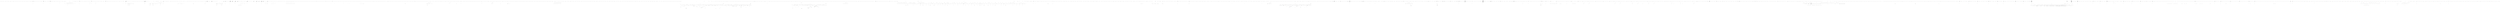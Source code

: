 digraph  {
n19 [label="HangFire.Web.AspNetBackgroundJobServer", span=""];
n0 [cluster="HangFire.Web.AspNetBackgroundJobServer.AspNetBackgroundJobServer()", label="Entry HangFire.Web.AspNetBackgroundJobServer.AspNetBackgroundJobServer()", span="31-31"];
n2 [cluster="HangFire.Web.AspNetBackgroundJobServer.AspNetBackgroundJobServer()", label="Exit HangFire.Web.AspNetBackgroundJobServer.AspNetBackgroundJobServer()", span="31-31"];
n3 [cluster="Unk.RegisterObject", label="Entry Unk.RegisterObject", span=""];
n4 [cluster="HangFire.Web.AspNetBackgroundJobServer.AspNetBackgroundJobServer(HangFire.BackgroundJobServerOptions)", label="Entry HangFire.Web.AspNetBackgroundJobServer.AspNetBackgroundJobServer(HangFire.BackgroundJobServerOptions)", span="41-41"];
n6 [cluster="HangFire.Web.AspNetBackgroundJobServer.AspNetBackgroundJobServer(HangFire.BackgroundJobServerOptions)", label="Exit HangFire.Web.AspNetBackgroundJobServer.AspNetBackgroundJobServer(HangFire.BackgroundJobServerOptions)", span="41-41"];
n7 [cluster="HangFire.Web.AspNetBackgroundJobServer.AspNetBackgroundJobServer(HangFire.BackgroundJobServerOptions, HangFire.JobStorage)", label="Entry HangFire.Web.AspNetBackgroundJobServer.AspNetBackgroundJobServer(HangFire.BackgroundJobServerOptions, HangFire.JobStorage)", span="53-53"];
n9 [cluster="HangFire.Web.AspNetBackgroundJobServer.AspNetBackgroundJobServer(HangFire.BackgroundJobServerOptions, HangFire.JobStorage)", label="Exit HangFire.Web.AspNetBackgroundJobServer.AspNetBackgroundJobServer(HangFire.BackgroundJobServerOptions, HangFire.JobStorage)", span="53-53"];
n10 [cluster="HangFire.Web.AspNetBackgroundJobServer.Dispose()", label="Entry HangFire.Web.AspNetBackgroundJobServer.Dispose()", span="63-63"];
n14 [cluster="HangFire.BackgroundJobServer.Dispose()", label="Entry HangFire.BackgroundJobServer.Dispose()", span="76-76"];
n13 [cluster="HangFire.Web.AspNetBackgroundJobServer.Dispose()", label="Exit HangFire.Web.AspNetBackgroundJobServer.Dispose()", span="63-63"];
n15 [cluster="Unk.UnregisterObject", label="Entry Unk.UnregisterObject", span=""];
n16 [cluster="HangFire.Web.AspNetBackgroundJobServer.Stop(bool)", label="Entry HangFire.Web.AspNetBackgroundJobServer.Stop(bool)", span="69-69"];
n18 [cluster="HangFire.Web.AspNetBackgroundJobServer.Stop(bool)", label="Exit HangFire.Web.AspNetBackgroundJobServer.Stop(bool)", span="69-69"];
m3_48 [cluster="System.Threading.Thread.Join()", file="CombinedResourceDispatcher.cs", label="Entry System.Threading.Thread.Join()", span="0-0"];
m3_79 [cluster="Hangfire.SqlServer.SqlServerStorage.SqlServerStorage(SqlConnection)", file="CombinedResourceDispatcher.cs", label="Entry Hangfire.SqlServer.SqlServerStorage.SqlServerStorage(SqlConnection)", span="96-96"];
m3_19 [cluster="Hangfire.SqlServer.Tests.SqlServerDistributedLockFacts.CreateStorage(SqlConnection)", file="CombinedResourceDispatcher.cs", label="Entry Hangfire.SqlServer.Tests.SqlServerDistributedLockFacts.CreateStorage(SqlConnection)", span="105-105"];
m3_77 [cluster="Hangfire.SqlServer.Tests.SqlServerDistributedLockFacts.CreateStorage(SqlConnection)", file="CombinedResourceDispatcher.cs", label="return new SqlServerStorage(connection);", span="107-107"];
m3_78 [cluster="Hangfire.SqlServer.Tests.SqlServerDistributedLockFacts.CreateStorage(SqlConnection)", file="CombinedResourceDispatcher.cs", label="Exit Hangfire.SqlServer.Tests.SqlServerDistributedLockFacts.CreateStorage(SqlConnection)", span="105-105"];
m3_13 [cluster="Unk.UseConnection", file="CombinedResourceDispatcher.cs", label="Entry Unk.UseConnection", span=""];
m3_45 [cluster="System.Threading.Thread.Start()", file="CombinedResourceDispatcher.cs", label="Entry System.Threading.Thread.Start()", span="0-0"];
m3_5 [cluster="Unk.Equal", file="CombinedResourceDispatcher.cs", label="Entry Unk.Equal", span=""];
m3_10 [cluster="Hangfire.SqlServer.Tests.SqlServerDistributedLockFacts.Ctor_ThrowsAnException_WhenResourceIsNullOrEmpty()", file="CombinedResourceDispatcher.cs", label="Entry Hangfire.SqlServer.Tests.SqlServerDistributedLockFacts.Ctor_ThrowsAnException_WhenResourceIsNullOrEmpty()", span="23-23"];
m3_11 [cluster="Hangfire.SqlServer.Tests.SqlServerDistributedLockFacts.Ctor_ThrowsAnException_WhenResourceIsNullOrEmpty()", color=green, community=0, file="CombinedResourceDispatcher.cs", label="UseConnection(connection =>\r\n            {\r\n                var storage = CreateStorage(connection);\r\n\r\n                var exception = Assert.Throws<ArgumentNullException>(\r\n                () => new SqlServerDistributedLock(storage, '''', _timeout));\r\n\r\n                Assert.Equal(''resource'', exception.ParamName);\r\n            })", prediction=0, span="25-33"];
m3_12 [cluster="Hangfire.SqlServer.Tests.SqlServerDistributedLockFacts.Ctor_ThrowsAnException_WhenResourceIsNullOrEmpty()", file="CombinedResourceDispatcher.cs", label="Exit Hangfire.SqlServer.Tests.SqlServerDistributedLockFacts.Ctor_ThrowsAnException_WhenResourceIsNullOrEmpty()", span="23-23"];
m3_44 [cluster="System.Threading.Thread.Thread(System.Threading.ThreadStart)", file="CombinedResourceDispatcher.cs", label="Entry System.Threading.Thread.Thread(System.Threading.ThreadStart)", span="0-0"];
m3_47 [cluster="System.Threading.ManualResetEventSlim.Set()", file="CombinedResourceDispatcher.cs", label="Entry System.Threading.ManualResetEventSlim.Set()", span="0-0"];
m3_83 [cluster="Hangfire.SqlServer.Tests.ConnectionUtils.CreateConnection()", file="CombinedResourceDispatcher.cs", label="Entry Hangfire.SqlServer.Tests.ConnectionUtils.CreateConnection()", span="37-37"];
m3_4 [cluster="Unk.>", file="CombinedResourceDispatcher.cs", label="Entry Unk.>", span=""];
m3_66 [cluster="Hangfire.SqlServer.Tests.SqlServerDistributedLockFacts.Dispose_ReleasesExclusiveApplicationLock()", file="CombinedResourceDispatcher.cs", label="Entry Hangfire.SqlServer.Tests.SqlServerDistributedLockFacts.Dispose_ReleasesExclusiveApplicationLock()", span="90-90"];
m3_67 [cluster="Hangfire.SqlServer.Tests.SqlServerDistributedLockFacts.Dispose_ReleasesExclusiveApplicationLock()", file="CombinedResourceDispatcher.cs", label="UseConnection(sql =>\r\n            {\r\n                var storage = CreateStorage(sql);\r\n                var distributedLock = new SqlServerDistributedLock(storage, ''hello'', _timeout);\r\n                distributedLock.Dispose();\r\n\r\n                var lockMode = sql.Query<string>(\r\n                    ''select applock_mode('public', 'hello', 'session')'').Single();\r\n\r\n                Assert.Equal(''NoLock'', lockMode);\r\n            })", span="92-102"];
m3_68 [cluster="Hangfire.SqlServer.Tests.SqlServerDistributedLockFacts.Dispose_ReleasesExclusiveApplicationLock()", file="CombinedResourceDispatcher.cs", label="Exit Hangfire.SqlServer.Tests.SqlServerDistributedLockFacts.Dispose_ReleasesExclusiveApplicationLock()", span="90-90"];
m3_84 [cluster="System.Action<T>.Invoke(T)", file="CombinedResourceDispatcher.cs", label="Entry System.Action<T>.Invoke(T)", span="0-0"];
m3_23 [cluster="Hangfire.SqlServer.Tests.SqlServerDistributedLockFacts.Ctor_AcquiresExclusiveApplicationLock_OnSession()", file="CombinedResourceDispatcher.cs", label="Entry Hangfire.SqlServer.Tests.SqlServerDistributedLockFacts.Ctor_AcquiresExclusiveApplicationLock_OnSession()", span="37-37"];
m3_24 [cluster="Hangfire.SqlServer.Tests.SqlServerDistributedLockFacts.Ctor_AcquiresExclusiveApplicationLock_OnSession()", file="CombinedResourceDispatcher.cs", label="UseConnection(sql =>\r\n            {\r\n                // ReSharper disable once UnusedVariable\r\n                var storage = CreateStorage(sql);\r\n                using (new SqlServerDistributedLock(storage, ''hello'', _timeout))\r\n                {\r\n                    var lockMode = sql.Query<string>(\r\n                        ''select applock_mode('public', 'hello', 'session')'').Single();\r\n\r\n                    Assert.Equal(''Exclusive'', lockMode);\r\n                }\r\n            })", span="39-50"];
m3_25 [cluster="Hangfire.SqlServer.Tests.SqlServerDistributedLockFacts.Ctor_AcquiresExclusiveApplicationLock_OnSession()", file="CombinedResourceDispatcher.cs", label="Exit Hangfire.SqlServer.Tests.SqlServerDistributedLockFacts.Ctor_AcquiresExclusiveApplicationLock_OnSession()", span="37-37"];
m3_9 [cluster="Hangfire.SqlServer.SqlServerDistributedLock.SqlServerDistributedLock(Hangfire.SqlServer.SqlServerStorage, string, System.TimeSpan)", file="CombinedResourceDispatcher.cs", label="Entry Hangfire.SqlServer.SqlServerDistributedLock.SqlServerDistributedLock(Hangfire.SqlServer.SqlServerStorage, string, System.TimeSpan)", span="44-44"];
m3_46 [cluster="System.Threading.ManualResetEventSlim.Wait()", file="CombinedResourceDispatcher.cs", label="Entry System.Threading.ManualResetEventSlim.Wait()", span="0-0"];
m3_43 [cluster="System.Threading.ManualResetEventSlim.ManualResetEventSlim(bool)", file="CombinedResourceDispatcher.cs", label="Entry System.Threading.ManualResetEventSlim.ManualResetEventSlim(bool)", span="0-0"];
m3_52 [cluster="Hangfire.SqlServer.Tests.SqlServerDistributedLockFacts.UseConnection(System.Action<SqlConnection>)", file="CombinedResourceDispatcher.cs", label="Entry Hangfire.SqlServer.Tests.SqlServerDistributedLockFacts.UseConnection(System.Action<SqlConnection>)", span="110-110"];
m3_80 [cluster="Hangfire.SqlServer.Tests.SqlServerDistributedLockFacts.UseConnection(System.Action<SqlConnection>)", file="CombinedResourceDispatcher.cs", label="var connection = ConnectionUtils.CreateConnection()", span="112-112"];
m3_81 [cluster="Hangfire.SqlServer.Tests.SqlServerDistributedLockFacts.UseConnection(System.Action<SqlConnection>)", file="CombinedResourceDispatcher.cs", label="action(connection)", span="114-114"];
m3_82 [cluster="Hangfire.SqlServer.Tests.SqlServerDistributedLockFacts.UseConnection(System.Action<SqlConnection>)", file="CombinedResourceDispatcher.cs", label="Exit Hangfire.SqlServer.Tests.SqlServerDistributedLockFacts.UseConnection(System.Action<SqlConnection>)", span="110-110"];
m3_69 [cluster="lambda expression", file="CombinedResourceDispatcher.cs", label="Entry lambda expression", span="92-102"];
m3_6 [cluster="lambda expression", file="CombinedResourceDispatcher.cs", label="Entry lambda expression", span="17-17"];
m3_7 [cluster="lambda expression", color=green, community=0, file="CombinedResourceDispatcher.cs", label="new SqlServerDistributedLock(null, ''hello'', _timeout)", prediction=1, span="17-17"];
m3_8 [cluster="lambda expression", file="CombinedResourceDispatcher.cs", label="Exit lambda expression", span="17-17"];
m3_14 [cluster="lambda expression", file="CombinedResourceDispatcher.cs", label="Entry lambda expression", span="25-33"];
m3_15 [cluster="lambda expression", color=green, community=0, file="CombinedResourceDispatcher.cs", label="var storage = CreateStorage(connection)", prediction=1, span="27-27"];
m3_16 [cluster="lambda expression", color=green, community=0, file="CombinedResourceDispatcher.cs", label="var exception = Assert.Throws<ArgumentNullException>(\r\n                () => new SqlServerDistributedLock(storage, '''', _timeout))", prediction=3, span="29-30"];
m3_21 [cluster="lambda expression", color=green, community=0, file="CombinedResourceDispatcher.cs", label="new SqlServerDistributedLock(storage, '''', _timeout)", prediction=1, span="30-30"];
m3_17 [cluster="lambda expression", color=green, community=0, file="CombinedResourceDispatcher.cs", label="Assert.Equal(''resource'', exception.ParamName)", prediction=5, span="32-32"];
m3_20 [cluster="lambda expression", file="CombinedResourceDispatcher.cs", label="Entry lambda expression", span="30-30"];
m3_22 [cluster="lambda expression", file="CombinedResourceDispatcher.cs", label="Exit lambda expression", span="30-30"];
m3_18 [cluster="lambda expression", file="CombinedResourceDispatcher.cs", label="Exit lambda expression", span="25-33"];
m3_27 [cluster="lambda expression", file="CombinedResourceDispatcher.cs", label="var storage = CreateStorage(sql)", span="42-42"];
m3_28 [cluster="lambda expression", file="CombinedResourceDispatcher.cs", label="new SqlServerDistributedLock(storage, ''hello'', _timeout)", span="43-43"];
m3_50 [cluster="lambda expression", file="CombinedResourceDispatcher.cs", label="UseConnection(connection1 =>\r\n                {\r\n                    var storage = CreateStorage(connection1);\r\n                    using (new SqlServerDistributedLock(storage, ''exclusive'', _timeout))\r\n                    {\r\n                        lockAcquired.Set();\r\n                        releaseLock.Wait();\r\n                    }\r\n                })", span="60-68"];
m3_54 [cluster="lambda expression", file="CombinedResourceDispatcher.cs", label="var storage = CreateStorage(connection1)", span="62-62"];
m3_55 [cluster="lambda expression", file="CombinedResourceDispatcher.cs", label="new SqlServerDistributedLock(storage, ''exclusive'', _timeout)", span="63-63"];
m3_60 [cluster="lambda expression", file="CombinedResourceDispatcher.cs", label="var storage = CreateStorage(connection2)", span="75-75"];
m3_61 [cluster="lambda expression", file="CombinedResourceDispatcher.cs", label="Assert.Throws<SqlServerDistributedLockException>(\r\n                    () =>\r\n                    {\r\n                        using (new SqlServerDistributedLock(storage, ''exclusive'', _timeout))\r\n                        {\r\n                        }\r\n                    })", span="76-82"];
m3_64 [cluster="lambda expression", file="CombinedResourceDispatcher.cs", label="new SqlServerDistributedLock(storage, ''exclusive'', _timeout)", span="79-79"];
m3_70 [cluster="lambda expression", file="CombinedResourceDispatcher.cs", label="var storage = CreateStorage(sql)", span="94-94"];
m3_71 [cluster="lambda expression", file="CombinedResourceDispatcher.cs", label="var distributedLock = new SqlServerDistributedLock(storage, ''hello'', _timeout)", span="95-95"];
m3_29 [cluster="lambda expression", file="CombinedResourceDispatcher.cs", label="var lockMode = sql.Query<string>(\r\n                        ''select applock_mode('public', 'hello', 'session')'').Single()", span="45-46"];
m3_73 [cluster="lambda expression", file="CombinedResourceDispatcher.cs", label="var lockMode = sql.Query<string>(\r\n                    ''select applock_mode('public', 'hello', 'session')'').Single()", span="98-99"];
m3_30 [cluster="lambda expression", file="CombinedResourceDispatcher.cs", label="Assert.Equal(''Exclusive'', lockMode)", span="48-48"];
m3_74 [cluster="lambda expression", file="CombinedResourceDispatcher.cs", label="Assert.Equal(''NoLock'', lockMode)", span="101-101"];
m3_26 [cluster="lambda expression", file="CombinedResourceDispatcher.cs", label="Entry lambda expression", span="39-50"];
m3_49 [cluster="lambda expression", file="CombinedResourceDispatcher.cs", label="Entry lambda expression", span="60-68"];
m3_51 [cluster="lambda expression", file="CombinedResourceDispatcher.cs", label="Exit lambda expression", span="60-68"];
m3_53 [cluster="lambda expression", file="CombinedResourceDispatcher.cs", label="Entry lambda expression", span="60-68"];
m3_56 [cluster="lambda expression", file="CombinedResourceDispatcher.cs", label="lockAcquired.Set()", span="65-65"];
m3_59 [cluster="lambda expression", file="CombinedResourceDispatcher.cs", label="Entry lambda expression", span="73-83"];
m3_62 [cluster="lambda expression", file="CombinedResourceDispatcher.cs", label="Exit lambda expression", span="73-83"];
m3_63 [cluster="lambda expression", file="CombinedResourceDispatcher.cs", label="Entry lambda expression", span="77-82"];
m3_65 [cluster="lambda expression", file="CombinedResourceDispatcher.cs", label="Exit lambda expression", span="77-82"];
m3_72 [cluster="lambda expression", file="CombinedResourceDispatcher.cs", label="distributedLock.Dispose()", span="96-96"];
m3_31 [cluster="lambda expression", file="CombinedResourceDispatcher.cs", label="Exit lambda expression", span="39-50"];
m3_75 [cluster="lambda expression", file="CombinedResourceDispatcher.cs", label="Exit lambda expression", span="92-102"];
m3_57 [cluster="lambda expression", file="CombinedResourceDispatcher.cs", label="releaseLock.Wait()", span="66-66"];
m3_58 [cluster="lambda expression", file="CombinedResourceDispatcher.cs", label="Exit lambda expression", span="60-68"];
m3_32 [cluster="Unk.Single", file="CombinedResourceDispatcher.cs", label="Entry Unk.Single", span=""];
m3_0 [cluster="Hangfire.SqlServer.Tests.SqlServerDistributedLockFacts.Ctor_ThrowsAnException_WhenStorageIsNull()", file="CombinedResourceDispatcher.cs", label="Entry Hangfire.SqlServer.Tests.SqlServerDistributedLockFacts.Ctor_ThrowsAnException_WhenStorageIsNull()", span="14-14"];
m3_1 [cluster="Hangfire.SqlServer.Tests.SqlServerDistributedLockFacts.Ctor_ThrowsAnException_WhenStorageIsNull()", color=green, community=0, file="CombinedResourceDispatcher.cs", label="var exception = Assert.Throws<ArgumentNullException>(\r\n                () => new SqlServerDistributedLock(null, ''hello'', _timeout))", prediction=6, span="16-17"];
m3_2 [cluster="Hangfire.SqlServer.Tests.SqlServerDistributedLockFacts.Ctor_ThrowsAnException_WhenStorageIsNull()", color=green, community=0, file="CombinedResourceDispatcher.cs", label="Assert.Equal(''storage'', exception.ParamName)", prediction=7, span="19-19"];
m3_3 [cluster="Hangfire.SqlServer.Tests.SqlServerDistributedLockFacts.Ctor_ThrowsAnException_WhenStorageIsNull()", file="CombinedResourceDispatcher.cs", label="Exit Hangfire.SqlServer.Tests.SqlServerDistributedLockFacts.Ctor_ThrowsAnException_WhenStorageIsNull()", span="14-14"];
m3_33 [cluster="Hangfire.SqlServer.Tests.SqlServerDistributedLockFacts.Ctor_ThrowsAnException_IfLockCanNotBeGranted()", file="CombinedResourceDispatcher.cs", label="Entry Hangfire.SqlServer.Tests.SqlServerDistributedLockFacts.Ctor_ThrowsAnException_IfLockCanNotBeGranted()", span="54-54"];
m3_36 [cluster="Hangfire.SqlServer.Tests.SqlServerDistributedLockFacts.Ctor_ThrowsAnException_IfLockCanNotBeGranted()", file="CombinedResourceDispatcher.cs", label="var thread = new Thread(\r\n                () => UseConnection(connection1 =>\r\n                {\r\n                    var storage = CreateStorage(connection1);\r\n                    using (new SqlServerDistributedLock(storage, ''exclusive'', _timeout))\r\n                    {\r\n                        lockAcquired.Set();\r\n                        releaseLock.Wait();\r\n                    }\r\n                }))", span="59-68"];
m3_39 [cluster="Hangfire.SqlServer.Tests.SqlServerDistributedLockFacts.Ctor_ThrowsAnException_IfLockCanNotBeGranted()", file="CombinedResourceDispatcher.cs", label="UseConnection(connection2 =>\r\n            {\r\n                var storage = CreateStorage(connection2);\r\n                Assert.Throws<SqlServerDistributedLockException>(\r\n                    () =>\r\n                    {\r\n                        using (new SqlServerDistributedLock(storage, ''exclusive'', _timeout))\r\n                        {\r\n                        }\r\n                    });\r\n            })", span="73-83"];
m3_34 [cluster="Hangfire.SqlServer.Tests.SqlServerDistributedLockFacts.Ctor_ThrowsAnException_IfLockCanNotBeGranted()", file="CombinedResourceDispatcher.cs", label="var releaseLock = new ManualResetEventSlim(false)", span="56-56"];
m3_35 [cluster="Hangfire.SqlServer.Tests.SqlServerDistributedLockFacts.Ctor_ThrowsAnException_IfLockCanNotBeGranted()", file="CombinedResourceDispatcher.cs", label="var lockAcquired = new ManualResetEventSlim(false)", span="57-57"];
m3_37 [cluster="Hangfire.SqlServer.Tests.SqlServerDistributedLockFacts.Ctor_ThrowsAnException_IfLockCanNotBeGranted()", file="CombinedResourceDispatcher.cs", label="thread.Start()", span="69-69"];
m3_41 [cluster="Hangfire.SqlServer.Tests.SqlServerDistributedLockFacts.Ctor_ThrowsAnException_IfLockCanNotBeGranted()", file="CombinedResourceDispatcher.cs", label="thread.Join()", span="86-86"];
m3_38 [cluster="Hangfire.SqlServer.Tests.SqlServerDistributedLockFacts.Ctor_ThrowsAnException_IfLockCanNotBeGranted()", file="CombinedResourceDispatcher.cs", label="lockAcquired.Wait()", span="71-71"];
m3_40 [cluster="Hangfire.SqlServer.Tests.SqlServerDistributedLockFacts.Ctor_ThrowsAnException_IfLockCanNotBeGranted()", file="CombinedResourceDispatcher.cs", label="releaseLock.Set()", span="85-85"];
m3_42 [cluster="Hangfire.SqlServer.Tests.SqlServerDistributedLockFacts.Ctor_ThrowsAnException_IfLockCanNotBeGranted()", file="CombinedResourceDispatcher.cs", label="Exit Hangfire.SqlServer.Tests.SqlServerDistributedLockFacts.Ctor_ThrowsAnException_IfLockCanNotBeGranted()", span="54-54"];
m3_76 [cluster="Hangfire.SqlServer.SqlServerDistributedLock.Dispose()", file="CombinedResourceDispatcher.cs", label="Entry Hangfire.SqlServer.SqlServerDistributedLock.Dispose()", span="83-83"];
m3_85 [file="CombinedResourceDispatcher.cs", label="Hangfire.SqlServer.Tests.SqlServerDistributedLockFacts", span=""];
m3_86 [file="CombinedResourceDispatcher.cs", label=storage, span=""];
m3_87 [file="CombinedResourceDispatcher.cs", label=releaseLock, span=""];
m3_88 [file="CombinedResourceDispatcher.cs", label=lockAcquired, span=""];
m3_89 [file="CombinedResourceDispatcher.cs", label=storage, span=""];
m4_5 [cluster="System.TimeSpan.FromSeconds(double)", file="CombinedResourceHandler.cs", label="Entry System.TimeSpan.FromSeconds(double)", span="0-0"];
m4_6 [cluster="System.TimeSpan.FromMinutes(double)", file="CombinedResourceHandler.cs", label="Entry System.TimeSpan.FromMinutes(double)", span="0-0"];
m4_0 [cluster="HangFire.SqlServer.SqlServerStorageOptions.SqlServerStorageOptions()", file="CombinedResourceHandler.cs", label="Entry HangFire.SqlServer.SqlServerStorageOptions.SqlServerStorageOptions()", span="24-24"];
m4_4 [cluster="HangFire.SqlServer.SqlServerStorageOptions.SqlServerStorageOptions()", file="CombinedResourceHandler.cs", label="Exit HangFire.SqlServer.SqlServerStorageOptions.SqlServerStorageOptions()", span="24-24"];
m4_7 [file="CombinedResourceHandler.cs", label="HangFire.SqlServer.SqlServerStorageOptions", span=""];
m6_36 [cluster="HangFire.JobHelper.FromJson<T>(string)", file="CommandHandler.cs", label="Entry HangFire.JobHelper.FromJson<T>(string)", span="44-44"];
m6_113 [cluster="System.Collections.Generic.List<T>.List()", file="CommandHandler.cs", label="Entry System.Collections.Generic.List<T>.List()", span="0-0"];
m6_296 [cluster="Unk.TryParse", file="CommandHandler.cs", label="Entry Unk.TryParse", span=""];
m6_30 [cluster="System.Collections.Generic.IEnumerable<TSource>.OrderBy<TSource, TKey>(System.Func<TSource, TKey>)", file="CommandHandler.cs", label="Entry System.Collections.Generic.IEnumerable<TSource>.OrderBy<TSource, TKey>(System.Func<TSource, TKey>)", span="0-0"];
m6_133 [cluster="int.Parse(string)", file="CommandHandler.cs", label="Entry int.Parse(string)", span="0-0"];
m6_43 [cluster="HangFire.Web.JobStorage.ScheduledJobs(int, int)", file="CommandHandler.cs", label="Entry HangFire.Web.JobStorage.ScheduledJobs(int, int)", span="80-80"];
m6_44 [cluster="HangFire.Web.JobStorage.ScheduledJobs(int, int)", file="CommandHandler.cs", label=Redis, span="82-82"];
m6_45 [cluster="HangFire.Web.JobStorage.ScheduledJobs(int, int)", file="CommandHandler.cs", label="var scheduledJobs = Redis.GetRangeWithScoresFromSortedSet(\r\n                    ''hangfire:schedule'',\r\n                    from,\r\n                    from + count - 1)", span="84-87"];
m6_46 [cluster="HangFire.Web.JobStorage.ScheduledJobs(int, int)", file="CommandHandler.cs", label="scheduledJobs.Count == 0", span="89-89"];
m6_51 [cluster="HangFire.Web.JobStorage.ScheduledJobs(int, int)", file="CommandHandler.cs", label=scheduledJobs, span="99-99"];
m6_56 [cluster="HangFire.Web.JobStorage.ScheduledJobs(int, int)", file="CommandHandler.cs", label="return scheduledJobs.ToDictionary(\r\n                    job => job.Key,\r\n                    job => new ScheduleDto\r\n                    {\r\n                        ScheduledAt = JobHelper.FromTimestamp((long) job.Value),\r\n                        Args = JobHelper.FromJson<Dictionary<string, string>>(jobs[job.Key][1]),\r\n                        Queue = JobHelper.TryToGetQueue(jobs[job.Key][0]),\r\n                        Type = jobs[job.Key][0],\r\n                        InScheduledState =\r\n                            ScheduledState.Name.Equals(states[job.Key], StringComparison.OrdinalIgnoreCase)\r\n                    });", span="119-129"];
m6_47 [cluster="HangFire.Web.JobStorage.ScheduledJobs(int, int)", file="CommandHandler.cs", label="return new Dictionary<string, ScheduleDto>();", span="91-91"];
m6_48 [cluster="HangFire.Web.JobStorage.ScheduledJobs(int, int)", file="CommandHandler.cs", label="var jobs = new Dictionary<string, List<string>>()", span="94-94"];
m6_49 [cluster="HangFire.Web.JobStorage.ScheduledJobs(int, int)", file="CommandHandler.cs", label="var states = new Dictionary<string, string>()", span="95-95"];
m6_53 [cluster="HangFire.Web.JobStorage.ScheduledJobs(int, int)", file="CommandHandler.cs", label="pipeline.QueueCommand(\r\n                            x => x.GetValuesFromHash(\r\n                                String.Format(''hangfire:job:{0}'', job.Key),\r\n                                new[] { ''Type'', ''Args'' }),\r\n                            x => jobs.Add(job.Key, x))", span="103-107"];
m6_50 [cluster="HangFire.Web.JobStorage.ScheduledJobs(int, int)", file="CommandHandler.cs", label="var pipeline = Redis.CreatePipeline()", span="97-97"];
m6_54 [cluster="HangFire.Web.JobStorage.ScheduledJobs(int, int)", file="CommandHandler.cs", label="pipeline.QueueCommand(\r\n                            x => x.GetValueFromHash(\r\n                                String.Format(''hangfire:job:{0}:state'', job.Key),\r\n                                ''State''),\r\n                            x => states.Add(job.Key, x))", span="109-113"];
m6_55 [cluster="HangFire.Web.JobStorage.ScheduledJobs(int, int)", file="CommandHandler.cs", label="pipeline.Flush()", span="116-116"];
m6_52 [cluster="HangFire.Web.JobStorage.ScheduledJobs(int, int)", file="CommandHandler.cs", label="var job = scheduledJob", span="101-101"];
m6_57 [cluster="HangFire.Web.JobStorage.ScheduledJobs(int, int)", file="CommandHandler.cs", label="Exit HangFire.Web.JobStorage.ScheduledJobs(int, int)", span="80-80"];
m6_38 [cluster="HangFire.JobHelper.FromNullableStringTimestamp(string)", file="CommandHandler.cs", label="Entry HangFire.JobHelper.FromNullableStringTimestamp(string)", span="72-72"];
m6_214 [cluster="HangFire.Web.DequeuedJobDto.DequeuedJobDto()", file="CommandHandler.cs", label="Entry HangFire.Web.DequeuedJobDto.DequeuedJobDto()", span="5-5"];
m6_391 [cluster="HangFire.Web.StatisticsDto.StatisticsDto()", file="CommandHandler.cs", label="Entry HangFire.Web.StatisticsDto.StatisticsDto()", span="2-2"];
m6_29 [cluster="Unk.GetJobsWithProperties", file="CommandHandler.cs", label="Entry Unk.GetJobsWithProperties", span=""];
m6_31 [cluster="System.Collections.Generic.IEnumerable<TSource>.ToList<TSource>()", file="CommandHandler.cs", label="Entry System.Collections.Generic.IEnumerable<TSource>.ToList<TSource>()", span="0-0"];
m6_364 [cluster="KeyValuePair<string, T>.cstr", file="CommandHandler.cs", label="Entry KeyValuePair<string, T>.cstr", span=""];
m6_197 [cluster="HangFire.Web.EnqueuedJobDto.EnqueuedJobDto()", file="CommandHandler.cs", label="Entry HangFire.Web.EnqueuedJobDto.EnqueuedJobDto()", span="5-5"];
m6_60 [cluster="Unk.CreatePipeline", file="CommandHandler.cs", label="Entry Unk.CreatePipeline", span=""];
m6_76 [cluster="Unk.GetValueFromHash", file="CommandHandler.cs", label="Entry Unk.GetValueFromHash", span=""];
m6_23 [cluster="HangFire.Web.JobStorage.ProcessingJobs(int, int)", file="CommandHandler.cs", label="Entry HangFire.Web.JobStorage.ProcessingJobs(int, int)", span="52-52"];
m6_24 [cluster="HangFire.Web.JobStorage.ProcessingJobs(int, int)", file="CommandHandler.cs", label=Redis, span="55-55"];
m6_25 [cluster="HangFire.Web.JobStorage.ProcessingJobs(int, int)", file="CommandHandler.cs", label="var jobIds = Redis.GetRangeFromSortedSet(\r\n                    ''hangfire:processing'',\r\n                    from,\r\n                    from + count - 1)", span="57-60"];
m6_26 [cluster="HangFire.Web.JobStorage.ProcessingJobs(int, int)", file="CommandHandler.cs", label="return GetJobsWithProperties(Redis,\r\n                    jobIds,\r\n                    new[] { ''Type'', ''Args'' },\r\n                    new[] { ''StartedAt'', ''ServerName'', ''State'' },\r\n                    (job, state) => new ProcessingJobDto\r\n                    {\r\n                        ServerName = state[1],\r\n                        Args = JobHelper.FromJson<Dictionary<string, string>>(job[1]),\r\n                        Type = job[0],\r\n                        Queue = JobHelper.TryToGetQueue(job[0]),\r\n                        StartedAt = JobHelper.FromNullableStringTimestamp(state[0]),\r\n                        InProcessingState = ProcessingState.Name.Equals(\r\n                            state[2], StringComparison.OrdinalIgnoreCase),\r\n                        State = state[2]\r\n                    }).OrderBy(x => x.Value.StartedAt).ToList();", span="62-76"];
m6_27 [cluster="HangFire.Web.JobStorage.ProcessingJobs(int, int)", file="CommandHandler.cs", label="Exit HangFire.Web.JobStorage.ProcessingJobs(int, int)", span="52-52"];
m6_134 [cluster="HangFire.JobHelper.FromStringTimestamp(string)", file="CommandHandler.cs", label="Entry HangFire.JobHelper.FromStringTimestamp(string)", span="67-67"];
m6_262 [cluster="Unk.ContainsKey", file="CommandHandler.cs", label="Entry Unk.ContainsKey", span=""];
m6_173 [cluster="HangFire.Web.JobStorage.GetJobsWithProperties<T>(IRedisClient, System.Collections.Generic.IList<string>, string[], string[], System.Func<System.Collections.Generic.List<string>, System.Collections.Generic.List<string>, T>)", file="CommandHandler.cs", label="Entry HangFire.Web.JobStorage.GetJobsWithProperties<T>(IRedisClient, System.Collections.Generic.IList<string>, string[], string[], System.Func<System.Collections.Generic.List<string>, System.Collections.Generic.List<string>, T>)", span="500-500"];
m6_329 [cluster="HangFire.Web.JobStorage.GetJobsWithProperties<T>(IRedisClient, System.Collections.Generic.IList<string>, string[], string[], System.Func<System.Collections.Generic.List<string>, System.Collections.Generic.List<string>, T>)", file="CommandHandler.cs", label="jobIds.Count == 0", span="507-507"];
m6_331 [cluster="HangFire.Web.JobStorage.GetJobsWithProperties<T>(IRedisClient, System.Collections.Generic.IList<string>, string[], string[], System.Func<System.Collections.Generic.List<string>, System.Collections.Generic.List<string>, T>)", file="CommandHandler.cs", label="var jobs = new Dictionary<string, List<string>>(jobIds.Count)", span="509-509"];
m6_332 [cluster="HangFire.Web.JobStorage.GetJobsWithProperties<T>(IRedisClient, System.Collections.Generic.IList<string>, string[], string[], System.Func<System.Collections.Generic.List<string>, System.Collections.Generic.List<string>, T>)", file="CommandHandler.cs", label="var states = new Dictionary<string, List<string>>(jobIds.Count)", span="510-510"];
m6_333 [cluster="HangFire.Web.JobStorage.GetJobsWithProperties<T>(IRedisClient, System.Collections.Generic.IList<string>, string[], string[], System.Func<System.Collections.Generic.List<string>, System.Collections.Generic.List<string>, T>)", file="CommandHandler.cs", label="var pipeline = redis.CreatePipeline()", span="512-512"];
m6_334 [cluster="HangFire.Web.JobStorage.GetJobsWithProperties<T>(IRedisClient, System.Collections.Generic.IList<string>, string[], string[], System.Func<System.Collections.Generic.List<string>, System.Collections.Generic.List<string>, T>)", file="CommandHandler.cs", label=jobIds, span="514-514"];
m6_336 [cluster="HangFire.Web.JobStorage.GetJobsWithProperties<T>(IRedisClient, System.Collections.Generic.IList<string>, string[], string[], System.Func<System.Collections.Generic.List<string>, System.Collections.Generic.List<string>, T>)", file="CommandHandler.cs", label="pipeline.QueueCommand(\r\n                        x => x.GetValuesFromHash(String.Format(''hangfire:job:{0}'', id), properties),\r\n                        x => { if (!jobs.ContainsKey(id)) jobs.Add(id, x); })", span="518-520"];
m6_337 [cluster="HangFire.Web.JobStorage.GetJobsWithProperties<T>(IRedisClient, System.Collections.Generic.IList<string>, string[], string[], System.Func<System.Collections.Generic.List<string>, System.Collections.Generic.List<string>, T>)", file="CommandHandler.cs", label="stateProperties != null", span="522-522"];
m6_338 [cluster="HangFire.Web.JobStorage.GetJobsWithProperties<T>(IRedisClient, System.Collections.Generic.IList<string>, string[], string[], System.Func<System.Collections.Generic.List<string>, System.Collections.Generic.List<string>, T>)", file="CommandHandler.cs", label="pipeline.QueueCommand(\r\n                            x => x.GetValuesFromHash(String.Format(''hangfire:job:{0}:state'', id), stateProperties),\r\n                            x => { if (!states.ContainsKey(id)) states.Add(id, x); })", span="524-526"];
m6_340 [cluster="HangFire.Web.JobStorage.GetJobsWithProperties<T>(IRedisClient, System.Collections.Generic.IList<string>, string[], string[], System.Func<System.Collections.Generic.List<string>, System.Collections.Generic.List<string>, T>)", file="CommandHandler.cs", label="return jobIds\r\n                .Select(x => new\r\n                {\r\n                    JobId = x,\r\n                    Job = jobs[x],\r\n                    State = states.ContainsKey(x) ? states[x] : null\r\n                })\r\n                .Select(x => new KeyValuePair<string, T>(\r\n                    x.JobId,\r\n                    x.Job.TrueForAll(y => y == null) ? default(T) : selector(x.Job, x.State)))\r\n                .ToList();", span="533-543"];
m6_330 [cluster="HangFire.Web.JobStorage.GetJobsWithProperties<T>(IRedisClient, System.Collections.Generic.IList<string>, string[], string[], System.Func<System.Collections.Generic.List<string>, System.Collections.Generic.List<string>, T>)", file="CommandHandler.cs", label="return new List<KeyValuePair<string, T>>();", span="507-507"];
m6_339 [cluster="HangFire.Web.JobStorage.GetJobsWithProperties<T>(IRedisClient, System.Collections.Generic.IList<string>, string[], string[], System.Func<System.Collections.Generic.List<string>, System.Collections.Generic.List<string>, T>)", file="CommandHandler.cs", label="pipeline.Flush()", span="530-530"];
m6_335 [cluster="HangFire.Web.JobStorage.GetJobsWithProperties<T>(IRedisClient, System.Collections.Generic.IList<string>, string[], string[], System.Func<System.Collections.Generic.List<string>, System.Collections.Generic.List<string>, T>)", file="CommandHandler.cs", label="var id = jobId", span="516-516"];
m6_341 [cluster="HangFire.Web.JobStorage.GetJobsWithProperties<T>(IRedisClient, System.Collections.Generic.IList<string>, string[], string[], System.Func<System.Collections.Generic.List<string>, System.Collections.Generic.List<string>, T>)", file="CommandHandler.cs", label="Exit HangFire.Web.JobStorage.GetJobsWithProperties<T>(IRedisClient, System.Collections.Generic.IList<string>, string[], string[], System.Func<System.Collections.Generic.List<string>, System.Collections.Generic.List<string>, T>)", span="500-500"];
m6_366 [cluster="Unk.selector", file="CommandHandler.cs", label="Entry Unk.selector", span=""];
m6_238 [cluster="HangFire.States.StateMachine.ChangeState(string, HangFire.States.JobState, params string[])", file="CommandHandler.cs", label="Entry HangFire.States.StateMachine.ChangeState(string, HangFire.States.JobState, params string[])", span="86-86"];
m6_236 [cluster="HangFire.States.StateMachine.StateMachine(IRedisClient)", file="CommandHandler.cs", label="Entry HangFire.States.StateMachine.StateMachine(IRedisClient)", span="32-32"];
m6_350 [cluster="System.Collections.Generic.Dictionary<TKey, TValue>.ContainsKey(TKey)", file="CommandHandler.cs", label="Entry System.Collections.Generic.Dictionary<TKey, TValue>.ContainsKey(TKey)", span="0-0"];
m6_11 [cluster="HangFire.Web.JobStorage.DequeuedCount(string)", file="CommandHandler.cs", label="Entry HangFire.Web.JobStorage.DequeuedCount(string)", span="28-28"];
m6_14 [cluster="HangFire.Web.JobStorage.DequeuedCount(string)", file="CommandHandler.cs", label="Exit HangFire.Web.JobStorage.DequeuedCount(string)", span="28-28"];
m6_219 [cluster="HangFire.Web.JobStorage.GetHourlyTimelineStats(IRedisClient, string)", file="CommandHandler.cs", label="Entry HangFire.Web.JobStorage.GetHourlyTimelineStats(IRedisClient, string)", span="439-439"];
m6_274 [cluster="HangFire.Web.JobStorage.GetHourlyTimelineStats(IRedisClient, string)", file="CommandHandler.cs", label="var endDate = DateTime.UtcNow", span="442-442"];
m6_281 [cluster="HangFire.Web.JobStorage.GetHourlyTimelineStats(IRedisClient, string)", file="CommandHandler.cs", label="var keys = dates.Select(x => String.Format(''hangfire:stats:{0}:{1}'', type, x.ToString(''yyyy-MM-dd-HH''))).ToList()", span="450-450"];
m6_282 [cluster="HangFire.Web.JobStorage.GetHourlyTimelineStats(IRedisClient, string)", file="CommandHandler.cs", label="var valuesMap = redis.GetValuesMap(keys)", span="451-451"];
m6_275 [cluster="HangFire.Web.JobStorage.GetHourlyTimelineStats(IRedisClient, string)", file="CommandHandler.cs", label="var dates = new List<DateTime>()", span="443-443"];
m6_278 [cluster="HangFire.Web.JobStorage.GetHourlyTimelineStats(IRedisClient, string)", file="CommandHandler.cs", label="dates.Add(endDate)", span="446-446"];
m6_279 [cluster="HangFire.Web.JobStorage.GetHourlyTimelineStats(IRedisClient, string)", file="CommandHandler.cs", label="endDate = endDate.AddHours(-1)", span="447-447"];
m6_276 [cluster="HangFire.Web.JobStorage.GetHourlyTimelineStats(IRedisClient, string)", file="CommandHandler.cs", label="var i = 0", span="444-444"];
m6_285 [cluster="HangFire.Web.JobStorage.GetHourlyTimelineStats(IRedisClient, string)", file="CommandHandler.cs", label="i < dates.Count", span="454-454"];
m6_289 [cluster="HangFire.Web.JobStorage.GetHourlyTimelineStats(IRedisClient, string)", file="CommandHandler.cs", label="result.Add(dates[i], value)", span="462-462"];
m6_277 [cluster="HangFire.Web.JobStorage.GetHourlyTimelineStats(IRedisClient, string)", file="CommandHandler.cs", label="i < 24", span="444-444"];
m6_280 [cluster="HangFire.Web.JobStorage.GetHourlyTimelineStats(IRedisClient, string)", file="CommandHandler.cs", label="i++", span="444-444"];
m6_283 [cluster="HangFire.Web.JobStorage.GetHourlyTimelineStats(IRedisClient, string)", file="CommandHandler.cs", label="var result = new Dictionary<DateTime, long>()", span="453-453"];
m6_287 [cluster="HangFire.Web.JobStorage.GetHourlyTimelineStats(IRedisClient, string)", file="CommandHandler.cs", label="!long.TryParse(valuesMap[valuesMap.Keys.ElementAt(i)], out value)", span="457-457"];
m6_284 [cluster="HangFire.Web.JobStorage.GetHourlyTimelineStats(IRedisClient, string)", file="CommandHandler.cs", label="var i = 0", span="454-454"];
m6_291 [cluster="HangFire.Web.JobStorage.GetHourlyTimelineStats(IRedisClient, string)", file="CommandHandler.cs", label="return result;", span="465-465"];
m6_290 [cluster="HangFire.Web.JobStorage.GetHourlyTimelineStats(IRedisClient, string)", file="CommandHandler.cs", label="i++", span="454-454"];
m6_286 [cluster="HangFire.Web.JobStorage.GetHourlyTimelineStats(IRedisClient, string)", file="CommandHandler.cs", label="long value", span="456-456"];
m6_288 [cluster="HangFire.Web.JobStorage.GetHourlyTimelineStats(IRedisClient, string)", file="CommandHandler.cs", label="value = 0", span="459-459"];
m6_292 [cluster="HangFire.Web.JobStorage.GetHourlyTimelineStats(IRedisClient, string)", file="CommandHandler.cs", label="Exit HangFire.Web.JobStorage.GetHourlyTimelineStats(IRedisClient, string)", span="439-439"];
m6_234 [cluster="Unk.TryToGetQueue", file="CommandHandler.cs", label="Entry Unk.TryToGetQueue", span=""];
m6_58 [cluster="Unk.GetRangeWithScoresFromSortedSet", file="CommandHandler.cs", label="Entry Unk.GetRangeWithScoresFromSortedSet", span=""];
m6_132 [cluster="HangFire.Web.ServerDto.ServerDto()", file="CommandHandler.cs", label="Entry HangFire.Web.ServerDto.ServerDto()", span="5-5"];
m6_237 [cluster="HangFire.States.EnqueuedState.EnqueuedState(string, string)", file="CommandHandler.cs", label="Entry HangFire.States.EnqueuedState.EnqueuedState(string, string)", span="10-10"];
m6_263 [cluster="Unk.Where", file="CommandHandler.cs", label="Entry Unk.Where", span=""];
m6_239 [cluster="HangFire.Web.JobStorage.EnqueueScheduled(string)", file="CommandHandler.cs", label="Entry HangFire.Web.JobStorage.EnqueueScheduled(string)", span="393-393"];
m6_240 [cluster="HangFire.Web.JobStorage.EnqueueScheduled(string)", file="CommandHandler.cs", label=Redis, span="395-395"];
m6_241 [cluster="HangFire.Web.JobStorage.EnqueueScheduled(string)", file="CommandHandler.cs", label="var jobType = Redis.GetValueFromHash(String.Format(''hangfire:job:{0}'', jobId), ''Type'')", span="397-397"];
m6_247 [cluster="HangFire.Web.JobStorage.EnqueueScheduled(string)", file="CommandHandler.cs", label="return stateMachine.ChangeState(jobId, state, ScheduledState.Name);", span="408-408"];
m6_242 [cluster="HangFire.Web.JobStorage.EnqueueScheduled(string)", file="CommandHandler.cs", label="var queue = JobHelper.TryToGetQueue(jobType)", span="398-398"];
m6_243 [cluster="HangFire.Web.JobStorage.EnqueueScheduled(string)", file="CommandHandler.cs", label="String.IsNullOrEmpty(queue)", span="400-400"];
m6_246 [cluster="HangFire.Web.JobStorage.EnqueueScheduled(string)", file="CommandHandler.cs", label="var state = new EnqueuedState(''The job has been enqueued by a user.'', queue)", span="406-406"];
m6_244 [cluster="HangFire.Web.JobStorage.EnqueueScheduled(string)", file="CommandHandler.cs", label="return false;", span="402-402"];
m6_245 [cluster="HangFire.Web.JobStorage.EnqueueScheduled(string)", file="CommandHandler.cs", label="var stateMachine = new StateMachine(Redis)", span="405-405"];
m6_248 [cluster="HangFire.Web.JobStorage.EnqueueScheduled(string)", file="CommandHandler.cs", label="Exit HangFire.Web.JobStorage.EnqueueScheduled(string)", span="393-393"];
m6_174 [cluster="HangFire.Web.QueueWithTopEnqueuedJobsDto.QueueWithTopEnqueuedJobsDto()", file="CommandHandler.cs", label="Entry HangFire.Web.QueueWithTopEnqueuedJobsDto.QueueWithTopEnqueuedJobsDto()", span="4-4"];
m6_322 [cluster="System.DateTime.AddDays(double)", file="CommandHandler.cs", label="Entry System.DateTime.AddDays(double)", span="0-0"];
m6_365 [cluster="Unk.TrueForAll", file="CommandHandler.cs", label="Entry Unk.TrueForAll", span=""];
m6_434 [cluster="lambda expression", file="CommandHandler.cs", label="Entry lambda expression", span="593-593"];
m6_32 [cluster="lambda expression", file="CommandHandler.cs", label="Entry lambda expression", span="66-76"];
m6_40 [cluster="lambda expression", file="CommandHandler.cs", label="Entry lambda expression", span="76-76"];
m6_33 [cluster="lambda expression", file="CommandHandler.cs", label="new ProcessingJobDto\r\n                    {\r\n                        ServerName = state[1],\r\n                        Args = JobHelper.FromJson<Dictionary<string, string>>(job[1]),\r\n                        Type = job[0],\r\n                        Queue = JobHelper.TryToGetQueue(job[0]),\r\n                        StartedAt = JobHelper.FromNullableStringTimestamp(state[0]),\r\n                        InProcessingState = ProcessingState.Name.Equals(\r\n                            state[2], StringComparison.OrdinalIgnoreCase),\r\n                        State = state[2]\r\n                    }", span="66-76"];
m6_34 [cluster="lambda expression", file="CommandHandler.cs", label="Exit lambda expression", span="66-76"];
m6_41 [cluster="lambda expression", file="CommandHandler.cs", label="x.Value.StartedAt", span="76-76"];
m6_42 [cluster="lambda expression", file="CommandHandler.cs", label="Exit lambda expression", span="76-76"];
m6_70 [cluster="lambda expression", file="CommandHandler.cs", label="jobs.Add(job.Key, x)", span="107-107"];
m6_84 [cluster="lambda expression", file="CommandHandler.cs", label="new ScheduleDto\r\n                    {\r\n                        ScheduledAt = JobHelper.FromTimestamp((long) job.Value),\r\n                        Args = JobHelper.FromJson<Dictionary<string, string>>(jobs[job.Key][1]),\r\n                        Queue = JobHelper.TryToGetQueue(jobs[job.Key][0]),\r\n                        Type = jobs[job.Key][0],\r\n                        InScheduledState =\r\n                            ScheduledState.Name.Equals(states[job.Key], StringComparison.OrdinalIgnoreCase)\r\n                    }", span="121-129"];
m6_78 [cluster="lambda expression", file="CommandHandler.cs", label="states.Add(job.Key, x)", span="113-113"];
m6_65 [cluster="lambda expression", file="CommandHandler.cs", label="x.GetValuesFromHash(\r\n                                String.Format(''hangfire:job:{0}'', job.Key),\r\n                                new[] { ''Type'', ''Args'' })", span="104-106"];
m6_74 [cluster="lambda expression", file="CommandHandler.cs", label="x.GetValueFromHash(\r\n                                String.Format(''hangfire:job:{0}:state'', job.Key),\r\n                                ''State'')", span="110-112"];
m6_64 [cluster="lambda expression", file="CommandHandler.cs", label="Entry lambda expression", span="104-106"];
m6_69 [cluster="lambda expression", file="CommandHandler.cs", label="Entry lambda expression", span="107-107"];
m6_73 [cluster="lambda expression", file="CommandHandler.cs", label="Entry lambda expression", span="110-112"];
m6_77 [cluster="lambda expression", file="CommandHandler.cs", label="Entry lambda expression", span="113-113"];
m6_80 [cluster="lambda expression", file="CommandHandler.cs", label="Entry lambda expression", span="120-120"];
m6_83 [cluster="lambda expression", file="CommandHandler.cs", label="Entry lambda expression", span="121-129"];
m6_66 [cluster="lambda expression", file="CommandHandler.cs", label="Exit lambda expression", span="104-106"];
m6_71 [cluster="lambda expression", file="CommandHandler.cs", label="Exit lambda expression", span="107-107"];
m6_75 [cluster="lambda expression", file="CommandHandler.cs", label="Exit lambda expression", span="110-112"];
m6_79 [cluster="lambda expression", file="CommandHandler.cs", label="Exit lambda expression", span="113-113"];
m6_81 [cluster="lambda expression", file="CommandHandler.cs", label="job.Key", span="120-120"];
m6_82 [cluster="lambda expression", file="CommandHandler.cs", label="Exit lambda expression", span="120-120"];
m6_85 [cluster="lambda expression", file="CommandHandler.cs", label="Exit lambda expression", span="121-129"];
m6_120 [cluster="lambda expression", file="CommandHandler.cs", label="servers.Add(name, x)", span="173-173"];
m6_130 [cluster="lambda expression", file="CommandHandler.cs", label="new ServerDto\r\n                {\r\n                    Name = x,\r\n                    WorkersCount = int.Parse(servers[x][0]),\r\n                    Queues = queues[x],\r\n                    StartedAt = JobHelper.FromStringTimestamp(servers[x][1]),\r\n                    Heartbeat = JobHelper.FromNullableStringTimestamp(servers[x][2])\r\n                }", span="184-191"];
m6_127 [cluster="lambda expression", file="CommandHandler.cs", label="queues.Add(name, x)", span="178-178"];
m6_117 [cluster="lambda expression", file="CommandHandler.cs", label="x.GetValuesFromHash(\r\n                                String.Format(''hangfire:server:{0}'', name),\r\n                                ''WorkerCount'', ''StartedAt'', ''Heartbeat'')", span="170-172"];
m6_123 [cluster="lambda expression", file="CommandHandler.cs", label="x.GetAllItemsFromList(\r\n                                String.Format(''hangfire:server:{0}:queues'', name))", span="176-177"];
m6_116 [cluster="lambda expression", file="CommandHandler.cs", label="Entry lambda expression", span="170-172"];
m6_119 [cluster="lambda expression", file="CommandHandler.cs", label="Entry lambda expression", span="173-173"];
m6_122 [cluster="lambda expression", file="CommandHandler.cs", label="Entry lambda expression", span="176-177"];
m6_126 [cluster="lambda expression", file="CommandHandler.cs", label="Entry lambda expression", span="178-178"];
m6_129 [cluster="lambda expression", file="CommandHandler.cs", label="Entry lambda expression", span="184-191"];
m6_118 [cluster="lambda expression", file="CommandHandler.cs", label="Exit lambda expression", span="170-172"];
m6_121 [cluster="lambda expression", file="CommandHandler.cs", label="Exit lambda expression", span="173-173"];
m6_124 [cluster="lambda expression", file="CommandHandler.cs", label="Exit lambda expression", span="176-177"];
m6_128 [cluster="lambda expression", file="CommandHandler.cs", label="Exit lambda expression", span="178-178"];
m6_131 [cluster="lambda expression", file="CommandHandler.cs", label="Exit lambda expression", span="184-191"];
m6_141 [cluster="lambda expression", file="CommandHandler.cs", label="Entry lambda expression", span="209-219"];
m6_142 [cluster="lambda expression", file="CommandHandler.cs", label="new FailedJobDto\r\n                    {\r\n                        Type = job[0],\r\n                        Queue = JobHelper.TryToGetQueue(job[0]),\r\n                        Args = JobHelper.FromJson<Dictionary<string, string>>(job[1]),\r\n                        FailedAt = JobHelper.FromNullableStringTimestamp(state[0]),\r\n                        ExceptionType = state[1],\r\n                        ExceptionMessage = state[2],\r\n                        ExceptionDetails = state[3],\r\n                        InFailedState = FailedState.Name.Equals(state[4], StringComparison.OrdinalIgnoreCase)\r\n                    }", span="209-219"];
m6_143 [cluster="lambda expression", file="CommandHandler.cs", label="Exit lambda expression", span="209-219"];
m6_151 [cluster="lambda expression", file="CommandHandler.cs", label="Entry lambda expression", span="237-244"];
m6_152 [cluster="lambda expression", file="CommandHandler.cs", label="new SucceededJobDto\r\n                    {\r\n                        Type = job[0],\r\n                        Queue = JobHelper.TryToGetQueue(job[0]),\r\n                        Args = JobHelper.FromJson<Dictionary<string, string>>(job[1]),\r\n                        SucceededAt = JobHelper.FromNullableStringTimestamp(state[0]),\r\n                        InSucceededState = SucceededState.Name.Equals(state[1], StringComparison.OrdinalIgnoreCase)\r\n                    }", span="237-244"];
m6_153 [cluster="lambda expression", file="CommandHandler.cs", label="Exit lambda expression", span="237-244"];
m6_177 [cluster="lambda expression", file="CommandHandler.cs", label="x.GetRangeFromList(\r\n                                String.Format(''hangfire:queue:{0}'', queue), -5, -1)", span="264-265"];
m6_183 [cluster="lambda expression", file="CommandHandler.cs", label="x.GetListCount(String.Format(''hangfire:queue:{0}'', queue))", span="269-269"];
m6_189 [cluster="lambda expression", file="CommandHandler.cs", label="x.GetListCount(String.Format(''hangfire:queue:{0}:dequeued'', queue))", span="273-273"];
m6_176 [cluster="lambda expression", file="CommandHandler.cs", label="Entry lambda expression", span="264-265"];
m6_179 [cluster="lambda expression", file="CommandHandler.cs", label="Entry lambda expression", span="266-266"];
m6_182 [cluster="lambda expression", file="CommandHandler.cs", label="Entry lambda expression", span="269-269"];
m6_185 [cluster="lambda expression", file="CommandHandler.cs", label="Entry lambda expression", span="270-270"];
m6_188 [cluster="lambda expression", file="CommandHandler.cs", label="Entry lambda expression", span="273-273"];
m6_191 [cluster="lambda expression", file="CommandHandler.cs", label="Entry lambda expression", span="274-274"];
m6_194 [cluster="lambda expression", file="CommandHandler.cs", label="Entry lambda expression", span="284-290"];
m6_178 [cluster="lambda expression", file="CommandHandler.cs", label="Exit lambda expression", span="264-265"];
m6_180 [cluster="lambda expression", file="CommandHandler.cs", label="firstJobIds = x", span="266-266"];
m6_181 [cluster="lambda expression", file="CommandHandler.cs", label="Exit lambda expression", span="266-266"];
m6_184 [cluster="lambda expression", file="CommandHandler.cs", label="Exit lambda expression", span="269-269"];
m6_186 [cluster="lambda expression", file="CommandHandler.cs", label="length = x", span="270-270"];
m6_187 [cluster="lambda expression", file="CommandHandler.cs", label="Exit lambda expression", span="270-270"];
m6_190 [cluster="lambda expression", file="CommandHandler.cs", label="Exit lambda expression", span="273-273"];
m6_192 [cluster="lambda expression", file="CommandHandler.cs", label="dequeued = x", span="274-274"];
m6_193 [cluster="lambda expression", file="CommandHandler.cs", label="Exit lambda expression", span="274-274"];
m6_195 [cluster="lambda expression", file="CommandHandler.cs", label="new EnqueuedJobDto\r\n                        {\r\n                            Type = job[0],\r\n                            Args = JobHelper.FromJson<Dictionary<string, string>>(job[1]),\r\n                            EnqueuedAt = JobHelper.FromNullableStringTimestamp(state[0]),\r\n                            InEnqueuedState = EnqueuedState.Name.Equals(state[1], StringComparison.OrdinalIgnoreCase)\r\n                        }", span="284-290"];
m6_196 [cluster="lambda expression", file="CommandHandler.cs", label="Exit lambda expression", span="284-290"];
m6_203 [cluster="lambda expression", file="CommandHandler.cs", label="Entry lambda expression", span="320-326"];
m6_204 [cluster="lambda expression", file="CommandHandler.cs", label="new EnqueuedJobDto\r\n                    {\r\n                        Type = job[0],\r\n                        Args = JobHelper.FromJson<Dictionary<string, string>>(job[1]),\r\n                        EnqueuedAt = JobHelper.FromNullableStringTimestamp(state[0]),\r\n                        InEnqueuedState = EnqueuedState.Name.Equals(state[1], StringComparison.OrdinalIgnoreCase)\r\n                    }", span="320-326"];
m6_205 [cluster="lambda expression", file="CommandHandler.cs", label="Exit lambda expression", span="320-326"];
m6_211 [cluster="lambda expression", file="CommandHandler.cs", label="Entry lambda expression", span="344-352"];
m6_212 [cluster="lambda expression", file="CommandHandler.cs", label="new DequeuedJobDto\r\n                    {\r\n                        Type = job[0],\r\n                        Args = JobHelper.FromJson<Dictionary<string, string>>(job[1]),\r\n                        State = job[2],\r\n                        CreatedAt = JobHelper.FromNullableStringTimestamp(job[3]),\r\n                        FetchedAt = JobHelper.FromNullableStringTimestamp(job[4]),\r\n                        CheckedAt = JobHelper.FromNullableStringTimestamp(job[5])\r\n                    }", span="344-352"];
m6_213 [cluster="lambda expression", file="CommandHandler.cs", label="Exit lambda expression", span="344-352"];
m6_265 [cluster="lambda expression", file="CommandHandler.cs", label="!hiddenProperties.Contains(x.Key)", span="433-433"];
m6_264 [cluster="lambda expression", file="CommandHandler.cs", label="Entry lambda expression", span="433-433"];
m6_268 [cluster="lambda expression", file="CommandHandler.cs", label="Entry lambda expression", span="433-433"];
m6_271 [cluster="lambda expression", file="CommandHandler.cs", label="Entry lambda expression", span="433-433"];
m6_266 [cluster="lambda expression", file="CommandHandler.cs", label="Exit lambda expression", span="433-433"];
m6_269 [cluster="lambda expression", file="CommandHandler.cs", label="x.Key", span="433-433"];
m6_270 [cluster="lambda expression", file="CommandHandler.cs", label="Exit lambda expression", span="433-433"];
m6_272 [cluster="lambda expression", file="CommandHandler.cs", label="x.Value", span="433-433"];
m6_273 [cluster="lambda expression", file="CommandHandler.cs", label="Exit lambda expression", span="433-433"];
m6_299 [cluster="lambda expression", file="CommandHandler.cs", label="String.Format(''hangfire:stats:{0}:{1}'', type, x.ToString(''yyyy-MM-dd-HH''))", span="450-450"];
m6_298 [cluster="lambda expression", file="CommandHandler.cs", label="Entry lambda expression", span="450-450"];
m6_300 [cluster="lambda expression", file="CommandHandler.cs", label="Exit lambda expression", span="450-450"];
m6_327 [cluster="lambda expression", file="CommandHandler.cs", label="String.Format(''hangfire:stats:{0}:{1}'', type, x)", span="482-482"];
m6_323 [cluster="lambda expression", file="CommandHandler.cs", label="Entry lambda expression", span="481-481"];
m6_326 [cluster="lambda expression", file="CommandHandler.cs", label="Entry lambda expression", span="482-482"];
m6_324 [cluster="lambda expression", file="CommandHandler.cs", label="x.ToString(''yyyy-MM-dd'')", span="481-481"];
m6_325 [cluster="lambda expression", file="CommandHandler.cs", label="Exit lambda expression", span="481-481"];
m6_328 [cluster="lambda expression", file="CommandHandler.cs", label="Exit lambda expression", span="482-482"];
m6_344 [cluster="lambda expression", file="CommandHandler.cs", label="x.GetValuesFromHash(String.Format(''hangfire:job:{0}'', id), properties)", span="519-519"];
m6_352 [cluster="lambda expression", file="CommandHandler.cs", label="x.GetValuesFromHash(String.Format(''hangfire:job:{0}:state'', id), stateProperties)", span="525-525"];
m6_362 [cluster="lambda expression", file="CommandHandler.cs", label="new KeyValuePair<string, T>(\r\n                    x.JobId,\r\n                    x.Job.TrueForAll(y => y == null) ? default(T) : selector(x.Job, x.State))", span="540-542"];
m6_347 [cluster="lambda expression", file="CommandHandler.cs", label="!jobs.ContainsKey(id)", span="520-520"];
m6_348 [cluster="lambda expression", file="CommandHandler.cs", label="jobs.Add(id, x)", span="520-520"];
m6_359 [cluster="lambda expression", file="CommandHandler.cs", label="new\r\n                {\r\n                    JobId = x,\r\n                    Job = jobs[x],\r\n                    State = states.ContainsKey(x) ? states[x] : null\r\n                }", span="534-539"];
m6_355 [cluster="lambda expression", file="CommandHandler.cs", label="!states.ContainsKey(id)", span="526-526"];
m6_356 [cluster="lambda expression", file="CommandHandler.cs", label="states.Add(id, x)", span="526-526"];
m6_343 [cluster="lambda expression", file="CommandHandler.cs", label="Entry lambda expression", span="519-519"];
m6_346 [cluster="lambda expression", file="CommandHandler.cs", label="Entry lambda expression", span="520-520"];
m6_351 [cluster="lambda expression", file="CommandHandler.cs", label="Entry lambda expression", span="525-525"];
m6_354 [cluster="lambda expression", file="CommandHandler.cs", label="Entry lambda expression", span="526-526"];
m6_358 [cluster="lambda expression", file="CommandHandler.cs", label="Entry lambda expression", span="534-539"];
m6_361 [cluster="lambda expression", file="CommandHandler.cs", label="Entry lambda expression", span="540-542"];
m6_345 [cluster="lambda expression", file="CommandHandler.cs", label="Exit lambda expression", span="519-519"];
m6_349 [cluster="lambda expression", file="CommandHandler.cs", label="Exit lambda expression", span="520-520"];
m6_353 [cluster="lambda expression", file="CommandHandler.cs", label="Exit lambda expression", span="525-525"];
m6_357 [cluster="lambda expression", file="CommandHandler.cs", label="Exit lambda expression", span="526-526"];
m6_360 [cluster="lambda expression", file="CommandHandler.cs", label="Exit lambda expression", span="534-539"];
m6_363 [cluster="lambda expression", file="CommandHandler.cs", label="Exit lambda expression", span="540-542"];
m6_367 [cluster="lambda expression", file="CommandHandler.cs", label="Entry lambda expression", span="542-542"];
m6_368 [cluster="lambda expression", file="CommandHandler.cs", label="y == null", span="542-542"];
m6_369 [cluster="lambda expression", file="CommandHandler.cs", label="Exit lambda expression", span="542-542"];
m6_397 [cluster="lambda expression", file="CommandHandler.cs", label="stats.Servers = x", span="566-566"];
m6_403 [cluster="lambda expression", file="CommandHandler.cs", label="stats.Queues = x", span="570-570"];
m6_409 [cluster="lambda expression", file="CommandHandler.cs", label="stats.Scheduled = x", span="574-574"];
m6_415 [cluster="lambda expression", file="CommandHandler.cs", label="stats.Processing = x", span="578-578"];
m6_422 [cluster="lambda expression", file="CommandHandler.cs", label="stats.Succeeded = long.Parse(x ?? ''0'')", span="582-582"];
m6_429 [cluster="lambda expression", file="CommandHandler.cs", label="stats.Failed = x", span="586-586"];
m6_435 [cluster="lambda expression", file="CommandHandler.cs", label="stats.Enqueued += x", span="593-593"];
m6_392 [cluster="lambda expression", file="CommandHandler.cs", label="Entry lambda expression", span="565-565"];
m6_396 [cluster="lambda expression", file="CommandHandler.cs", label="Entry lambda expression", span="566-566"];
m6_399 [cluster="lambda expression", file="CommandHandler.cs", label="Entry lambda expression", span="569-569"];
m6_402 [cluster="lambda expression", file="CommandHandler.cs", label="Entry lambda expression", span="570-570"];
m6_405 [cluster="lambda expression", file="CommandHandler.cs", label="Entry lambda expression", span="573-573"];
m6_408 [cluster="lambda expression", file="CommandHandler.cs", label="Entry lambda expression", span="574-574"];
m6_411 [cluster="lambda expression", file="CommandHandler.cs", label="Entry lambda expression", span="577-577"];
m6_414 [cluster="lambda expression", file="CommandHandler.cs", label="Entry lambda expression", span="578-578"];
m6_417 [cluster="lambda expression", file="CommandHandler.cs", label="Entry lambda expression", span="581-581"];
m6_421 [cluster="lambda expression", file="CommandHandler.cs", label="Entry lambda expression", span="582-582"];
m6_425 [cluster="lambda expression", file="CommandHandler.cs", label="Entry lambda expression", span="585-585"];
m6_428 [cluster="lambda expression", file="CommandHandler.cs", label="Entry lambda expression", span="586-586"];
m6_432 [cluster="lambda expression", file="CommandHandler.cs", label="x.GetListCount(String.Format(''hangfire:queue:{0}'', queueName))", span="592-592"];
m6_431 [cluster="lambda expression", file="CommandHandler.cs", label="Entry lambda expression", span="592-592"];
m6_393 [cluster="lambda expression", file="CommandHandler.cs", label="x.GetSetCount(''hangfire:servers'')", span="565-565"];
m6_394 [cluster="lambda expression", file="CommandHandler.cs", label="Exit lambda expression", span="565-565"];
m6_398 [cluster="lambda expression", file="CommandHandler.cs", label="Exit lambda expression", span="566-566"];
m6_400 [cluster="lambda expression", file="CommandHandler.cs", label="x.GetSetCount(''hangfire:queues'')", span="569-569"];
m6_401 [cluster="lambda expression", file="CommandHandler.cs", label="Exit lambda expression", span="569-569"];
m6_404 [cluster="lambda expression", file="CommandHandler.cs", label="Exit lambda expression", span="570-570"];
m6_406 [cluster="lambda expression", file="CommandHandler.cs", label="x.GetSortedSetCount(''hangfire:schedule'')", span="573-573"];
m6_407 [cluster="lambda expression", file="CommandHandler.cs", label="Exit lambda expression", span="573-573"];
m6_410 [cluster="lambda expression", file="CommandHandler.cs", label="Exit lambda expression", span="574-574"];
m6_412 [cluster="lambda expression", file="CommandHandler.cs", label="x.GetSortedSetCount(''hangfire:processing'')", span="577-577"];
m6_413 [cluster="lambda expression", file="CommandHandler.cs", label="Exit lambda expression", span="577-577"];
m6_416 [cluster="lambda expression", file="CommandHandler.cs", label="Exit lambda expression", span="578-578"];
m6_418 [cluster="lambda expression", file="CommandHandler.cs", label="x.GetValue(''hangfire:stats:succeeded'')", span="581-581"];
m6_419 [cluster="lambda expression", file="CommandHandler.cs", label="Exit lambda expression", span="581-581"];
m6_423 [cluster="lambda expression", file="CommandHandler.cs", label="Exit lambda expression", span="582-582"];
m6_426 [cluster="lambda expression", file="CommandHandler.cs", label="x.GetSortedSetCount(''hangfire:failed'')", span="585-585"];
m6_427 [cluster="lambda expression", file="CommandHandler.cs", label="Exit lambda expression", span="585-585"];
m6_430 [cluster="lambda expression", file="CommandHandler.cs", label="Exit lambda expression", span="586-586"];
m6_433 [cluster="lambda expression", file="CommandHandler.cs", label="Exit lambda expression", span="592-592"];
m6_436 [cluster="lambda expression", file="CommandHandler.cs", label="Exit lambda expression", span="593-593"];
m6_28 [cluster="Unk.GetRangeFromSortedSet", file="CommandHandler.cs", label="Entry Unk.GetRangeFromSortedSet", span=""];
m6_175 [cluster="System.Collections.Generic.List<T>.Add(T)", file="CommandHandler.cs", label="Entry System.Collections.Generic.List<T>.Add(T)", span="0-0"];
m6_115 [cluster="Unk.ToList", file="CommandHandler.cs", label="Entry Unk.ToList", span=""];
m6_67 [cluster="Unk.Format", file="CommandHandler.cs", label="Entry Unk.Format", span=""];
m6_220 [cluster="HangFire.Web.JobStorage.HourlyFailedJobs()", file="CommandHandler.cs", label="Entry HangFire.Web.JobStorage.HourlyFailedJobs()", span="364-364"];
m6_221 [cluster="HangFire.Web.JobStorage.HourlyFailedJobs()", file="CommandHandler.cs", label=Redis, span="366-366"];
m6_222 [cluster="HangFire.Web.JobStorage.HourlyFailedJobs()", file="CommandHandler.cs", label="return GetHourlyTimelineStats(Redis, ''failed'');", span="368-368"];
m6_223 [cluster="HangFire.Web.JobStorage.HourlyFailedJobs()", file="CommandHandler.cs", label="Exit HangFire.Web.JobStorage.HourlyFailedJobs()", span="364-364"];
m6_35 [cluster="HangFire.Web.ProcessingJobDto.ProcessingJobDto()", file="CommandHandler.cs", label="Entry HangFire.Web.ProcessingJobDto.ProcessingJobDto()", span="5-5"];
m6_61 [cluster="Unk.QueueCommand", file="CommandHandler.cs", label="Entry Unk.QueueCommand", span=""];
m6_135 [cluster="HangFire.Web.JobStorage.FailedJobs(int, int)", file="CommandHandler.cs", label="Entry HangFire.Web.JobStorage.FailedJobs(int, int)", span="195-195"];
m6_136 [cluster="HangFire.Web.JobStorage.FailedJobs(int, int)", file="CommandHandler.cs", label=Redis, span="197-197"];
m6_137 [cluster="HangFire.Web.JobStorage.FailedJobs(int, int)", file="CommandHandler.cs", label="var failedJobIds = Redis.GetRangeFromSortedSetDesc(\r\n                    ''hangfire:failed'',\r\n                    from,\r\n                    from + count - 1)", span="199-202"];
m6_138 [cluster="HangFire.Web.JobStorage.FailedJobs(int, int)", file="CommandHandler.cs", label="return GetJobsWithProperties(\r\n                    Redis,\r\n                    failedJobIds,\r\n                    new[] { ''Type'', ''Args'' },\r\n                    new[] { ''FailedAt'', ''ExceptionType'', ''ExceptionMessage'', ''ExceptionDetails'', ''State'' },\r\n                    (job, state) => new FailedJobDto\r\n                    {\r\n                        Type = job[0],\r\n                        Queue = JobHelper.TryToGetQueue(job[0]),\r\n                        Args = JobHelper.FromJson<Dictionary<string, string>>(job[1]),\r\n                        FailedAt = JobHelper.FromNullableStringTimestamp(state[0]),\r\n                        ExceptionType = state[1],\r\n                        ExceptionMessage = state[2],\r\n                        ExceptionDetails = state[3],\r\n                        InFailedState = FailedState.Name.Equals(state[4], StringComparison.OrdinalIgnoreCase)\r\n                    });", span="204-219"];
m6_139 [cluster="HangFire.Web.JobStorage.FailedJobs(int, int)", file="CommandHandler.cs", label="Exit HangFire.Web.JobStorage.FailedJobs(int, int)", span="195-195"];
m6_0 [cluster="HangFire.Web.JobStorage.ScheduledCount()", file="CommandHandler.cs", label="Entry HangFire.Web.JobStorage.ScheduledCount()", span="12-12"];
m6_3 [cluster="HangFire.Web.JobStorage.ScheduledCount()", file="CommandHandler.cs", label="Exit HangFire.Web.JobStorage.ScheduledCount()", span="12-12"];
m6_37 [cluster="HangFire.JobHelper.TryToGetQueue(string)", file="CommandHandler.cs", label="Entry HangFire.JobHelper.TryToGetQueue(string)", span="11-11"];
m6_144 [cluster="HangFire.Web.FailedJobDto.FailedJobDto()", file="CommandHandler.cs", label="Entry HangFire.Web.FailedJobDto.FailedJobDto()", span="5-5"];
m6_87 [cluster="HangFire.JobHelper.FromTimestamp(long)", file="CommandHandler.cs", label="Entry HangFire.JobHelper.FromTimestamp(long)", span="57-57"];
m6_301 [cluster="System.DateTime.ToString(string)", file="CommandHandler.cs", label="Entry System.DateTime.ToString(string)", span="0-0"];
m6_145 [cluster="HangFire.Web.JobStorage.SucceededJobs(int, int)", file="CommandHandler.cs", label="Entry HangFire.Web.JobStorage.SucceededJobs(int, int)", span="223-223"];
m6_146 [cluster="HangFire.Web.JobStorage.SucceededJobs(int, int)", file="CommandHandler.cs", label=Redis, span="225-225"];
m6_147 [cluster="HangFire.Web.JobStorage.SucceededJobs(int, int)", file="CommandHandler.cs", label="var succeededJobIds = Redis.GetRangeFromList(\r\n                    ''hangfire:succeeded'',\r\n                    from,\r\n                    from + count - 1)", span="227-230"];
m6_148 [cluster="HangFire.Web.JobStorage.SucceededJobs(int, int)", file="CommandHandler.cs", label="return GetJobsWithProperties(\r\n                    Redis,\r\n                    succeededJobIds,\r\n                    new[] { ''Type'', ''Args'' },\r\n                    new[] { ''SucceededAt'', ''State'' },\r\n                    (job, state) => new SucceededJobDto\r\n                    {\r\n                        Type = job[0],\r\n                        Queue = JobHelper.TryToGetQueue(job[0]),\r\n                        Args = JobHelper.FromJson<Dictionary<string, string>>(job[1]),\r\n                        SucceededAt = JobHelper.FromNullableStringTimestamp(state[0]),\r\n                        InSucceededState = SucceededState.Name.Equals(state[1], StringComparison.OrdinalIgnoreCase)\r\n                    });", span="232-244"];
m6_149 [cluster="HangFire.Web.JobStorage.SucceededJobs(int, int)", file="CommandHandler.cs", label="Exit HangFire.Web.JobStorage.SucceededJobs(int, int)", span="223-223"];
m6_172 [cluster="List<QueueWithTopEnqueuedJobsDto>.cstr", file="CommandHandler.cs", label="Entry List<QueueWithTopEnqueuedJobsDto>.cstr", span=""];
m6_295 [cluster="Unk.ElementAt", file="CommandHandler.cs", label="Entry Unk.ElementAt", span=""];
m6_150 [cluster="Unk.GetRangeFromList", file="CommandHandler.cs", label="Entry Unk.GetRangeFromList", span=""];
m6_155 [cluster="HangFire.Web.JobStorage.Queues()", file="CommandHandler.cs", label="Entry HangFire.Web.JobStorage.Queues()", span="248-248"];
m6_156 [cluster="HangFire.Web.JobStorage.Queues()", file="CommandHandler.cs", label=Redis, span="250-250"];
m6_157 [cluster="HangFire.Web.JobStorage.Queues()", file="CommandHandler.cs", label="var queues = Redis.GetAllItemsFromSet(''hangfire:queues'')", span="252-252"];
m6_158 [cluster="HangFire.Web.JobStorage.Queues()", file="CommandHandler.cs", label="var result = new List<QueueWithTopEnqueuedJobsDto>(queues.Count)", span="253-253"];
m6_159 [cluster="HangFire.Web.JobStorage.Queues()", file="CommandHandler.cs", label=queues, span="255-255"];
m6_169 [cluster="HangFire.Web.JobStorage.Queues()", file="CommandHandler.cs", label="result.Add(new QueueWithTopEnqueuedJobsDto\r\n                    {\r\n                        Name = queue,\r\n                        FirstJobs = jobs,\r\n                        Length = length,\r\n                        Dequeued = dequeued\r\n                    })", span="292-298"];
m6_170 [cluster="HangFire.Web.JobStorage.Queues()", file="CommandHandler.cs", label="return result;", span="301-301"];
m6_160 [cluster="HangFire.Web.JobStorage.Queues()", file="CommandHandler.cs", label="IList<string> firstJobIds = null", span="257-257"];
m6_164 [cluster="HangFire.Web.JobStorage.Queues()", file="CommandHandler.cs", label="pipeline.QueueCommand(\r\n                            x => x.GetRangeFromList(\r\n                                String.Format(''hangfire:queue:{0}'', queue), -5, -1),\r\n                            x => firstJobIds = x)", span="263-266"];
m6_165 [cluster="HangFire.Web.JobStorage.Queues()", file="CommandHandler.cs", label="pipeline.QueueCommand(\r\n                            x => x.GetListCount(String.Format(''hangfire:queue:{0}'', queue)),\r\n                            x => length = x)", span="268-270"];
m6_166 [cluster="HangFire.Web.JobStorage.Queues()", file="CommandHandler.cs", label="pipeline.QueueCommand(\r\n                            x => x.GetListCount(String.Format(''hangfire:queue:{0}:dequeued'', queue)),\r\n                            x => dequeued = x)", span="272-274"];
m6_161 [cluster="HangFire.Web.JobStorage.Queues()", file="CommandHandler.cs", label="long length = 0", span="258-258"];
m6_162 [cluster="HangFire.Web.JobStorage.Queues()", file="CommandHandler.cs", label="long dequeued = 0", span="259-259"];
m6_163 [cluster="HangFire.Web.JobStorage.Queues()", file="CommandHandler.cs", label="var pipeline = Redis.CreatePipeline()", span="261-261"];
m6_167 [cluster="HangFire.Web.JobStorage.Queues()", file="CommandHandler.cs", label="pipeline.Flush()", span="276-276"];
m6_168 [cluster="HangFire.Web.JobStorage.Queues()", file="CommandHandler.cs", label="var jobs = GetJobsWithProperties(\r\n                        Redis,\r\n                        firstJobIds,\r\n                        new[] { ''Type'', ''Args'' },\r\n                        new[] { ''EnqueuedAt'', ''State'' },\r\n                        (job, state) => new EnqueuedJobDto\r\n                        {\r\n                            Type = job[0],\r\n                            Args = JobHelper.FromJson<Dictionary<string, string>>(job[1]),\r\n                            EnqueuedAt = JobHelper.FromNullableStringTimestamp(state[0]),\r\n                            InEnqueuedState = EnqueuedState.Name.Equals(state[1], StringComparison.OrdinalIgnoreCase)\r\n                        })", span="279-290"];
m6_171 [cluster="HangFire.Web.JobStorage.Queues()", file="CommandHandler.cs", label="Exit HangFire.Web.JobStorage.Queues()", span="248-248"];
m6_88 [cluster="HangFire.Web.JobStorage.SucceededByDatesCount()", file="CommandHandler.cs", label="Entry HangFire.Web.JobStorage.SucceededByDatesCount()", span="133-133"];
m6_89 [cluster="HangFire.Web.JobStorage.SucceededByDatesCount()", file="CommandHandler.cs", label=Redis, span="135-135"];
m6_90 [cluster="HangFire.Web.JobStorage.SucceededByDatesCount()", file="CommandHandler.cs", label="return GetTimelineStats(Redis, ''succeeded'');", span="137-137"];
m6_91 [cluster="HangFire.Web.JobStorage.SucceededByDatesCount()", file="CommandHandler.cs", label="Exit HangFire.Web.JobStorage.SucceededByDatesCount()", span="133-133"];
m6_62 [cluster="Unk.Flush", file="CommandHandler.cs", label="Entry Unk.Flush", span=""];
m6_154 [cluster="HangFire.Web.SucceededJobDto.SucceededJobDto()", file="CommandHandler.cs", label="Entry HangFire.Web.SucceededJobDto.SucceededJobDto()", span="5-5"];
m6_424 [cluster="Unk.Parse", file="CommandHandler.cs", label="Entry Unk.Parse", span=""];
m6_72 [cluster="Unk.Add", file="CommandHandler.cs", label="Entry Unk.Add", span=""];
m6_97 [cluster="HangFire.Web.JobStorage.Servers()", file="CommandHandler.cs", label="Entry HangFire.Web.JobStorage.Servers()", span="149-149"];
m6_98 [cluster="HangFire.Web.JobStorage.Servers()", file="CommandHandler.cs", label=Redis, span="151-151"];
m6_99 [cluster="HangFire.Web.JobStorage.Servers()", file="CommandHandler.cs", label="var serverNames = Redis.GetAllItemsFromSet(''hangfire:servers'')", span="153-153"];
m6_100 [cluster="HangFire.Web.JobStorage.Servers()", file="CommandHandler.cs", label="serverNames.Count == 0", span="155-155"];
m6_105 [cluster="HangFire.Web.JobStorage.Servers()", file="CommandHandler.cs", label=serverNames, span="165-165"];
m6_110 [cluster="HangFire.Web.JobStorage.Servers()", file="CommandHandler.cs", label="return serverNames.Select(x => new ServerDto\r\n                {\r\n                    Name = x,\r\n                    WorkersCount = int.Parse(servers[x][0]),\r\n                    Queues = queues[x],\r\n                    StartedAt = JobHelper.FromStringTimestamp(servers[x][1]),\r\n                    Heartbeat = JobHelper.FromNullableStringTimestamp(servers[x][2])\r\n                }).ToList();", span="184-191"];
m6_101 [cluster="HangFire.Web.JobStorage.Servers()", file="CommandHandler.cs", label="return new List<ServerDto>();", span="157-157"];
m6_102 [cluster="HangFire.Web.JobStorage.Servers()", file="CommandHandler.cs", label="var servers = new Dictionary<string, List<string>>()", span="160-160"];
m6_103 [cluster="HangFire.Web.JobStorage.Servers()", file="CommandHandler.cs", label="var queues = new Dictionary<string, List<string>>()", span="161-161"];
m6_107 [cluster="HangFire.Web.JobStorage.Servers()", file="CommandHandler.cs", label="pipeline.QueueCommand(\r\n                            x => x.GetValuesFromHash(\r\n                                String.Format(''hangfire:server:{0}'', name),\r\n                                ''WorkerCount'', ''StartedAt'', ''Heartbeat''),\r\n                            x => servers.Add(name, x))", span="169-173"];
m6_104 [cluster="HangFire.Web.JobStorage.Servers()", file="CommandHandler.cs", label="var pipeline = Redis.CreatePipeline()", span="163-163"];
m6_108 [cluster="HangFire.Web.JobStorage.Servers()", file="CommandHandler.cs", label="pipeline.QueueCommand(\r\n                            x => x.GetAllItemsFromList(\r\n                                String.Format(''hangfire:server:{0}:queues'', name)),\r\n                            x => queues.Add(name, x))", span="175-178"];
m6_109 [cluster="HangFire.Web.JobStorage.Servers()", file="CommandHandler.cs", label="pipeline.Flush()", span="181-181"];
m6_106 [cluster="HangFire.Web.JobStorage.Servers()", file="CommandHandler.cs", label="var name = serverName", span="167-167"];
m6_111 [cluster="HangFire.Web.JobStorage.Servers()", file="CommandHandler.cs", label="Exit HangFire.Web.JobStorage.Servers()", span="149-149"];
m6_374 [cluster="HangFire.Web.JobStorage.GetStatistics()", file="CommandHandler.cs", label="Entry HangFire.Web.JobStorage.GetStatistics()", span="554-554"];
m6_375 [cluster="HangFire.Web.JobStorage.GetStatistics()", file="CommandHandler.cs", label=Redis, span="556-556"];
m6_376 [cluster="HangFire.Web.JobStorage.GetStatistics()", file="CommandHandler.cs", label="var stats = new StatisticsDto()", span="558-558"];
m6_377 [cluster="HangFire.Web.JobStorage.GetStatistics()", file="CommandHandler.cs", label="var queues = Redis.GetAllItemsFromSet(''hangfire:queues'')", span="560-560"];
m6_379 [cluster="HangFire.Web.JobStorage.GetStatistics()", file="CommandHandler.cs", label="pipeline.QueueCommand(\r\n                        x => x.GetSetCount(''hangfire:servers''),\r\n                        x => stats.Servers = x)", span="564-566"];
m6_380 [cluster="HangFire.Web.JobStorage.GetStatistics()", file="CommandHandler.cs", label="pipeline.QueueCommand(\r\n                        x => x.GetSetCount(''hangfire:queues''),\r\n                        x => stats.Queues = x)", span="568-570"];
m6_381 [cluster="HangFire.Web.JobStorage.GetStatistics()", file="CommandHandler.cs", label="pipeline.QueueCommand(\r\n                        x => x.GetSortedSetCount(''hangfire:schedule''),\r\n                        x => stats.Scheduled = x)", span="572-574"];
m6_382 [cluster="HangFire.Web.JobStorage.GetStatistics()", file="CommandHandler.cs", label="pipeline.QueueCommand(\r\n                        x => x.GetSortedSetCount(''hangfire:processing''),\r\n                        x => stats.Processing = x)", span="576-578"];
m6_383 [cluster="HangFire.Web.JobStorage.GetStatistics()", file="CommandHandler.cs", label="pipeline.QueueCommand(\r\n                        x => x.GetValue(''hangfire:stats:succeeded''),\r\n                        x => stats.Succeeded = long.Parse(x ?? ''0''))", span="580-582"];
m6_384 [cluster="HangFire.Web.JobStorage.GetStatistics()", file="CommandHandler.cs", label="pipeline.QueueCommand(\r\n                        x => x.GetSortedSetCount(''hangfire:failed''),\r\n                        x => stats.Failed = x)", span="584-586"];
m6_387 [cluster="HangFire.Web.JobStorage.GetStatistics()", file="CommandHandler.cs", label="pipeline.QueueCommand(\r\n                            x => x.GetListCount(String.Format(''hangfire:queue:{0}'', queueName)),\r\n                            x => stats.Enqueued += x)", span="591-593"];
m6_389 [cluster="HangFire.Web.JobStorage.GetStatistics()", file="CommandHandler.cs", label="return stats;", span="599-599"];
m6_378 [cluster="HangFire.Web.JobStorage.GetStatistics()", file="CommandHandler.cs", label="var pipeline = Redis.CreatePipeline()", span="562-562"];
m6_385 [cluster="HangFire.Web.JobStorage.GetStatistics()", file="CommandHandler.cs", label=queues, span="588-588"];
m6_388 [cluster="HangFire.Web.JobStorage.GetStatistics()", file="CommandHandler.cs", label="pipeline.Flush()", span="596-596"];
m6_386 [cluster="HangFire.Web.JobStorage.GetStatistics()", file="CommandHandler.cs", label="var queueName = queue", span="590-590"];
m6_390 [cluster="HangFire.Web.JobStorage.GetStatistics()", file="CommandHandler.cs", label="Exit HangFire.Web.JobStorage.GetStatistics()", span="554-554"];
m6_370 [cluster="HangFire.Web.JobStorage.SucceededListCount()", file="CommandHandler.cs", label="Entry HangFire.Web.JobStorage.SucceededListCount()", span="546-546"];
m6_371 [cluster="HangFire.Web.JobStorage.SucceededListCount()", file="CommandHandler.cs", label=Redis, span="548-548"];
m6_372 [cluster="HangFire.Web.JobStorage.SucceededListCount()", file="CommandHandler.cs", label="return Redis.GetListCount(''hangfire:succeeded'');", span="550-550"];
m6_373 [cluster="HangFire.Web.JobStorage.SucceededListCount()", file="CommandHandler.cs", label="Exit HangFire.Web.JobStorage.SucceededListCount()", span="546-546"];
m6_215 [cluster="HangFire.Web.JobStorage.HourlySucceededJobs()", file="CommandHandler.cs", label="Entry HangFire.Web.JobStorage.HourlySucceededJobs()", span="356-356"];
m6_216 [cluster="HangFire.Web.JobStorage.HourlySucceededJobs()", file="CommandHandler.cs", label=Redis, span="358-358"];
m6_217 [cluster="HangFire.Web.JobStorage.HourlySucceededJobs()", file="CommandHandler.cs", label="return GetHourlyTimelineStats(Redis, ''succeeded'');", span="360-360"];
m6_218 [cluster="HangFire.Web.JobStorage.HourlySucceededJobs()", file="CommandHandler.cs", label="Exit HangFire.Web.JobStorage.HourlySucceededJobs()", span="356-356"];
m6_39 [cluster="string.Equals(string, System.StringComparison)", file="CommandHandler.cs", label="Entry string.Equals(string, System.StringComparison)", span="0-0"];
m6_293 [cluster="System.DateTime.AddHours(double)", file="CommandHandler.cs", label="Entry System.DateTime.AddHours(double)", span="0-0"];
m6_92 [cluster="HangFire.Web.JobStorage.GetTimelineStats(IRedisClient, string)", file="CommandHandler.cs", label="Entry HangFire.Web.JobStorage.GetTimelineStats(IRedisClient, string)", span="468-468"];
m6_303 [cluster="HangFire.Web.JobStorage.GetTimelineStats(IRedisClient, string)", file="CommandHandler.cs", label="var endDate = DateTime.UtcNow.Date", span="471-471"];
m6_310 [cluster="HangFire.Web.JobStorage.GetTimelineStats(IRedisClient, string)", file="CommandHandler.cs", label="var keys = stringDates.Select(x => String.Format(''hangfire:stats:{0}:{1}'', type, x)).ToList()", span="482-482"];
m6_311 [cluster="HangFire.Web.JobStorage.GetTimelineStats(IRedisClient, string)", file="CommandHandler.cs", label="var valuesMap = redis.GetValuesMap(keys)", span="484-484"];
m6_304 [cluster="HangFire.Web.JobStorage.GetTimelineStats(IRedisClient, string)", file="CommandHandler.cs", label="var startDate = endDate.AddDays(-7)", span="472-472"];
m6_306 [cluster="HangFire.Web.JobStorage.GetTimelineStats(IRedisClient, string)", file="CommandHandler.cs", label="startDate <= endDate", span="475-475"];
m6_307 [cluster="HangFire.Web.JobStorage.GetTimelineStats(IRedisClient, string)", file="CommandHandler.cs", label="dates.Add(endDate)", span="477-477"];
m6_308 [cluster="HangFire.Web.JobStorage.GetTimelineStats(IRedisClient, string)", file="CommandHandler.cs", label="endDate = endDate.AddDays(-1)", span="478-478"];
m6_305 [cluster="HangFire.Web.JobStorage.GetTimelineStats(IRedisClient, string)", file="CommandHandler.cs", label="var dates = new List<DateTime>()", span="473-473"];
m6_309 [cluster="HangFire.Web.JobStorage.GetTimelineStats(IRedisClient, string)", file="CommandHandler.cs", label="var stringDates = dates.Select(x => x.ToString(''yyyy-MM-dd'')).ToList()", span="481-481"];
m6_318 [cluster="HangFire.Web.JobStorage.GetTimelineStats(IRedisClient, string)", file="CommandHandler.cs", label="result.Add(dates[i], value)", span="494-494"];
m6_314 [cluster="HangFire.Web.JobStorage.GetTimelineStats(IRedisClient, string)", file="CommandHandler.cs", label="i < stringDates.Count", span="487-487"];
m6_312 [cluster="HangFire.Web.JobStorage.GetTimelineStats(IRedisClient, string)", file="CommandHandler.cs", label="var result = new Dictionary<DateTime, long>()", span="486-486"];
m6_316 [cluster="HangFire.Web.JobStorage.GetTimelineStats(IRedisClient, string)", file="CommandHandler.cs", label="!long.TryParse(valuesMap[valuesMap.Keys.ElementAt(i)], out value)", span="490-490"];
m6_313 [cluster="HangFire.Web.JobStorage.GetTimelineStats(IRedisClient, string)", file="CommandHandler.cs", label="var i = 0", span="487-487"];
m6_320 [cluster="HangFire.Web.JobStorage.GetTimelineStats(IRedisClient, string)", file="CommandHandler.cs", label="return result;", span="497-497"];
m6_319 [cluster="HangFire.Web.JobStorage.GetTimelineStats(IRedisClient, string)", file="CommandHandler.cs", label="i++", span="487-487"];
m6_315 [cluster="HangFire.Web.JobStorage.GetTimelineStats(IRedisClient, string)", file="CommandHandler.cs", label="long value", span="489-489"];
m6_317 [cluster="HangFire.Web.JobStorage.GetTimelineStats(IRedisClient, string)", file="CommandHandler.cs", label="value = 0", span="492-492"];
m6_321 [cluster="HangFire.Web.JobStorage.GetTimelineStats(IRedisClient, string)", file="CommandHandler.cs", label="Exit HangFire.Web.JobStorage.GetTimelineStats(IRedisClient, string)", span="468-468"];
m6_4 [cluster="Unk.GetSortedSetCount", file="CommandHandler.cs", label="Entry Unk.GetSortedSetCount", span=""];
m6_15 [cluster="HangFire.Web.JobStorage.FailedCount()", file="CommandHandler.cs", label="Entry HangFire.Web.JobStorage.FailedCount()", span="36-36"];
m6_18 [cluster="HangFire.Web.JobStorage.FailedCount()", file="CommandHandler.cs", label="Exit HangFire.Web.JobStorage.FailedCount()", span="36-36"];
m6_260 [cluster="HangFire.Web.JobDetailsDto.JobDetailsDto()", file="CommandHandler.cs", label="Entry HangFire.Web.JobDetailsDto.JobDetailsDto()", span="4-4"];
m6_249 [cluster="HangFire.Web.JobStorage.JobDetails(string)", file="CommandHandler.cs", label="Entry HangFire.Web.JobStorage.JobDetails(string)", span="412-412"];
m6_250 [cluster="HangFire.Web.JobStorage.JobDetails(string)", file="CommandHandler.cs", label=Redis, span="414-414"];
m6_251 [cluster="HangFire.Web.JobStorage.JobDetails(string)", file="CommandHandler.cs", label="var job = Redis.GetAllEntriesFromHash(String.Format(''hangfire:job:{0}'', jobId))", span="416-416"];
m6_255 [cluster="HangFire.Web.JobStorage.JobDetails(string)", file="CommandHandler.cs", label="var historyList = Redis.GetAllItemsFromList(\r\n                    String.Format(''hangfire:job:{0}:history'', jobId))", span="421-422"];
m6_252 [cluster="HangFire.Web.JobStorage.JobDetails(string)", file="CommandHandler.cs", label="job.Count == 0", span="417-417"];
m6_257 [cluster="HangFire.Web.JobStorage.JobDetails(string)", file="CommandHandler.cs", label="return new JobDetailsDto\r\n                {\r\n                    Type = job[''Type''],\r\n                    Arguments = JobHelper.FromJson<Dictionary<string, string>>(job[''Args'']),\r\n                    State = job.ContainsKey(''State'') ? job[''State''] : null,\r\n                    Properties = job.Where(x => !hiddenProperties.Contains(x.Key)).ToDictionary(x => x.Key, x => x.Value),\r\n                    History = history\r\n                };", span="428-435"];
m6_253 [cluster="HangFire.Web.JobStorage.JobDetails(string)", file="CommandHandler.cs", label="return null;", span="417-417"];
m6_254 [cluster="HangFire.Web.JobStorage.JobDetails(string)", file="CommandHandler.cs", label="var hiddenProperties = new[] { ''Type'', ''Args'', ''State'' }", span="419-419"];
m6_256 [cluster="HangFire.Web.JobStorage.JobDetails(string)", file="CommandHandler.cs", label="var history = historyList\r\n                    .Select(JobHelper.FromJson<Dictionary<string, string>>)\r\n                    .ToList()", span="424-426"];
m6_258 [cluster="HangFire.Web.JobStorage.JobDetails(string)", file="CommandHandler.cs", label="Exit HangFire.Web.JobStorage.JobDetails(string)", span="412-412"];
m6_297 [cluster="System.Collections.Generic.Dictionary<TKey, TValue>.Add(TKey, TValue)", file="CommandHandler.cs", label="Entry System.Collections.Generic.Dictionary<TKey, TValue>.Add(TKey, TValue)", span="0-0"];
m6_5 [cluster="HangFire.Web.JobStorage.EnqueuedCount(string)", file="CommandHandler.cs", label="Entry HangFire.Web.JobStorage.EnqueuedCount(string)", span="20-20"];
m6_8 [cluster="HangFire.Web.JobStorage.EnqueuedCount(string)", file="CommandHandler.cs", label="Exit HangFire.Web.JobStorage.EnqueuedCount(string)", span="20-20"];
m6_302 [cluster="string.Format(string, object, object)", file="CommandHandler.cs", label="Entry string.Format(string, object, object)", span="0-0"];
m6_259 [cluster="Unk.GetAllEntriesFromHash", file="CommandHandler.cs", label="Entry Unk.GetAllEntriesFromHash", span=""];
m6_63 [cluster="Unk.ToDictionary", file="CommandHandler.cs", label="Entry Unk.ToDictionary", span=""];
m6_342 [cluster="System.Collections.Generic.Dictionary<TKey, TValue>.Dictionary(int)", file="CommandHandler.cs", label="Entry System.Collections.Generic.Dictionary<TKey, TValue>.Dictionary(int)", span="0-0"];
m6_395 [cluster="Unk.GetSetCount", file="CommandHandler.cs", label="Entry Unk.GetSetCount", span=""];
m6_206 [cluster="HangFire.Web.JobStorage.DequeuedJobs(string, int, int)", file="CommandHandler.cs", label="Entry HangFire.Web.JobStorage.DequeuedJobs(string, int, int)", span="330-330"];
m6_207 [cluster="HangFire.Web.JobStorage.DequeuedJobs(string, int, int)", file="CommandHandler.cs", label=Redis, span="333-333"];
m6_208 [cluster="HangFire.Web.JobStorage.DequeuedJobs(string, int, int)", file="CommandHandler.cs", label="var jobIds = Redis.GetRangeFromList(\r\n                    String.Format(''hangfire:queue:{0}:dequeued'', queue),\r\n                    from, from + perPage - 1)", span="335-337"];
m6_209 [cluster="HangFire.Web.JobStorage.DequeuedJobs(string, int, int)", file="CommandHandler.cs", label="return GetJobsWithProperties(\r\n                    Redis,\r\n                    jobIds,\r\n                    new[] { ''Type'', ''Args'', ''State'', ''CreatedAt'', ''Fetched'', ''Checked'' },\r\n                    null,\r\n                    (job, state) => new DequeuedJobDto\r\n                    {\r\n                        Type = job[0],\r\n                        Args = JobHelper.FromJson<Dictionary<string, string>>(job[1]),\r\n                        State = job[2],\r\n                        CreatedAt = JobHelper.FromNullableStringTimestamp(job[3]),\r\n                        FetchedAt = JobHelper.FromNullableStringTimestamp(job[4]),\r\n                        CheckedAt = JobHelper.FromNullableStringTimestamp(job[5])\r\n                    });", span="339-352"];
m6_210 [cluster="HangFire.Web.JobStorage.DequeuedJobs(string, int, int)", file="CommandHandler.cs", label="Exit HangFire.Web.JobStorage.DequeuedJobs(string, int, int)", span="330-330"];
m6_9 [cluster="string.Format(string, object)", file="CommandHandler.cs", label="Entry string.Format(string, object)", span="0-0"];
m6_93 [cluster="HangFire.Web.JobStorage.FailedByDatesCount()", file="CommandHandler.cs", label="Entry HangFire.Web.JobStorage.FailedByDatesCount()", span="141-141"];
m6_94 [cluster="HangFire.Web.JobStorage.FailedByDatesCount()", file="CommandHandler.cs", label=Redis, span="143-143"];
m6_95 [cluster="HangFire.Web.JobStorage.FailedByDatesCount()", file="CommandHandler.cs", label="return GetTimelineStats(Redis, ''failed'');", span="145-145"];
m6_96 [cluster="HangFire.Web.JobStorage.FailedByDatesCount()", file="CommandHandler.cs", label="Exit HangFire.Web.JobStorage.FailedByDatesCount()", span="141-141"];
m6_261 [cluster="Unk.>", file="CommandHandler.cs", label="Entry Unk.>", span=""];
m6_10 [cluster="Unk.GetListCount", file="CommandHandler.cs", label="Entry Unk.GetListCount", span=""];
m6_86 [cluster="HangFire.Web.ScheduleDto.ScheduleDto()", file="CommandHandler.cs", label="Entry HangFire.Web.ScheduleDto.ScheduleDto()", span="5-5"];
m6_59 [cluster="System.Collections.Generic.Dictionary<TKey, TValue>.Dictionary()", file="CommandHandler.cs", label="Entry System.Collections.Generic.Dictionary<TKey, TValue>.Dictionary()", span="0-0"];
m6_235 [cluster="string.IsNullOrEmpty(string)", file="CommandHandler.cs", label="Entry string.IsNullOrEmpty(string)", span="0-0"];
m6_294 [cluster="Unk.GetValuesMap", file="CommandHandler.cs", label="Entry Unk.GetValuesMap", span=""];
m6_19 [cluster="HangFire.Web.JobStorage.ProcessingCount()", file="CommandHandler.cs", label="Entry HangFire.Web.JobStorage.ProcessingCount()", span="44-44"];
m6_22 [cluster="HangFire.Web.JobStorage.ProcessingCount()", file="CommandHandler.cs", label="Exit HangFire.Web.JobStorage.ProcessingCount()", span="44-44"];
m6_125 [cluster="Unk.GetAllItemsFromList", file="CommandHandler.cs", label="Entry Unk.GetAllItemsFromList", span=""];
m6_267 [cluster="Unk.Contains", file="CommandHandler.cs", label="Entry Unk.Contains", span=""];
m6_114 [cluster="Unk.Select", file="CommandHandler.cs", label="Entry Unk.Select", span=""];
m6_112 [cluster="Unk.GetAllItemsFromSet", file="CommandHandler.cs", label="Entry Unk.GetAllItemsFromSet", span=""];
m6_140 [cluster="Unk.GetRangeFromSortedSetDesc", file="CommandHandler.cs", label="Entry Unk.GetRangeFromSortedSetDesc", span=""];
m6_420 [cluster="Unk.GetValue", file="CommandHandler.cs", label="Entry Unk.GetValue", span=""];
m6_68 [cluster="Unk.GetValuesFromHash", file="CommandHandler.cs", label="Entry Unk.GetValuesFromHash", span=""];
m6_224 [cluster="HangFire.Web.JobStorage.RetryJob(string)", file="CommandHandler.cs", label="Entry HangFire.Web.JobStorage.RetryJob(string)", span="372-372"];
m6_225 [cluster="HangFire.Web.JobStorage.RetryJob(string)", file="CommandHandler.cs", label=Redis, span="374-374"];
m6_226 [cluster="HangFire.Web.JobStorage.RetryJob(string)", file="CommandHandler.cs", label="var jobType = Redis.GetValueFromHash(String.Format(''hangfire:job:{0}'', jobId), ''Type'')", span="376-376"];
m6_232 [cluster="HangFire.Web.JobStorage.RetryJob(string)", file="CommandHandler.cs", label="return stateMachine.ChangeState(jobId, state, FailedState.Name);", span="389-389"];
m6_227 [cluster="HangFire.Web.JobStorage.RetryJob(string)", file="CommandHandler.cs", label="var queue = JobHelper.TryToGetQueue(jobType)", span="378-378"];
m6_228 [cluster="HangFire.Web.JobStorage.RetryJob(string)", file="CommandHandler.cs", label="String.IsNullOrEmpty(queue)", span="379-379"];
m6_231 [cluster="HangFire.Web.JobStorage.RetryJob(string)", file="CommandHandler.cs", label="var state = new EnqueuedState(''The job has been retried by a user.'', queue)", span="387-387"];
m6_229 [cluster="HangFire.Web.JobStorage.RetryJob(string)", file="CommandHandler.cs", label="return false;", span="381-381"];
m6_230 [cluster="HangFire.Web.JobStorage.RetryJob(string)", file="CommandHandler.cs", label="var stateMachine = new StateMachine(Redis)", span="386-386"];
m6_233 [cluster="HangFire.Web.JobStorage.RetryJob(string)", file="CommandHandler.cs", label="Exit HangFire.Web.JobStorage.RetryJob(string)", span="372-372"];
m6_198 [cluster="HangFire.Web.JobStorage.EnqueuedJobs(string, int, int)", file="CommandHandler.cs", label="Entry HangFire.Web.JobStorage.EnqueuedJobs(string, int, int)", span="305-305"];
m6_199 [cluster="HangFire.Web.JobStorage.EnqueuedJobs(string, int, int)", file="CommandHandler.cs", label=Redis, span="308-308"];
m6_200 [cluster="HangFire.Web.JobStorage.EnqueuedJobs(string, int, int)", file="CommandHandler.cs", label="var jobIds = Redis.GetRangeFromList(\r\n                    String.Format(''hangfire:queue:{0}'', queue),\r\n                    from,\r\n                    from + perPage - 1)", span="310-313"];
m6_201 [cluster="HangFire.Web.JobStorage.EnqueuedJobs(string, int, int)", file="CommandHandler.cs", label="return GetJobsWithProperties(\r\n                    Redis,\r\n                    jobIds,\r\n                    new[] { ''Type'', ''Args'' },\r\n                    new[] { ''EnqueuedAt'', ''State'' },\r\n                    (job, state) => new EnqueuedJobDto\r\n                    {\r\n                        Type = job[0],\r\n                        Args = JobHelper.FromJson<Dictionary<string, string>>(job[1]),\r\n                        EnqueuedAt = JobHelper.FromNullableStringTimestamp(state[0]),\r\n                        InEnqueuedState = EnqueuedState.Name.Equals(state[1], StringComparison.OrdinalIgnoreCase)\r\n                    });", span="315-326"];
m6_202 [cluster="HangFire.Web.JobStorage.EnqueuedJobs(string, int, int)", file="CommandHandler.cs", label="Exit HangFire.Web.JobStorage.EnqueuedJobs(string, int, int)", span="305-305"];
m6_437 [file="CommandHandler.cs", label=job, span=""];
m6_438 [file="CommandHandler.cs", label=jobs, span=""];
m6_439 [file="CommandHandler.cs", label=states, span=""];
m6_440 [file="CommandHandler.cs", label=name, span=""];
m6_441 [file="CommandHandler.cs", label=servers, span=""];
m6_442 [file="CommandHandler.cs", label=queues, span=""];
m6_443 [file="CommandHandler.cs", label=queue, span=""];
m6_444 [file="CommandHandler.cs", label=hiddenProperties, span=""];
m6_445 [file="CommandHandler.cs", label=string, span=""];
m6_446 [file="CommandHandler.cs", label=string, span=""];
m6_447 [file="CommandHandler.cs", label="string[]", span=""];
m6_448 [file="CommandHandler.cs", label=id, span=""];
m6_449 [file="CommandHandler.cs", label=jobs, span=""];
m6_450 [file="CommandHandler.cs", label="string[]", span=""];
m6_451 [file="CommandHandler.cs", label=states, span=""];
m6_452 [file="CommandHandler.cs", label="System.Func<System.Collections.Generic.List<string>, System.Collections.Generic.List<string>, T>", span=""];
m6_453 [file="CommandHandler.cs", label=stats, span=""];
m6_454 [file="CommandHandler.cs", label=queueName, span=""];
m7_7 [cluster="Unk.GetClient", file="DashboardPage.generated.cs", label="Entry Unk.GetClient", span=""];
m7_3 [cluster="HangFire.Client.Client(IRedisClient)", file="DashboardPage.generated.cs", label="Entry HangFire.Client.Client(IRedisClient)", span="9-9"];
m7_8 [cluster="HangFire.Factory.CreateWorker(System.Type)", file="DashboardPage.generated.cs", label="Entry HangFire.Factory.CreateWorker(System.Type)", span="20-20"];
m7_10 [cluster="HangFire.Factory.CreateWorker(System.Type)", file="DashboardPage.generated.cs", label="Exit HangFire.Factory.CreateWorker(System.Type)", span="20-20"];
m7_4 [cluster="HangFire.Factory.CreateRedisClient()", file="DashboardPage.generated.cs", label="Entry HangFire.Factory.CreateRedisClient()", span="15-15"];
m7_6 [cluster="HangFire.Factory.CreateRedisClient()", file="DashboardPage.generated.cs", label="Exit HangFire.Factory.CreateRedisClient()", span="15-15"];
m7_11 [cluster="System.Activator.CreateInstance(System.Type)", file="DashboardPage.generated.cs", label="Entry System.Activator.CreateInstance(System.Type)", span="0-0"];
m7_0 [cluster="HangFire.Factory.CreateClient()", file="DashboardPage.generated.cs", label="Entry HangFire.Factory.CreateClient()", span="7-7"];
m7_2 [cluster="HangFire.Factory.CreateClient()", file="DashboardPage.generated.cs", label="Exit HangFire.Factory.CreateClient()", span="7-7"];
m8_7 [cluster="System.ArgumentNullException.ArgumentNullException(string)", file="DashboardRouteCollection.cs", label="Entry System.ArgumentNullException.ArgumentNullException(string)", span="0-0"];
m8_10 [cluster="HangFire.Dashboard.DashboardRouteCollection.FindDispatcher(string)", file="DashboardRouteCollection.cs", label="Entry HangFire.Dashboard.DashboardRouteCollection.FindDispatcher(string)", span="20-20"];
m8_11 [cluster="HangFire.Dashboard.DashboardRouteCollection.FindDispatcher(string)", file="DashboardRouteCollection.cs", label="path.Length == 0", span="22-22"];
m8_19 [cluster="HangFire.Dashboard.DashboardRouteCollection.FindDispatcher(string)", file="DashboardRouteCollection.cs", label="var match = Regex.Match(\r\n                    path,\r\n                    pattern,\r\n                    RegexOptions.CultureInvariant | RegexOptions.IgnoreCase | RegexOptions.Singleline)", span="33-36"];
m8_12 [cluster="HangFire.Dashboard.DashboardRouteCollection.FindDispatcher(string)", file="DashboardRouteCollection.cs", label="path = ''/''", span="22-22"];
m8_13 [cluster="HangFire.Dashboard.DashboardRouteCollection.FindDispatcher(string)", file="DashboardRouteCollection.cs", label=_dispatchers, span="24-24"];
m8_14 [cluster="HangFire.Dashboard.DashboardRouteCollection.FindDispatcher(string)", file="DashboardRouteCollection.cs", label="var pattern = dispatcher.Item1", span="26-26"];
m8_22 [cluster="HangFire.Dashboard.DashboardRouteCollection.FindDispatcher(string)", file="DashboardRouteCollection.cs", label="return null;", span="44-44"];
m8_21 [cluster="HangFire.Dashboard.DashboardRouteCollection.FindDispatcher(string)", file="DashboardRouteCollection.cs", label="return new Tuple<IRequestDispatcher, Match>(dispatcher.Item2, match);", span="40-40"];
m8_15 [cluster="HangFire.Dashboard.DashboardRouteCollection.FindDispatcher(string)", file="DashboardRouteCollection.cs", label="!pattern.StartsWith(''^'', StringComparison.OrdinalIgnoreCase)", span="28-28"];
m8_16 [cluster="HangFire.Dashboard.DashboardRouteCollection.FindDispatcher(string)", file="DashboardRouteCollection.cs", label="pattern = ''^'' + pattern", span="29-29"];
m8_17 [cluster="HangFire.Dashboard.DashboardRouteCollection.FindDispatcher(string)", file="DashboardRouteCollection.cs", label="!pattern.EndsWith(''$'', StringComparison.OrdinalIgnoreCase)", span="30-30"];
m8_18 [cluster="HangFire.Dashboard.DashboardRouteCollection.FindDispatcher(string)", file="DashboardRouteCollection.cs", label="pattern += ''$''", span="31-31"];
m8_20 [cluster="HangFire.Dashboard.DashboardRouteCollection.FindDispatcher(string)", file="DashboardRouteCollection.cs", label="match.Success", span="38-38"];
m8_23 [cluster="HangFire.Dashboard.DashboardRouteCollection.FindDispatcher(string)", file="DashboardRouteCollection.cs", label="Exit HangFire.Dashboard.DashboardRouteCollection.FindDispatcher(string)", span="20-20"];
m8_8 [cluster="System.Tuple<T1, T2>.Tuple(T1, T2)", file="DashboardRouteCollection.cs", label="Entry System.Tuple<T1, T2>.Tuple(T1, T2)", span="0-0"];
m8_0 [cluster="HangFire.Dashboard.DashboardRouteCollection.Add(string, HangFire.Dashboard.IRequestDispatcher)", file="DashboardRouteCollection.cs", label="Entry HangFire.Dashboard.DashboardRouteCollection.Add(string, HangFire.Dashboard.IRequestDispatcher)", span="12-12"];
m8_1 [cluster="HangFire.Dashboard.DashboardRouteCollection.Add(string, HangFire.Dashboard.IRequestDispatcher)", file="DashboardRouteCollection.cs", label="pathTemplate == null", span="14-14"];
m8_3 [cluster="HangFire.Dashboard.DashboardRouteCollection.Add(string, HangFire.Dashboard.IRequestDispatcher)", file="DashboardRouteCollection.cs", label="dispatcher == null", span="15-15"];
m8_5 [cluster="HangFire.Dashboard.DashboardRouteCollection.Add(string, HangFire.Dashboard.IRequestDispatcher)", file="DashboardRouteCollection.cs", label="_dispatchers.Add(new Tuple<string, IRequestDispatcher>(pathTemplate, dispatcher))", span="17-17"];
m8_2 [cluster="HangFire.Dashboard.DashboardRouteCollection.Add(string, HangFire.Dashboard.IRequestDispatcher)", file="DashboardRouteCollection.cs", label="throw new ArgumentNullException(''pathTemplate'');", span="14-14"];
m8_4 [cluster="HangFire.Dashboard.DashboardRouteCollection.Add(string, HangFire.Dashboard.IRequestDispatcher)", file="DashboardRouteCollection.cs", label="throw new ArgumentNullException(''dispatcher'');", span="15-15"];
m8_6 [cluster="HangFire.Dashboard.DashboardRouteCollection.Add(string, HangFire.Dashboard.IRequestDispatcher)", file="DashboardRouteCollection.cs", label="Exit HangFire.Dashboard.DashboardRouteCollection.Add(string, HangFire.Dashboard.IRequestDispatcher)", span="12-12"];
m8_9 [cluster="System.Collections.Generic.List<T>.Add(T)", file="DashboardRouteCollection.cs", label="Entry System.Collections.Generic.List<T>.Add(T)", span="0-0"];
m8_25 [cluster="string.EndsWith(string, System.StringComparison)", file="DashboardRouteCollection.cs", label="Entry string.EndsWith(string, System.StringComparison)", span="0-0"];
m8_26 [cluster="System.Text.RegularExpressions.Regex.Match(string, string, System.Text.RegularExpressions.RegexOptions)", file="DashboardRouteCollection.cs", label="Entry System.Text.RegularExpressions.Regex.Match(string, string, System.Text.RegularExpressions.RegexOptions)", span="0-0"];
m8_24 [cluster="string.StartsWith(string, System.StringComparison)", file="DashboardRouteCollection.cs", label="Entry string.StartsWith(string, System.StringComparison)", span="0-0"];
m8_27 [file="DashboardRouteCollection.cs", label="HangFire.Dashboard.DashboardRouteCollection", span=""];
m9_0 [cluster="HangFire.SqlServer.SqlServerProcessingJob.SqlServerProcessingJob(string, string)", file="DashboardRouteCollectionExtensions.cs", label="Entry HangFire.SqlServer.SqlServerProcessingJob.SqlServerProcessingJob(string, string)", span="23-23"];
m9_2 [cluster="HangFire.SqlServer.SqlServerProcessingJob.SqlServerProcessingJob(string, string)", color=green, community=0, file="DashboardRouteCollectionExtensions.cs", label="throw new ArgumentNullException(''jobId'');", prediction=8, span="25-25"];
m9_1 [cluster="HangFire.SqlServer.SqlServerProcessingJob.SqlServerProcessingJob(string, string)", file="DashboardRouteCollectionExtensions.cs", label="jobId == null", span="25-25"];
m9_3 [cluster="HangFire.SqlServer.SqlServerProcessingJob.SqlServerProcessingJob(string, string)", file="DashboardRouteCollectionExtensions.cs", label="queue == null", span="26-26"];
m9_8 [cluster="lambda expression", file="DashboardRouteCollectionExtensions.cs", label="Exit lambda expression", span="14-14"];
m9_4 [cluster="HangFire.SqlServer.SqlServerProcessingJob.SqlServerProcessingJob(string, string)", file="DashboardRouteCollectionExtensions.cs", label="throw new ArgumentNullException(''queue'');", span="26-26"];
m9_17 [cluster="HangFire.SqlServer.Tests.SqlServerProcessingJobFacts.Ctor_CorrectlySets_AllInstanceProperties()", file="DashboardRouteCollectionExtensions.cs", label="Entry HangFire.SqlServer.Tests.SqlServerProcessingJobFacts.Ctor_CorrectlySets_AllInstanceProperties()", span="29-29"];
m9_19 [cluster="HangFire.SqlServer.Tests.SqlServerProcessingJobFacts.Ctor_CorrectlySets_AllInstanceProperties()", file="DashboardRouteCollectionExtensions.cs", label="Assert.Equal(JobId, processingJob.JobId)", span="33-33"];
m9_20 [cluster="HangFire.SqlServer.Tests.SqlServerProcessingJobFacts.Ctor_CorrectlySets_AllInstanceProperties()", file="DashboardRouteCollectionExtensions.cs", label="Assert.Equal(Queue, processingJob.Queue)", span="34-34"];
m9_18 [cluster="HangFire.SqlServer.Tests.SqlServerProcessingJobFacts.Ctor_CorrectlySets_AllInstanceProperties()", file="DashboardRouteCollectionExtensions.cs", label="var processingJob = new SqlServerProcessingJob(JobId, Queue)", span="31-31"];
m9_21 [cluster="HangFire.SqlServer.Tests.SqlServerProcessingJobFacts.Ctor_CorrectlySets_AllInstanceProperties()", file="DashboardRouteCollectionExtensions.cs", label="Exit HangFire.SqlServer.Tests.SqlServerProcessingJobFacts.Ctor_CorrectlySets_AllInstanceProperties()", span="29-29"];
m9_5 [cluster="HangFire.SqlServer.SqlServerProcessingJob.SqlServerProcessingJob(string, string)", file="DashboardRouteCollectionExtensions.cs", label="JobId = jobId", span="28-28"];
m9_9 [cluster="HangFire.SqlServer.SqlServerProcessingJob.SqlServerProcessingJob(string, string)", file="DashboardRouteCollectionExtensions.cs", label="HangFire.SqlServer.SqlServerProcessingJob", span=""];
m9_6 [cluster="lambda expression", file="DashboardRouteCollectionExtensions.cs", label="Entry lambda expression", span="14-14"];
m9_7 [cluster="lambda expression", file="DashboardRouteCollectionExtensions.cs", label="new SqlServerProcessingJob(null, Queue)", span="14-14"];
m9_14 [cluster="lambda expression", file="DashboardRouteCollectionExtensions.cs", label="Entry lambda expression", span="23-23"];
m9_15 [cluster="lambda expression", color=green, community=0, file="DashboardRouteCollectionExtensions.cs", label="new SqlServerProcessingJob(JobId, null)", prediction=9, span="23-23"];
m9_16 [cluster="lambda expression", file="DashboardRouteCollectionExtensions.cs", label="Exit lambda expression", span="23-23"];
m9_10 [cluster="HangFire.SqlServer.Tests.SqlServerProcessingJobFacts.Ctor_ThrowsAnException_WhenQueueIsNull()", file="DashboardRouteCollectionExtensions.cs", label="Entry HangFire.SqlServer.Tests.SqlServerProcessingJobFacts.Ctor_ThrowsAnException_WhenQueueIsNull()", span="20-20"];
m9_11 [cluster="HangFire.SqlServer.Tests.SqlServerProcessingJobFacts.Ctor_ThrowsAnException_WhenQueueIsNull()", color=green, community=0, file="DashboardRouteCollectionExtensions.cs", label="var exception = Assert.Throws<ArgumentNullException>(\r\n                () => new SqlServerProcessingJob(JobId, null))", prediction=10, span="22-23"];
m9_12 [cluster="HangFire.SqlServer.Tests.SqlServerProcessingJobFacts.Ctor_ThrowsAnException_WhenQueueIsNull()", file="DashboardRouteCollectionExtensions.cs", label="Assert.Equal(''queue'', exception.ParamName)", span="25-25"];
m9_13 [cluster="HangFire.SqlServer.Tests.SqlServerProcessingJobFacts.Ctor_ThrowsAnException_WhenQueueIsNull()", file="DashboardRouteCollectionExtensions.cs", label="Exit HangFire.SqlServer.Tests.SqlServerProcessingJobFacts.Ctor_ThrowsAnException_WhenQueueIsNull()", span="20-20"];
m10_0 [cluster="HangFire.Filters.IServerFilter.OnPerforming(HangFire.Filters.PerformingContext)", file="DeletedJobsPage.generated.cs", label="Entry HangFire.Filters.IServerFilter.OnPerforming(HangFire.Filters.PerformingContext)", span="11-11"];
m10_1 [cluster="HangFire.Filters.IServerFilter.OnPerforming(HangFire.Filters.PerformingContext)", file="DeletedJobsPage.generated.cs", label="Exit HangFire.Filters.IServerFilter.OnPerforming(HangFire.Filters.PerformingContext)", span="11-11"];
m10_2 [cluster="HangFire.Filters.IServerFilter.OnPerformed(HangFire.Filters.PerformedContext)", file="DeletedJobsPage.generated.cs", label="Entry HangFire.Filters.IServerFilter.OnPerformed(HangFire.Filters.PerformedContext)", span="17-17"];
m10_3 [cluster="HangFire.Filters.IServerFilter.OnPerformed(HangFire.Filters.PerformedContext)", file="DeletedJobsPage.generated.cs", label="Exit HangFire.Filters.IServerFilter.OnPerformed(HangFire.Filters.PerformedContext)", span="17-17"];
m11_9 [cluster="System.ArgumentNullException.ArgumentNullException(string)", file="EmbeddedResourceDispatcher.cs", label="Entry System.ArgumentNullException.ArgumentNullException(string)", span="0-0"];
m11_20 [cluster="System.Threading.Tasks.TaskCompletionSource<TResult>.SetResult(TResult)", file="EmbeddedResourceDispatcher.cs", label="Entry System.Threading.Tasks.TaskCompletionSource<TResult>.SetResult(TResult)", span="0-0"];
m11_19 [cluster="System.Threading.Tasks.TaskCompletionSource<TResult>.TaskCompletionSource()", file="EmbeddedResourceDispatcher.cs", label="Entry System.Threading.Tasks.TaskCompletionSource<TResult>.TaskCompletionSource()", span="0-0"];
m11_18 [cluster="Unk.WriteResponse", file="EmbeddedResourceDispatcher.cs", label="Entry Unk.WriteResponse", span=""];
m11_0 [cluster="HangFire.Dashboard.EmbeddedResourceDispatcher.EmbeddedResourceDispatcher(string, System.Reflection.Assembly, string)", file="EmbeddedResourceDispatcher.cs", label="Entry HangFire.Dashboard.EmbeddedResourceDispatcher.EmbeddedResourceDispatcher(string, System.Reflection.Assembly, string)", span="15-15"];
m11_1 [cluster="HangFire.Dashboard.EmbeddedResourceDispatcher.EmbeddedResourceDispatcher(string, System.Reflection.Assembly, string)", color=green, community=0, file="EmbeddedResourceDispatcher.cs", label="contentType == null", prediction=11, span="20-20"];
m11_2 [cluster="HangFire.Dashboard.EmbeddedResourceDispatcher.EmbeddedResourceDispatcher(string, System.Reflection.Assembly, string)", color=green, community=0, file="EmbeddedResourceDispatcher.cs", label="throw new ArgumentNullException(''contentType'');", prediction=12, span="20-20"];
m11_3 [cluster="HangFire.Dashboard.EmbeddedResourceDispatcher.EmbeddedResourceDispatcher(string, System.Reflection.Assembly, string)", color=green, community=0, file="EmbeddedResourceDispatcher.cs", label="assembly == null", prediction=13, span="21-21"];
m11_4 [cluster="HangFire.Dashboard.EmbeddedResourceDispatcher.EmbeddedResourceDispatcher(string, System.Reflection.Assembly, string)", color=green, community=0, file="EmbeddedResourceDispatcher.cs", label="throw new ArgumentNullException(''assembly'');", prediction=14, span="21-21"];
m11_5 [cluster="HangFire.Dashboard.EmbeddedResourceDispatcher.EmbeddedResourceDispatcher(string, System.Reflection.Assembly, string)", color=green, community=0, file="EmbeddedResourceDispatcher.cs", label="_assembly = assembly", prediction=15, span="23-23"];
m11_6 [cluster="HangFire.Dashboard.EmbeddedResourceDispatcher.EmbeddedResourceDispatcher(string, System.Reflection.Assembly, string)", color=green, community=0, file="EmbeddedResourceDispatcher.cs", label="_resourceName = resourceName", prediction=16, span="24-24"];
m11_7 [cluster="HangFire.Dashboard.EmbeddedResourceDispatcher.EmbeddedResourceDispatcher(string, System.Reflection.Assembly, string)", color=green, community=0, file="EmbeddedResourceDispatcher.cs", label="_contentType = contentType", prediction=17, span="25-25"];
m11_8 [cluster="HangFire.Dashboard.EmbeddedResourceDispatcher.EmbeddedResourceDispatcher(string, System.Reflection.Assembly, string)", file="EmbeddedResourceDispatcher.cs", label="Exit HangFire.Dashboard.EmbeddedResourceDispatcher.EmbeddedResourceDispatcher(string, System.Reflection.Assembly, string)", span="15-15"];
m11_21 [cluster="HangFire.Dashboard.EmbeddedResourceDispatcher.WriteResponse(IOwinResponse)", file="EmbeddedResourceDispatcher.cs", label="Entry HangFire.Dashboard.EmbeddedResourceDispatcher.WriteResponse(IOwinResponse)", span="41-41"];
m11_22 [cluster="HangFire.Dashboard.EmbeddedResourceDispatcher.WriteResponse(IOwinResponse)", color=green, community=0, file="EmbeddedResourceDispatcher.cs", label="WriteResource(response, _assembly, _resourceName)", prediction=18, span="43-43"];
m11_23 [cluster="HangFire.Dashboard.EmbeddedResourceDispatcher.WriteResponse(IOwinResponse)", file="EmbeddedResourceDispatcher.cs", label="Exit HangFire.Dashboard.EmbeddedResourceDispatcher.WriteResponse(IOwinResponse)", span="41-41"];
m11_35 [cluster="System.ArgumentException.ArgumentException(string)", file="EmbeddedResourceDispatcher.cs", label="Entry System.ArgumentException.ArgumentException(string)", span="0-0"];
m11_10 [cluster="HangFire.Dashboard.EmbeddedResourceDispatcher.Dispatch(IOwinContext, System.Text.RegularExpressions.Match)", file="EmbeddedResourceDispatcher.cs", label="Entry HangFire.Dashboard.EmbeddedResourceDispatcher.Dispatch(IOwinContext, System.Text.RegularExpressions.Match)", span="28-28"];
m11_11 [cluster="HangFire.Dashboard.EmbeddedResourceDispatcher.Dispatch(IOwinContext, System.Text.RegularExpressions.Match)", color=green, community=0, file="EmbeddedResourceDispatcher.cs", label="context.Response.ContentType = _contentType", prediction=19, span="30-30"];
m11_12 [cluster="HangFire.Dashboard.EmbeddedResourceDispatcher.Dispatch(IOwinContext, System.Text.RegularExpressions.Match)", color=green, community=0, file="EmbeddedResourceDispatcher.cs", label="context.Response.Expires = DateTime.MaxValue", prediction=20, span="31-31"];
m11_13 [cluster="HangFire.Dashboard.EmbeddedResourceDispatcher.Dispatch(IOwinContext, System.Text.RegularExpressions.Match)", color=green, community=0, file="EmbeddedResourceDispatcher.cs", label="WriteResponse(context.Response)", prediction=18, span="33-33"];
m11_14 [cluster="HangFire.Dashboard.EmbeddedResourceDispatcher.Dispatch(IOwinContext, System.Text.RegularExpressions.Match)", color=green, community=0, file="EmbeddedResourceDispatcher.cs", label="var taskSource = new TaskCompletionSource<bool>()", prediction=22, span="36-36"];
m11_15 [cluster="HangFire.Dashboard.EmbeddedResourceDispatcher.Dispatch(IOwinContext, System.Text.RegularExpressions.Match)", color=green, community=0, file="EmbeddedResourceDispatcher.cs", label="taskSource.SetResult(true)", prediction=23, span="37-37"];
m11_16 [cluster="HangFire.Dashboard.EmbeddedResourceDispatcher.Dispatch(IOwinContext, System.Text.RegularExpressions.Match)", color=green, community=0, file="EmbeddedResourceDispatcher.cs", label="return taskSource.Task;", prediction=22, span="38-38"];
m11_17 [cluster="HangFire.Dashboard.EmbeddedResourceDispatcher.Dispatch(IOwinContext, System.Text.RegularExpressions.Match)", file="EmbeddedResourceDispatcher.cs", label="Exit HangFire.Dashboard.EmbeddedResourceDispatcher.Dispatch(IOwinContext, System.Text.RegularExpressions.Match)", span="28-28"];
m11_36 [cluster="string.Format(string, object, object)", file="EmbeddedResourceDispatcher.cs", label="Entry string.Format(string, object, object)", span="0-0"];
m11_37 [cluster="System.Math.Min(long, long)", file="EmbeddedResourceDispatcher.cs", label="Entry System.Math.Min(long, long)", span="0-0"];
m11_38 [cluster="System.IO.Stream.Read(byte[], int, int)", file="EmbeddedResourceDispatcher.cs", label="Entry System.IO.Stream.Read(byte[], int, int)", span="0-0"];
m11_24 [cluster="HangFire.Dashboard.EmbeddedResourceDispatcher.WriteResource(IOwinResponse, System.Reflection.Assembly, string)", file="EmbeddedResourceDispatcher.cs", label="Entry HangFire.Dashboard.EmbeddedResourceDispatcher.WriteResource(IOwinResponse, System.Reflection.Assembly, string)", span="46-46"];
m11_25 [cluster="HangFire.Dashboard.EmbeddedResourceDispatcher.WriteResource(IOwinResponse, System.Reflection.Assembly, string)", color=green, community=0, file="EmbeddedResourceDispatcher.cs", label="var inputStream = assembly.GetManifestResourceStream(resourceName)", prediction=25, span="48-48"];
m11_26 [cluster="HangFire.Dashboard.EmbeddedResourceDispatcher.WriteResource(IOwinResponse, System.Reflection.Assembly, string)", color=green, community=0, file="EmbeddedResourceDispatcher.cs", label="inputStream == null", prediction=26, span="50-50"];
m11_28 [cluster="HangFire.Dashboard.EmbeddedResourceDispatcher.WriteResource(IOwinResponse, System.Reflection.Assembly, string)", color=green, community=0, file="EmbeddedResourceDispatcher.cs", label="var buffer = new byte[Math.Min(inputStream.Length, 4096)]", prediction=27, span="57-57"];
m11_29 [cluster="HangFire.Dashboard.EmbeddedResourceDispatcher.WriteResource(IOwinResponse, System.Reflection.Assembly, string)", color=green, community=0, file="EmbeddedResourceDispatcher.cs", label="var readLength = inputStream.Read(buffer, 0, buffer.Length)", prediction=27, span="58-58"];
m11_32 [cluster="HangFire.Dashboard.EmbeddedResourceDispatcher.WriteResource(IOwinResponse, System.Reflection.Assembly, string)", color=green, community=0, file="EmbeddedResourceDispatcher.cs", label="readLength = inputStream.Read(buffer, 0, buffer.Length)", prediction=29, span="62-62"];
m11_27 [cluster="HangFire.Dashboard.EmbeddedResourceDispatcher.WriteResource(IOwinResponse, System.Reflection.Assembly, string)", color=green, community=0, file="EmbeddedResourceDispatcher.cs", label="throw new ArgumentException(string.Format(\r\n                        @''Resource with name {0} not found in assembly {1}.'',\r\n                        resourceName, assembly));", prediction=27, span="52-54"];
m11_31 [cluster="HangFire.Dashboard.EmbeddedResourceDispatcher.WriteResource(IOwinResponse, System.Reflection.Assembly, string)", color=green, community=0, file="EmbeddedResourceDispatcher.cs", label="response.Write(buffer, 0, readLength)", prediction=27, span="61-61"];
m11_30 [cluster="HangFire.Dashboard.EmbeddedResourceDispatcher.WriteResource(IOwinResponse, System.Reflection.Assembly, string)", color=green, community=0, file="EmbeddedResourceDispatcher.cs", label="readLength > 0", prediction=32, span="59-59"];
m11_33 [cluster="HangFire.Dashboard.EmbeddedResourceDispatcher.WriteResource(IOwinResponse, System.Reflection.Assembly, string)", file="EmbeddedResourceDispatcher.cs", label="Exit HangFire.Dashboard.EmbeddedResourceDispatcher.WriteResource(IOwinResponse, System.Reflection.Assembly, string)", span="46-46"];
m11_34 [cluster="System.Reflection.Assembly.GetManifestResourceStream(string)", file="EmbeddedResourceDispatcher.cs", label="Entry System.Reflection.Assembly.GetManifestResourceStream(string)", span="0-0"];
m11_39 [cluster="Unk.Write", file="EmbeddedResourceDispatcher.cs", label="Entry Unk.Write", span=""];
m11_40 [file="EmbeddedResourceDispatcher.cs", label="HangFire.Dashboard.EmbeddedResourceDispatcher", span=""];
m12_27 [cluster="System.ArgumentNullException.ArgumentNullException(string)", file="EmbeddedResourceHandler.cs", label="Entry System.ArgumentNullException.ArgumentNullException(string)", span="0-0"];
m12_29 [cluster="System.ArgumentException.ArgumentException(string)", file="EmbeddedResourceHandler.cs", label="Entry System.ArgumentException.ArgumentException(string)", span="0-0"];
m12_0 [cluster="HangFire.Web.EmbeddedResourceHandler.ProcessRequest()", file="EmbeddedResourceHandler.cs", label="Entry HangFire.Web.EmbeddedResourceHandler.ProcessRequest()", span="30-30"];
m12_8 [cluster="HangFire.Web.EmbeddedResourceHandler.ProcessRequest()", file="EmbeddedResourceHandler.cs", label="Exit HangFire.Web.EmbeddedResourceHandler.ProcessRequest()", span="30-30"];
m12_31 [cluster="System.Math.Min(long, long)", file="EmbeddedResourceHandler.cs", label="Entry System.Math.Min(long, long)", span="0-0"];
m12_30 [cluster="string.Format(string, object, object)", file="EmbeddedResourceHandler.cs", label="Entry string.Format(string, object, object)", span="0-0"];
m12_11 [cluster="HangFire.Web.EmbeddedResourceHandler.WriteResponse()", file="EmbeddedResourceHandler.cs", label="Entry HangFire.Web.EmbeddedResourceHandler.WriteResponse()", span="48-48"];
m12_12 [cluster="HangFire.Web.EmbeddedResourceHandler.WriteResponse()", file="EmbeddedResourceHandler.cs", label="Exit HangFire.Web.EmbeddedResourceHandler.WriteResponse()", span="48-48"];
m12_9 [cluster="Unk.SetCacheability", file="EmbeddedResourceHandler.cs", label="Entry Unk.SetCacheability", span=""];
m12_13 [cluster="HangFire.Web.EmbeddedResourceHandler.WriteResource(System.Reflection.Assembly, string)", file="EmbeddedResourceHandler.cs", label="Entry HangFire.Web.EmbeddedResourceHandler.WriteResource(System.Reflection.Assembly, string)", span="50-50"];
m12_26 [cluster="HangFire.Web.EmbeddedResourceHandler.WriteResource(System.Reflection.Assembly, string)", file="EmbeddedResourceHandler.cs", label="Exit HangFire.Web.EmbeddedResourceHandler.WriteResource(System.Reflection.Assembly, string)", span="50-50"];
m12_32 [cluster="System.IO.Stream.Read(byte[], int, int)", file="EmbeddedResourceHandler.cs", label="Entry System.IO.Stream.Read(byte[], int, int)", span="0-0"];
m12_28 [cluster="System.Reflection.Assembly.GetManifestResourceStream(string)", file="EmbeddedResourceHandler.cs", label="Entry System.Reflection.Assembly.GetManifestResourceStream(string)", span="0-0"];
m12_33 [cluster="Unk.Write", file="EmbeddedResourceHandler.cs", label="Entry Unk.Write", span=""];
m12_10 [cluster="Unk.SetExpires", file="EmbeddedResourceHandler.cs", label="Entry Unk.SetExpires", span=""];
m12_34 [file="EmbeddedResourceHandler.cs", label="HangFire.Web.EmbeddedResourceHandler", span=""];
m13_0 [cluster="HangFire.Web.Pages.EnqueuedJobsPage.EnqueuedJobsPage(string)", file="EnqueuedJobsPage.cs", label="Entry HangFire.Web.Pages.EnqueuedJobsPage.EnqueuedJobsPage(string)", span="4-4"];
m13_1 [cluster="HangFire.Web.Pages.EnqueuedJobsPage.EnqueuedJobsPage(string)", file="EnqueuedJobsPage.cs", label="Queue = queue", span="6-6"];
m13_2 [cluster="HangFire.Web.Pages.EnqueuedJobsPage.EnqueuedJobsPage(string)", file="EnqueuedJobsPage.cs", label="Exit HangFire.Web.Pages.EnqueuedJobsPage.EnqueuedJobsPage(string)", span="4-4"];
m13_3 [file="EnqueuedJobsPage.cs", label="HangFire.Web.Pages.EnqueuedJobsPage", span=""];
m14_0 [cluster="HangFire.Web.Pages.ErrorPage.ErrorPage(System.Exception)", file="ErrorPage.cs", label="Entry HangFire.Web.Pages.ErrorPage.ErrorPage(System.Exception)", span="6-6"];
m14_2 [cluster="HangFire.Web.Pages.ErrorPage.ErrorPage(System.Exception)", file="ErrorPage.cs", label="Exit HangFire.Web.Pages.ErrorPage.ErrorPage(System.Exception)", span="6-6"];
m14_3 [file="ErrorPage.cs", label="HangFire.Web.Pages.ErrorPage", span=""];
m15_25 [cluster="Unk.OnScenarioStart", file="ErrorPage.generated.cs", label="Entry Unk.OnScenarioStart", span=""];
m15_29 [cluster="Unk.CollectScenarioErrors", file="ErrorPage.generated.cs", label="Entry Unk.CollectScenarioErrors", span=""];
m15_21 [cluster="Unk.OnScenarioEnd", file="ErrorPage.generated.cs", label="Entry Unk.OnScenarioEnd", span=""];
m15_0 [cluster="HangFire.Tests.Server.SchedulePollerFeature.FeatureSetup(Microsoft.VisualStudio.TestTools.UnitTesting.TestContext)", file="ErrorPage.generated.cs", label="Entry HangFire.Tests.Server.SchedulePollerFeature.FeatureSetup(Microsoft.VisualStudio.TestTools.UnitTesting.TestContext)", span="30-30"];
m15_4 [cluster="HangFire.Tests.Server.SchedulePollerFeature.FeatureSetup(Microsoft.VisualStudio.TestTools.UnitTesting.TestContext)", file="ErrorPage.generated.cs", label="Exit HangFire.Tests.Server.SchedulePollerFeature.FeatureSetup(Microsoft.VisualStudio.TestTools.UnitTesting.TestContext)", span="30-30"];
m15_75 [cluster="HangFire.Tests.Server.SchedulePollerFeature.PollerMoveTheJobToTheFailedStateWhenItCouldNotFindItsType()", file="ErrorPage.generated.cs", label="Entry HangFire.Tests.Server.SchedulePollerFeature.PollerMoveTheJobToTheFailedStateWhenItCouldNotFindItsType()", span="166-166"];
m15_76 [cluster="HangFire.Tests.Server.SchedulePollerFeature.PollerMoveTheJobToTheFailedStateWhenItCouldNotFindItsType()", file="ErrorPage.generated.cs", label="TechTalk.SpecFlow.ScenarioInfo scenarioInfo = new TechTalk.SpecFlow.ScenarioInfo(''Poller move the job to the Failed state when it could not find its type'', ((string[])(null)))", span="168-168"];
m15_77 [cluster="HangFire.Tests.Server.SchedulePollerFeature.PollerMoveTheJobToTheFailedStateWhenItCouldNotFindItsType()", file="ErrorPage.generated.cs", label="this.ScenarioSetup(scenarioInfo)", span="170-170"];
m15_78 [cluster="HangFire.Tests.Server.SchedulePollerFeature.PollerMoveTheJobToTheFailedStateWhenItCouldNotFindItsType()", file="ErrorPage.generated.cs", label="testRunner.Given(''a scheduled job of the \'NonExisting\' type'', ((string)(null)), ((TechTalk.SpecFlow.Table)(null)), ''Given '')", span="172-172"];
m15_79 [cluster="HangFire.Tests.Server.SchedulePollerFeature.PollerMoveTheJobToTheFailedStateWhenItCouldNotFindItsType()", file="ErrorPage.generated.cs", label="testRunner.When(''the poller runs'', ((string)(null)), ((TechTalk.SpecFlow.Table)(null)), ''When '')", span="174-174"];
m15_80 [cluster="HangFire.Tests.Server.SchedulePollerFeature.PollerMoveTheJobToTheFailedStateWhenItCouldNotFindItsType()", file="ErrorPage.generated.cs", label="testRunner.Then(''the job should be moved to the Failed state'', ((string)(null)), ((TechTalk.SpecFlow.Table)(null)), ''Then '')", span="176-176"];
m15_81 [cluster="HangFire.Tests.Server.SchedulePollerFeature.PollerMoveTheJobToTheFailedStateWhenItCouldNotFindItsType()", file="ErrorPage.generated.cs", label="this.ScenarioCleanup()", span="178-178"];
m15_82 [cluster="HangFire.Tests.Server.SchedulePollerFeature.PollerMoveTheJobToTheFailedStateWhenItCouldNotFindItsType()", file="ErrorPage.generated.cs", label="Exit HangFire.Tests.Server.SchedulePollerFeature.PollerMoveTheJobToTheFailedStateWhenItCouldNotFindItsType()", span="166-166"];
m15_45 [cluster="Unk.And", file="ErrorPage.generated.cs", label="Entry Unk.And", span=""];
m15_46 [cluster="Unk.But", file="ErrorPage.generated.cs", label="Entry Unk.But", span=""];
m15_83 [cluster="HangFire.Tests.Server.SchedulePollerFeature.PollerWillFailOnlyJobsInTheScheduledState()", file="ErrorPage.generated.cs", label="Entry HangFire.Tests.Server.SchedulePollerFeature.PollerWillFailOnlyJobsInTheScheduledState()", span="185-185"];
m15_84 [cluster="HangFire.Tests.Server.SchedulePollerFeature.PollerWillFailOnlyJobsInTheScheduledState()", file="ErrorPage.generated.cs", label="TechTalk.SpecFlow.ScenarioInfo scenarioInfo = new TechTalk.SpecFlow.ScenarioInfo(''Poller will fail only jobs in the Scheduled state'', ((string[])(null)))", span="187-187"];
m15_85 [cluster="HangFire.Tests.Server.SchedulePollerFeature.PollerWillFailOnlyJobsInTheScheduledState()", file="ErrorPage.generated.cs", label="this.ScenarioSetup(scenarioInfo)", span="189-189"];
m15_86 [cluster="HangFire.Tests.Server.SchedulePollerFeature.PollerWillFailOnlyJobsInTheScheduledState()", file="ErrorPage.generated.cs", label="testRunner.Given(''a scheduled job of the \'NonExisting\' type'', ((string)(null)), ((TechTalk.SpecFlow.Table)(null)), ''Given '')", span="191-191"];
m15_87 [cluster="HangFire.Tests.Server.SchedulePollerFeature.PollerWillFailOnlyJobsInTheScheduledState()", file="ErrorPage.generated.cs", label="testRunner.And(''its state is Succeeded'', ((string)(null)), ((TechTalk.SpecFlow.Table)(null)), ''And '')", span="193-193"];
m15_88 [cluster="HangFire.Tests.Server.SchedulePollerFeature.PollerWillFailOnlyJobsInTheScheduledState()", file="ErrorPage.generated.cs", label="testRunner.When(''the poller runs'', ((string)(null)), ((TechTalk.SpecFlow.Table)(null)), ''When '')", span="195-195"];
m15_89 [cluster="HangFire.Tests.Server.SchedulePollerFeature.PollerWillFailOnlyJobsInTheScheduledState()", file="ErrorPage.generated.cs", label="testRunner.Then(''the job should be in the Succeeded state'', ((string)(null)), ((TechTalk.SpecFlow.Table)(null)), ''Then '')", span="197-197"];
m15_90 [cluster="HangFire.Tests.Server.SchedulePollerFeature.PollerWillFailOnlyJobsInTheScheduledState()", file="ErrorPage.generated.cs", label="this.ScenarioCleanup()", span="199-199"];
m15_91 [cluster="HangFire.Tests.Server.SchedulePollerFeature.PollerWillFailOnlyJobsInTheScheduledState()", file="ErrorPage.generated.cs", label="Exit HangFire.Tests.Server.SchedulePollerFeature.PollerWillFailOnlyJobsInTheScheduledState()", span="185-185"];
m15_5 [cluster="Unk.GetTestRunner", file="ErrorPage.generated.cs", label="Entry Unk.GetTestRunner", span=""];
m15_14 [cluster="HangFire.Tests.Server.SchedulePollerFeature.TestInitialize()", file="ErrorPage.generated.cs", label="Entry HangFire.Tests.Server.SchedulePollerFeature.TestInitialize()", span="47-47"];
m15_17 [cluster="HangFire.Tests.Server.SchedulePollerFeature.TestInitialize()", file="ErrorPage.generated.cs", label="Exit HangFire.Tests.Server.SchedulePollerFeature.TestInitialize()", span="47-47"];
m15_26 [cluster="HangFire.Tests.Server.SchedulePollerFeature.ScenarioCleanup()", file="ErrorPage.generated.cs", label="Entry HangFire.Tests.Server.SchedulePollerFeature.ScenarioCleanup()", span="67-67"];
m15_28 [cluster="HangFire.Tests.Server.SchedulePollerFeature.ScenarioCleanup()", file="ErrorPage.generated.cs", label="Exit HangFire.Tests.Server.SchedulePollerFeature.ScenarioCleanup()", span="67-67"];
m15_18 [cluster="HangFire.Tests.Server.SchedulePollerFeature.ScenarioTearDown()", file="ErrorPage.generated.cs", label="Entry HangFire.Tests.Server.SchedulePollerFeature.ScenarioTearDown()", span="57-57"];
m15_20 [cluster="HangFire.Tests.Server.SchedulePollerFeature.ScenarioTearDown()", file="ErrorPage.generated.cs", label="Exit HangFire.Tests.Server.SchedulePollerFeature.ScenarioTearDown()", span="57-57"];
m15_13 [cluster="Unk.OnFeatureEnd", file="ErrorPage.generated.cs", label="Entry Unk.OnFeatureEnd", span=""];
m15_7 [cluster="System.Globalization.CultureInfo.CultureInfo(string)", file="ErrorPage.generated.cs", label="Entry System.Globalization.CultureInfo.CultureInfo(string)", span="0-0"];
m15_43 [cluster="Unk.When", file="ErrorPage.generated.cs", label="Entry Unk.When", span=""];
m15_58 [cluster="HangFire.Tests.Server.SchedulePollerFeature.PollerShouldEnqueueOnlyJobsInTheScheduledState()", file="ErrorPage.generated.cs", label="Entry HangFire.Tests.Server.SchedulePollerFeature.PollerShouldEnqueueOnlyJobsInTheScheduledState()", span="126-126"];
m15_59 [cluster="HangFire.Tests.Server.SchedulePollerFeature.PollerShouldEnqueueOnlyJobsInTheScheduledState()", file="ErrorPage.generated.cs", label="TechTalk.SpecFlow.ScenarioInfo scenarioInfo = new TechTalk.SpecFlow.ScenarioInfo(''Poller should enqueue only jobs in the Scheduled state'', ((string[])(null)))", span="128-128"];
m15_60 [cluster="HangFire.Tests.Server.SchedulePollerFeature.PollerShouldEnqueueOnlyJobsInTheScheduledState()", file="ErrorPage.generated.cs", label="this.ScenarioSetup(scenarioInfo)", span="130-130"];
m15_61 [cluster="HangFire.Tests.Server.SchedulePollerFeature.PollerShouldEnqueueOnlyJobsInTheScheduledState()", file="ErrorPage.generated.cs", label="testRunner.Given(''a scheduled job'', ((string)(null)), ((TechTalk.SpecFlow.Table)(null)), ''Given '')", span="132-132"];
m15_62 [cluster="HangFire.Tests.Server.SchedulePollerFeature.PollerShouldEnqueueOnlyJobsInTheScheduledState()", file="ErrorPage.generated.cs", label="testRunner.And(''its state is Succeeded'', ((string)(null)), ((TechTalk.SpecFlow.Table)(null)), ''And '')", span="134-134"];
m15_63 [cluster="HangFire.Tests.Server.SchedulePollerFeature.PollerShouldEnqueueOnlyJobsInTheScheduledState()", file="ErrorPage.generated.cs", label="testRunner.When(''the poller runs'', ((string)(null)), ((TechTalk.SpecFlow.Table)(null)), ''When '')", span="136-136"];
m15_64 [cluster="HangFire.Tests.Server.SchedulePollerFeature.PollerShouldEnqueueOnlyJobsInTheScheduledState()", file="ErrorPage.generated.cs", label="testRunner.Then(''the job should be in the Succeeded state'', ((string)(null)), ((TechTalk.SpecFlow.Table)(null)), ''Then '')", span="138-138"];
m15_65 [cluster="HangFire.Tests.Server.SchedulePollerFeature.PollerShouldEnqueueOnlyJobsInTheScheduledState()", file="ErrorPage.generated.cs", label="testRunner.And(''the queue should not contain the job'', ((string)(null)), ((TechTalk.SpecFlow.Table)(null)), ''And '')", span="140-140"];
m15_66 [cluster="HangFire.Tests.Server.SchedulePollerFeature.PollerShouldEnqueueOnlyJobsInTheScheduledState()", file="ErrorPage.generated.cs", label="this.ScenarioCleanup()", span="142-142"];
m15_67 [cluster="HangFire.Tests.Server.SchedulePollerFeature.PollerShouldEnqueueOnlyJobsInTheScheduledState()", file="ErrorPage.generated.cs", label="Exit HangFire.Tests.Server.SchedulePollerFeature.PollerShouldEnqueueOnlyJobsInTheScheduledState()", span="126-126"];
m15_41 [cluster="TechTalk.SpecFlow.ScenarioInfo.cstr", file="ErrorPage.generated.cs", label="Entry TechTalk.SpecFlow.ScenarioInfo.cstr", span=""];
m15_47 [cluster="HangFire.Tests.Server.SchedulePollerFeature.FutureJobsShouldNotBeEnqueued()", file="ErrorPage.generated.cs", label="Entry HangFire.Tests.Server.SchedulePollerFeature.FutureJobsShouldNotBeEnqueued()", span="101-101"];
m15_48 [cluster="HangFire.Tests.Server.SchedulePollerFeature.FutureJobsShouldNotBeEnqueued()", file="ErrorPage.generated.cs", label="TechTalk.SpecFlow.ScenarioInfo scenarioInfo = new TechTalk.SpecFlow.ScenarioInfo(''Future jobs should not be enqueued'', ((string[])(null)))", span="103-103"];
m15_49 [cluster="HangFire.Tests.Server.SchedulePollerFeature.FutureJobsShouldNotBeEnqueued()", file="ErrorPage.generated.cs", label="this.ScenarioSetup(scenarioInfo)", span="105-105"];
m15_50 [cluster="HangFire.Tests.Server.SchedulePollerFeature.FutureJobsShouldNotBeEnqueued()", file="ErrorPage.generated.cs", label="testRunner.Given(''a future job'', ((string)(null)), ((TechTalk.SpecFlow.Table)(null)), ''Given '')", span="107-107"];
m15_51 [cluster="HangFire.Tests.Server.SchedulePollerFeature.FutureJobsShouldNotBeEnqueued()", file="ErrorPage.generated.cs", label="testRunner.When(''the poller runs'', ((string)(null)), ((TechTalk.SpecFlow.Table)(null)), ''When '')", span="109-109"];
m15_52 [cluster="HangFire.Tests.Server.SchedulePollerFeature.FutureJobsShouldNotBeEnqueued()", file="ErrorPage.generated.cs", label="testRunner.Then(''the job should be in the Scheduled state'', ((string)(null)), ((TechTalk.SpecFlow.Table)(null)), ''Then '')", span="111-111"];
m15_53 [cluster="HangFire.Tests.Server.SchedulePollerFeature.FutureJobsShouldNotBeEnqueued()", file="ErrorPage.generated.cs", label="testRunner.And(''the schedule should contain the job'', ((string)(null)), ((TechTalk.SpecFlow.Table)(null)), ''And '')", span="113-113"];
m15_54 [cluster="HangFire.Tests.Server.SchedulePollerFeature.FutureJobsShouldNotBeEnqueued()", file="ErrorPage.generated.cs", label="testRunner.And(''the queue should not contain the job'', ((string)(null)), ((TechTalk.SpecFlow.Table)(null)), ''And '')", span="115-115"];
m15_55 [cluster="HangFire.Tests.Server.SchedulePollerFeature.FutureJobsShouldNotBeEnqueued()", file="ErrorPage.generated.cs", label="testRunner.And(''schedule poller should return \'false\''', ((string)(null)), ((TechTalk.SpecFlow.Table)(null)), ''And '')", span="117-117"];
m15_56 [cluster="HangFire.Tests.Server.SchedulePollerFeature.FutureJobsShouldNotBeEnqueued()", file="ErrorPage.generated.cs", label="this.ScenarioCleanup()", span="119-119"];
m15_57 [cluster="HangFire.Tests.Server.SchedulePollerFeature.FutureJobsShouldNotBeEnqueued()", file="ErrorPage.generated.cs", label="Exit HangFire.Tests.Server.SchedulePollerFeature.FutureJobsShouldNotBeEnqueued()", span="101-101"];
m15_9 [cluster="HangFire.Tests.Server.SchedulePollerFeature.FeatureTearDown()", file="ErrorPage.generated.cs", label="Entry HangFire.Tests.Server.SchedulePollerFeature.FeatureTearDown()", span="40-40"];
m15_12 [cluster="HangFire.Tests.Server.SchedulePollerFeature.FeatureTearDown()", file="ErrorPage.generated.cs", label="Exit HangFire.Tests.Server.SchedulePollerFeature.FeatureTearDown()", span="40-40"];
m15_44 [cluster="Unk.Then", file="ErrorPage.generated.cs", label="Entry Unk.Then", span=""];
m15_42 [cluster="Unk.Given", file="ErrorPage.generated.cs", label="Entry Unk.Given", span=""];
m15_6 [cluster="TechTalk.SpecFlow.FeatureInfo.cstr", file="ErrorPage.generated.cs", label="Entry TechTalk.SpecFlow.FeatureInfo.cstr", span=""];
m15_30 [cluster="HangFire.Tests.Server.SchedulePollerFeature.ScheduledJobsShouldBeEnqueuedOnTheirActualQueues()", file="ErrorPage.generated.cs", label="Entry HangFire.Tests.Server.SchedulePollerFeature.ScheduledJobsShouldBeEnqueuedOnTheirActualQueues()", span="76-76"];
m15_34 [cluster="HangFire.Tests.Server.SchedulePollerFeature.ScheduledJobsShouldBeEnqueuedOnTheirActualQueues()", file="ErrorPage.generated.cs", label="testRunner.When(''the poller runs'', ((string)(null)), ((TechTalk.SpecFlow.Table)(null)), ''When '')", span="84-84"];
m15_35 [cluster="HangFire.Tests.Server.SchedulePollerFeature.ScheduledJobsShouldBeEnqueuedOnTheirActualQueues()", file="ErrorPage.generated.cs", label="testRunner.Then(''the job should be in the Enqueued state'', ((string)(null)), ((TechTalk.SpecFlow.Table)(null)), ''Then '')", span="86-86"];
m15_36 [cluster="HangFire.Tests.Server.SchedulePollerFeature.ScheduledJobsShouldBeEnqueuedOnTheirActualQueues()", file="ErrorPage.generated.cs", label="testRunner.And(''the schedule should not contain it anymore'', ((string)(null)), ((TechTalk.SpecFlow.Table)(null)), ''And '')", span="88-88"];
m15_37 [cluster="HangFire.Tests.Server.SchedulePollerFeature.ScheduledJobsShouldBeEnqueuedOnTheirActualQueues()", file="ErrorPage.generated.cs", label="testRunner.But(''the queue should contain the job'', ((string)(null)), ((TechTalk.SpecFlow.Table)(null)), ''But '')", span="90-90"];
m15_38 [cluster="HangFire.Tests.Server.SchedulePollerFeature.ScheduledJobsShouldBeEnqueuedOnTheirActualQueues()", file="ErrorPage.generated.cs", label="testRunner.And(''schedule poller should return \'true\''', ((string)(null)), ((TechTalk.SpecFlow.Table)(null)), ''And '')", span="92-92"];
m15_39 [cluster="HangFire.Tests.Server.SchedulePollerFeature.ScheduledJobsShouldBeEnqueuedOnTheirActualQueues()", file="ErrorPage.generated.cs", label="this.ScenarioCleanup()", span="94-94"];
m15_40 [cluster="HangFire.Tests.Server.SchedulePollerFeature.ScheduledJobsShouldBeEnqueuedOnTheirActualQueues()", file="ErrorPage.generated.cs", label="Exit HangFire.Tests.Server.SchedulePollerFeature.ScheduledJobsShouldBeEnqueuedOnTheirActualQueues()", span="76-76"];
m15_22 [cluster="HangFire.Tests.Server.SchedulePollerFeature.ScenarioSetup(TechTalk.SpecFlow.ScenarioInfo)", file="ErrorPage.generated.cs", label="Entry HangFire.Tests.Server.SchedulePollerFeature.ScenarioSetup(TechTalk.SpecFlow.ScenarioInfo)", span="62-62"];
m15_24 [cluster="HangFire.Tests.Server.SchedulePollerFeature.ScenarioSetup(TechTalk.SpecFlow.ScenarioInfo)", file="ErrorPage.generated.cs", label="Exit HangFire.Tests.Server.SchedulePollerFeature.ScenarioSetup(TechTalk.SpecFlow.ScenarioInfo)", span="62-62"];
m15_68 [cluster="HangFire.Tests.Server.SchedulePollerFeature.ShouldReturnFalseWhenThereAreNoJobsInTheSchedule()", file="ErrorPage.generated.cs", label="Entry HangFire.Tests.Server.SchedulePollerFeature.ShouldReturnFalseWhenThereAreNoJobsInTheSchedule()", span="149-149"];
m15_69 [cluster="HangFire.Tests.Server.SchedulePollerFeature.ShouldReturnFalseWhenThereAreNoJobsInTheSchedule()", file="ErrorPage.generated.cs", label="TechTalk.SpecFlow.ScenarioInfo scenarioInfo = new TechTalk.SpecFlow.ScenarioInfo(''Should return false when there are no jobs in the schedule'', ((string[])(null)))", span="151-151"];
m15_70 [cluster="HangFire.Tests.Server.SchedulePollerFeature.ShouldReturnFalseWhenThereAreNoJobsInTheSchedule()", file="ErrorPage.generated.cs", label="this.ScenarioSetup(scenarioInfo)", span="153-153"];
m15_71 [cluster="HangFire.Tests.Server.SchedulePollerFeature.ShouldReturnFalseWhenThereAreNoJobsInTheSchedule()", file="ErrorPage.generated.cs", label="testRunner.When(''the poller runs'', ((string)(null)), ((TechTalk.SpecFlow.Table)(null)), ''When '')", span="155-155"];
m15_72 [cluster="HangFire.Tests.Server.SchedulePollerFeature.ShouldReturnFalseWhenThereAreNoJobsInTheSchedule()", file="ErrorPage.generated.cs", label="testRunner.Then(''schedule poller should return \'false\''', ((string)(null)), ((TechTalk.SpecFlow.Table)(null)), ''Then '')", span="157-157"];
m15_73 [cluster="HangFire.Tests.Server.SchedulePollerFeature.ShouldReturnFalseWhenThereAreNoJobsInTheSchedule()", file="ErrorPage.generated.cs", label="this.ScenarioCleanup()", span="159-159"];
m15_74 [cluster="HangFire.Tests.Server.SchedulePollerFeature.ShouldReturnFalseWhenThereAreNoJobsInTheSchedule()", file="ErrorPage.generated.cs", label="Exit HangFire.Tests.Server.SchedulePollerFeature.ShouldReturnFalseWhenThereAreNoJobsInTheSchedule()", span="149-149"];
m15_8 [cluster="Unk.OnFeatureStart", file="ErrorPage.generated.cs", label="Entry Unk.OnFeatureStart", span=""];
m15_92 [file="ErrorPage.generated.cs", label="HangFire.Tests.Server.SchedulePollerFeature", span=""];
m16_82 [cluster="HangFire.Web.RazorPage.Write(object)", file="FailedJobsPage.generated.cs", label="Entry HangFire.Web.RazorPage.Write(object)", span="76-76"];
m16_76 [cluster="Unk.TryParse", file="FailedJobsPage.generated.cs", label="Entry Unk.TryParse", span=""];
m16_74 [cluster="HangFire.Web.RazorPage.WriteLiteral(string)", file="FailedJobsPage.generated.cs", label="Entry HangFire.Web.RazorPage.WriteLiteral(string)", span="69-69"];
m16_90 [cluster="HangFire.Web.HtmlHelper.MarkupStackTrace(string)", file="FailedJobsPage.generated.cs", label="Entry HangFire.Web.HtmlHelper.MarkupStackTrace(string)", span="131-131"];
m16_77 [cluster="HangFire.JobStorage.GetMonitoringApi()", file="FailedJobsPage.generated.cs", label="Entry HangFire.JobStorage.GetMonitoringApi()", span="54-54"];
m16_87 [cluster="HangFire.Common.JobHelper.ToTimestamp(System.DateTime)", file="FailedJobsPage.generated.cs", label="Entry HangFire.Common.JobHelper.ToTimestamp(System.DateTime)", span="40-40"];
m16_89 [cluster="string.IsNullOrEmpty(string)", file="FailedJobsPage.generated.cs", label="Entry string.IsNullOrEmpty(string)", span="0-0"];
m16_79 [cluster="HangFire.Storage.IMonitoringApi.FailedCount()", file="FailedJobsPage.generated.cs", label="Entry HangFire.Storage.IMonitoringApi.FailedCount()", span="41-41"];
m16_83 [cluster="HangFire.Web.Pages.PerPageSelector.PerPageSelector(HangFire.Web.Pager)", file="FailedJobsPage.generated.cs", label="Entry HangFire.Web.Pages.PerPageSelector.PerPageSelector(HangFire.Web.Pager)", span="6-6"];
m16_85 [cluster="Unk.Write", file="FailedJobsPage.generated.cs", label="Entry Unk.Write", span=""];
m16_75 [cluster="HangFire.Web.Pages.LayoutPage.LayoutPage()", file="FailedJobsPage.generated.cs", label="Entry HangFire.Web.Pages.LayoutPage.LayoutPage()", span="4-4"];
m16_80 [cluster="HttpRequestBase.LinkTo(string)", file="FailedJobsPage.generated.cs", label="Entry HttpRequestBase.LinkTo(string)", span="24-24"];
m16_88 [cluster="HangFire.Web.HtmlHelper.DisplayMethod(HangFire.Common.Job)", file="FailedJobsPage.generated.cs", label="Entry HangFire.Web.HtmlHelper.DisplayMethod(HangFire.Common.Job)", span="30-30"];
m16_0 [cluster="HangFire.Web.Pages.FailedJobsPage.Execute()", file="FailedJobsPage.generated.cs", label="Entry HangFire.Web.Pages.FailedJobsPage.Execute()", span="52-52"];
m16_1 [cluster="HangFire.Web.Pages.FailedJobsPage.Execute()", color=green, community=0, file="FailedJobsPage.generated.cs", label="WriteLiteral(''\n'')", prediction=33, span="56-56"];
m16_2 [cluster="HangFire.Web.Pages.FailedJobsPage.Execute()", file="FailedJobsPage.generated.cs", label="Layout = new LayoutPage { Title = ''Failed Jobs'' }", span="68-68"];
m16_4 [cluster="HangFire.Web.Pages.FailedJobsPage.Execute()", color=green, community=0, file="FailedJobsPage.generated.cs", label="int.TryParse(Request.QueryString[''from''], out from)", prediction=33, span="72-72"];
m16_3 [cluster="HangFire.Web.Pages.FailedJobsPage.Execute()", file="FailedJobsPage.generated.cs", label="int from, perPage", span="70-70"];
m16_5 [cluster="HangFire.Web.Pages.FailedJobsPage.Execute()", color=green, community=0, file="FailedJobsPage.generated.cs", label="int.TryParse(Request.QueryString[''count''], out perPage)", prediction=33, span="73-73"];
m16_7 [cluster="HangFire.Web.Pages.FailedJobsPage.Execute()", color=green, community=0, file="FailedJobsPage.generated.cs", label="Pager pager = new Pager(from, perPage, monitor.FailedCount())\n    {\n        BasePageUrl = Request.LinkTo(''/failed'')\n    }", prediction=33, span="76-79"];
m16_6 [cluster="HangFire.Web.Pages.FailedJobsPage.Execute()", color=green, community=0, file="FailedJobsPage.generated.cs", label="var monitor = JobStorage.Current.GetMonitoringApi()", prediction=37, span="75-75"];
m16_8 [cluster="HangFire.Web.Pages.FailedJobsPage.Execute()", file="FailedJobsPage.generated.cs", label="JobList<FailedJobDto> failedJobs = monitor\n        .FailedJobs(pager.FromRecord, pager.RecordsPerPage)", span="81-82"];
m16_10 [cluster="HangFire.Web.Pages.FailedJobsPage.Execute()", file="FailedJobsPage.generated.cs", label="pager.TotalPageCount == 0", span="93-93"];
m16_17 [cluster="HangFire.Web.Pages.FailedJobsPage.Execute()", color=green, community=0, file="FailedJobsPage.generated.cs", label="Write(RenderPartial(new PerPageSelector(pager)))", prediction=33, span="153-153"];
m16_72 [cluster="HangFire.Web.Pages.FailedJobsPage.Execute()", color=green, community=0, file="FailedJobsPage.generated.cs", label="Write(RenderPartial(new Paginator(pager)))", prediction=33, span="501-501"];
m16_16 [cluster="HangFire.Web.Pages.FailedJobsPage.Execute()", color=green, community=0, file="FailedJobsPage.generated.cs", label="WriteLiteral(@''''''\n                    data-loading-text=''''Deleting...''''\n                    data-confirm=''''Do you really want to DELETE ALL selected jobs?''''>\n                <span class=''''glyphicon glyphicon-remove''''></span>\n                Delete selected\n            </button>\n\n            '')", prediction=33, span="141-148"];
m16_18 [cluster="HangFire.Web.Pages.FailedJobsPage.Execute()", color=green, community=0, file="FailedJobsPage.generated.cs", label="WriteLiteral(@''\n        </div>\n\n        <table class=''''table failed-table''''>\n            <thead>\n                <tr>\n                    <th class=''''min-width''''>\n                        <input type=''''checkbox'''' class=''''js-jobs-list-select-all'''' />\n                    </th>\n                    <th class=''''min-width''''>Id</th>\n                    <th>Failed</th>\n                    <th>Job</th>\n                </tr>\n            </thead>\n            <tbody>\n'')", prediction=33, span="158-173"];
m16_71 [cluster="HangFire.Web.Pages.FailedJobsPage.Execute()", color=green, community=0, file="FailedJobsPage.generated.cs", label="WriteLiteral(''            </tbody>\n        </table>\n    </div>\n'')", prediction=33, span="489-489"];
m16_9 [cluster="HangFire.Web.Pages.FailedJobsPage.Execute()", color=green, community=0, file="FailedJobsPage.generated.cs", label="WriteLiteral(''\n'')", prediction=33, span="88-88"];
m16_11 [cluster="HangFire.Web.Pages.FailedJobsPage.Execute()", color=green, community=0, file="FailedJobsPage.generated.cs", label="WriteLiteral(''    <div class=\''alert alert-success\''>\n        You have no failed jobs at the mome'' +\r\n''nt.\n    </div>\n'')", prediction=33, span="99-100"];
m16_12 [cluster="HangFire.Web.Pages.FailedJobsPage.Execute()", color=green, community=0, file="FailedJobsPage.generated.cs", label="WriteLiteral(''    <div class=\''js-jobs-list\''>\n        <div class=\''btn-toolbar btn-toolbar-top\''>\n'' +\r\n''            <button class=\''js-jobs-list-command btn btn-sm btn-primary\''\n        '' +\r\n''            data-url=\'''')", prediction=33, span="112-114"];
m16_13 [cluster="HangFire.Web.Pages.FailedJobsPage.Execute()", color=green, community=0, file="FailedJobsPage.generated.cs", label="Write(Request.LinkTo(''/failed/requeue''))", prediction=33, span="119-119"];
m16_14 [cluster="HangFire.Web.Pages.FailedJobsPage.Execute()", color=green, community=0, file="FailedJobsPage.generated.cs", label="WriteLiteral(@''''''\n                    data-loading-text=''''Enqueueing...''''>\n                <span class=''''glyphicon glyphicon-repeat''''></span>\n                Requeue jobs\n            </button>\n\n            <button class=''''js-jobs-list-command btn btn-sm btn-default''''\n                    data-url='''''')", prediction=33, span="124-131"];
m16_15 [cluster="HangFire.Web.Pages.FailedJobsPage.Execute()", color=green, community=0, file="FailedJobsPage.generated.cs", label="Write(Request.LinkTo(''/failed/delete''))", prediction=33, span="136-136"];
m16_19 [cluster="HangFire.Web.Pages.FailedJobsPage.Execute()", file="FailedJobsPage.generated.cs", label="var index = 0", span="178-178"];
m16_60 [cluster="HangFire.Web.Pages.FailedJobsPage.Execute()", color=green, community=0, file="FailedJobsPage.generated.cs", label="Write(index++ == 0 ? ''display: block;'' : null)", prediction=33, span="420-420"];
m16_59 [cluster="HangFire.Web.Pages.FailedJobsPage.Execute()", color=green, community=0, file="FailedJobsPage.generated.cs", label="WriteLiteral(''                        <tr>\n                            <td colspan=\''2\'' class=\''f'' +\r\n''ailed-job-details\''>\n                                <div class=\''expandable\'' styl'' +\r\n''e=\'''')", prediction=33, span="413-415"];
m16_61 [cluster="HangFire.Web.Pages.FailedJobsPage.Execute()", color=green, community=0, file="FailedJobsPage.generated.cs", label="WriteLiteral(''\''>\n                                    <h4>'')", prediction=33, span="425-425"];
m16_21 [cluster="HangFire.Web.Pages.FailedJobsPage.Execute()", color=green, community=0, file="FailedJobsPage.generated.cs", label="WriteLiteral(''                    <tr class=\''js-jobs-list-row '')", prediction=33, span="192-192"];
m16_20 [cluster="HangFire.Web.Pages.FailedJobsPage.Execute()", file="FailedJobsPage.generated.cs", label=failedJobs, span="186-186"];
m16_22 [cluster="HangFire.Web.Pages.FailedJobsPage.Execute()", color=green, community=0, file="FailedJobsPage.generated.cs", label="Write(!job.Value.InFailedState ? ''obsolete-data'' : null)", prediction=33, span="197-197"];
m16_23 [cluster="HangFire.Web.Pages.FailedJobsPage.Execute()", color=green, community=0, file="FailedJobsPage.generated.cs", label="WriteLiteral('' '')", prediction=33, span="202-202"];
m16_24 [cluster="HangFire.Web.Pages.FailedJobsPage.Execute()", color=green, community=0, file="FailedJobsPage.generated.cs", label="Write(job.Value.InFailedState ? ''hover'' : null)", prediction=33, span="207-207"];
m16_25 [cluster="HangFire.Web.Pages.FailedJobsPage.Execute()", color=green, community=0, file="FailedJobsPage.generated.cs", label="WriteLiteral(''\''>\n                        <td rowspan=\'''')", prediction=33, span="212-212"];
m16_26 [cluster="HangFire.Web.Pages.FailedJobsPage.Execute()", color=green, community=0, file="FailedJobsPage.generated.cs", label="Write(job.Value.InFailedState ? ''2'' : ''1'')", prediction=33, span="217-217"];
m16_27 [cluster="HangFire.Web.Pages.FailedJobsPage.Execute()", color=green, community=0, file="FailedJobsPage.generated.cs", label="WriteLiteral(''\''>\n'')", prediction=33, span="222-222"];
m16_28 [cluster="HangFire.Web.Pages.FailedJobsPage.Execute()", file="FailedJobsPage.generated.cs", label="job.Value.InFailedState", span="227-227"];
m16_29 [cluster="HangFire.Web.Pages.FailedJobsPage.Execute()", color=green, community=1, file="FailedJobsPage.generated.cs", label="WriteLiteral(''                                <input type=\''checkbox\'' class=\''js-jobs-list-checkb'' +\r\n''ox\'' name=\''jobs[]\'' value=\'''')", prediction=33, span="233-234"];
m16_30 [cluster="HangFire.Web.Pages.FailedJobsPage.Execute()", color=green, community=0, file="FailedJobsPage.generated.cs", label="Write(job.Key)", prediction=33, span="239-239"];
m16_32 [cluster="HangFire.Web.Pages.FailedJobsPage.Execute()", color=green, community=0, file="FailedJobsPage.generated.cs", label="WriteLiteral(''                        </td>\n                        <td class=\''min-width\'' rowsp'' +\r\n''an=\'''')", prediction=33, span="254-255"];
m16_31 [cluster="HangFire.Web.Pages.FailedJobsPage.Execute()", color=green, community=0, file="FailedJobsPage.generated.cs", label="WriteLiteral(''\'' />\n'')", prediction=33, span="244-244"];
m16_33 [cluster="HangFire.Web.Pages.FailedJobsPage.Execute()", color=green, community=0, file="FailedJobsPage.generated.cs", label="Write(job.Value.InFailedState ? ''2'' : ''1'')", prediction=33, span="260-260"];
m16_34 [cluster="HangFire.Web.Pages.FailedJobsPage.Execute()", color=green, community=0, file="FailedJobsPage.generated.cs", label="WriteLiteral(''\''>\n                            <a href=\'''')", prediction=33, span="265-265"];
m16_35 [cluster="HangFire.Web.Pages.FailedJobsPage.Execute()", color=green, community=0, file="FailedJobsPage.generated.cs", label="Write(Request.LinkTo(''/job/'' + job.Key))", prediction=33, span="270-270"];
m16_36 [cluster="HangFire.Web.Pages.FailedJobsPage.Execute()", color=green, community=0, file="FailedJobsPage.generated.cs", label="WriteLiteral(''\''>\n                                '')", prediction=33, span="275-275"];
m16_37 [cluster="HangFire.Web.Pages.FailedJobsPage.Execute()", color=green, community=0, file="FailedJobsPage.generated.cs", label="Write(HtmlHelper.JobId(job.Key))", prediction=33, span="280-280"];
m16_38 [cluster="HangFire.Web.Pages.FailedJobsPage.Execute()", color=green, community=0, file="FailedJobsPage.generated.cs", label="WriteLiteral(''\n                            </a>\n'')", prediction=33, span="285-285"];
m16_39 [cluster="HangFire.Web.Pages.FailedJobsPage.Execute()", file="FailedJobsPage.generated.cs", label="!job.Value.InFailedState", span="290-290"];
m16_40 [cluster="HangFire.Web.Pages.FailedJobsPage.Execute()", color=green, community=1, file="FailedJobsPage.generated.cs", label="WriteLiteral(''                                <span title=\''Job\'s state has been changed while f'' +\r\n''etching data.\'' class=\''glyphicon glyphicon-question-sign\''></span>\n'')", prediction=33, span="296-297"];
m16_41 [cluster="HangFire.Web.Pages.FailedJobsPage.Execute()", color=green, community=0, file="FailedJobsPage.generated.cs", label="WriteLiteral(''                        </td>\n                        <td class=\''min-width\''>\n'')", prediction=33, span="307-307"];
m16_42 [cluster="HangFire.Web.Pages.FailedJobsPage.Execute()", file="FailedJobsPage.generated.cs", label="job.Value.FailedAt.HasValue", span="312-312"];
m16_43 [cluster="HangFire.Web.Pages.FailedJobsPage.Execute()", color=green, community=0, file="FailedJobsPage.generated.cs", label="WriteLiteral(''                                <span data-moment=\'''')", prediction=33, span="318-318"];
m16_44 [cluster="HangFire.Web.Pages.FailedJobsPage.Execute()", color=green, community=0, file="FailedJobsPage.generated.cs", label="Write(JobHelper.ToTimestamp(job.Value.FailedAt.Value))", prediction=33, span="323-323"];
m16_48 [cluster="HangFire.Web.Pages.FailedJobsPage.Execute()", color=green, community=0, file="FailedJobsPage.generated.cs", label="WriteLiteral(''                        </td>\n                        <td>\n                      '' +\r\n''      <div>\n                                <a class=\''job-method\'' href=\'''')", prediction=33, span="348-349"];
m16_47 [cluster="HangFire.Web.Pages.FailedJobsPage.Execute()", color=green, community=0, file="FailedJobsPage.generated.cs", label="WriteLiteral(''\n                                </span>\n'')", prediction=33, span="338-338"];
m16_49 [cluster="HangFire.Web.Pages.FailedJobsPage.Execute()", color=green, community=0, file="FailedJobsPage.generated.cs", label="Write(Request.LinkTo(''/job/'' + job.Key))", prediction=33, span="354-354"];
m16_45 [cluster="HangFire.Web.Pages.FailedJobsPage.Execute()", color=green, community=0, file="FailedJobsPage.generated.cs", label="WriteLiteral(''\''>\n                                    '')", prediction=33, span="328-328"];
m16_46 [cluster="HangFire.Web.Pages.FailedJobsPage.Execute()", color=green, community=0, file="FailedJobsPage.generated.cs", label="Write(job.Value.FailedAt)", prediction=33, span="333-333"];
m16_50 [cluster="HangFire.Web.Pages.FailedJobsPage.Execute()", color=green, community=0, file="FailedJobsPage.generated.cs", label="WriteLiteral(''\''>\n                                    '')", prediction=33, span="359-359"];
m16_51 [cluster="HangFire.Web.Pages.FailedJobsPage.Execute()", color=green, community=0, file="FailedJobsPage.generated.cs", label="Write(HtmlHelper.DisplayMethod(job.Value.Job))", prediction=33, span="364-364"];
m16_52 [cluster="HangFire.Web.Pages.FailedJobsPage.Execute()", color=green, community=0, file="FailedJobsPage.generated.cs", label="WriteLiteral(''\n                                </a>\n                            </div>\n'')", prediction=33, span="369-369"];
m16_53 [cluster="HangFire.Web.Pages.FailedJobsPage.Execute()", file="FailedJobsPage.generated.cs", label="!String.IsNullOrEmpty(job.Value.ExceptionMessage)", span="374-374"];
m16_54 [cluster="HangFire.Web.Pages.FailedJobsPage.Execute()", color=green, community=0, file="FailedJobsPage.generated.cs", label="WriteLiteral(''                                <div style=\''color: #888;\''>\n                      '' +\r\n''              '')", prediction=33, span="380-381"];
m16_55 [cluster="HangFire.Web.Pages.FailedJobsPage.Execute()", color=green, community=0, file="FailedJobsPage.generated.cs", label="Write(job.Value.Reason)", prediction=33, span="386-386"];
m16_57 [cluster="HangFire.Web.Pages.FailedJobsPage.Execute()", color=green, community=0, file="FailedJobsPage.generated.cs", label="WriteLiteral(''                        </td>\n                    </tr>\n'')", prediction=33, span="402-402"];
m16_56 [cluster="HangFire.Web.Pages.FailedJobsPage.Execute()", color=green, community=0, file="FailedJobsPage.generated.cs", label="WriteLiteral('' <a class=\''expander\'' href=\''#\''>More&nbsp;details...</a>\n                          '' +\r\n''      </div>\n'')", prediction=33, span="391-392"];
m16_58 [cluster="HangFire.Web.Pages.FailedJobsPage.Execute()", file="FailedJobsPage.generated.cs", label="job.Value.InFailedState", span="407-407"];
m16_62 [cluster="HangFire.Web.Pages.FailedJobsPage.Execute()", color=green, community=0, file="FailedJobsPage.generated.cs", label="Write(job.Value.ExceptionType)", prediction=33, span="430-430"];
m16_63 [cluster="HangFire.Web.Pages.FailedJobsPage.Execute()", color=green, community=0, file="FailedJobsPage.generated.cs", label="WriteLiteral(''</h4>\n                                    <p>\n                                   '' +\r\n''     '')", prediction=33, span="435-436"];
m16_64 [cluster="HangFire.Web.Pages.FailedJobsPage.Execute()", color=green, community=0, file="FailedJobsPage.generated.cs", label="Write(job.Value.ExceptionMessage)", prediction=33, span="441-441"];
m16_65 [cluster="HangFire.Web.Pages.FailedJobsPage.Execute()", color=green, community=0, file="FailedJobsPage.generated.cs", label="WriteLiteral(''\n                                    </p>\n\n'')", prediction=33, span="446-446"];
m16_66 [cluster="HangFire.Web.Pages.FailedJobsPage.Execute()", file="FailedJobsPage.generated.cs", label="!String.IsNullOrEmpty(job.Value.ExceptionDetails)", span="451-451"];
m16_67 [cluster="HangFire.Web.Pages.FailedJobsPage.Execute()", color=green, community=0, file="FailedJobsPage.generated.cs", label="WriteLiteral(''                                        <pre class=\''stack-trace\''>'')", prediction=33, span="457-457"];
m16_68 [cluster="HangFire.Web.Pages.FailedJobsPage.Execute()", color=green, community=0, file="FailedJobsPage.generated.cs", label="Write(HtmlHelper.MarkupStackTrace(job.Value.ExceptionDetails))", prediction=33, span="462-462"];
m16_70 [cluster="HangFire.Web.Pages.FailedJobsPage.Execute()", color=green, community=0, file="FailedJobsPage.generated.cs", label="WriteLiteral(''                                </div>\n                            </td>\n        '' +\r\n''                </tr>\n'')", prediction=33, span="477-478"];
m16_69 [cluster="HangFire.Web.Pages.FailedJobsPage.Execute()", color=green, community=0, file="FailedJobsPage.generated.cs", label="WriteLiteral(''</pre>\n'')", prediction=33, span="467-467"];
m16_73 [cluster="HangFire.Web.Pages.FailedJobsPage.Execute()", file="FailedJobsPage.generated.cs", label="Exit HangFire.Web.Pages.FailedJobsPage.Execute()", span="52-52"];
m16_91 [cluster="HangFire.Web.Pages.Paginator.Paginator(HangFire.Web.Pager)", file="FailedJobsPage.generated.cs", label="Entry HangFire.Web.Pages.Paginator.Paginator(HangFire.Web.Pager)", span="6-6"];
m16_81 [cluster="HangFire.Storage.IMonitoringApi.FailedJobs(int, int)", file="FailedJobsPage.generated.cs", label="Entry HangFire.Storage.IMonitoringApi.FailedJobs(int, int)", span="35-35"];
m16_84 [cluster="HangFire.Web.RazorPage.RenderPartial(HangFire.Web.RazorPage)", file="FailedJobsPage.generated.cs", label="Entry HangFire.Web.RazorPage.RenderPartial(HangFire.Web.RazorPage)", span="89-89"];
m16_78 [cluster="HangFire.Web.Pager.Pager(int, int, long)", file="FailedJobsPage.generated.cs", label="Entry HangFire.Web.Pager.Pager(int, int, long)", span="29-29"];
m16_86 [cluster="HangFire.Web.HtmlHelper.JobId(string, bool)", file="FailedJobsPage.generated.cs", label="Entry HangFire.Web.HtmlHelper.JobId(string, bool)", span="45-45"];
m16_92 [file="FailedJobsPage.generated.cs", label="HangFire.Web.Pages.FailedJobsPage", span=""];
m17_0 [cluster="HangFire.Web.Pages.FetchedJobsPage.FetchedJobsPage(string)", file="FetchedJobsPage.cs", label="Entry HangFire.Web.Pages.FetchedJobsPage.FetchedJobsPage(string)", span="4-4"];
m17_1 [cluster="HangFire.Web.Pages.FetchedJobsPage.FetchedJobsPage(string)", file="FetchedJobsPage.cs", label="Queue = queue", span="6-6"];
m17_2 [cluster="HangFire.Web.Pages.FetchedJobsPage.FetchedJobsPage(string)", file="FetchedJobsPage.cs", label="Exit HangFire.Web.Pages.FetchedJobsPage.FetchedJobsPage(string)", span="4-4"];
m17_3 [file="FetchedJobsPage.cs", label="HangFire.Web.Pages.FetchedJobsPage", span=""];
m18_54 [cluster="HangFire.Storage.IMonitoringApi.FetchedJobs(string, int, int)", file="FetchedJobsPage.generated.cs", label="Entry HangFire.Storage.IMonitoringApi.FetchedJobs(string, int, int)", span="30-30"];
m18_55 [cluster="HangFire.Web.RazorPage.Write(object)", file="FetchedJobsPage.generated.cs", label="Entry HangFire.Web.RazorPage.Write(object)", span="76-76"];
m18_0 [cluster="HangFire.Web.Pages.FetchedJobsPage.Execute()", file="FetchedJobsPage.generated.cs", label="Entry HangFire.Web.Pages.FetchedJobsPage.Execute()", span="62-62"];
m18_1 [cluster="HangFire.Web.Pages.FetchedJobsPage.Execute()", color=green, community=0, file="FetchedJobsPage.generated.cs", label="WriteLiteral(''\n'')", prediction=93, span="66-66"];
m18_4 [cluster="HangFire.Web.Pages.FetchedJobsPage.Execute()", color=green, community=0, file="FetchedJobsPage.generated.cs", label="int.TryParse(Request.QueryString[''from''], out from)", prediction=93, span="94-94"];
m18_61 [cluster="string.Format(string, object)", file="FetchedJobsPage.generated.cs", label="Entry string.Format(string, object)", span="0-0"];
m18_52 [cluster="HangFire.Web.Pager.Pager(int, int, long)", file="FetchedJobsPage.generated.cs", label="Entry HangFire.Web.Pager.Pager(int, int, long)", span="29-29"];
m18_50 [cluster="Unk.TryParse", file="FetchedJobsPage.generated.cs", label="Entry Unk.TryParse", span=""];
m18_45 [cluster="HangFire.Web.RazorPage.WriteLiteral(string)", file="FetchedJobsPage.generated.cs", label="Entry HangFire.Web.RazorPage.WriteLiteral(string)", span="69-69"];
m18_5 [cluster="HangFire.Web.Pages.FetchedJobsPage.Execute()", color=green, community=0, file="FetchedJobsPage.generated.cs", label="int.TryParse(Request.QueryString[''count''], out perPage)", prediction=93, span="95-95"];
m18_7 [cluster="HangFire.Web.Pages.FetchedJobsPage.Execute()", color=green, community=0, file="FetchedJobsPage.generated.cs", label="Pager pager = new Pager(from, perPage, monitor.FetchedCount(Queue))\n    {\n        BasePageUrl = Request.LinkTo(''/queues/fetched/'' + Queue)\n    }", prediction=93, span="98-101"];
m18_6 [cluster="HangFire.Web.Pages.FetchedJobsPage.Execute()", file="FetchedJobsPage.generated.cs", label="var monitor = JobStorage.Current.GetMonitoringApi()", span="97-97"];
m18_8 [cluster="HangFire.Web.Pages.FetchedJobsPage.Execute()", file="FetchedJobsPage.generated.cs", label="JobList<FetchedJobDto> fetchedJobs = monitor\n        .FetchedJobs(Queue, pager.FromRecord, pager.RecordsPerPage)", span="103-104"];
m18_10 [cluster="HangFire.Web.Pages.FetchedJobsPage.Execute()", file="FetchedJobsPage.generated.cs", label="pager.TotalPageCount == 0", span="115-115"];
m18_17 [cluster="HangFire.Web.Pages.FetchedJobsPage.Execute()", color=green, community=0, file="FetchedJobsPage.generated.cs", label="Write(RenderPartial(new PerPageSelector(pager)))", prediction=93, span="174-174"];
m18_43 [cluster="HangFire.Web.Pages.FetchedJobsPage.Execute()", color=green, community=0, file="FetchedJobsPage.generated.cs", label="Write(RenderPartial(new Paginator(pager)))", prediction=93, span="344-344"];
m18_16 [cluster="HangFire.Web.Pages.FetchedJobsPage.Execute()", color=green, community=0, file="FetchedJobsPage.generated.cs", label="WriteLiteral(@''''''\n                    data-loading-text=''''Deleting...''''\n                    data-confirm=''''Do you really want to DELETE ALL selected jobs?''''>\n                <span class=''''glyphicon glyphicon-remove''''></span>\n                Delete selected\n            </button>\n\n            '')", prediction=93, span="162-169"];
m18_18 [cluster="HangFire.Web.Pages.FetchedJobsPage.Execute()", color=green, community=0, file="FetchedJobsPage.generated.cs", label="WriteLiteral(@''\n        </div>\n\n        <table class=''''table''''>\n            <thead>\n                <tr>\n                    <th class=''''min-width''''>\n                        <input type=''''checkbox'''' class=''''js-jobs-list-select-all'''' />\n                    </th>\n                    <th class=''''min-width''''>Id</th>\n                    <th class=''''min-width''''>State</th>\n                    <th>Job</th>\n                    <th class=''''align-right''''>Fetched</th>\n                </tr>\n            </thead>\n            <tbody>\n'')", prediction=93, span="179-195"];
m18_42 [cluster="HangFire.Web.Pages.FetchedJobsPage.Execute()", color=green, community=0, file="FetchedJobsPage.generated.cs", label="WriteLiteral(''            </tbody>\n        </table>\n    </div>\n'')", prediction=93, span="333-333"];
m18_9 [cluster="HangFire.Web.Pages.FetchedJobsPage.Execute()", color=green, community=0, file="FetchedJobsPage.generated.cs", label="WriteLiteral(''\n'')", prediction=93, span="110-110"];
m18_11 [cluster="HangFire.Web.Pages.FetchedJobsPage.Execute()", color=green, community=0, file="FetchedJobsPage.generated.cs", label="WriteLiteral(''    <div class=\''alert alert-info\''>\n        The queue is empty.\n    </div>\n'')", prediction=93, span="121-121"];
m18_12 [cluster="HangFire.Web.Pages.FetchedJobsPage.Execute()", color=green, community=0, file="FetchedJobsPage.generated.cs", label="WriteLiteral(''    <div class=\''js-jobs-list\''>\n        <div class=\''btn-toolbar btn-toolbar-top\''>\n'' +\r\n''            <button class=\''js-jobs-list-command btn btn-sm btn-primary\''\n        '' +\r\n''            data-url=\'''')", prediction=93, span="133-135"];
m18_13 [cluster="HangFire.Web.Pages.FetchedJobsPage.Execute()", color=green, community=0, file="FetchedJobsPage.generated.cs", label="Write(Request.LinkTo(''/enqueued/requeue''))", prediction=93, span="140-140"];
m18_14 [cluster="HangFire.Web.Pages.FetchedJobsPage.Execute()", color=green, community=0, file="FetchedJobsPage.generated.cs", label="WriteLiteral(@''''''\n                    data-loading-text=''''Enqueueing...''''>\n                <span class=''''glyphicon glyphicon-repeat''''></span>\n                Requeue jobs\n            </button>\n\n            <button class=''''js-jobs-list-command btn btn-sm btn-default''''\n                    data-url='''''')", prediction=93, span="145-152"];
m18_15 [cluster="HangFire.Web.Pages.FetchedJobsPage.Execute()", color=green, community=0, file="FetchedJobsPage.generated.cs", label="Write(Request.LinkTo(''/enqueued/delete''))", prediction=93, span="157-157"];
m18_19 [cluster="HangFire.Web.Pages.FetchedJobsPage.Execute()", file="FetchedJobsPage.generated.cs", label=fetchedJobs, span="200-200"];
m18_20 [cluster="HangFire.Web.Pages.FetchedJobsPage.Execute()", color=green, community=0, file="FetchedJobsPage.generated.cs", label="WriteLiteral(''                    <tr class=\''js-jobs-list-row hover\''>\n                        <'' +\r\n''td>\n                            <input type=\''checkbox\'' class=\''js-jobs-list-check'' +\r\n''box\'' name=\''jobs[]\'' value=\'''')", prediction=93, span="206-208"];
m18_21 [cluster="HangFire.Web.Pages.FetchedJobsPage.Execute()", color=green, community=0, file="FetchedJobsPage.generated.cs", label="Write(job.Key)", prediction=93, span="213-213"];
m18_22 [cluster="HangFire.Web.Pages.FetchedJobsPage.Execute()", color=green, community=0, file="FetchedJobsPage.generated.cs", label="WriteLiteral(''\'' />\n                        </td>\n                        <td class=\''min-width\''>'' +\r\n''\n                            <a href=\'''')", prediction=93, span="218-219"];
m18_23 [cluster="HangFire.Web.Pages.FetchedJobsPage.Execute()", color=green, community=0, file="FetchedJobsPage.generated.cs", label="Write(Request.LinkTo(''/job/'' + job.Key))", prediction=93, span="224-224"];
m18_24 [cluster="HangFire.Web.Pages.FetchedJobsPage.Execute()", color=green, community=0, file="FetchedJobsPage.generated.cs", label="WriteLiteral(''\''>'')", prediction=93, span="229-229"];
m18_25 [cluster="HangFire.Web.Pages.FetchedJobsPage.Execute()", color=green, community=0, file="FetchedJobsPage.generated.cs", label="Write(HtmlHelper.JobId(job.Key))", prediction=93, span="234-234"];
m18_26 [cluster="HangFire.Web.Pages.FetchedJobsPage.Execute()", color=green, community=0, file="FetchedJobsPage.generated.cs", label="WriteLiteral(''</a>\n                        </td>\n                        <td class=\''min-width\''>'' +\r\n''\n                            <span class=\''label label-default\'' style=\'''')", prediction=93, span="239-240"];
m18_27 [cluster="HangFire.Web.Pages.FetchedJobsPage.Execute()", color=green, community=0, file="FetchedJobsPage.generated.cs", label="Write(JobHistoryRenderer.ForegroundStateColors.ContainsKey(job.Value.State) ? String.Format(''background-color: {0};'', JobHistoryRenderer.ForegroundStateColors[job.Value.State]) : null)", prediction=93, span="245-245"];
m18_28 [cluster="HangFire.Web.Pages.FetchedJobsPage.Execute()", color=green, community=0, file="FetchedJobsPage.generated.cs", label="WriteLiteral(''\''>\n                                '')", prediction=93, span="250-250"];
m18_29 [cluster="HangFire.Web.Pages.FetchedJobsPage.Execute()", color=green, community=0, file="FetchedJobsPage.generated.cs", label="Write(job.Value.State)", prediction=93, span="255-255"];
m18_30 [cluster="HangFire.Web.Pages.FetchedJobsPage.Execute()", color=green, community=0, file="FetchedJobsPage.generated.cs", label="WriteLiteral(''\n                            </span>\n                        </td>\n              '' +\r\n''          <td>\n                            <a class=\''job-method\'' href=\'''')", prediction=93, span="260-261"];
m18_31 [cluster="HangFire.Web.Pages.FetchedJobsPage.Execute()", color=green, community=0, file="FetchedJobsPage.generated.cs", label="Write(Request.LinkTo(''/job/'' + job.Key))", prediction=93, span="266-266"];
m18_32 [cluster="HangFire.Web.Pages.FetchedJobsPage.Execute()", color=green, community=0, file="FetchedJobsPage.generated.cs", label="WriteLiteral(''\''>\n                                '')", prediction=93, span="271-271"];
m18_33 [cluster="HangFire.Web.Pages.FetchedJobsPage.Execute()", color=green, community=0, file="FetchedJobsPage.generated.cs", label="Write(HtmlHelper.DisplayMethod(job.Value.Job))", prediction=93, span="276-276"];
m18_34 [cluster="HangFire.Web.Pages.FetchedJobsPage.Execute()", color=green, community=0, file="FetchedJobsPage.generated.cs", label="WriteLiteral(''\n                            </a>\n                        </td>\n                 '' +\r\n''       <td class=\''align-right\''>\n'')", prediction=93, span="281-282"];
m18_35 [cluster="HangFire.Web.Pages.FetchedJobsPage.Execute()", file="FetchedJobsPage.generated.cs", label="job.Value.FetchedAt.HasValue", span="287-287"];
m18_36 [cluster="HangFire.Web.Pages.FetchedJobsPage.Execute()", color=green, community=0, file="FetchedJobsPage.generated.cs", label="WriteLiteral(''                                <span data-moment=\'''')", prediction=93, span="293-293"];
m18_37 [cluster="HangFire.Web.Pages.FetchedJobsPage.Execute()", color=green, community=0, file="FetchedJobsPage.generated.cs", label="Write(JobHelper.ToTimestamp(job.Value.FetchedAt.Value))", prediction=93, span="298-298"];
m18_41 [cluster="HangFire.Web.Pages.FetchedJobsPage.Execute()", color=green, community=0, file="FetchedJobsPage.generated.cs", label="WriteLiteral(''                        </td>\n                    </tr>\n'')", prediction=93, span="323-323"];
m18_40 [cluster="HangFire.Web.Pages.FetchedJobsPage.Execute()", color=green, community=0, file="FetchedJobsPage.generated.cs", label="WriteLiteral(''\n                                </span>\n'')", prediction=93, span="313-313"];
m18_38 [cluster="HangFire.Web.Pages.FetchedJobsPage.Execute()", color=green, community=0, file="FetchedJobsPage.generated.cs", label="WriteLiteral(''\''>\n                                    '')", prediction=93, span="303-303"];
m18_39 [cluster="HangFire.Web.Pages.FetchedJobsPage.Execute()", color=green, community=0, file="FetchedJobsPage.generated.cs", label="Write(job.Value.FetchedAt)", prediction=93, span="308-308"];
m18_44 [cluster="HangFire.Web.Pages.FetchedJobsPage.Execute()", file="FetchedJobsPage.generated.cs", label="Exit HangFire.Web.Pages.FetchedJobsPage.Execute()", span="62-62"];
m18_63 [cluster="HangFire.Common.JobHelper.ToTimestamp(System.DateTime)", file="FetchedJobsPage.generated.cs", label="Entry HangFire.Common.JobHelper.ToTimestamp(System.DateTime)", span="40-40"];
m18_47 [cluster="string.ToUpperInvariant()", file="FetchedJobsPage.generated.cs", label="Entry string.ToUpperInvariant()", span="0-0"];
m18_57 [cluster="HangFire.Web.RazorPage.RenderPartial(HangFire.Web.RazorPage)", file="FetchedJobsPage.generated.cs", label="Entry HangFire.Web.RazorPage.RenderPartial(HangFire.Web.RazorPage)", span="89-89"];
m18_48 [cluster="System.Collections.Generic.Dictionary<TKey, TValue>.Dictionary()", file="FetchedJobsPage.generated.cs", label="Entry System.Collections.Generic.Dictionary<TKey, TValue>.Dictionary()", span="0-0"];
m18_56 [cluster="HangFire.Web.Pages.PerPageSelector.PerPageSelector(HangFire.Web.Pager)", file="FetchedJobsPage.generated.cs", label="Entry HangFire.Web.Pages.PerPageSelector.PerPageSelector(HangFire.Web.Pager)", span="6-6"];
m18_60 [cluster="System.Collections.Generic.IDictionary<TKey, TValue>.ContainsKey(TKey)", file="FetchedJobsPage.generated.cs", label="Entry System.Collections.Generic.IDictionary<TKey, TValue>.ContainsKey(TKey)", span="0-0"];
m18_58 [cluster="Unk.Write", file="FetchedJobsPage.generated.cs", label="Entry Unk.Write", span=""];
m18_59 [cluster="HangFire.Web.HtmlHelper.JobId(string, bool)", file="FetchedJobsPage.generated.cs", label="Entry HangFire.Web.HtmlHelper.JobId(string, bool)", span="45-45"];
m18_51 [cluster="HangFire.JobStorage.GetMonitoringApi()", file="FetchedJobsPage.generated.cs", label="Entry HangFire.JobStorage.GetMonitoringApi()", span="54-54"];
m18_46 [cluster="HangFire.Web.Pages.LayoutPage.LayoutPage()", file="FetchedJobsPage.generated.cs", label="Entry HangFire.Web.Pages.LayoutPage.LayoutPage()", span="4-4"];
m18_49 [cluster="HttpRequestBase.LinkTo(string)", file="FetchedJobsPage.generated.cs", label="Entry HttpRequestBase.LinkTo(string)", span="24-24"];
m18_53 [cluster="HangFire.Storage.IMonitoringApi.FetchedCount(string)", file="FetchedJobsPage.generated.cs", label="Entry HangFire.Storage.IMonitoringApi.FetchedCount(string)", span="40-40"];
m18_62 [cluster="HangFire.Web.HtmlHelper.DisplayMethod(HangFire.Common.Job)", file="FetchedJobsPage.generated.cs", label="Entry HangFire.Web.HtmlHelper.DisplayMethod(HangFire.Common.Job)", span="30-30"];
m18_64 [cluster="HangFire.Web.Pages.Paginator.Paginator(HangFire.Web.Pager)", file="FetchedJobsPage.generated.cs", label="Entry HangFire.Web.Pages.Paginator.Paginator(HangFire.Web.Pager)", span="6-6"];
m18_65 [file="FetchedJobsPage.generated.cs", label="HangFire.Web.Pages.FetchedJobsPage", span=""];
m19_0 [cluster="HangFire.Web.FontsHandler.FontsHandler(string)", file="FontsHandler.cs", label="Entry HangFire.Web.FontsHandler.FontsHandler(string)", span="22-22"];
m19_10 [cluster="HangFire.Web.FontsHandler.FontsHandler(string)", file="FontsHandler.cs", label="Exit HangFire.Web.FontsHandler.FontsHandler(string)", span="22-22"];
m19_11 [cluster="string.EndsWith(string, System.StringComparison)", file="FontsHandler.cs", label="Entry string.EndsWith(string, System.StringComparison)", span="0-0"];
m19_12 [file="FontsHandler.cs", label="HangFire.Web.FontsHandler", span=""];
m21_4 [cluster="HangFire.Dashboard.GlobalDashboardRoutes.GlobalDashboardRoutes()", color=green, community=0, file="GlobalDashboardRoutes.cs", label="Routes.Add(''/css'', new CombinedResourceDispatcher(\r\n                ''text/css'',\r\n                typeof(GlobalDashboardRoutes).Assembly,\r\n                GetContentFolderNamespace(''css''),\r\n                Stylesheets))", prediction=129, span="36-40"];
m21_10 [cluster="HangFire.Dashboard.DashboardRouteCollection.Add(string, HangFire.Dashboard.IRequestDispatcher)", file="GlobalDashboardRoutes.cs", label="Entry HangFire.Dashboard.DashboardRouteCollection.Add(string, HangFire.Dashboard.IRequestDispatcher)", span="12-12"];
m21_9 [cluster="HangFire.Dashboard.GlobalDashboardRoutes.GetContentFolderNamespace(string)", file="GlobalDashboardRoutes.cs", label="Entry HangFire.Dashboard.GlobalDashboardRoutes.GetContentFolderNamespace(string)", span="45-45"];
m21_15 [cluster="HangFire.Dashboard.GlobalDashboardRoutes.GetContentFolderNamespace(string)", color=green, community=0, file="GlobalDashboardRoutes.cs", label="return String.Format(''{0}.Content.{1}'', typeof(GlobalDashboardRoutes).Namespace, contentFolder);", prediction=130, span="47-47"];
m21_16 [cluster="HangFire.Dashboard.GlobalDashboardRoutes.GetContentFolderNamespace(string)", file="GlobalDashboardRoutes.cs", label="Exit HangFire.Dashboard.GlobalDashboardRoutes.GetContentFolderNamespace(string)", span="45-45"];
m21_17 [cluster="string.Format(string, object, object)", file="GlobalDashboardRoutes.cs", label="Entry string.Format(string, object, object)", span="0-0"];
m21_5 [cluster="HangFire.Dashboard.DashboardRouteCollection.AddRazorPage(string, System.Func<System.Text.RegularExpressions.Match, HangFire.Dashboard.Pages.RazorPage>)", file="GlobalDashboardRoutes.cs", label="Entry HangFire.Dashboard.DashboardRouteCollection.AddRazorPage(string, System.Func<System.Text.RegularExpressions.Match, HangFire.Dashboard.Pages.RazorPage>)", span="8-8"];
m21_6 [cluster="lambda expression", file="GlobalDashboardRoutes.cs", label="Entry lambda expression", span="9-9"];
m21_7 [cluster="lambda expression", file="GlobalDashboardRoutes.cs", label="new DashboardPage()", span="9-9"];
m21_8 [cluster="HangFire.Dashboard.CombinedResourceDispatcher.CombinedResourceDispatcher(string, System.Reflection.Assembly, string, params string[])", file="GlobalDashboardRoutes.cs", label="Entry HangFire.Dashboard.CombinedResourceDispatcher.CombinedResourceDispatcher(string, System.Reflection.Assembly, string, params string[])", span="12-12"];
m21_0 [cluster="HangFire.Dashboard.GlobalDashboardRoutes.GlobalDashboardRoutes()", file="GlobalDashboardRoutes.cs", label="Entry HangFire.Dashboard.GlobalDashboardRoutes.GlobalDashboardRoutes()", span="6-6"];
m21_1 [cluster="HangFire.Dashboard.GlobalDashboardRoutes.GlobalDashboardRoutes()", file="GlobalDashboardRoutes.cs", label="Routes = new DashboardRouteCollection()", span="8-8"];
m21_2 [cluster="HangFire.Dashboard.GlobalDashboardRoutes.GlobalDashboardRoutes()", file="GlobalDashboardRoutes.cs", label="Routes.AddRazorPage(''/'', x => new DashboardPage())", span="28-28"];
m21_3 [cluster="HangFire.Dashboard.GlobalDashboardRoutes.GlobalDashboardRoutes()", color=green, community=0, file="GlobalDashboardRoutes.cs", label="Exit HangFire.Dashboard.GlobalDashboardRoutes.GlobalDashboardRoutes()", prediction=131, span="6-6"];
m22_6 [cluster="HangFire.SqlServer.SqlServerStorage.SqlServerStorage(string)", file="HangFireConfig.cs", label="Entry HangFire.SqlServer.SqlServerStorage.SqlServerStorage(string)", span="33-33"];
m22_7 [cluster="HangFire.SqlServer.SqlServerStorage.UseMsmqQueues(string, params string[])", file="HangFireConfig.cs", label="Entry HangFire.SqlServer.SqlServerStorage.UseMsmqQueues(string, params string[])", span="28-28"];
m22_0 [cluster="MvcSample.HangFireConfig.Start()", file="HangFireConfig.cs", label="Entry MvcSample.HangFireConfig.Start()", span="17-17"];
m22_5 [cluster="MvcSample.HangFireConfig.Start()", file="HangFireConfig.cs", label="Exit MvcSample.HangFireConfig.Start()", span="17-17"];
m22_9 [cluster="MvcSample.HangFireConfig.Stop()", file="HangFireConfig.cs", label="Entry MvcSample.HangFireConfig.Stop()", span="50-50"];
m22_11 [cluster="MvcSample.HangFireConfig.Stop()", file="HangFireConfig.cs", label="Exit MvcSample.HangFireConfig.Stop()", span="50-50"];
m22_12 [cluster="HangFire.BackgroundJobServer.Stop()", file="HangFireConfig.cs", label="Entry HangFire.BackgroundJobServer.Stop()", span="71-71"];
m24_10 [cluster="HangFire.States.EnqueuedState.Handler.Handler()", file="HangFirePageFactory.cs", label="Entry HangFire.States.EnqueuedState.Handler.Handler()", span="49-49"];
m24_6 [cluster="HangFire.Common.States.StateHandlerCollection.StateHandlerCollection()", file="HangFirePageFactory.cs", label="Entry HangFire.Common.States.StateHandlerCollection.StateHandlerCollection()", span="6-6"];
m24_0 [cluster="HangFire.GlobalStateHandlers.GlobalStateHandlers()", file="HangFirePageFactory.cs", label="Entry HangFire.GlobalStateHandlers.GlobalStateHandlers()", span="7-7"];
m24_5 [cluster="HangFire.GlobalStateHandlers.GlobalStateHandlers()", file="HangFirePageFactory.cs", label="Exit HangFire.GlobalStateHandlers.GlobalStateHandlers()", span="7-7"];
m24_8 [cluster="Unk.AddHandler", file="HangFirePageFactory.cs", label="Entry Unk.AddHandler", span=""];
m24_7 [cluster="HangFire.States.SucceededState.Handler.Handler()", file="HangFirePageFactory.cs", label="Entry HangFire.States.SucceededState.Handler.Handler()", span="53-53"];
m24_9 [cluster="HangFire.States.ScheduledState.Handler.Handler()", file="HangFirePageFactory.cs", label="Entry HangFire.States.ScheduledState.Handler.Handler()", span="48-48"];
m25_0 [cluster="HangFire.SqlServer.MessageQueueProcessingJob.MessageQueueProcessingJob(MessageQueueTransaction, string)", file="HtmlHelper.cs", label="Entry HangFire.SqlServer.MessageQueueProcessingJob.MessageQueueProcessingJob(MessageQueueTransaction, string)", span="27-27"];
m25_1 [cluster="HangFire.SqlServer.MessageQueueProcessingJob.MessageQueueProcessingJob(MessageQueueTransaction, string)", file="HtmlHelper.cs", label="transaction == null", span="29-29"];
m25_5 [cluster="HangFire.SqlServer.MessageQueueProcessingJob.MessageQueueProcessingJob(MessageQueueTransaction, string)", file="HtmlHelper.cs", label="_transaction = transaction", span="32-32"];
m25_2 [cluster="HangFire.SqlServer.MessageQueueProcessingJob.MessageQueueProcessingJob(MessageQueueTransaction, string)", file="HtmlHelper.cs", label="throw new ArgumentNullException(''transaction'');", span="29-29"];
m25_7 [cluster="HangFire.SqlServer.MessageQueueProcessingJob.MessageQueueProcessingJob(MessageQueueTransaction, string)", file="HtmlHelper.cs", label="Exit HangFire.SqlServer.MessageQueueProcessingJob.MessageQueueProcessingJob(MessageQueueTransaction, string)", span="27-27"];
m25_8 [cluster="System.ArgumentNullException.ArgumentNullException(string)", file="HtmlHelper.cs", label="Entry System.ArgumentNullException.ArgumentNullException(string)", span="0-0"];
m25_16 [cluster="Unk.Commit", file="HtmlHelper.cs", label="Entry Unk.Commit", span=""];
m25_17 [cluster="Unk.Dispose", file="HtmlHelper.cs", label="Entry Unk.Dispose", span=""];
m25_9 [cluster="HangFire.SqlServer.MessageQueueProcessingJob.Dispose()", file="HtmlHelper.cs", label="Entry HangFire.SqlServer.MessageQueueProcessingJob.Dispose()", span="39-39"];
m25_10 [cluster="HangFire.SqlServer.MessageQueueProcessingJob.Dispose()", file="HtmlHelper.cs", label=_disposed, span="41-41"];
m25_11 [cluster="HangFire.SqlServer.MessageQueueProcessingJob.Dispose()", file="HtmlHelper.cs", label="return;", span="41-41"];
m25_12 [cluster="HangFire.SqlServer.MessageQueueProcessingJob.Dispose()", file="HtmlHelper.cs", label="_disposed = true", span="43-43"];
m25_14 [cluster="HangFire.SqlServer.MessageQueueProcessingJob.Dispose()", file="HtmlHelper.cs", label="_transaction.Dispose()", span="46-46"];
m25_15 [cluster="HangFire.SqlServer.MessageQueueProcessingJob.Dispose()", file="HtmlHelper.cs", label="Exit HangFire.SqlServer.MessageQueueProcessingJob.Dispose()", span="39-39"];
m25_18 [file="HtmlHelper.cs", label="HangFire.SqlServer.MessageQueueProcessingJob", span=""];
m26_8 [cluster="Unk.End", file="HttpStatusHandler.cs", label="Entry Unk.End", span=""];
m26_7 [cluster="Unk.Write", file="HttpStatusHandler.cs", label="Entry Unk.Write", span=""];
m26_0 [cluster="HangFire.Web.HttpStatusHandler.Process(HttpContext, System.Net.HttpStatusCode)", file="HttpStatusHandler.cs", label="Entry HangFire.Web.HttpStatusHandler.Process(HttpContext, System.Net.HttpStatusCode)", span="7-7"];
m26_6 [cluster="HangFire.Web.HttpStatusHandler.Process(HttpContext, System.Net.HttpStatusCode)", file="HttpStatusHandler.cs", label="Exit HangFire.Web.HttpStatusHandler.Process(HttpContext, System.Net.HttpStatusCode)", span="7-7"];
m27_0 [cluster="HangFire.Web.JavaScriptHandler.JavaScriptHandler()", file="JavaScriptHandler.cs", label="Entry HangFire.Web.JavaScriptHandler.JavaScriptHandler()", span="33-33"];
m27_3 [cluster="HangFire.Web.JavaScriptHandler.JavaScriptHandler()", file="JavaScriptHandler.cs", label="Exit HangFire.Web.JavaScriptHandler.JavaScriptHandler()", span="33-33"];
m27_4 [file="JavaScriptHandler.cs", label="HangFire.Web.JavaScriptHandler", span=""];
m28_0 [cluster="HangFire.Web.Pages.JobDetailsPage.JobDetailsPage(string)", file="JobDetailsPage.cs", label="Entry HangFire.Web.Pages.JobDetailsPage.JobDetailsPage(string)", span="6-6"];
m28_1 [cluster="HangFire.Web.Pages.JobDetailsPage.JobDetailsPage(string)", file="JobDetailsPage.cs", label="JobId = jobId", span="8-8"];
m28_2 [cluster="HangFire.Web.Pages.JobDetailsPage.JobDetailsPage(string)", file="JobDetailsPage.cs", label="Exit HangFire.Web.Pages.JobDetailsPage.JobDetailsPage(string)", span="6-6"];
m28_3 [file="JobDetailsPage.cs", label="HangFire.Web.Pages.JobDetailsPage", span=""];
m29_76 [cluster="HangFire.Storage.Monitoring.IMonitoringApi.FailedCount()", file="JobDetailsPage1.generated.cs", label="Entry HangFire.Storage.Monitoring.IMonitoringApi.FailedCount()", span="23-23"];
m29_82 [cluster="HangFire.Web.RazorPage.Write(object)", file="JobDetailsPage1.generated.cs", label="Entry HangFire.Web.RazorPage.Write(object)", span="76-76"];
m29_89 [cluster="HangFire.Web.HtmlHelper.MarkupStackTrace(string)", file="JobDetailsPage1.generated.cs", label="Entry HangFire.Web.HtmlHelper.MarkupStackTrace(string)", span="110-110"];
m29_87 [cluster="HangFire.Web.HtmlHelper.DisplayMethod(HangFire.Common.JobMethod)", file="JobDetailsPage1.generated.cs", label="Entry HangFire.Web.HtmlHelper.DisplayMethod(HangFire.Common.JobMethod)", span="34-34"];
m29_85 [cluster="HangFire.Web.HtmlHelper.QueueLabel(HangFire.Common.JobMethod)", file="JobDetailsPage1.generated.cs", label="Entry HangFire.Web.HtmlHelper.QueueLabel(HangFire.Common.JobMethod)", span="90-90"];
m29_0 [cluster="HangFire.Web.Pages.FailedJobsPage.Execute()", file="JobDetailsPage1.generated.cs", label="Entry HangFire.Web.Pages.FailedJobsPage.Execute()", span="52-52"];
m29_1 [cluster="HangFire.Web.Pages.FailedJobsPage.Execute()", color=green, community=0, file="JobDetailsPage1.generated.cs", label="WriteLiteral(''\r\n'')", prediction=132, span="56-56"];
m29_2 [cluster="HangFire.Web.Pages.FailedJobsPage.Execute()", color=green, community=0, file="JobDetailsPage1.generated.cs", label="Layout = new LayoutPage { Title = ''Failed Jobs'' }", prediction=133, span="68-68"];
m29_3 [cluster="HangFire.Web.Pages.FailedJobsPage.Execute()", color=green, community=0, file="JobDetailsPage1.generated.cs", label="int from, perPage", prediction=134, span="70-70"];
m29_4 [cluster="HangFire.Web.Pages.FailedJobsPage.Execute()", color=green, community=0, file="JobDetailsPage1.generated.cs", label="int.TryParse(Request.QueryString[''from''], out from)", prediction=132, span="72-72"];
m29_5 [cluster="HangFire.Web.Pages.FailedJobsPage.Execute()", color=green, community=0, file="JobDetailsPage1.generated.cs", label="int.TryParse(Request.QueryString[''count''], out perPage)", prediction=132, span="73-73"];
m29_9 [cluster="HangFire.Web.Pages.FailedJobsPage.Execute()", color=green, community=0, file="JobDetailsPage1.generated.cs", label="pager = new Pager(from, perPage, monitor.FailedCount())\r\n        {\r\n            BasePageUrl = Request.LinkTo(''/failed'')\r\n        }", prediction=132, span="80-83"];
m29_6 [cluster="HangFire.Web.Pages.FailedJobsPage.Execute()", color=green, community=0, file="JobDetailsPage1.generated.cs", label="Pager pager", prediction=138, span="75-75"];
m29_7 [cluster="HangFire.Web.Pages.FailedJobsPage.Execute()", color=green, community=0, file="JobDetailsPage1.generated.cs", label="JobList<FailedJobDto> failedJobs", prediction=139, span="76-76"];
m29_8 [cluster="HangFire.Web.Pages.FailedJobsPage.Execute()", color=green, community=0, file="JobDetailsPage1.generated.cs", label="var monitor = JobStorage.Current.GetMonitoringApi()", prediction=140, span="78-78"];
m29_10 [cluster="HangFire.Web.Pages.FailedJobsPage.Execute()", color=green, community=0, file="JobDetailsPage1.generated.cs", label="failedJobs = monitor\r\n            .FailedJobs(pager.FromRecord, pager.RecordsPerPage)", prediction=132, span="85-86"];
m29_12 [cluster="HangFire.Web.Pages.FailedJobsPage.Execute()", file="JobDetailsPage1.generated.cs", label="pager.TotalPageCount == 0", span="98-98"];
m29_14 [cluster="HangFire.Web.Pages.FailedJobsPage.Execute()", color=green, community=0, file="JobDetailsPage1.generated.cs", label="Write(RenderPartial(new PerPageSelector(pager)))", prediction=132, span="119-119"];
m29_69 [cluster="HangFire.Web.Pages.FailedJobsPage.Execute()", file="JobDetailsPage1.generated.cs", label="Write(RenderPartial(new Paginator(pager)))", span="469-469"];
m29_11 [cluster="HangFire.Web.Pages.FailedJobsPage.Execute()", file="JobDetailsPage1.generated.cs", label="WriteLiteral(''\r\n'')", span="93-93"];
m29_17 [cluster="HangFire.Web.Pages.FailedJobsPage.Execute()", color=green, community=0, file="JobDetailsPage1.generated.cs", label=failedJobs, prediction=132, span="156-156"];
m29_13 [cluster="HangFire.Web.Pages.FailedJobsPage.Execute()", color=green, community=0, file="JobDetailsPage1.generated.cs", label="WriteLiteral(''    <div class=\''alert alert-success\''>\r\n        You have no failed jobs at the mom'' +\r\n''ent.\r\n    </div>\r\n'')", prediction=132, span="104-105"];
m29_15 [cluster="HangFire.Web.Pages.FailedJobsPage.Execute()", color=green, community=0, file="JobDetailsPage1.generated.cs", label="WriteLiteral(@''    <table class=''''table failed-table''''>\r\n        <thead>\r\n            <tr>\r\n                <th>Id</th>\r\n                <th>Failed</th>\r\n                <th>Queue</th>\r\n                <th>Job type</th>\r\n                <th></th>\r\n            </tr>\r\n        </thead>\r\n        <tbody>\r\n'')", prediction=132, span="132-143"];
m29_16 [cluster="HangFire.Web.Pages.FailedJobsPage.Execute()", color=green, community=0, file="JobDetailsPage1.generated.cs", label="var index = 0", prediction=132, span="148-148"];
m29_57 [cluster="HangFire.Web.Pages.FailedJobsPage.Execute()", color=green, community=0, file="JobDetailsPage1.generated.cs", label="Write(index++ == 0 ? ''display: block;'' : null)", prediction=132, span="389-389"];
m29_18 [cluster="HangFire.Web.Pages.FailedJobsPage.Execute()", color=green, community=0, file="JobDetailsPage1.generated.cs", label="WriteLiteral(''                <tr class=\'''')", prediction=132, span="162-162"];
m29_68 [cluster="HangFire.Web.Pages.FailedJobsPage.Execute()", color=green, community=0, file="JobDetailsPage1.generated.cs", label="WriteLiteral(''        </tbody>\r\n    </table>\r\n'')", prediction=132, span="457-457"];
m29_19 [cluster="HangFire.Web.Pages.FailedJobsPage.Execute()", color=green, community=0, file="JobDetailsPage1.generated.cs", label="Write(!job.Value.InFailedState ? ''obsolete-data'' : null)", prediction=132, span="167-167"];
m29_20 [cluster="HangFire.Web.Pages.FailedJobsPage.Execute()", color=green, community=0, file="JobDetailsPage1.generated.cs", label="WriteLiteral(''\''>\r\n                    <td rowspan=\'''')", prediction=132, span="172-172"];
m29_21 [cluster="HangFire.Web.Pages.FailedJobsPage.Execute()", color=green, community=0, file="JobDetailsPage1.generated.cs", label="Write(job.Value.InFailedState ? ''2'' : ''1'')", prediction=132, span="177-177"];
m29_22 [cluster="HangFire.Web.Pages.FailedJobsPage.Execute()", color=green, community=0, file="JobDetailsPage1.generated.cs", label="WriteLiteral(''\''>\r\n                        <a href=\'''')", prediction=132, span="182-182"];
m29_23 [cluster="HangFire.Web.Pages.FailedJobsPage.Execute()", color=green, community=0, file="JobDetailsPage1.generated.cs", label="Write(Request.LinkTo(''/job/'' + job.Key))", prediction=132, span="187-187"];
m29_24 [cluster="HangFire.Web.Pages.FailedJobsPage.Execute()", color=green, community=0, file="JobDetailsPage1.generated.cs", label="WriteLiteral(''\''>\r\n                            '')", prediction=132, span="192-192"];
m29_25 [cluster="HangFire.Web.Pages.FailedJobsPage.Execute()", color=green, community=0, file="JobDetailsPage1.generated.cs", label="Write(HtmlHelper.JobId(job.Key))", prediction=132, span="197-197"];
m29_26 [cluster="HangFire.Web.Pages.FailedJobsPage.Execute()", color=green, community=0, file="JobDetailsPage1.generated.cs", label="WriteLiteral(''\r\n                        </a>\r\n'')", prediction=132, span="202-202"];
m29_27 [cluster="HangFire.Web.Pages.FailedJobsPage.Execute()", file="JobDetailsPage1.generated.cs", label="!job.Value.InFailedState", span="207-207"];
m29_28 [cluster="HangFire.Web.Pages.FailedJobsPage.Execute()", color=green, community=0, file="JobDetailsPage1.generated.cs", label="WriteLiteral(''                            <span title=\''Job\'s state has been changed while fetch'' +\r\n''ing data.\'' class=\''glyphicon glyphicon-question-sign\''></span>\r\n'')", prediction=132, span="213-214"];
m29_29 [cluster="HangFire.Web.Pages.FailedJobsPage.Execute()", color=green, community=0, file="JobDetailsPage1.generated.cs", label="WriteLiteral(''                    </td>\r\n                    <td>\r\n'')", prediction=132, span="224-224"];
m29_30 [cluster="HangFire.Web.Pages.FailedJobsPage.Execute()", color=green, community=0, file="JobDetailsPage1.generated.cs", label="job.Value.FailedAt.HasValue", prediction=132, span="229-229"];
m29_31 [cluster="HangFire.Web.Pages.FailedJobsPage.Execute()", color=green, community=0, file="JobDetailsPage1.generated.cs", label="WriteLiteral(''                            <span data-moment=\'''')", prediction=132, span="235-235"];
m29_36 [cluster="HangFire.Web.Pages.FailedJobsPage.Execute()", color=green, community=0, file="JobDetailsPage1.generated.cs", label="WriteLiteral(''                    </td>\r\n                    <td>'')", prediction=132, span="265-265"];
m29_32 [cluster="HangFire.Web.Pages.FailedJobsPage.Execute()", color=green, community=0, file="JobDetailsPage1.generated.cs", label="Write(JobHelper.ToStringTimestamp(job.Value.FailedAt.Value))", prediction=132, span="240-240"];
m29_37 [cluster="HangFire.Web.Pages.FailedJobsPage.Execute()", color=green, community=0, file="JobDetailsPage1.generated.cs", label="Write(HtmlHelper.QueueLabel(job.Value.Method))", prediction=132, span="270-270"];
m29_33 [cluster="HangFire.Web.Pages.FailedJobsPage.Execute()", color=green, community=0, file="JobDetailsPage1.generated.cs", label="WriteLiteral(''\''>\r\n                                '')", prediction=132, span="245-245"];
m29_34 [cluster="HangFire.Web.Pages.FailedJobsPage.Execute()", color=green, community=0, file="JobDetailsPage1.generated.cs", label="Write(job.Value.FailedAt)", prediction=132, span="250-250"];
m29_35 [cluster="HangFire.Web.Pages.FailedJobsPage.Execute()", color=green, community=0, file="JobDetailsPage1.generated.cs", label="WriteLiteral(''        \r\n                            </span>\r\n'')", prediction=132, span="255-255"];
m29_38 [cluster="HangFire.Web.Pages.FailedJobsPage.Execute()", color=green, community=0, file="JobDetailsPage1.generated.cs", label="WriteLiteral(''</td>\r\n                    <td class=\'''')", prediction=132, span="275-275"];
m29_39 [cluster="HangFire.Web.Pages.FailedJobsPage.Execute()", color=green, community=0, file="JobDetailsPage1.generated.cs", label="Write(job.Value.InFailedState ? ''expander'' : null)", prediction=132, span="280-280"];
m29_40 [cluster="HangFire.Web.Pages.FailedJobsPage.Execute()", color=green, community=0, file="JobDetailsPage1.generated.cs", label="WriteLiteral(''\''>\r\n                        <div>\r\n                            <span title=\'''')", prediction=132, span="285-285"];
m29_41 [cluster="HangFire.Web.Pages.FailedJobsPage.Execute()", color=green, community=0, file="JobDetailsPage1.generated.cs", label="Write(HtmlHelper.DisplayMethodHint(job.Value.Method))", prediction=132, span="290-290"];
m29_42 [cluster="HangFire.Web.Pages.FailedJobsPage.Execute()", color=green, community=0, file="JobDetailsPage1.generated.cs", label="WriteLiteral(''\''>\r\n                                '')", prediction=132, span="295-295"];
m29_43 [cluster="HangFire.Web.Pages.FailedJobsPage.Execute()", color=green, community=0, file="JobDetailsPage1.generated.cs", label="Write(HtmlHelper.DisplayMethod(job.Value.Method))", prediction=132, span="300-300"];
m29_44 [cluster="HangFire.Web.Pages.FailedJobsPage.Execute()", color=green, community=0, file="JobDetailsPage1.generated.cs", label="WriteLiteral(''\r\n                            </span>\r\n                        </div>\r\n'')", prediction=132, span="305-305"];
m29_45 [cluster="HangFire.Web.Pages.FailedJobsPage.Execute()", color=green, community=0, file="JobDetailsPage1.generated.cs", label="!String.IsNullOrEmpty(job.Value.ExceptionMessage)", prediction=132, span="310-310"];
m29_46 [cluster="HangFire.Web.Pages.FailedJobsPage.Execute()", color=green, community=0, file="JobDetailsPage1.generated.cs", label="WriteLiteral(''                            <div style=\''color: #888;\''>\r\n                         '' +\r\n''       '')", prediction=132, span="316-317"];
m29_49 [cluster="HangFire.Web.Pages.FailedJobsPage.Execute()", file="JobDetailsPage1.generated.cs", label="WriteLiteral(''                    </td>\r\n                    <td>\r\n'')", span="337-337"];
m29_47 [cluster="HangFire.Web.Pages.FailedJobsPage.Execute()", color=green, community=0, file="JobDetailsPage1.generated.cs", label="Write(job.Value.Reason)", prediction=132, span="322-322"];
m29_50 [cluster="HangFire.Web.Pages.FailedJobsPage.Execute()", color=green, community=0, file="JobDetailsPage1.generated.cs", label="job.Value.InFailedState", prediction=132, span="342-342"];
m29_48 [cluster="HangFire.Web.Pages.FailedJobsPage.Execute()", file="JobDetailsPage1.generated.cs", label="WriteLiteral('' <span class=\''caret\''></span>\r\n                            </div>\r\n'')", span="327-327"];
m29_51 [cluster="HangFire.Web.Pages.FailedJobsPage.Execute()", color=green, community=0, file="JobDetailsPage1.generated.cs", label="WriteLiteral(''                            <div class=\''pull-right\''>\r\n                           '' +\r\n''     <button class=\''btn btn-primary btn-sm\'' data-ajax=\'''')", prediction=132, span="348-349"];
m29_54 [cluster="HangFire.Web.Pages.FailedJobsPage.Execute()", color=green, community=0, file="JobDetailsPage1.generated.cs", label="WriteLiteral(''                    </td>\r\n                </tr>\r\n'')", prediction=132, span="372-372"];
m29_52 [cluster="HangFire.Web.Pages.FailedJobsPage.Execute()", color=green, community=0, file="JobDetailsPage1.generated.cs", label="Write(Request.LinkTo(''/failed/retry/'' + job.Key))", prediction=132, span="354-354"];
m29_55 [cluster="HangFire.Web.Pages.FailedJobsPage.Execute()", color=green, community=0, file="JobDetailsPage1.generated.cs", label="job.Value.InFailedState", prediction=132, span="377-377"];
m29_53 [cluster="HangFire.Web.Pages.FailedJobsPage.Execute()", color=green, community=0, file="JobDetailsPage1.generated.cs", label="WriteLiteral(''\'' data-loading-text=\''Retrying...\''>\r\n                                    <span cla'' +\r\n''ss=\''glyphicon glyphicon-repeat\''></span>\r\n                                    Ret'' +\r\n''ry\r\n                                </button>\r\n                            </div'' +\r\n''>\r\n'')", prediction=132, span="359-362"];
m29_56 [cluster="HangFire.Web.Pages.FailedJobsPage.Execute()", color=green, community=0, file="JobDetailsPage1.generated.cs", label="WriteLiteral(''                    <tr>\r\n                        <td colspan=\''4\'' class=\''failed-j'' +\r\n''ob-details\''>\r\n                            <div class=\''expandable\'' style=\'''')", prediction=132, span="383-384"];
m29_59 [cluster="HangFire.Web.Pages.FailedJobsPage.Execute()", color=green, community=0, file="JobDetailsPage1.generated.cs", label="Write(job.Value.ExceptionType)", prediction=132, span="399-399"];
m29_58 [cluster="HangFire.Web.Pages.FailedJobsPage.Execute()", color=green, community=0, file="JobDetailsPage1.generated.cs", label="WriteLiteral(''\''>\r\n                                <h4>'')", prediction=132, span="394-394"];
m29_60 [cluster="HangFire.Web.Pages.FailedJobsPage.Execute()", color=green, community=0, file="JobDetailsPage1.generated.cs", label="WriteLiteral(''</h4>\r\n                                <p>\r\n                                    '')", prediction=132, span="404-404"];
m29_61 [cluster="HangFire.Web.Pages.FailedJobsPage.Execute()", color=green, community=0, file="JobDetailsPage1.generated.cs", label="Write(job.Value.ExceptionMessage)", prediction=132, span="409-409"];
m29_62 [cluster="HangFire.Web.Pages.FailedJobsPage.Execute()", color=green, community=0, file="JobDetailsPage1.generated.cs", label="WriteLiteral(''\r\n                                </p>\r\n                        \r\n'')", prediction=132, span="414-414"];
m29_63 [cluster="HangFire.Web.Pages.FailedJobsPage.Execute()", color=green, community=0, file="JobDetailsPage1.generated.cs", label="!String.IsNullOrEmpty(job.Value.ExceptionDetails)", prediction=132, span="419-419"];
m29_64 [cluster="HangFire.Web.Pages.FailedJobsPage.Execute()", color=green, community=0, file="JobDetailsPage1.generated.cs", label="WriteLiteral(''                                    <pre class=\''stack-trace\''>'')", prediction=132, span="425-425"];
m29_67 [cluster="HangFire.Web.Pages.FailedJobsPage.Execute()", file="JobDetailsPage1.generated.cs", label="WriteLiteral(''                            </div>\r\n                        </td>\r\n              '' +\r\n''      </tr>\r\n'')", span="445-446"];
m29_65 [cluster="HangFire.Web.Pages.FailedJobsPage.Execute()", color=green, community=0, file="JobDetailsPage1.generated.cs", label="Write(HtmlHelper.MarkupStackTrace(job.Value.ExceptionDetails))", prediction=132, span="430-430"];
m29_66 [cluster="HangFire.Web.Pages.FailedJobsPage.Execute()", color=green, community=0, file="JobDetailsPage1.generated.cs", label="WriteLiteral(''</pre>\r\n'')", prediction=132, span="435-435"];
m29_70 [cluster="HangFire.Web.Pages.FailedJobsPage.Execute()", file="JobDetailsPage1.generated.cs", label="Exit HangFire.Web.Pages.FailedJobsPage.Execute()", span="52-52"];
m29_75 [cluster="HangFire.Web.Pager.Pager(int, int, long)", file="JobDetailsPage1.generated.cs", label="Entry HangFire.Web.Pager.Pager(int, int, long)", span="29-29"];
m29_73 [cluster="Unk.TryParse", file="JobDetailsPage1.generated.cs", label="Entry Unk.TryParse", span=""];
m29_71 [cluster="HangFire.Web.RazorPage.WriteLiteral(string)", file="JobDetailsPage1.generated.cs", label="Entry HangFire.Web.RazorPage.WriteLiteral(string)", span="69-69"];
m29_80 [cluster="HangFire.Web.RazorPage.RenderPartial(HangFire.Web.RazorPage)", file="JobDetailsPage1.generated.cs", label="Entry HangFire.Web.RazorPage.RenderPartial(HangFire.Web.RazorPage)", span="89-89"];
m29_88 [cluster="string.IsNullOrEmpty(string)", file="JobDetailsPage1.generated.cs", label="Entry string.IsNullOrEmpty(string)", span="0-0"];
m29_86 [cluster="HangFire.Web.HtmlHelper.DisplayMethodHint(HangFire.Common.JobMethod)", file="JobDetailsPage1.generated.cs", label="Entry HangFire.Web.HtmlHelper.DisplayMethodHint(HangFire.Common.JobMethod)", span="45-45"];
m29_79 [cluster="HangFire.Web.Pages.PerPageSelector.PerPageSelector(HangFire.Web.Pager)", file="JobDetailsPage1.generated.cs", label="Entry HangFire.Web.Pages.PerPageSelector.PerPageSelector(HangFire.Web.Pager)", span="6-6"];
m29_78 [cluster="HangFire.Storage.Monitoring.IMonitoringApi.FailedJobs(int, int)", file="JobDetailsPage1.generated.cs", label="Entry HangFire.Storage.Monitoring.IMonitoringApi.FailedJobs(int, int)", span="18-18"];
m29_84 [cluster="HangFire.Common.JobHelper.ToStringTimestamp(System.DateTime)", file="JobDetailsPage1.generated.cs", label="Entry HangFire.Common.JobHelper.ToStringTimestamp(System.DateTime)", span="46-46"];
m29_81 [cluster="Unk.Write", file="JobDetailsPage1.generated.cs", label="Entry Unk.Write", span=""];
m29_83 [cluster="HangFire.Web.HtmlHelper.JobId(string, bool)", file="JobDetailsPage1.generated.cs", label="Entry HangFire.Web.HtmlHelper.JobId(string, bool)", span="55-55"];
m29_74 [cluster="HangFire.JobStorage.GetMonitoringApi()", file="JobDetailsPage1.generated.cs", label="Entry HangFire.JobStorage.GetMonitoringApi()", span="43-43"];
m29_72 [cluster="HangFire.Web.Pages.LayoutPage.LayoutPage()", file="JobDetailsPage1.generated.cs", label="Entry HangFire.Web.Pages.LayoutPage.LayoutPage()", span="4-4"];
m29_77 [cluster="HttpRequestBase.LinkTo(string)", file="JobDetailsPage1.generated.cs", label="Entry HttpRequestBase.LinkTo(string)", span="24-24"];
m29_90 [cluster="HangFire.Web.Pages.Paginator.Paginator(HangFire.Web.Pager)", file="JobDetailsPage1.generated.cs", label="Entry HangFire.Web.Pages.Paginator.Paginator(HangFire.Web.Pager)", span="6-6"];
m29_91 [file="JobDetailsPage1.generated.cs", label="HangFire.Web.Pages.FailedJobsPage", span=""];
m30_15 [cluster="HangFire.Redis.RedisStorage.GetConnection()", file="JobHistoryRenderer.cs", label="Entry HangFire.Redis.RedisStorage.GetConnection()", span="51-51"];
m30_16 [cluster="HangFire.Redis.RedisStorage.GetConnection()", file="JobHistoryRenderer.cs", label="return new RedisConnection(this, _pooledManager.GetClient());", span="53-53"];
m30_17 [cluster="HangFire.Redis.RedisStorage.GetConnection()", file="JobHistoryRenderer.cs", label="Exit HangFire.Redis.RedisStorage.GetConnection()", span="51-51"];
m30_9 [cluster="RedisClientManagerConfig.cstr", file="JobHistoryRenderer.cs", label="Entry RedisClientManagerConfig.cstr", span=""];
m30_10 [cluster="HangFire.Redis.RedisStorage.GetMonitoringApi()", file="JobHistoryRenderer.cs", label="Entry HangFire.Redis.RedisStorage.GetMonitoringApi()", span="46-46"];
m30_11 [cluster="HangFire.Redis.RedisStorage.GetMonitoringApi()", file="JobHistoryRenderer.cs", label="return new RedisMonitoringApi(_pooledManager.GetClient());", span="48-48"];
m30_12 [cluster="HangFire.Redis.RedisStorage.GetMonitoringApi()", file="JobHistoryRenderer.cs", label="Exit HangFire.Redis.RedisStorage.GetMonitoringApi()", span="46-46"];
m30_14 [cluster="Unk.GetClient", file="JobHistoryRenderer.cs", label="Entry Unk.GetClient", span=""];
m30_0 [cluster="HangFire.Redis.RedisStorage.RedisStorage(string, int)", file="JobHistoryRenderer.cs", label="Entry HangFire.Redis.RedisStorage.RedisStorage(string, int)", span="23-23"];
m30_1 [cluster="HangFire.Redis.RedisStorage.RedisStorage(string, int)", file="JobHistoryRenderer.cs", label="Exit HangFire.Redis.RedisStorage.RedisStorage(string, int)", span="23-23"];
m30_19 [cluster="HangFire.Redis.RedisStorage.GetComponents()", file="JobHistoryRenderer.cs", label="Entry HangFire.Redis.RedisStorage.GetComponents()", span="56-56"];
m30_20 [cluster="HangFire.Redis.RedisStorage.GetComponents()", file="JobHistoryRenderer.cs", label="yield return new SchedulePoller(this, _options.PollInterval);", span="58-58"];
m30_22 [cluster="HangFire.Redis.RedisStorage.GetComponents()", file="JobHistoryRenderer.cs", label="yield return new ServerWatchdog(this);", span="60-60"];
m30_23 [cluster="HangFire.Redis.RedisStorage.GetComponents()", file="JobHistoryRenderer.cs", label="Exit HangFire.Redis.RedisStorage.GetComponents()", span="56-56"];
m30_24 [cluster="HangFire.Server.Components.SchedulePoller.SchedulePoller(HangFire.JobStorage, System.TimeSpan)", file="JobHistoryRenderer.cs", label="Entry HangFire.Server.Components.SchedulePoller.SchedulePoller(HangFire.JobStorage, System.TimeSpan)", span="34-34"];
m30_25 [cluster="HangFire.Redis.Components.DequeuedJobsWatcher.DequeuedJobsWatcher(HangFire.Redis.RedisStorage)", file="JobHistoryRenderer.cs", label="Entry HangFire.Redis.Components.DequeuedJobsWatcher.DequeuedJobsWatcher(HangFire.Redis.RedisStorage)", span="39-39"];
m30_26 [cluster="HangFire.Server.Components.ServerWatchdog.ServerWatchdog(HangFire.JobStorage)", file="JobHistoryRenderer.cs", label="Entry HangFire.Server.Components.ServerWatchdog.ServerWatchdog(HangFire.JobStorage)", span="33-33"];
m30_27 [cluster="HangFire.Redis.RedisStorage.GetStateHandlers()", file="JobHistoryRenderer.cs", label="Entry HangFire.Redis.RedisStorage.GetStateHandlers()", span="63-63"];
m30_28 [cluster="HangFire.Redis.RedisStorage.GetStateHandlers()", file="JobHistoryRenderer.cs", label="yield return new FailedStateHandler();", span="65-65"];
m30_29 [cluster="HangFire.Redis.RedisStorage.GetStateHandlers()", file="JobHistoryRenderer.cs", label="yield return new ProcessingStateHandler();", span="66-66"];
m30_30 [cluster="HangFire.Redis.RedisStorage.GetStateHandlers()", file="JobHistoryRenderer.cs", label="yield return new SucceededStateHandler();", span="67-67"];
m30_31 [cluster="HangFire.Redis.RedisStorage.GetStateHandlers()", file="JobHistoryRenderer.cs", label="Exit HangFire.Redis.RedisStorage.GetStateHandlers()", span="63-63"];
m30_8 [cluster="PooledRedisClientManager.cstr", file="JobHistoryRenderer.cs", label="Entry PooledRedisClientManager.cstr", span=""];
m30_38 [cluster="string.Format(string, object, object)", file="JobHistoryRenderer.cs", label="Entry string.Format(string, object, object)", span="0-0"];
m30_13 [cluster="RedisMonitoringApi.cstr", file="JobHistoryRenderer.cs", label="Entry RedisMonitoringApi.cstr", span=""];
m30_35 [cluster="HangFire.Redis.RedisStorage.ToString()", file="JobHistoryRenderer.cs", label="Entry HangFire.Redis.RedisStorage.ToString()", span="70-70"];
m30_36 [cluster="HangFire.Redis.RedisStorage.ToString()", file="JobHistoryRenderer.cs", label="return String.Format(''redis://{0}/{1}'', _host, _db);", span="72-72"];
m30_37 [cluster="HangFire.Redis.RedisStorage.ToString()", file="JobHistoryRenderer.cs", label="Exit HangFire.Redis.RedisStorage.ToString()", span="70-70"];
m30_34 [cluster="HangFire.Redis.States.SucceededStateHandler.SucceededStateHandler()", file="JobHistoryRenderer.cs", label="Entry HangFire.Redis.States.SucceededStateHandler.SucceededStateHandler()", span="6-6"];
m30_2 [cluster="HangFire.Redis.RedisStorage.RedisStorage(string, int, HangFire.Redis.RedisStorageOptions)", file="JobHistoryRenderer.cs", label="Entry HangFire.Redis.RedisStorage.RedisStorage(string, int, HangFire.Redis.RedisStorageOptions)", span="28-28"];
m30_3 [cluster="HangFire.Redis.RedisStorage.RedisStorage(string, int, HangFire.Redis.RedisStorageOptions)", file="JobHistoryRenderer.cs", label="_host = host", span="30-30"];
m30_4 [cluster="HangFire.Redis.RedisStorage.RedisStorage(string, int, HangFire.Redis.RedisStorageOptions)", file="JobHistoryRenderer.cs", label="_db = db", span="31-31"];
m30_5 [cluster="HangFire.Redis.RedisStorage.RedisStorage(string, int, HangFire.Redis.RedisStorageOptions)", file="JobHistoryRenderer.cs", label="_options = options", span="32-32"];
m30_6 [cluster="HangFire.Redis.RedisStorage.RedisStorage(string, int, HangFire.Redis.RedisStorageOptions)", file="JobHistoryRenderer.cs", label="_pooledManager = new PooledRedisClientManager(\r\n                new []{ host },\r\n                new string[0],\r\n                new RedisClientManagerConfig\r\n                {\r\n                    DefaultDb = db,\r\n                    MaxWritePoolSize = _options.ConnectionPoolSize\r\n                })", span="34-41"];
m30_7 [cluster="HangFire.Redis.RedisStorage.RedisStorage(string, int, HangFire.Redis.RedisStorageOptions)", file="JobHistoryRenderer.cs", label="Exit HangFire.Redis.RedisStorage.RedisStorage(string, int, HangFire.Redis.RedisStorageOptions)", span="28-28"];
m30_18 [cluster="RedisConnection.cstr", file="JobHistoryRenderer.cs", label="Entry RedisConnection.cstr", span=""];
m30_33 [cluster="HangFire.Redis.States.ProcessingStateHandler.ProcessingStateHandler()", file="JobHistoryRenderer.cs", label="Entry HangFire.Redis.States.ProcessingStateHandler.ProcessingStateHandler()", span="8-8"];
m30_32 [cluster="HangFire.Redis.States.FailedStateHandler.FailedStateHandler()", file="JobHistoryRenderer.cs", label="Entry HangFire.Redis.States.FailedStateHandler.FailedStateHandler()", span="8-8"];
m30_39 [file="JobHistoryRenderer.cs", label="HangFire.Redis.RedisStorage", span=""];
m31_10 [cluster="HangFire.Storage.IMonitoringApi.GetStatistics()", file="JsonStats.cs", label="Entry HangFire.Storage.IMonitoringApi.GetStatistics()", span="27-27"];
m31_12 [cluster="CamelCasePropertyNamesContractResolver.cstr", file="JsonStats.cs", label="Entry CamelCasePropertyNamesContractResolver.cstr", span=""];
m31_9 [cluster="HangFire.JobStorage.GetMonitoringApi()", file="JsonStats.cs", label="Entry HangFire.JobStorage.GetMonitoringApi()", span="54-54"];
m31_13 [cluster="Unk.SerializeObject", file="JsonStats.cs", label="Entry Unk.SerializeObject", span=""];
m31_0 [cluster="HangFire.Web.JsonStats.ProcessRequest()", file="JsonStats.cs", label="Entry HangFire.Web.JsonStats.ProcessRequest()", span="24-24"];
m31_1 [cluster="HangFire.Web.JsonStats.ProcessRequest()", file="JsonStats.cs", label="var monitoring = JobStorage.Current.GetMonitoringApi()", span="26-26"];
m31_2 [cluster="HangFire.Web.JsonStats.ProcessRequest()", file="JsonStats.cs", label="var response = monitoring.GetStatistics()", span="27-27"];
m31_3 [cluster="HangFire.Web.JsonStats.ProcessRequest()", file="JsonStats.cs", label="var settings = new JsonSerializerSettings\r\n            {\r\n                ContractResolver = new CamelCasePropertyNamesContractResolver()\r\n            }", span="30-33"];
m31_4 [cluster="HangFire.Web.JsonStats.ProcessRequest()", file="JsonStats.cs", label="var serialized = JsonConvert.SerializeObject(response, settings)", span="34-34"];
m31_8 [cluster="HangFire.Web.JsonStats.ProcessRequest()", file="JsonStats.cs", label="Exit HangFire.Web.JsonStats.ProcessRequest()", span="24-24"];
m31_11 [cluster="JsonSerializerSettings.cstr", file="JsonStats.cs", label="Entry JsonSerializerSettings.cstr", span=""];
m31_14 [cluster="Unk.Write", file="JsonStats.cs", label="Entry Unk.Write", span=""];
m31_15 [file="JsonStats.cs", label="HangFire.Web.JsonStats", span=""];
m33_220 [cluster="Hangfire.Core.Tests.States.StateMachineFacts.ChangeState_ReturnsFalse_WhenApplyStateThrowsException()", file="LayoutPage.generated.cs", label="Entry Hangfire.Core.Tests.States.StateMachineFacts.ChangeState_ReturnsFalse_WhenApplyStateThrowsException()", span="275-275"];
m33_221 [cluster="Hangfire.Core.Tests.States.StateMachineFacts.ChangeState_ReturnsFalse_WhenApplyStateThrowsException()", file="LayoutPage.generated.cs", label="_process.Setup(x => x.ApplyState(It.IsAny<IWriteOnlyTransaction>(), It.IsAny<ApplyStateContext>(), true))\r\n                .Throws(new Exception())", span="278-279"];
m33_222 [cluster="Hangfire.Core.Tests.States.StateMachineFacts.ChangeState_ReturnsFalse_WhenApplyStateThrowsException()", file="LayoutPage.generated.cs", label="var stateMachine = CreateStateMachine()", span="281-281"];
m33_223 [cluster="Hangfire.Core.Tests.States.StateMachineFacts.ChangeState_ReturnsFalse_WhenApplyStateThrowsException()", file="LayoutPage.generated.cs", label="var result = stateMachine.ChangeState(JobId, _state.Object, FromOldState)", span="284-284"];
m33_224 [cluster="Hangfire.Core.Tests.States.StateMachineFacts.ChangeState_ReturnsFalse_WhenApplyStateThrowsException()", file="LayoutPage.generated.cs", label="_process.Verify(x => x.ApplyState(_transaction.Object, It.IsNotNull<ApplyStateContext>(), false))", span="287-287"];
m33_225 [cluster="Hangfire.Core.Tests.States.StateMachineFacts.ChangeState_ReturnsFalse_WhenApplyStateThrowsException()", file="LayoutPage.generated.cs", label="Assert.False(result)", span="289-289"];
m33_226 [cluster="Hangfire.Core.Tests.States.StateMachineFacts.ChangeState_ReturnsFalse_WhenApplyStateThrowsException()", file="LayoutPage.generated.cs", label="Exit Hangfire.Core.Tests.States.StateMachineFacts.ChangeState_ReturnsFalse_WhenApplyStateThrowsException()", span="275-275"];
m33_29 [cluster="lambda expression", file="LayoutPage.generated.cs", label="x.Name", span="32-32"];
m33_253 [cluster="Hangfire.Core.Tests.States.StateMachineFacts.ChangeState_MoveJobToTheGivenState_IfStateIgnoresThisException_AndMethodDataCouldNotBeResolved()", file="LayoutPage.generated.cs", label="Entry Hangfire.Core.Tests.States.StateMachineFacts.ChangeState_MoveJobToTheGivenState_IfStateIgnoresThisException_AndMethodDataCouldNotBeResolved()", span="319-319"];
m33_254 [cluster="Hangfire.Core.Tests.States.StateMachineFacts.ChangeState_MoveJobToTheGivenState_IfStateIgnoresThisException_AndMethodDataCouldNotBeResolved()", file="LayoutPage.generated.cs", label="_connection.Setup(x => x.GetJobData(JobId))\r\n                .Returns(new JobData\r\n                {\r\n                    State = OldStateName,\r\n                    Job = null,\r\n                    LoadException = new JobLoadException(''asd'', new Exception())\r\n                })", span="322-328"];
m33_255 [cluster="Hangfire.Core.Tests.States.StateMachineFacts.ChangeState_MoveJobToTheGivenState_IfStateIgnoresThisException_AndMethodDataCouldNotBeResolved()", file="LayoutPage.generated.cs", label="_state.Setup(x => x.IgnoreJobLoadException).Returns(true)", span="330-330"];
m33_256 [cluster="Hangfire.Core.Tests.States.StateMachineFacts.ChangeState_MoveJobToTheGivenState_IfStateIgnoresThisException_AndMethodDataCouldNotBeResolved()", file="LayoutPage.generated.cs", label="var stateMachine = CreateStateMachine()", span="332-332"];
m33_257 [cluster="Hangfire.Core.Tests.States.StateMachineFacts.ChangeState_MoveJobToTheGivenState_IfStateIgnoresThisException_AndMethodDataCouldNotBeResolved()", file="LayoutPage.generated.cs", label="var result = stateMachine.ChangeState(JobId, _state.Object, FromOldState)", span="335-335"];
m33_258 [cluster="Hangfire.Core.Tests.States.StateMachineFacts.ChangeState_MoveJobToTheGivenState_IfStateIgnoresThisException_AndMethodDataCouldNotBeResolved()", file="LayoutPage.generated.cs", label="_process.Verify(x => x.ApplyState(\r\n                _transaction.Object, \r\n                It.Is<ApplyStateContext>(ctx => ctx.NewState == _state.Object),\r\n                true))", span="338-341"];
m33_259 [cluster="Hangfire.Core.Tests.States.StateMachineFacts.ChangeState_MoveJobToTheGivenState_IfStateIgnoresThisException_AndMethodDataCouldNotBeResolved()", file="LayoutPage.generated.cs", label="Assert.True(result)", span="343-343"];
m33_260 [cluster="Hangfire.Core.Tests.States.StateMachineFacts.ChangeState_MoveJobToTheGivenState_IfStateIgnoresThisException_AndMethodDataCouldNotBeResolved()", file="LayoutPage.generated.cs", label="Exit Hangfire.Core.Tests.States.StateMachineFacts.ChangeState_MoveJobToTheGivenState_IfStateIgnoresThisException_AndMethodDataCouldNotBeResolved()", span="319-319"];
m33_101 [cluster="Hangfire.Core.Tests.States.StateMachineFacts.CreateJob_CreatesExpiredJob()", file="LayoutPage.generated.cs", label="var stateMachine = CreateStateMachine()", span="125-125"];
m33_103 [cluster="Hangfire.Core.Tests.States.StateMachineFacts.CreateJob_CreatesExpiredJob()", file="LayoutPage.generated.cs", label="_connection.Verify(x => x.CreateExpiredJob(\r\n				job,\r\n                It.Is<Dictionary<string, string>>(d => d[''Name''] == ''Value''),\r\n                It.IsAny<DateTime>(),\r\n                It.IsAny<TimeSpan>()))", span="129-133"];
m33_110 [cluster="System.Console.WriteLine(string)", file="LayoutPage.generated.cs", label="Entry System.Console.WriteLine(string)", span="0-0"];
m33_106 [cluster="Unk.Verify", file="LayoutPage.generated.cs", label="Entry Unk.Verify", span=""];
m33_102 [cluster="Hangfire.Core.Tests.States.StateMachineFacts.CreateJob_CreatesExpiredJob()", file="LayoutPage.generated.cs", label="stateMachine.CreateJob(job, _parameters, _state.Object)", span="127-127"];
m33_104 [cluster="Hangfire.Core.Tests.States.StateMachineFacts.CreateJob_CreatesExpiredJob()", file="LayoutPage.generated.cs", label="Exit Hangfire.Core.Tests.States.StateMachineFacts.CreateJob_CreatesExpiredJob()", span="120-120"];
m33_109 [cluster="lambda expression", file="LayoutPage.generated.cs", label="Exit lambda expression", span="122-122"];
m33_105 [cluster="System.Collections.Generic.Dictionary<TKey, TValue>.Add(TKey, TValue)", file="LayoutPage.generated.cs", label="Entry System.Collections.Generic.Dictionary<TKey, TValue>.Add(TKey, TValue)", span="0-0"];
m33_108 [cluster="lambda expression", file="LayoutPage.generated.cs", label="Console.WriteLine(''SomeString'')", span="122-122"];
m33_107 [cluster="lambda expression", file="LayoutPage.generated.cs", label="Entry lambda expression", span="122-122"];
m33_111 [cluster="lambda expression", file="LayoutPage.generated.cs", label="Entry lambda expression", span="129-133"];
m33_0 [cluster="Hangfire.Core.Tests.States.StateMachineFacts.StateMachineFacts()", file="LayoutPage.generated.cs", label="Entry Hangfire.Core.Tests.States.StateMachineFacts.StateMachineFacts()", span="25-25"];
m33_1 [cluster="Hangfire.Core.Tests.States.StateMachineFacts.StateMachineFacts()", file="LayoutPage.generated.cs", label="_process = new Mock<IStateChangeProcess>()", span="27-27"];
m33_2 [cluster="Hangfire.Core.Tests.States.StateMachineFacts.StateMachineFacts()", file="LayoutPage.generated.cs", label="_job = Job.FromExpression(() => Console.WriteLine())", span="29-29"];
m33_3 [cluster="Hangfire.Core.Tests.States.StateMachineFacts.StateMachineFacts()", file="LayoutPage.generated.cs", label="_parameters = new Dictionary<string, string>()", span="30-30"];
m33_4 [cluster="Hangfire.Core.Tests.States.StateMachineFacts.StateMachineFacts()", file="LayoutPage.generated.cs", label="_state = new Mock<IState>()", span="31-31"];
m33_5 [cluster="Hangfire.Core.Tests.States.StateMachineFacts.StateMachineFacts()", file="LayoutPage.generated.cs", label="_state.Setup(x => x.Name).Returns(StateName)", span="32-32"];
m33_6 [cluster="Hangfire.Core.Tests.States.StateMachineFacts.StateMachineFacts()", file="LayoutPage.generated.cs", label="_connection = new Mock<IStorageConnection>()", span="34-34"];
m33_7 [cluster="Hangfire.Core.Tests.States.StateMachineFacts.StateMachineFacts()", file="LayoutPage.generated.cs", label="_transaction = new Mock<IWriteOnlyTransaction>()", span="35-35"];
m33_8 [cluster="Hangfire.Core.Tests.States.StateMachineFacts.StateMachineFacts()", file="LayoutPage.generated.cs", label="_connection.Setup(x => x.CreateWriteTransaction()).Returns(_transaction.Object)", span="37-37"];
m33_9 [cluster="Hangfire.Core.Tests.States.StateMachineFacts.StateMachineFacts()", file="LayoutPage.generated.cs", label="_connection.Setup(x => x.CreateExpiredJob(\r\n                It.IsAny<Job>(),\r\n                It.IsAny<IDictionary<string, string>>(),\r\n                It.IsAny<DateTime>(),\r\n                It.IsAny<TimeSpan>())).Returns(JobId)", span="39-43"];
m33_10 [cluster="Hangfire.Core.Tests.States.StateMachineFacts.StateMachineFacts()", file="LayoutPage.generated.cs", label="_connection.Setup(x => x.GetJobData(JobId))\r\n                .Returns(new JobData\r\n                {\r\n                    State = OldStateName,\r\n                    Job = _job\r\n                })", span="45-50"];
m33_11 [cluster="Hangfire.Core.Tests.States.StateMachineFacts.StateMachineFacts()", file="LayoutPage.generated.cs", label="_distributedLock = new Mock<IDisposable>()", span="52-52"];
m33_12 [cluster="Hangfire.Core.Tests.States.StateMachineFacts.StateMachineFacts()", file="LayoutPage.generated.cs", label="_connection\r\n                .Setup(x => x.AcquireDistributedLock(String.Format(''job:{0}:state-lock'', JobId), It.IsAny<TimeSpan>()))\r\n                .Returns(_distributedLock.Object)", span="53-55"];
m33_13 [cluster="Hangfire.Core.Tests.States.StateMachineFacts.StateMachineFacts()", file="LayoutPage.generated.cs", label="Exit Hangfire.Core.Tests.States.StateMachineFacts.StateMachineFacts()", span="25-25"];
m33_57 [cluster="HangFire.Tests.StateMachineFeature.AnOldStateShouldBeUnapplied()", file="LayoutPage.generated.cs", label="testRunner.And(''a job in the \'Old\' state with registered descriptor'', ((string)(null)), ((TechTalk.SpecFlow.Table)(null)), ''And '')", span="125-125"];
m33_201 [cluster="HangFire.Tests.StateMachineFeature.OnStateUnappliedMethodShouldNotBeCalledWhenTheStateIsEmpty()", file="LayoutPage.generated.cs", label="this.ScenarioSetup(scenarioInfo)", span="469-469"];
m33_141 [cluster="HangFire.Tests.StateMachineFeature.TheJobHistoryShouldContainEveryChangedState()", file="LayoutPage.generated.cs", label="Entry HangFire.Tests.StateMachineFeature.TheJobHistoryShouldContainEveryChangedState()", span="329-329"];
m33_23 [cluster="HangFire.Tests.StateMachineFeature.ScenarioSetup(TechTalk.SpecFlow.ScenarioInfo)", file="LayoutPage.generated.cs", label="testRunner.OnScenarioStart(scenarioInfo)", span="63-63"];
m33_168 [cluster="HangFire.Tests.StateMachineFeature.ChangingFiltersAreShouldNotBeExecutedForUnexistingJob()", file="LayoutPage.generated.cs", label="testRunner.And(''a state changing filter \'first\''', ((string)(null)), ((TechTalk.SpecFlow.Table)(null)), ''And '')", span="390-390"];
m33_169 [cluster="HangFire.Tests.StateMachineFeature.ChangingFiltersAreShouldNotBeExecutedForUnexistingJob()", file="LayoutPage.generated.cs", label="testRunner.When(''I change the state of the \'unexisting\' job to the \'Test\''', ((string)(null)), ((TechTalk.SpecFlow.Table)(null)), ''When '')", span="392-392"];
m33_170 [cluster="HangFire.Tests.StateMachineFeature.ChangingFiltersAreShouldNotBeExecutedForUnexistingJob()", file="LayoutPage.generated.cs", label="testRunner.Then(''changing filters should not be executed'', ((string)(null)), ((TechTalk.SpecFlow.Table)(null)), ''Then '')", span="394-394"];
m33_171 [cluster="HangFire.Tests.StateMachineFeature.ChangingFiltersAreShouldNotBeExecutedForUnexistingJob()", file="LayoutPage.generated.cs", label="this.ScenarioCleanup()", span="396-396"];
m33_172 [cluster="HangFire.Tests.StateMachineFeature.ChangingFiltersAreShouldNotBeExecutedForUnexistingJob()", file="LayoutPage.generated.cs", label="Exit HangFire.Tests.StateMachineFeature.ChangingFiltersAreShouldNotBeExecutedForUnexistingJob()", span="382-382"];
m33_173 [cluster="HangFire.Tests.StateMachineFeature.ChangingFiltersShouldNotBeExecutedIfTheTransitionIsNotAllowedForTheCurrentState()", file="LayoutPage.generated.cs", label="Entry HangFire.Tests.StateMachineFeature.ChangingFiltersShouldNotBeExecutedIfTheTransitionIsNotAllowedForTheCurrentState()", span="404-404"];
m33_22 [cluster="HangFire.Tests.StateMachineFeature.ScenarioSetup(TechTalk.SpecFlow.ScenarioInfo)", file="LayoutPage.generated.cs", label="Entry HangFire.Tests.StateMachineFeature.ScenarioSetup(TechTalk.SpecFlow.ScenarioInfo)", span="61-61"];
m33_40 [cluster="lambda expression", file="LayoutPage.generated.cs", label="Entry lambda expression", span="45-45"];
m33_80 [cluster="HangFire.Tests.StateMachineFeature.TheJobHistoryShouldBeAppended()", file="LayoutPage.generated.cs", label="testRunner.When(''I change the state of the job to the \'Test\''', ((string)(null)), ((TechTalk.SpecFlow.Table)(null)), ''When '')", span="176-176"];
m33_62 [cluster="lambda expression", file="LayoutPage.generated.cs", label="Entry lambda expression", span="71-71"];
m33_67 [cluster="Hangfire.Core.Tests.States.StateMachineFacts.Process_ReturnsTheGiven_StateChangingProcess()", color=green, community=0, file="LayoutPage.generated.cs", label="var result = stateMachine.Process", prediction=194, span="81-81"];
m33_68 [cluster="Hangfire.Core.Tests.States.StateMachineFacts.Process_ReturnsTheGiven_StateChangingProcess()", file="LayoutPage.generated.cs", label="Assert.Same(_process.Object, result)", span="83-83"];
m33_64 [cluster="lambda expression", file="LayoutPage.generated.cs", label="Exit lambda expression", span="71-71"];
m33_71 [cluster="Unk.Same", file="LayoutPage.generated.cs", label="Entry Unk.Same", span=""];
m33_65 [cluster="Hangfire.Core.Tests.States.StateMachineFacts.Process_ReturnsTheGiven_StateChangingProcess()", file="LayoutPage.generated.cs", label="Entry Hangfire.Core.Tests.States.StateMachineFacts.Process_ReturnsTheGiven_StateChangingProcess()", span="77-77"];
m33_69 [cluster="Hangfire.Core.Tests.States.StateMachineFacts.Process_ReturnsTheGiven_StateChangingProcess()", file="LayoutPage.generated.cs", label="Exit Hangfire.Core.Tests.States.StateMachineFacts.Process_ReturnsTheGiven_StateChangingProcess()", span="77-77"];
m33_70 [cluster="Hangfire.Core.Tests.States.StateMachineFacts.CreateStateMachine()", file="LayoutPage.generated.cs", label="Entry Hangfire.Core.Tests.States.StateMachineFacts.CreateStateMachine()", span="412-412"];
m33_63 [cluster="lambda expression", file="LayoutPage.generated.cs", label="new StateMachine(_connection.Object, null)", span="71-71"];
m33_72 [cluster="Hangfire.Core.Tests.States.StateMachineFacts.CreateJob_ThrowsAnException_WhenJobIsNull()", file="LayoutPage.generated.cs", label="Entry Hangfire.Core.Tests.States.StateMachineFacts.CreateJob_ThrowsAnException_WhenJobIsNull()", span="87-87"];
m33_133 [cluster="HangFire.Tests.StateMachineFeature.TheStateChangingFiltersShouldBeAbleToModifyTheState()", file="LayoutPage.generated.cs", label="testRunner.Then(''the job state should be changed to \'AnotherTest\''', ((string)(null)), ((TechTalk.SpecFlow.Table)(null)), ''Then '')", span="307-307"];
m33_134 [cluster="HangFire.Tests.StateMachineFeature.TheStateChangingFiltersShouldBeAbleToModifyTheState()", file="LayoutPage.generated.cs", label="testRunner.And(''the \'Test\' state should not be applied to the job'', ((string)(null)), ((TechTalk.SpecFlow.Table)(null)), ''And '')", span="309-309"];
m33_135 [cluster="HangFire.Tests.StateMachineFeature.TheStateChangingFiltersShouldBeAbleToModifyTheState()", file="LayoutPage.generated.cs", label="testRunner.And(''the \'AnotherTest\' state should be applied to the job'', ((string)(null)), ((TechTalk.SpecFlow.Table)(null)), ''And '')", span="311-311"];
m33_136 [cluster="HangFire.Tests.StateMachineFeature.TheStateChangingFiltersShouldBeAbleToModifyTheState()", file="LayoutPage.generated.cs", label="TechTalk.SpecFlow.Table table5 = new TechTalk.SpecFlow.Table(new string[] {\r\n                        ''Name'',\r\n                        ''Value''})", span="313-315"];
m33_137 [cluster="HangFire.Tests.StateMachineFeature.TheStateChangingFiltersShouldBeAbleToModifyTheState()", file="LayoutPage.generated.cs", label="table5.AddRow(new string[] {\r\n                        ''State'',\r\n                        ''AnotherTest''})", span="316-318"];
m33_43 [cluster="Unk.Then", file="LayoutPage.generated.cs", label="Entry Unk.Then", span=""];
m33_97 [cluster="HangFire.Tests.StateMachineFeature.TheJobHistoryRecordAndTheStateEntryShouldContainTheStateProperties()", file="LayoutPage.generated.cs", label="testRunner.Then(''the last history entry should contain all of the above properties'', ((string)(null)), ((TechTalk.SpecFlow.Table)(null)), ''Then '')", span="222-222"];
m33_58 [cluster="HangFire.Tests.StateMachineFeature.AnOldStateShouldBeUnapplied()", file="LayoutPage.generated.cs", label="testRunner.When(''I change the state of the job to the \'Test\''', ((string)(null)), ((TechTalk.SpecFlow.Table)(null)), ''When '')", span="127-127"];
m33_59 [cluster="HangFire.Tests.StateMachineFeature.AnOldStateShouldBeUnapplied()", file="LayoutPage.generated.cs", label="testRunner.Then(''the old state should be unapplied'', ((string)(null)), ((TechTalk.SpecFlow.Table)(null)), ''Then '')", span="129-129"];
m33_60 [cluster="HangFire.Tests.StateMachineFeature.AnOldStateShouldBeUnapplied()", file="LayoutPage.generated.cs", label="this.ScenarioCleanup()", span="131-131"];
m33_61 [cluster="HangFire.Tests.StateMachineFeature.AnOldStateShouldBeUnapplied()", file="LayoutPage.generated.cs", label="Exit HangFire.Tests.StateMachineFeature.AnOldStateShouldBeUnapplied()", span="117-117"];
m33_21 [cluster="Mock<IWriteOnlyTransaction>.cstr", file="LayoutPage.generated.cs", label="Entry Mock<IWriteOnlyTransaction>.cstr", span=""];
m33_199 [cluster="Hangfire.Core.Tests.States.StateMachineFacts.ChangeState_ReturnsFalse_WhenJobIsNotFound()", file="LayoutPage.generated.cs", label="_process.Verify(\r\n                x => x.ApplyState(It.IsAny<IWriteOnlyTransaction>(), It.IsAny<ApplyStateContext>(), It.IsAny<bool>()),\r\n                Times.Never)", span="251-253"];
m33_209 [cluster="lambda expression", file="LayoutPage.generated.cs", label="x.ApplyState(It.IsAny<IWriteOnlyTransaction>(), It.IsAny<ApplyStateContext>(), It.IsAny<bool>())", span="252-252"];
m33_205 [cluster="lambda expression", file="LayoutPage.generated.cs", label="Entry lambda expression", span="249-249"];
m33_200 [cluster="Hangfire.Core.Tests.States.StateMachineFacts.ChangeState_ReturnsFalse_WhenJobIsNotFound()", file="LayoutPage.generated.cs", label="Exit Hangfire.Core.Tests.States.StateMachineFacts.ChangeState_ReturnsFalse_WhenJobIsNotFound()", span="236-236"];
m33_202 [cluster="lambda expression", file="LayoutPage.generated.cs", label="Entry lambda expression", span="239-239"];
m33_208 [cluster="lambda expression", file="LayoutPage.generated.cs", label="Entry lambda expression", span="252-252"];
m33_203 [cluster="lambda expression", file="LayoutPage.generated.cs", label="x.GetJobData(It.IsAny<string>())", span="239-239"];
m33_204 [cluster="lambda expression", file="LayoutPage.generated.cs", label="Exit lambda expression", span="239-239"];
m33_206 [cluster="lambda expression", file="LayoutPage.generated.cs", label="x.GetJobData(JobId)", span="249-249"];
m33_207 [cluster="lambda expression", file="LayoutPage.generated.cs", label="Exit lambda expression", span="249-249"];
m33_210 [cluster="lambda expression", file="LayoutPage.generated.cs", label="Exit lambda expression", span="252-252"];
m33_301 [cluster="Unk.ElectState", file="LayoutPage.generated.cs", label="Entry Unk.ElectState", span=""];
m33_41 [cluster="lambda expression", file="LayoutPage.generated.cs", label="x.GetJobData(JobId)", span="45-45"];
m33_182 [cluster="HangFire.Tests.StateMachineFeature.ChangingFiltersShouldNotBeExecutedIfTheTransitionIsNotAllowedForTheCurrentState()", file="LayoutPage.generated.cs", label="Exit HangFire.Tests.StateMachineFeature.ChangingFiltersShouldNotBeExecutedIfTheTransitionIsNotAllowedForTheCurrentState()", span="404-404"];
m33_183 [cluster="HangFire.Tests.StateMachineFeature.StateAppliedFiltersShouldBeExecutedInTheOrderTheyWereDefined()", file="LayoutPage.generated.cs", label="Entry HangFire.Tests.StateMachineFeature.StateAppliedFiltersShouldBeExecutedInTheOrderTheyWereDefined()", span="429-429"];
m33_184 [cluster="HangFire.Tests.StateMachineFeature.StateAppliedFiltersShouldBeExecutedInTheOrderTheyWereDefined()", file="LayoutPage.generated.cs", label="TechTalk.SpecFlow.ScenarioInfo scenarioInfo = new TechTalk.SpecFlow.ScenarioInfo(''State applied filters should be executed in the order they were defined'', ((string[])(null)))", span="431-431"];
m33_185 [cluster="HangFire.Tests.StateMachineFeature.StateAppliedFiltersShouldBeExecutedInTheOrderTheyWereDefined()", file="LayoutPage.generated.cs", label="this.ScenarioSetup(scenarioInfo)", span="433-433"];
m33_186 [cluster="HangFire.Tests.StateMachineFeature.StateAppliedFiltersShouldBeExecutedInTheOrderTheyWereDefined()", file="LayoutPage.generated.cs", label="testRunner.Given(''a \'Test\' state'', ((string)(null)), ((TechTalk.SpecFlow.Table)(null)), ''Given '')", span="435-435"];
m33_164 [cluster="lambda expression", file="LayoutPage.generated.cs", label="Entry lambda expression", span="197-197"];
m33_166 [cluster="lambda expression", file="LayoutPage.generated.cs", label="Exit lambda expression", span="197-197"];
m33_165 [cluster="lambda expression", file="LayoutPage.generated.cs", label="x.Dispose()", span="197-197"];
m33_167 [cluster="Unk.Dispose", file="LayoutPage.generated.cs", label="Entry Unk.Dispose", span=""];
m33_117 [cluster="HangFire.Tests.StateMachineFeature.StateChangingFiltersShouldBeExecutedInTheOrderTheyWereDefined()", file="LayoutPage.generated.cs", label="testRunner.And(''a state changing filter \'first\''', ((string)(null)), ((TechTalk.SpecFlow.Table)(null)), ''And '')", span="271-271"];
m33_118 [cluster="HangFire.Tests.StateMachineFeature.StateChangingFiltersShouldBeExecutedInTheOrderTheyWereDefined()", file="LayoutPage.generated.cs", label="testRunner.And(''a state changing filter \'second\''', ((string)(null)), ((TechTalk.SpecFlow.Table)(null)), ''And '')", span="273-273"];
m33_119 [cluster="HangFire.Tests.StateMachineFeature.StateChangingFiltersShouldBeExecutedInTheOrderTheyWereDefined()", file="LayoutPage.generated.cs", label="testRunner.When(''I change the state of the job to the \'Test\''', ((string)(null)), ((TechTalk.SpecFlow.Table)(null)), ''When '')", span="275-275"];
m33_120 [cluster="HangFire.Tests.StateMachineFeature.StateChangingFiltersShouldBeExecutedInTheOrderTheyWereDefined()", file="LayoutPage.generated.cs", label="TechTalk.SpecFlow.Table table4 = new TechTalk.SpecFlow.Table(new string[] {\r\n                        ''Filter''})", span="277-278"];
m33_121 [cluster="HangFire.Tests.StateMachineFeature.StateChangingFiltersShouldBeExecutedInTheOrderTheyWereDefined()", file="LayoutPage.generated.cs", label="table4.AddRow(new string[] {\r\n                        ''first''})", span="279-280"];
m33_126 [cluster="lambda expression", file="LayoutPage.generated.cs", label="Entry lambda expression", span="145-146"];
m33_128 [cluster="lambda expression", file="LayoutPage.generated.cs", label="Exit lambda expression", span="145-146"];
m33_139 [cluster="lambda expression", file="LayoutPage.generated.cs", label="stateMachine.ChangeState(null, _state.Object, FromOldState)", span="163-163"];
m33_132 [cluster="Hangfire.Core.Tests.States.StateMachineFacts.CreateJob_ReturnsNewJobId()", file="LayoutPage.generated.cs", label="Exit Hangfire.Core.Tests.States.StateMachineFacts.CreateJob_ReturnsNewJobId()", span="151-151"];
m33_127 [cluster="lambda expression", file="LayoutPage.generated.cs", label="sc.JobId == JobId && sc.Job == _job\r\n                    && sc.NewState == _state.Object && sc.OldStateName == null", span="145-146"];
m33_129 [cluster="Hangfire.Core.Tests.States.StateMachineFacts.CreateJob_ReturnsNewJobId()", file="LayoutPage.generated.cs", label="Entry Hangfire.Core.Tests.States.StateMachineFacts.CreateJob_ReturnsNewJobId()", span="151-151"];
m33_138 [cluster="lambda expression", file="LayoutPage.generated.cs", label="Entry lambda expression", span="163-163"];
m33_130 [cluster="Hangfire.Core.Tests.States.StateMachineFacts.CreateJob_ReturnsNewJobId()", file="LayoutPage.generated.cs", label="var stateMachine = CreateStateMachine()", span="153-153"];
m33_131 [cluster="Hangfire.Core.Tests.States.StateMachineFacts.CreateJob_ReturnsNewJobId()", file="LayoutPage.generated.cs", label="Assert.Equal(JobId, stateMachine.CreateJob(_job, _parameters, _state.Object))", span="154-154"];
m33_140 [cluster="lambda expression", file="LayoutPage.generated.cs", label="Exit lambda expression", span="163-163"];
m33_44 [cluster="lambda expression", file="LayoutPage.generated.cs", label="Entry lambda expression", span="54-54"];
m33_46 [cluster="lambda expression", file="LayoutPage.generated.cs", label="Exit lambda expression", span="54-54"];
m33_51 [cluster="Hangfire.Core.Tests.States.StateMachineFacts.Ctor_ThrowsAnException_WhenConnectionIsNull()", file="LayoutPage.generated.cs", label="Assert.Equal(''connection'', exception.ParamName)", span="64-64"];
m33_49 [cluster="Hangfire.Core.Tests.States.StateMachineFacts.Ctor_ThrowsAnException_WhenConnectionIsNull()", file="LayoutPage.generated.cs", label="Entry Hangfire.Core.Tests.States.StateMachineFacts.Ctor_ThrowsAnException_WhenConnectionIsNull()", span="59-59"];
m33_45 [cluster="lambda expression", file="LayoutPage.generated.cs", label="x.AcquireDistributedLock(String.Format(''job:{0}:state-lock'', JobId), It.IsAny<TimeSpan>())", span="54-54"];
m33_47 [cluster="string.Format(string, object)", file="LayoutPage.generated.cs", label="Entry string.Format(string, object)", span="0-0"];
m33_50 [cluster="Hangfire.Core.Tests.States.StateMachineFacts.Ctor_ThrowsAnException_WhenConnectionIsNull()", file="LayoutPage.generated.cs", label="var exception = Assert.Throws<ArgumentNullException>(\r\n                () => new StateMachine(null, _process.Object))", span="61-62"];
m33_48 [cluster="Unk.AcquireDistributedLock", file="LayoutPage.generated.cs", label="Entry Unk.AcquireDistributedLock", span=""];
m33_52 [cluster="Hangfire.Core.Tests.States.StateMachineFacts.Ctor_ThrowsAnException_WhenConnectionIsNull()", file="LayoutPage.generated.cs", label="Exit Hangfire.Core.Tests.States.StateMachineFacts.Ctor_ThrowsAnException_WhenConnectionIsNull()", span="59-59"];
m33_74 [cluster="Hangfire.Core.Tests.States.StateMachineFacts.CreateJob_ThrowsAnException_WhenJobIsNull()", file="LayoutPage.generated.cs", label="var exception = Assert.Throws<ArgumentNullException>(\r\n                () => stateMachine.CreateJob(null, _parameters, _state.Object))", span="91-92"];
m33_211 [cluster="Hangfire.Core.Tests.States.StateMachineFacts.ChangeState_ReturnsFalse_WhenFromStatesArgumentDoesNotContainCurrentState()", file="LayoutPage.generated.cs", label="HangFire.Tests.StateMachineFeature", span=""];
m33_212 [cluster="Hangfire.Core.Tests.States.StateMachineFacts.ChangeState_ReturnsFalse_WhenFromStatesArgumentDoesNotContainCurrentState()", file="LayoutPage.generated.cs", label="var stateMachine = CreateStateMachine()", span="260-260"];
m33_213 [cluster="Hangfire.Core.Tests.States.StateMachineFacts.ChangeState_ReturnsFalse_WhenFromStatesArgumentDoesNotContainCurrentState()", file="LayoutPage.generated.cs", label="var result = stateMachine.ChangeState(\r\n                JobId, _state.Object, new [] { ''AnotherState'' })", span="263-264"];
m33_214 [cluster="Hangfire.Core.Tests.States.StateMachineFacts.ChangeState_ReturnsFalse_WhenFromStatesArgumentDoesNotContainCurrentState()", file="LayoutPage.generated.cs", label="Assert.False(result)", span="267-267"];
m33_215 [cluster="Hangfire.Core.Tests.States.StateMachineFacts.ChangeState_ReturnsFalse_WhenFromStatesArgumentDoesNotContainCurrentState()", file="LayoutPage.generated.cs", label="_process.Verify(\r\n                x => x.ApplyState(It.IsAny<IWriteOnlyTransaction>(), It.IsAny<ApplyStateContext>(), It.IsAny<bool>()),\r\n                Times.Never)", span="269-271"];
m33_216 [cluster="Hangfire.Core.Tests.States.StateMachineFacts.ChangeState_ReturnsFalse_WhenFromStatesArgumentDoesNotContainCurrentState()", file="LayoutPage.generated.cs", label="Exit Hangfire.Core.Tests.States.StateMachineFacts.ChangeState_ReturnsFalse_WhenFromStatesArgumentDoesNotContainCurrentState()", span="257-257"];
m33_81 [cluster="HangFire.Tests.StateMachineFeature.TheJobHistoryShouldBeAppended()", file="LayoutPage.generated.cs", label="TechTalk.SpecFlow.Table table2 = new TechTalk.SpecFlow.Table(new string[] {\r\n                        ''Name'',\r\n                        ''Value''})", span="178-180"];
m33_82 [cluster="HangFire.Tests.StateMachineFeature.TheJobHistoryShouldBeAppended()", file="LayoutPage.generated.cs", label="table2.AddRow(new string[] {\r\n                        ''CreatedAt'',\r\n                        ''<UtcNow timestamp>''})", span="181-183"];
m33_83 [cluster="HangFire.Tests.StateMachineFeature.TheJobHistoryShouldBeAppended()", file="LayoutPage.generated.cs", label="table2.AddRow(new string[] {\r\n                        ''State'',\r\n                        ''Test''})", span="184-186"];
m33_84 [cluster="HangFire.Tests.StateMachineFeature.TheJobHistoryShouldBeAppended()", file="LayoutPage.generated.cs", label="table2.AddRow(new string[] {\r\n                        ''Reason'',\r\n                        ''SomeReason''})", span="187-189"];
m33_85 [cluster="HangFire.Tests.StateMachineFeature.TheJobHistoryShouldBeAppended()", file="LayoutPage.generated.cs", label="testRunner.Then(''the last history entry should contain the following items:'', ((string)(null)), table2, ''Then '')", span="191-191"];
m33_326 [cluster="lambda expression", file="LayoutPage.generated.cs", label="Entry lambda expression", span="406-406"];
m33_24 [cluster="HangFire.Tests.StateMachineFeature.ScenarioSetup(TechTalk.SpecFlow.ScenarioInfo)", file="LayoutPage.generated.cs", label="Exit HangFire.Tests.StateMachineFeature.ScenarioSetup(TechTalk.SpecFlow.ScenarioInfo)", span="61-61"];
m33_28 [cluster="HangFire.Tests.StateMachineFeature.ScenarioCleanup()", file="LayoutPage.generated.cs", label="Exit HangFire.Tests.StateMachineFeature.ScenarioCleanup()", span="66-66"];
m33_31 [cluster="HangFire.Tests.StateMachineFeature.TheStateOfTheJobShouldBeChanged()", file="LayoutPage.generated.cs", label="TechTalk.SpecFlow.ScenarioInfo scenarioInfo = new TechTalk.SpecFlow.ScenarioInfo(''The state of the job should be changed'', ((string[])(null)))", span="77-77"];
m33_35 [cluster="HangFire.Tests.StateMachineFeature.TheStateOfTheJobShouldBeChanged()", file="LayoutPage.generated.cs", label="testRunner.When(''I change the state of the job to the \'Test\''', ((string)(null)), ((TechTalk.SpecFlow.Table)(null)), ''When '')", span="85-85"];
m33_25 [cluster="Unk.OnScenarioStart", file="LayoutPage.generated.cs", label="Entry Unk.OnScenarioStart", span=""];
m33_26 [cluster="HangFire.Tests.StateMachineFeature.ScenarioCleanup()", file="LayoutPage.generated.cs", label="Entry HangFire.Tests.StateMachineFeature.ScenarioCleanup()", span="66-66"];
m33_30 [cluster="HangFire.Tests.StateMachineFeature.TheStateOfTheJobShouldBeChanged()", file="LayoutPage.generated.cs", label="Entry HangFire.Tests.StateMachineFeature.TheStateOfTheJobShouldBeChanged()", span="75-75"];
m33_32 [cluster="HangFire.Tests.StateMachineFeature.TheStateOfTheJobShouldBeChanged()", color=green, community=0, file="LayoutPage.generated.cs", label="this.ScenarioSetup(scenarioInfo)", prediction=195, span="79-79"];
m33_33 [cluster="HangFire.Tests.StateMachineFeature.TheStateOfTheJobShouldBeChanged()", file="LayoutPage.generated.cs", label="testRunner.Given(''a \'Test\' state'', ((string)(null)), ((TechTalk.SpecFlow.Table)(null)), ''Given '')", span="81-81"];
m33_36 [cluster="HangFire.Tests.StateMachineFeature.TheStateOfTheJobShouldBeChanged()", file="LayoutPage.generated.cs", label="testRunner.Then(''the job state should be changed to \'Test\''', ((string)(null)), ((TechTalk.SpecFlow.Table)(null)), ''Then '')", span="87-87"];
m33_37 [cluster="HangFire.Tests.StateMachineFeature.TheStateOfTheJobShouldBeChanged()", file="LayoutPage.generated.cs", label="this.ScenarioCleanup()", span="89-89"];
m33_42 [cluster="Unk.When", file="LayoutPage.generated.cs", label="Entry Unk.When", span=""];
m33_54 [cluster="HangFire.Tests.StateMachineFeature.AnOldStateShouldBeUnapplied()", file="LayoutPage.generated.cs", label="TechTalk.SpecFlow.ScenarioInfo scenarioInfo = new TechTalk.SpecFlow.ScenarioInfo(''An old state should be unapplied'', ((string[])(null)))", span="119-119"];
m33_55 [cluster="HangFire.Tests.StateMachineFeature.AnOldStateShouldBeUnapplied()", file="LayoutPage.generated.cs", label="this.ScenarioSetup(scenarioInfo)", span="121-121"];
m33_56 [cluster="HangFire.Tests.StateMachineFeature.AnOldStateShouldBeUnapplied()", file="LayoutPage.generated.cs", label="testRunner.Given(''a \'Test\' state'', ((string)(null)), ((TechTalk.SpecFlow.Table)(null)), ''Given '')", span="123-123"];
m33_78 [cluster="HangFire.Tests.StateMachineFeature.TheJobHistoryShouldBeAppended()", file="LayoutPage.generated.cs", label="testRunner.Given(''a \'Test\' state'', ((string)(null)), ((TechTalk.SpecFlow.Table)(null)), ''Given '')", span="172-172"];
m33_77 [cluster="HangFire.Tests.StateMachineFeature.TheJobHistoryShouldBeAppended()", file="LayoutPage.generated.cs", label="this.ScenarioSetup(scenarioInfo)", span="170-170"];
m33_79 [cluster="HangFire.Tests.StateMachineFeature.TheJobHistoryShouldBeAppended()", file="LayoutPage.generated.cs", label="testRunner.And(''a job'', ((string)(null)), ((TechTalk.SpecFlow.Table)(null)), ''And '')", span="174-174"];
m33_87 [cluster="HangFire.Tests.StateMachineFeature.TheJobHistoryShouldBeAppended()", file="LayoutPage.generated.cs", label="Exit HangFire.Tests.StateMachineFeature.TheJobHistoryShouldBeAppended()", span="166-166"];
m33_86 [cluster="HangFire.Tests.StateMachineFeature.TheJobHistoryShouldBeAppended()", file="LayoutPage.generated.cs", label="this.ScenarioCleanup()", span="193-193"];
m33_88 [cluster="HangFire.Tests.StateMachineFeature.TheJobHistoryRecordAndTheStateEntryShouldContainTheStateProperties()", file="LayoutPage.generated.cs", label="Entry HangFire.Tests.StateMachineFeature.TheJobHistoryRecordAndTheStateEntryShouldContainTheStateProperties()", span="200-200"];
m33_95 [cluster="HangFire.Tests.StateMachineFeature.TheJobHistoryRecordAndTheStateEntryShouldContainTheStateProperties()", file="LayoutPage.generated.cs", label="testRunner.And(''a job'', ((string)(null)), ((TechTalk.SpecFlow.Table)(null)), ''And '')", span="218-218"];
m33_94 [cluster="HangFire.Tests.StateMachineFeature.TheJobHistoryRecordAndTheStateEntryShouldContainTheStateProperties()", file="LayoutPage.generated.cs", label="testRunner.Given(''a \'Test\' state with the following properties:'', ((string)(null)), table3, ''Given '')", span="216-216"];
m33_96 [cluster="HangFire.Tests.StateMachineFeature.TheJobHistoryRecordAndTheStateEntryShouldContainTheStateProperties()", file="LayoutPage.generated.cs", label="testRunner.When(''I change the state of the job to the \'Test\''', ((string)(null)), ((TechTalk.SpecFlow.Table)(null)), ''When '')", span="220-220"];
m33_112 [cluster="HangFire.Tests.StateMachineFeature.StateChangingFiltersShouldBeExecutedInTheOrderTheyWereDefined()", file="LayoutPage.generated.cs", label="Entry HangFire.Tests.StateMachineFeature.StateChangingFiltersShouldBeExecutedInTheOrderTheyWereDefined()", span="261-261"];
m33_113 [cluster="HangFire.Tests.StateMachineFeature.StateChangingFiltersShouldBeExecutedInTheOrderTheyWereDefined()", file="LayoutPage.generated.cs", label="TechTalk.SpecFlow.ScenarioInfo scenarioInfo = new TechTalk.SpecFlow.ScenarioInfo(''State changing filters should be executed in the order they were defined'', ((string[])(null)))", span="263-263"];
m33_114 [cluster="HangFire.Tests.StateMachineFeature.StateChangingFiltersShouldBeExecutedInTheOrderTheyWereDefined()", file="LayoutPage.generated.cs", label="this.ScenarioSetup(scenarioInfo)", span="265-265"];
m33_115 [cluster="HangFire.Tests.StateMachineFeature.StateChangingFiltersShouldBeExecutedInTheOrderTheyWereDefined()", file="LayoutPage.generated.cs", label="testRunner.Given(''a job'', ((string)(null)), ((TechTalk.SpecFlow.Table)(null)), ''Given '')", span="267-267"];
m33_116 [cluster="HangFire.Tests.StateMachineFeature.StateChangingFiltersShouldBeExecutedInTheOrderTheyWereDefined()", file="LayoutPage.generated.cs", label="testRunner.And(''a \'Test\' state'', ((string)(null)), ((TechTalk.SpecFlow.Table)(null)), ''And '')", span="269-269"];
m33_122 [cluster="HangFire.Tests.StateMachineFeature.StateChangingFiltersShouldBeExecutedInTheOrderTheyWereDefined()", file="LayoutPage.generated.cs", label="table4.AddRow(new string[] {\r\n                        ''second''})", span="281-282"];
m33_123 [cluster="HangFire.Tests.StateMachineFeature.StateChangingFiltersShouldBeExecutedInTheOrderTheyWereDefined()", file="LayoutPage.generated.cs", label="testRunner.Then(''changing filters should be executed in the following order:'', ((string)(null)), table4, ''Then '')", span="284-284"];
m33_124 [cluster="HangFire.Tests.StateMachineFeature.StateChangingFiltersShouldBeExecutedInTheOrderTheyWereDefined()", file="LayoutPage.generated.cs", label="this.ScenarioCleanup()", span="286-286"];
m33_148 [cluster="HangFire.Tests.StateMachineFeature.TheJobHistoryShouldContainEveryChangedState()", file="LayoutPage.generated.cs", label="testRunner.When(''I change the state of the job to the \'Test\''', ((string)(null)), ((TechTalk.SpecFlow.Table)(null)), ''When '')", span="343-343"];
m33_147 [cluster="HangFire.Tests.StateMachineFeature.TheJobHistoryShouldContainEveryChangedState()", file="LayoutPage.generated.cs", label="testRunner.And(''a state changing filter \'second\' that changes the state to the \'YetAnotherTest\''', ((string)(null)), ((TechTalk.SpecFlow.Table)(null)), ''And '')", span="341-341"];
m33_149 [cluster="HangFire.Tests.StateMachineFeature.TheJobHistoryShouldContainEveryChangedState()", file="LayoutPage.generated.cs", label="TechTalk.SpecFlow.Table table6 = new TechTalk.SpecFlow.Table(new string[] {\r\n                        ''State''})", span="345-346"];
m33_157 [cluster="HangFire.Tests.StateMachineFeature.TheStateOfTheUnexistingJobShouldNotBeChanged()", file="LayoutPage.generated.cs", label="TechTalk.SpecFlow.ScenarioInfo scenarioInfo = new TechTalk.SpecFlow.ScenarioInfo(''The state of the unexisting job should not be changed'', ((string[])(null)))", span="365-365"];
m33_156 [cluster="HangFire.Tests.StateMachineFeature.TheStateOfTheUnexistingJobShouldNotBeChanged()", file="LayoutPage.generated.cs", label="Entry HangFire.Tests.StateMachineFeature.TheStateOfTheUnexistingJobShouldNotBeChanged()", span="363-363"];
m33_158 [cluster="HangFire.Tests.StateMachineFeature.TheStateOfTheUnexistingJobShouldNotBeChanged()", file="LayoutPage.generated.cs", label="this.ScenarioSetup(scenarioInfo)", span="367-367"];
m33_175 [cluster="HangFire.Tests.StateMachineFeature.ChangingFiltersShouldNotBeExecutedIfTheTransitionIsNotAllowedForTheCurrentState()", file="LayoutPage.generated.cs", label="this.ScenarioSetup(scenarioInfo)", span="409-409"];
m33_176 [cluster="HangFire.Tests.StateMachineFeature.ChangingFiltersShouldNotBeExecutedIfTheTransitionIsNotAllowedForTheCurrentState()", file="LayoutPage.generated.cs", label="testRunner.Given(''a \'Test\' state'', ((string)(null)), ((TechTalk.SpecFlow.Table)(null)), ''Given '')", span="411-411"];
m33_177 [cluster="HangFire.Tests.StateMachineFeature.ChangingFiltersShouldNotBeExecutedIfTheTransitionIsNotAllowedForTheCurrentState()", file="LayoutPage.generated.cs", label="testRunner.And(''a job in the \'Old\' state with registered descriptor'', ((string)(null)), ((TechTalk.SpecFlow.Table)(null)), ''And '')", span="413-413"];
m33_178 [cluster="HangFire.Tests.StateMachineFeature.ChangingFiltersShouldNotBeExecutedIfTheTransitionIsNotAllowedForTheCurrentState()", file="LayoutPage.generated.cs", label="testRunner.And(''a state changing filter \'first\''', ((string)(null)), ((TechTalk.SpecFlow.Table)(null)), ''And '')", span="415-415"];
m33_179 [cluster="HangFire.Tests.StateMachineFeature.ChangingFiltersShouldNotBeExecutedIfTheTransitionIsNotAllowedForTheCurrentState()", file="LayoutPage.generated.cs", label="testRunner.When(''I change the state of the job to the \'Test\' allowing only transition from the \'En'' +\r\n                    ''queued\' state'', ((string)(null)), ((TechTalk.SpecFlow.Table)(null)), ''When '')", span="417-418"];
m33_180 [cluster="HangFire.Tests.StateMachineFeature.ChangingFiltersShouldNotBeExecutedIfTheTransitionIsNotAllowedForTheCurrentState()", file="LayoutPage.generated.cs", label="testRunner.Then(''changing filters should not be executed'', ((string)(null)), ((TechTalk.SpecFlow.Table)(null)), ''Then '')", span="420-420"];
m33_187 [cluster="HangFire.Tests.StateMachineFeature.StateAppliedFiltersShouldBeExecutedInTheOrderTheyWereDefined()", file="LayoutPage.generated.cs", label="testRunner.And(''a job in the \'Old\' state with registered descriptor'', ((string)(null)), ((TechTalk.SpecFlow.Table)(null)), ''And '')", span="437-437"];
m33_188 [cluster="HangFire.Tests.StateMachineFeature.StateAppliedFiltersShouldBeExecutedInTheOrderTheyWereDefined()", file="LayoutPage.generated.cs", label="testRunner.And(''a state applied filter \'first\''', ((string)(null)), ((TechTalk.SpecFlow.Table)(null)), ''And '')", span="439-439"];
m33_189 [cluster="HangFire.Tests.StateMachineFeature.StateAppliedFiltersShouldBeExecutedInTheOrderTheyWereDefined()", file="LayoutPage.generated.cs", label="testRunner.And(''a state applied filter \'second\''', ((string)(null)), ((TechTalk.SpecFlow.Table)(null)), ''And '')", span="441-441"];
m33_190 [cluster="HangFire.Tests.StateMachineFeature.StateAppliedFiltersShouldBeExecutedInTheOrderTheyWereDefined()", file="LayoutPage.generated.cs", label="testRunner.When(''I change the state of the job to the \'Test\''', ((string)(null)), ((TechTalk.SpecFlow.Table)(null)), ''When '')", span="443-443"];
m33_191 [cluster="HangFire.Tests.StateMachineFeature.StateAppliedFiltersShouldBeExecutedInTheOrderTheyWereDefined()", file="LayoutPage.generated.cs", label="TechTalk.SpecFlow.Table table7 = new TechTalk.SpecFlow.Table(new string[] {\r\n                        ''Method''})", span="445-446"];
m33_192 [cluster="HangFire.Tests.StateMachineFeature.StateAppliedFiltersShouldBeExecutedInTheOrderTheyWereDefined()", file="LayoutPage.generated.cs", label="table7.AddRow(new string[] {\r\n                        ''first::OnStateUnapplied''})", span="447-448"];
m33_217 [cluster="lambda expression", file="LayoutPage.generated.cs", label="Entry lambda expression", span="270-270"];
m33_218 [cluster="lambda expression", file="LayoutPage.generated.cs", label="x.ApplyState(It.IsAny<IWriteOnlyTransaction>(), It.IsAny<ApplyStateContext>(), It.IsAny<bool>())", span="270-270"];
m33_219 [cluster="lambda expression", file="LayoutPage.generated.cs", label="Exit lambda expression", span="270-270"];
m33_229 [cluster="lambda expression", file="LayoutPage.generated.cs", label="Entry lambda expression", span="278-278"];
m33_232 [cluster="lambda expression", file="LayoutPage.generated.cs", label="Entry lambda expression", span="287-287"];
m33_230 [cluster="lambda expression", file="LayoutPage.generated.cs", label="x.ApplyState(It.IsAny<IWriteOnlyTransaction>(), It.IsAny<ApplyStateContext>(), true)", span="278-278"];
m33_231 [cluster="lambda expression", file="LayoutPage.generated.cs", label="Exit lambda expression", span="278-278"];
m33_233 [cluster="lambda expression", file="LayoutPage.generated.cs", label="x.ApplyState(_transaction.Object, It.IsNotNull<ApplyStateContext>(), false)", span="287-287"];
m33_234 [cluster="lambda expression", file="LayoutPage.generated.cs", label="Exit lambda expression", span="287-287"];
m33_244 [cluster="lambda expression", file="LayoutPage.generated.cs", label="Entry lambda expression", span="296-296"];
m33_247 [cluster="lambda expression", file="LayoutPage.generated.cs", label="Entry lambda expression", span="310-313"];
m33_245 [cluster="lambda expression", file="LayoutPage.generated.cs", label="x.GetJobData(JobId)", span="296-296"];
m33_246 [cluster="lambda expression", file="LayoutPage.generated.cs", label="Exit lambda expression", span="296-296"];
m33_248 [cluster="lambda expression", file="LayoutPage.generated.cs", label="x.ApplyState(\r\n                _transaction.Object,\r\n                It.Is<ApplyStateContext>(ctx => ctx.JobId == JobId && ctx.Job == null && ctx.NewState is FailedState),\r\n                true)", span="310-313"];
m33_249 [cluster="lambda expression", file="LayoutPage.generated.cs", label="Exit lambda expression", span="310-313"];
m33_250 [cluster="lambda expression", file="LayoutPage.generated.cs", label="Entry lambda expression", span="312-312"];
m33_251 [cluster="lambda expression", file="LayoutPage.generated.cs", label="ctx.JobId == JobId && ctx.Job == null && ctx.NewState is FailedState", span="312-312"];
m33_252 [cluster="lambda expression", file="LayoutPage.generated.cs", label="Exit lambda expression", span="312-312"];
m33_261 [cluster="lambda expression", file="LayoutPage.generated.cs", label="Entry lambda expression", span="322-322"];
m33_264 [cluster="lambda expression", file="LayoutPage.generated.cs", label="Entry lambda expression", span="330-330"];
m33_267 [cluster="lambda expression", file="LayoutPage.generated.cs", label="Entry lambda expression", span="338-341"];
m33_262 [cluster="lambda expression", file="LayoutPage.generated.cs", label="x.GetJobData(JobId)", span="322-322"];
m33_263 [cluster="lambda expression", file="LayoutPage.generated.cs", label="Exit lambda expression", span="322-322"];
m33_265 [cluster="lambda expression", file="LayoutPage.generated.cs", label="x.IgnoreJobLoadException", span="330-330"];
m33_266 [cluster="lambda expression", file="LayoutPage.generated.cs", label="Exit lambda expression", span="330-330"];
m33_268 [cluster="lambda expression", file="LayoutPage.generated.cs", label="x.ApplyState(\r\n                _transaction.Object, \r\n                It.Is<ApplyStateContext>(ctx => ctx.NewState == _state.Object),\r\n                true)", span="338-341"];
m33_269 [cluster="lambda expression", file="LayoutPage.generated.cs", label="Exit lambda expression", span="338-341"];
m33_270 [cluster="lambda expression", file="LayoutPage.generated.cs", label="Entry lambda expression", span="340-340"];
m33_271 [cluster="lambda expression", file="LayoutPage.generated.cs", label="ctx.NewState == _state.Object", span="340-340"];
m33_272 [cluster="lambda expression", file="LayoutPage.generated.cs", label="Exit lambda expression", span="340-340"];
m33_280 [cluster="lambda expression", file="LayoutPage.generated.cs", label="Entry lambda expression", span="356-360"];
m33_286 [cluster="lambda expression", file="LayoutPage.generated.cs", label="Entry lambda expression", span="362-362"];
m33_281 [cluster="lambda expression", file="LayoutPage.generated.cs", label="x.ApplyState(\r\n                _transaction.Object,\r\n                It.Is<ApplyStateContext>(ctx => ctx.NewState == _state.Object && ctx.OldStateName == OldStateName\r\n                    && ctx.Job == _job && ctx.JobId == JobId),\r\n                true)", span="356-360"];
m33_282 [cluster="lambda expression", file="LayoutPage.generated.cs", label="Exit lambda expression", span="356-360"];
m33_283 [cluster="lambda expression", file="LayoutPage.generated.cs", label="Entry lambda expression", span="358-359"];
m33_284 [cluster="lambda expression", file="LayoutPage.generated.cs", label="ctx.NewState == _state.Object && ctx.OldStateName == OldStateName\r\n                    && ctx.Job == _job && ctx.JobId == JobId", span="358-359"];
m33_285 [cluster="lambda expression", file="LayoutPage.generated.cs", label="Exit lambda expression", span="358-359"];
m33_287 [cluster="lambda expression", file="LayoutPage.generated.cs", label="x.Commit()", span="362-362"];
m33_288 [cluster="lambda expression", file="LayoutPage.generated.cs", label="Exit lambda expression", span="362-362"];
m33_303 [cluster="lambda expression", file="LayoutPage.generated.cs", label="context.CandidateState = anotherState.Object", span="374-374"];
m33_306 [cluster="lambda expression", file="LayoutPage.generated.cs", label="x.ApplyState(\r\n                _transaction.Object, \r\n                It.Is<ApplyStateContext>(ctx => ctx.NewState == anotherState.Object),\r\n                true)", span="382-385"];
m33_309 [cluster="lambda expression", file="LayoutPage.generated.cs", label="ctx.NewState == anotherState.Object", span="384-384"];
m33_298 [cluster="lambda expression", file="LayoutPage.generated.cs", label="Entry lambda expression", span="373-373"];
m33_302 [cluster="lambda expression", file="LayoutPage.generated.cs", label="Entry lambda expression", span="374-374"];
m33_305 [cluster="lambda expression", file="LayoutPage.generated.cs", label="Entry lambda expression", span="382-385"];
m33_299 [cluster="lambda expression", file="LayoutPage.generated.cs", label="x.ElectState(_connection.Object, It.IsAny<ElectStateContext>())", span="373-373"];
m33_300 [cluster="lambda expression", file="LayoutPage.generated.cs", label="Exit lambda expression", span="373-373"];
m33_304 [cluster="lambda expression", file="LayoutPage.generated.cs", label="Exit lambda expression", span="374-374"];
m33_307 [cluster="lambda expression", file="LayoutPage.generated.cs", label="Exit lambda expression", span="382-385"];
m33_308 [cluster="lambda expression", file="LayoutPage.generated.cs", label="Entry lambda expression", span="384-384"];
m33_310 [cluster="lambda expression", file="LayoutPage.generated.cs", label="Exit lambda expression", span="384-384"];
m33_324 [cluster="lambda expression", file="LayoutPage.generated.cs", label="x.ApplyState(\r\n                _transaction.Object,\r\n                It.Is<ApplyStateContext>(ctx => ctx.NewState is FailedState && ((FailedState)ctx.NewState).Exception == exception),\r\n                false)", span="404-407"];
m33_327 [cluster="lambda expression", file="LayoutPage.generated.cs", label="ctx.NewState is FailedState && ((FailedState)ctx.NewState).Exception == exception", span="406-406"];
m33_320 [cluster="lambda expression", file="LayoutPage.generated.cs", label="Entry lambda expression", span="395-395"];
m33_323 [cluster="lambda expression", file="LayoutPage.generated.cs", label="Entry lambda expression", span="404-407"];
m33_321 [cluster="lambda expression", file="LayoutPage.generated.cs", label="x.ApplyState(It.IsAny<IWriteOnlyTransaction>(), It.IsAny<ApplyStateContext>(), true)", span="395-395"];
m33_322 [cluster="lambda expression", file="LayoutPage.generated.cs", label="Exit lambda expression", span="395-395"];
m33_325 [cluster="lambda expression", file="LayoutPage.generated.cs", label="Exit lambda expression", span="404-407"];
m33_328 [cluster="lambda expression", file="LayoutPage.generated.cs", label="Exit lambda expression", span="406-406"];
m33_143 [cluster="Hangfire.Core.Tests.States.StateMachineFacts.ChangeState_ThrowsAnException_WhenToStateIsNull()", file="LayoutPage.generated.cs", label="var stateMachine = CreateStateMachine()", span="171-171"];
m33_154 [cluster="Hangfire.Core.Tests.States.StateMachineFacts.ChangeState_ThrowsAnException_WhenFromStatesIsEmpty()", file="LayoutPage.generated.cs", label="Assert.Equal(''fromStates'', exception.ParamName)", span="187-187"];
m33_142 [cluster="Hangfire.Core.Tests.States.StateMachineFacts.ChangeState_ThrowsAnException_WhenToStateIsNull()", file="LayoutPage.generated.cs", label="Entry Hangfire.Core.Tests.States.StateMachineFacts.ChangeState_ThrowsAnException_WhenToStateIsNull()", span="169-169"];
m33_144 [cluster="Hangfire.Core.Tests.States.StateMachineFacts.ChangeState_ThrowsAnException_WhenToStateIsNull()", file="LayoutPage.generated.cs", label="var exception = Assert.Throws<ArgumentNullException>(\r\n                () => stateMachine.ChangeState(JobId, null, FromOldState))", span="173-174"];
m33_153 [cluster="Hangfire.Core.Tests.States.StateMachineFacts.ChangeState_ThrowsAnException_WhenFromStatesIsEmpty()", file="LayoutPage.generated.cs", label="var exception = Assert.Throws<ArgumentException>(\r\n                () => stateMachine.ChangeState(JobId, _state.Object, new string[0]))", span="184-185"];
m33_145 [cluster="Hangfire.Core.Tests.States.StateMachineFacts.ChangeState_ThrowsAnException_WhenToStateIsNull()", file="LayoutPage.generated.cs", label="Assert.Equal(''toState'', exception.ParamName)", span="176-176"];
m33_146 [cluster="Hangfire.Core.Tests.States.StateMachineFacts.ChangeState_ThrowsAnException_WhenToStateIsNull()", file="LayoutPage.generated.cs", label="Exit Hangfire.Core.Tests.States.StateMachineFacts.ChangeState_ThrowsAnException_WhenToStateIsNull()", span="169-169"];
m33_152 [cluster="Hangfire.Core.Tests.States.StateMachineFacts.ChangeState_ThrowsAnException_WhenFromStatesIsEmpty()", file="LayoutPage.generated.cs", label="var stateMachine = CreateStateMachine()", span="182-182"];
m33_150 [cluster="Hangfire.States.StateMachine.ChangeState(string, Hangfire.States.IState, string[])", file="LayoutPage.generated.cs", label="Entry Hangfire.States.StateMachine.ChangeState(string, Hangfire.States.IState, string[])", span="64-64"];
m33_151 [cluster="Hangfire.Core.Tests.States.StateMachineFacts.ChangeState_ThrowsAnException_WhenFromStatesIsEmpty()", file="LayoutPage.generated.cs", label="Entry Hangfire.Core.Tests.States.StateMachineFacts.ChangeState_ThrowsAnException_WhenFromStatesIsEmpty()", span="180-180"];
m33_155 [cluster="Hangfire.Core.Tests.States.StateMachineFacts.ChangeState_ThrowsAnException_WhenFromStatesIsEmpty()", file="LayoutPage.generated.cs", label="Exit Hangfire.Core.Tests.States.StateMachineFacts.ChangeState_ThrowsAnException_WhenFromStatesIsEmpty()", span="180-180"];
m33_289 [cluster="Unk.Commit", file="LayoutPage.generated.cs", label="Entry Unk.Commit", span=""];
m33_297 [cluster="Unk.Callback", file="LayoutPage.generated.cs", label="Entry Unk.Callback", span=""];
m33_19 [cluster="Unk.Returns", file="LayoutPage.generated.cs", label="Entry Unk.Returns", span=""];
m33_181 [cluster="HangFire.Tests.StateMachineFeature.ChangingFiltersShouldNotBeExecutedIfTheTransitionIsNotAllowedForTheCurrentState()", file="LayoutPage.generated.cs", label="this.ScenarioCleanup()", span="422-422"];
m33_15 [cluster="Hangfire.Common.Job.FromExpression(System.Linq.Expressions.Expression<System.Action>)", file="LayoutPage.generated.cs", label="Entry Hangfire.Common.Job.FromExpression(System.Linq.Expressions.Expression<System.Action>)", span="148-148"];
m33_27 [cluster="System.Console.WriteLine()", file="LayoutPage.generated.cs", label="Entry System.Console.WriteLine()", span="0-0"];
m33_17 [cluster="Mock<IState>.cstr", file="LayoutPage.generated.cs", label="Entry Mock<IState>.cstr", span=""];
m33_125 [cluster="Unk.ApplyState", file="LayoutPage.generated.cs", label="Entry Unk.ApplyState", span=""];
m33_53 [cluster="HangFire.Tests.StateMachineFeature.AnOldStateShouldBeUnapplied()", file="LayoutPage.generated.cs", label="Entry HangFire.Tests.StateMachineFeature.AnOldStateShouldBeUnapplied()", span="117-117"];
m33_227 [cluster="System.Exception.Exception()", file="LayoutPage.generated.cs", label="Entry System.Exception.Exception()", span="0-0"];
m33_197 [cluster="Hangfire.Core.Tests.States.StateMachineFacts.ChangeState_ReturnsFalse_WhenJobIsNotFound()", file="LayoutPage.generated.cs", label="Assert.False(result)", span="248-248"];
m33_196 [cluster="Hangfire.Core.Tests.States.StateMachineFacts.ChangeState_ReturnsFalse_WhenJobIsNotFound()", file="LayoutPage.generated.cs", label="var result = stateMachine.ChangeState(JobId, _state.Object, FromOldState)", span="245-245"];
m33_195 [cluster="Hangfire.Core.Tests.States.StateMachineFacts.ChangeState_ReturnsFalse_WhenJobIsNotFound()", file="LayoutPage.generated.cs", label="var stateMachine = CreateStateMachine()", span="242-242"];
m33_193 [cluster="Hangfire.Core.Tests.States.StateMachineFacts.ChangeState_ReturnsFalse_WhenJobIsNotFound()", file="LayoutPage.generated.cs", label="Entry Hangfire.Core.Tests.States.StateMachineFacts.ChangeState_ReturnsFalse_WhenJobIsNotFound()", span="236-236"];
m33_194 [cluster="Hangfire.Core.Tests.States.StateMachineFacts.ChangeState_ReturnsFalse_WhenJobIsNotFound()", file="LayoutPage.generated.cs", label="_connection.Setup(x => x.GetJobData(It.IsAny<string>()))\r\n                .Returns((JobData)null)", span="239-240"];
m33_198 [cluster="Hangfire.Core.Tests.States.StateMachineFacts.ChangeState_ReturnsFalse_WhenJobIsNotFound()", file="LayoutPage.generated.cs", label="_connection.Verify(x => x.GetJobData(JobId))", span="249-249"];
m33_243 [cluster="System.InvalidOperationException.InvalidOperationException()", file="LayoutPage.generated.cs", label="Entry System.InvalidOperationException.InvalidOperationException()", span="0-0"];
m33_89 [cluster="HangFire.Tests.StateMachineFeature.TheJobHistoryRecordAndTheStateEntryShouldContainTheStateProperties()", file="LayoutPage.generated.cs", label="TechTalk.SpecFlow.ScenarioInfo scenarioInfo = new TechTalk.SpecFlow.ScenarioInfo(''the job history record and the state entry should contain the state properties'', ((string[])(null)))", span="202-202"];
m33_90 [cluster="HangFire.Tests.StateMachineFeature.TheJobHistoryRecordAndTheStateEntryShouldContainTheStateProperties()", file="LayoutPage.generated.cs", label="this.ScenarioSetup(scenarioInfo)", span="204-204"];
m33_91 [cluster="HangFire.Tests.StateMachineFeature.TheJobHistoryRecordAndTheStateEntryShouldContainTheStateProperties()", file="LayoutPage.generated.cs", label="TechTalk.SpecFlow.Table table3 = new TechTalk.SpecFlow.Table(new string[] {\r\n                        ''Name'',\r\n                        ''Value''})", span="206-208"];
m33_92 [cluster="HangFire.Tests.StateMachineFeature.TheJobHistoryRecordAndTheStateEntryShouldContainTheStateProperties()", file="LayoutPage.generated.cs", label="table3.AddRow(new string[] {\r\n                        ''Server'',\r\n                        ''TestServer''})", span="209-211"];
m33_93 [cluster="HangFire.Tests.StateMachineFeature.TheJobHistoryRecordAndTheStateEntryShouldContainTheStateProperties()", file="LayoutPage.generated.cs", label="table3.AddRow(new string[] {\r\n                        ''Worker'',\r\n                        ''#3''})", span="212-214"];
m33_159 [cluster="HangFire.Tests.StateMachineFeature.TheStateOfTheUnexistingJobShouldNotBeChanged()", file="LayoutPage.generated.cs", label="testRunner.Given(''a \'Test\' state'', ((string)(null)), ((TechTalk.SpecFlow.Table)(null)), ''Given '')", span="369-369"];
m33_160 [cluster="HangFire.Tests.StateMachineFeature.TheStateOfTheUnexistingJobShouldNotBeChanged()", file="LayoutPage.generated.cs", label="testRunner.When(''I change the state of the \'unexisting\' job to the \'Test\''', ((string)(null)), ((TechTalk.SpecFlow.Table)(null)), ''When '')", span="371-371"];
m33_161 [cluster="HangFire.Tests.StateMachineFeature.TheStateOfTheUnexistingJobShouldNotBeChanged()", file="LayoutPage.generated.cs", label="testRunner.Then(''the \'Test\' state should not be applied to the job'', ((string)(null)), ((TechTalk.SpecFlow.Table)(null)), ''Then '')", span="373-373"];
m33_162 [cluster="HangFire.Tests.StateMachineFeature.TheStateOfTheUnexistingJobShouldNotBeChanged()", file="LayoutPage.generated.cs", label="this.ScenarioCleanup()", span="375-375"];
m33_163 [cluster="HangFire.Tests.StateMachineFeature.TheStateOfTheUnexistingJobShouldNotBeChanged()", file="LayoutPage.generated.cs", label="Exit HangFire.Tests.StateMachineFeature.TheStateOfTheUnexistingJobShouldNotBeChanged()", span="363-363"];
m33_319 [cluster="System.NotSupportedException.NotSupportedException()", file="LayoutPage.generated.cs", label="Entry System.NotSupportedException.NotSupportedException()", span="0-0"];
m33_329 [cluster="Hangfire.Core.Tests.States.StateMachineFacts.CreateStateMachine()", file="LayoutPage.generated.cs", label="return new StateMachine(\r\n                _connection.Object,\r\n                _process.Object);", span="414-416"];
m33_330 [cluster="Hangfire.Core.Tests.States.StateMachineFacts.CreateStateMachine()", file="LayoutPage.generated.cs", label="Exit Hangfire.Core.Tests.States.StateMachineFacts.CreateStateMachine()", span="412-412"];
m33_18 [cluster="Unk.Setup", file="LayoutPage.generated.cs", label="Entry Unk.Setup", span=""];
m33_311 [cluster="Hangfire.Core.Tests.States.StateMachineFacts.ChangeState_AppliesFailedState_WhenThereIsAnException_AndReturnsFalse()", file="LayoutPage.generated.cs", label="Entry Hangfire.Core.Tests.States.StateMachineFacts.ChangeState_AppliesFailedState_WhenThereIsAnException_AndReturnsFalse()", span="389-389"];
m33_312 [cluster="Hangfire.Core.Tests.States.StateMachineFacts.ChangeState_AppliesFailedState_WhenThereIsAnException_AndReturnsFalse()", file="LayoutPage.generated.cs", label="var exception = new NotSupportedException()", span="392-392"];
m33_313 [cluster="Hangfire.Core.Tests.States.StateMachineFacts.ChangeState_AppliesFailedState_WhenThereIsAnException_AndReturnsFalse()", file="LayoutPage.generated.cs", label="_process.Setup(\r\n                x => x.ApplyState(It.IsAny<IWriteOnlyTransaction>(), It.IsAny<ApplyStateContext>(), true))\r\n                .Throws(exception)", span="394-396"];
m33_316 [cluster="Hangfire.Core.Tests.States.StateMachineFacts.ChangeState_AppliesFailedState_WhenThereIsAnException_AndReturnsFalse()", file="LayoutPage.generated.cs", label="_process.Verify(x => x.ApplyState(\r\n                _transaction.Object,\r\n                It.Is<ApplyStateContext>(ctx => ctx.NewState is FailedState && ((FailedState)ctx.NewState).Exception == exception),\r\n                false))", span="404-407"];
m33_314 [cluster="Hangfire.Core.Tests.States.StateMachineFacts.ChangeState_AppliesFailedState_WhenThereIsAnException_AndReturnsFalse()", file="LayoutPage.generated.cs", label="var machine = CreateStateMachine()", span="398-398"];
m33_315 [cluster="Hangfire.Core.Tests.States.StateMachineFacts.ChangeState_AppliesFailedState_WhenThereIsAnException_AndReturnsFalse()", file="LayoutPage.generated.cs", label="var result = machine.ChangeState(JobId, _state.Object, new[] { OldStateName })", span="401-401"];
m33_317 [cluster="Hangfire.Core.Tests.States.StateMachineFacts.ChangeState_AppliesFailedState_WhenThereIsAnException_AndReturnsFalse()", file="LayoutPage.generated.cs", label="Assert.False(result)", span="409-409"];
m33_318 [cluster="Hangfire.Core.Tests.States.StateMachineFacts.ChangeState_AppliesFailedState_WhenThereIsAnException_AndReturnsFalse()", file="LayoutPage.generated.cs", label="Exit Hangfire.Core.Tests.States.StateMachineFacts.ChangeState_AppliesFailedState_WhenThereIsAnException_AndReturnsFalse()", span="389-389"];
m33_39 [cluster="Unk.CreateExpiredJob", file="LayoutPage.generated.cs", label="Entry Unk.CreateExpiredJob", span=""];
m33_99 [cluster="Hangfire.Core.Tests.States.StateMachineFacts.CreateJob_CreatesExpiredJob()", file="LayoutPage.generated.cs", label="var job = Job.FromExpression(() => Console.WriteLine(''SomeString''))", span="122-122"];
m33_98 [cluster="Hangfire.Core.Tests.States.StateMachineFacts.CreateJob_CreatesExpiredJob()", file="LayoutPage.generated.cs", label="Entry Hangfire.Core.Tests.States.StateMachineFacts.CreateJob_CreatesExpiredJob()", span="120-120"];
m33_100 [cluster="Hangfire.Core.Tests.States.StateMachineFacts.CreateJob_CreatesExpiredJob()", file="LayoutPage.generated.cs", label="_parameters.Add(''Name'', ''Value'')", span="123-123"];
m33_242 [cluster="Hangfire.Common.JobLoadException.JobLoadException(string, System.Exception)", file="LayoutPage.generated.cs", label="Entry Hangfire.Common.JobLoadException.JobLoadException(string, System.Exception)", span="33-33"];
m33_174 [cluster="Unk.True", file="LayoutPage.generated.cs", label="Entry Unk.True", span=""];
m33_34 [cluster="Unk.CreateWriteTransaction", file="LayoutPage.generated.cs", label="Entry Unk.CreateWriteTransaction", span=""];
m33_38 [cluster="Unk.>", file="LayoutPage.generated.cs", label="Entry Unk.>", span=""];
m33_273 [cluster="Hangfire.Core.Tests.States.StateMachineFacts.ChangeState_CommitsTheNewState_AndReturnsTrue()", file="LayoutPage.generated.cs", label="Entry Hangfire.Core.Tests.States.StateMachineFacts.ChangeState_CommitsTheNewState_AndReturnsTrue()", span="347-347"];
m33_274 [cluster="Hangfire.Core.Tests.States.StateMachineFacts.ChangeState_CommitsTheNewState_AndReturnsTrue()", file="LayoutPage.generated.cs", label="var machine = CreateStateMachine()", span="350-350"];
m33_275 [cluster="Hangfire.Core.Tests.States.StateMachineFacts.ChangeState_CommitsTheNewState_AndReturnsTrue()", file="LayoutPage.generated.cs", label="var result = machine.ChangeState(JobId, _state.Object, new[] { OldStateName })", span="353-353"];
m33_276 [cluster="Hangfire.Core.Tests.States.StateMachineFacts.ChangeState_CommitsTheNewState_AndReturnsTrue()", file="LayoutPage.generated.cs", label="_process.Verify(x => x.ApplyState(\r\n                _transaction.Object,\r\n                It.Is<ApplyStateContext>(ctx => ctx.NewState == _state.Object && ctx.OldStateName == OldStateName\r\n                    && ctx.Job == _job && ctx.JobId == JobId),\r\n                true))", span="356-360"];
m33_278 [cluster="Hangfire.Core.Tests.States.StateMachineFacts.ChangeState_CommitsTheNewState_AndReturnsTrue()", file="LayoutPage.generated.cs", label="Assert.True(result)", span="364-364"];
m33_277 [cluster="Hangfire.Core.Tests.States.StateMachineFacts.ChangeState_CommitsTheNewState_AndReturnsTrue()", file="LayoutPage.generated.cs", label="_transaction.Verify(x => x.Commit())", span="362-362"];
m33_279 [cluster="Hangfire.Core.Tests.States.StateMachineFacts.ChangeState_CommitsTheNewState_AndReturnsTrue()", file="LayoutPage.generated.cs", label="Exit Hangfire.Core.Tests.States.StateMachineFacts.ChangeState_CommitsTheNewState_AndReturnsTrue()", span="347-347"];
m33_14 [cluster="Mock<IStateChangeProcess>.cstr", file="LayoutPage.generated.cs", label="Entry Mock<IStateChangeProcess>.cstr", span=""];
m33_16 [cluster="System.Collections.Generic.Dictionary<TKey, TValue>.Dictionary()", file="LayoutPage.generated.cs", label="Entry System.Collections.Generic.Dictionary<TKey, TValue>.Dictionary()", span="0-0"];
m33_75 [cluster="Hangfire.Core.Tests.States.StateMachineFacts.CreateJob_ThrowsAnException_WhenJobIsNull()", file="LayoutPage.generated.cs", label="Assert.Equal(''job'', exception.ParamName)", span="94-94"];
m33_76 [cluster="Hangfire.Core.Tests.States.StateMachineFacts.CreateJob_ThrowsAnException_WhenJobIsNull()", file="LayoutPage.generated.cs", label="Exit Hangfire.Core.Tests.States.StateMachineFacts.CreateJob_ThrowsAnException_WhenJobIsNull()", span="87-87"];
m33_228 [cluster="Unk.Throws", file="LayoutPage.generated.cs", label="Entry Unk.Throws", span=""];
m33_73 [cluster="TechTalk.SpecFlow.Table.cstr", file="LayoutPage.generated.cs", label="Entry TechTalk.SpecFlow.Table.cstr", span=""];
m33_290 [cluster="Hangfire.Core.Tests.States.StateMachineFacts.ChangeState_SetsAnotherState_WhenItWasElected()", file="LayoutPage.generated.cs", label="Entry Hangfire.Core.Tests.States.StateMachineFacts.ChangeState_SetsAnotherState_WhenItWasElected()", span="368-368"];
m33_291 [cluster="Hangfire.Core.Tests.States.StateMachineFacts.ChangeState_SetsAnotherState_WhenItWasElected()", file="LayoutPage.generated.cs", label="var anotherState = new Mock<IState>()", span="371-371"];
m33_292 [cluster="Hangfire.Core.Tests.States.StateMachineFacts.ChangeState_SetsAnotherState_WhenItWasElected()", file="LayoutPage.generated.cs", label="_process.Setup(x => x.ElectState(_connection.Object, It.IsAny<ElectStateContext>()))\r\n                .Callback((IStorageConnection connection, ElectStateContext context) => context.CandidateState = anotherState.Object)", span="373-374"];
m33_295 [cluster="Hangfire.Core.Tests.States.StateMachineFacts.ChangeState_SetsAnotherState_WhenItWasElected()", file="LayoutPage.generated.cs", label="_process.Verify(x => x.ApplyState(\r\n                _transaction.Object, \r\n                It.Is<ApplyStateContext>(ctx => ctx.NewState == anotherState.Object),\r\n                true))", span="382-385"];
m33_293 [cluster="Hangfire.Core.Tests.States.StateMachineFacts.ChangeState_SetsAnotherState_WhenItWasElected()", file="LayoutPage.generated.cs", label="var machine = CreateStateMachine()", span="376-376"];
m33_294 [cluster="Hangfire.Core.Tests.States.StateMachineFacts.ChangeState_SetsAnotherState_WhenItWasElected()", file="LayoutPage.generated.cs", label="machine.ChangeState(JobId, _state.Object, new[] { OldStateName })", span="379-379"];
m33_296 [cluster="Hangfire.Core.Tests.States.StateMachineFacts.ChangeState_SetsAnotherState_WhenItWasElected()", file="LayoutPage.generated.cs", label="Exit Hangfire.Core.Tests.States.StateMachineFacts.ChangeState_SetsAnotherState_WhenItWasElected()", span="368-368"];
m33_235 [cluster="Hangfire.Core.Tests.States.StateMachineFacts.ChangeState_MoveJobToTheFailedState_IfMethodDataCouldNotBeResolved()", file="LayoutPage.generated.cs", label="Entry Hangfire.Core.Tests.States.StateMachineFacts.ChangeState_MoveJobToTheFailedState_IfMethodDataCouldNotBeResolved()", span="293-293"];
m33_236 [cluster="Hangfire.Core.Tests.States.StateMachineFacts.ChangeState_MoveJobToTheFailedState_IfMethodDataCouldNotBeResolved()", file="LayoutPage.generated.cs", label="_connection.Setup(x => x.GetJobData(JobId))\r\n                .Returns(new JobData\r\n                {\r\n                    State = OldStateName,\r\n                    Job = null,\r\n                    LoadException = new JobLoadException(''asd'', new InvalidOperationException())\r\n                })", span="296-302"];
m33_237 [cluster="Hangfire.Core.Tests.States.StateMachineFacts.ChangeState_MoveJobToTheFailedState_IfMethodDataCouldNotBeResolved()", file="LayoutPage.generated.cs", label="var stateMachine = CreateStateMachine()", span="304-304"];
m33_238 [cluster="Hangfire.Core.Tests.States.StateMachineFacts.ChangeState_MoveJobToTheFailedState_IfMethodDataCouldNotBeResolved()", file="LayoutPage.generated.cs", label="var result = stateMachine.ChangeState(JobId, _state.Object, FromOldState)", span="307-307"];
m33_239 [cluster="Hangfire.Core.Tests.States.StateMachineFacts.ChangeState_MoveJobToTheFailedState_IfMethodDataCouldNotBeResolved()", file="LayoutPage.generated.cs", label="_process.Verify(x => x.ApplyState(\r\n                _transaction.Object,\r\n                It.Is<ApplyStateContext>(ctx => ctx.JobId == JobId && ctx.Job == null && ctx.NewState is FailedState),\r\n                true))", span="310-313"];
m33_240 [cluster="Hangfire.Core.Tests.States.StateMachineFacts.ChangeState_MoveJobToTheFailedState_IfMethodDataCouldNotBeResolved()", file="LayoutPage.generated.cs", label="Assert.False(result)", span="315-315"];
m33_241 [cluster="Hangfire.Core.Tests.States.StateMachineFacts.ChangeState_MoveJobToTheFailedState_IfMethodDataCouldNotBeResolved()", file="LayoutPage.generated.cs", label="Exit Hangfire.Core.Tests.States.StateMachineFacts.ChangeState_MoveJobToTheFailedState_IfMethodDataCouldNotBeResolved()", span="293-293"];
m33_20 [cluster="Mock<IStorageConnection>.cstr", file="LayoutPage.generated.cs", label="Entry Mock<IStorageConnection>.cstr", span=""];
m33_331 [file="LayoutPage.generated.cs", label="Hangfire.Core.Tests.States.StateMachineFacts", span=""];
m33_332 [file="LayoutPage.generated.cs", label=stateMachine, span=""];
m33_333 [file="LayoutPage.generated.cs", label=stateMachine, span=""];
m33_334 [file="LayoutPage.generated.cs", label=stateMachine, span=""];
m33_335 [file="LayoutPage.generated.cs", label=job, span=""];
m33_336 [file="LayoutPage.generated.cs", label=stateMachine, span=""];
m33_337 [file="LayoutPage.generated.cs", label=stateMachine, span=""];
m33_338 [file="LayoutPage.generated.cs", label=stateMachine, span=""];
m33_339 [file="LayoutPage.generated.cs", label=anotherState, span=""];
m33_340 [file="LayoutPage.generated.cs", label=exception, span=""];
m34_17 [cluster="System.ArgumentNullException.ArgumentNullException(string)", file="LinkHelper.cs", label="Entry System.ArgumentNullException.ArgumentNullException(string)", span="0-0"];
m34_21 [cluster="Hangfire.Client.CreatingContext.GetJobParameter<T>(string)", file="LinkHelper.cs", label="Entry Hangfire.Client.CreatingContext.GetJobParameter<T>(string)", span="89-89"];
m34_22 [cluster="Hangfire.Client.CreatingContext.GetJobParameter<T>(string)", file="LinkHelper.cs", label="String.IsNullOrWhiteSpace(name)", span="91-91"];
m34_24 [cluster="Hangfire.Client.CreatingContext.GetJobParameter<T>(string)", file="LinkHelper.cs", label="return _parameters.ContainsKey(name)\r\n                    ? JobHelper.FromJson<T>(_parameters[name])\r\n                    : default(T);", span="95-97"];
m34_26 [cluster="Hangfire.Client.CreatingContext.GetJobParameter<T>(string)", file="LinkHelper.cs", label="throw new InvalidOperationException(String.Format(\r\n                    ''Could not get a value of the job parameter `{0}`. See inner exception for details.'',\r\n                    name), ex);", span="101-103"];
m34_23 [cluster="Hangfire.Client.CreatingContext.GetJobParameter<T>(string)", file="LinkHelper.cs", label="throw new ArgumentNullException(''name'');", span="91-91"];
m34_25 [cluster="Hangfire.Client.CreatingContext.GetJobParameter<T>(string)", file="LinkHelper.cs", label=Exception, span="99-99"];
m34_27 [cluster="Hangfire.Client.CreatingContext.GetJobParameter<T>(string)", file="LinkHelper.cs", label="Exit Hangfire.Client.CreatingContext.GetJobParameter<T>(string)", span="89-89"];
m34_29 [cluster="System.InvalidOperationException.InvalidOperationException(string, System.Exception)", file="LinkHelper.cs", label="Entry System.InvalidOperationException.InvalidOperationException(string, System.Exception)", span="0-0"];
m34_28 [cluster="Hangfire.Common.JobHelper.FromJson<T>(string)", file="LinkHelper.cs", label="Entry Hangfire.Common.JobHelper.FromJson<T>(string)", span="39-39"];
m34_30 [cluster="string.Format(string, object)", file="LinkHelper.cs", label="Entry string.Format(string, object)", span="0-0"];
m34_16 [cluster="string.IsNullOrWhiteSpace(string)", file="LinkHelper.cs", label="Entry string.IsNullOrWhiteSpace(string)", span="0-0"];
m34_19 [cluster="System.Collections.Generic.IDictionary<TKey, TValue>.ContainsKey(TKey)", file="LinkHelper.cs", label="Entry System.Collections.Generic.IDictionary<TKey, TValue>.ContainsKey(TKey)", span="0-0"];
m34_18 [cluster="Hangfire.Common.JobHelper.ToJson(object)", file="LinkHelper.cs", label="Entry Hangfire.Common.JobHelper.ToJson(object)", span="32-32"];
m34_0 [cluster="Hangfire.Client.CreatingContext.CreatingContext(Hangfire.Client.CreateContext)", file="LinkHelper.cs", label="Entry Hangfire.Client.CreatingContext.CreatingContext(Hangfire.Client.CreateContext)", span="32-32"];
m34_1 [cluster="Hangfire.Client.CreatingContext.CreatingContext(Hangfire.Client.CreateContext)", file="LinkHelper.cs", label="Exit Hangfire.Client.CreatingContext.CreatingContext(Hangfire.Client.CreateContext)", span="32-32"];
m34_8 [cluster="Hangfire.Client.CreatingContext.SetJobParameter(string, object)", file="LinkHelper.cs", label="Entry Hangfire.Client.CreatingContext.SetJobParameter(string, object)", span="61-61"];
m34_9 [cluster="Hangfire.Client.CreatingContext.SetJobParameter(string, object)", file="LinkHelper.cs", label="String.IsNullOrWhiteSpace(name)", span="63-63"];
m34_11 [cluster="Hangfire.Client.CreatingContext.SetJobParameter(string, object)", file="LinkHelper.cs", label="var serializedValue = JobHelper.ToJson(value)", span="65-65"];
m34_12 [cluster="Hangfire.Client.CreatingContext.SetJobParameter(string, object)", file="LinkHelper.cs", label="!_parameters.ContainsKey(name)", span="67-67"];
m34_13 [cluster="Hangfire.Client.CreatingContext.SetJobParameter(string, object)", file="LinkHelper.cs", label="_parameters.Add(name, serializedValue)", span="69-69"];
m34_14 [cluster="Hangfire.Client.CreatingContext.SetJobParameter(string, object)", file="LinkHelper.cs", label="_parameters[name] = serializedValue", span="73-73"];
m34_10 [cluster="Hangfire.Client.CreatingContext.SetJobParameter(string, object)", file="LinkHelper.cs", label="throw new ArgumentNullException(''name'');", span="63-63"];
m34_15 [cluster="Hangfire.Client.CreatingContext.SetJobParameter(string, object)", file="LinkHelper.cs", label="Exit Hangfire.Client.CreatingContext.SetJobParameter(string, object)", span="61-61"];
m34_20 [cluster="System.Collections.Generic.IDictionary<TKey, TValue>.Add(TKey, TValue)", file="LinkHelper.cs", label="Entry System.Collections.Generic.IDictionary<TKey, TValue>.Add(TKey, TValue)", span="0-0"];
m34_5 [cluster="lambda expression", file="LinkHelper.cs", label="Entry lambda expression", span="41-41"];
m34_2 [cluster="lambda expression", file="LinkHelper.cs", label="Entry lambda expression", span="41-41"];
m34_4 [cluster="lambda expression", file="LinkHelper.cs", label="Exit lambda expression", span="41-41"];
m34_7 [cluster="lambda expression", file="LinkHelper.cs", label="Exit lambda expression", span="41-41"];
m34_31 [file="LinkHelper.cs", label="Hangfire.Client.CreatingContext", span=""];
m35_2 [cluster="Hangfire.States.IStateChangeProcess.ApplyState(Hangfire.Storage.IWriteOnlyTransaction, Hangfire.States.ApplyStateContext, bool)", file="Pager.cs", label="Entry Hangfire.States.IStateChangeProcess.ApplyState(Hangfire.Storage.IWriteOnlyTransaction, Hangfire.States.ApplyStateContext, bool)", span="23-23"];
m35_3 [cluster="Hangfire.States.IStateChangeProcess.ApplyState(Hangfire.Storage.IWriteOnlyTransaction, Hangfire.States.ApplyStateContext, bool)", file="Pager.cs", label="Exit Hangfire.States.IStateChangeProcess.ApplyState(Hangfire.Storage.IWriteOnlyTransaction, Hangfire.States.ApplyStateContext, bool)", span="23-23"];
m35_0 [cluster="Hangfire.States.IStateChangeProcess.ElectState(Hangfire.Storage.IStorageConnection, Hangfire.States.ElectStateContext)", file="Pager.cs", label="Entry Hangfire.States.IStateChangeProcess.ElectState(Hangfire.Storage.IStorageConnection, Hangfire.States.ElectStateContext)", span="22-22"];
m35_1 [cluster="Hangfire.States.IStateChangeProcess.ElectState(Hangfire.Storage.IStorageConnection, Hangfire.States.ElectStateContext)", file="Pager.cs", label="Exit Hangfire.States.IStateChangeProcess.ElectState(Hangfire.Storage.IStorageConnection, Hangfire.States.ElectStateContext)", span="22-22"];
m36_61 [cluster="HangFire.Web.RazorPage.Write(object)", file="ProcessingJobsPage.generated.cs", label="Entry HangFire.Web.RazorPage.Write(object)", span="76-76"];
m36_55 [cluster="Unk.TryParse", file="ProcessingJobsPage.generated.cs", label="Entry Unk.TryParse", span=""];
m36_53 [cluster="HangFire.Web.RazorPage.WriteLiteral(string)", file="ProcessingJobsPage.generated.cs", label="Entry HangFire.Web.RazorPage.WriteLiteral(string)", span="69-69"];
m36_0 [cluster="HangFire.Web.Pages.ProcessingJobsPage.Execute()", file="ProcessingJobsPage.generated.cs", label="Entry HangFire.Web.Pages.ProcessingJobsPage.Execute()", span="47-47"];
m36_1 [cluster="HangFire.Web.Pages.ProcessingJobsPage.Execute()", color=green, community=0, file="ProcessingJobsPage.generated.cs", label="WriteLiteral(''\n'')", prediction=196, span="51-51"];
m36_2 [cluster="HangFire.Web.Pages.ProcessingJobsPage.Execute()", file="ProcessingJobsPage.generated.cs", label="Layout = new LayoutPage { Title = ''Processing Jobs'' }", span="62-62"];
m36_4 [cluster="HangFire.Web.Pages.ProcessingJobsPage.Execute()", color=green, community=0, file="ProcessingJobsPage.generated.cs", label="int.TryParse(Request.QueryString[''from''], out from)", prediction=196, span="66-66"];
m36_3 [cluster="HangFire.Web.Pages.ProcessingJobsPage.Execute()", file="ProcessingJobsPage.generated.cs", label="HangFire.Storage.Monitoring.FailedJobDto", span=""];
m36_5 [cluster="HangFire.Web.Pages.ProcessingJobsPage.Execute()", color=green, community=0, file="ProcessingJobsPage.generated.cs", label="int.TryParse(Request.QueryString[''count''], out perPage)", prediction=196, span="67-67"];
m36_7 [cluster="HangFire.Web.Pages.ProcessingJobsPage.Execute()", color=green, community=0, file="ProcessingJobsPage.generated.cs", label="Pager pager = new Pager(from, perPage, monitor.ProcessingCount())\n    {\n        BasePageUrl = Request.LinkTo(''/processing'')\n    }", prediction=196, span="70-73"];
m36_6 [cluster="HangFire.Web.Pages.ProcessingJobsPage.Execute()", color=green, community=0, file="ProcessingJobsPage.generated.cs", label="var monitor = JobStorage.Current.GetMonitoringApi()", prediction=200, span="69-69"];
m36_8 [cluster="HangFire.Web.Pages.ProcessingJobsPage.Execute()", file="ProcessingJobsPage.generated.cs", label="JobList<ProcessingJobDto> processingJobs = monitor\n        .ProcessingJobs(pager.FromRecord, pager.RecordsPerPage)", span="75-76"];
m36_10 [cluster="HangFire.Web.Pages.ProcessingJobsPage.Execute()", file="ProcessingJobsPage.generated.cs", label="pager.TotalPageCount == 0", span="87-87"];
m36_17 [cluster="HangFire.Web.Pages.ProcessingJobsPage.Execute()", color=green, community=0, file="ProcessingJobsPage.generated.cs", label="Write(RenderPartial(new PerPageSelector(pager)))", prediction=196, span="147-147"];
m36_51 [cluster="HangFire.Web.Pages.ProcessingJobsPage.Execute()", color=green, community=0, file="ProcessingJobsPage.generated.cs", label="Write(RenderPartial(new Paginator(pager)))", prediction=196, span="369-369"];
m36_16 [cluster="HangFire.Web.Pages.ProcessingJobsPage.Execute()", color=green, community=0, file="ProcessingJobsPage.generated.cs", label="WriteLiteral(@''''''\n                    data-loading-text=''''Deleting...''''\n                    data-confirm=''''Do you really want to DELETE ALL selected jobs?''''>\n                <span class=''''glyphicon glyphicon-remove''''></span>\n                Delete selected\n            </button>\n\n            '')", prediction=196, span="135-142"];
m36_18 [cluster="HangFire.Web.Pages.ProcessingJobsPage.Execute()", color=green, community=0, file="ProcessingJobsPage.generated.cs", label="WriteLiteral(@''\n        </div>\n\n        <table class=''''table''''>\n            <thead>\n                <tr>\n                    <th class=''''min-width''''>\n                        <input type=''''checkbox'''' class=''''js-jobs-list-select-all'''' />\n                    </th>\n                    <th class=''''min-width''''>Id</th>\n                    <th class=''''min-width''''>Server</th>\n                    <th>Job</th>\n                    <th class=''''align-right''''>Started</th>\n                </tr>\n            </thead>\n            <tbody>\n'')", prediction=196, span="152-168"];
m36_50 [cluster="HangFire.Web.Pages.ProcessingJobsPage.Execute()", color=green, community=0, file="ProcessingJobsPage.generated.cs", label="WriteLiteral(''            </tbody>\n        </table>\n    </div>\n'')", prediction=196, span="358-358"];
m36_9 [cluster="HangFire.Web.Pages.ProcessingJobsPage.Execute()", color=green, community=0, file="ProcessingJobsPage.generated.cs", label="WriteLiteral(''\n'')", prediction=196, span="82-82"];
m36_11 [cluster="HangFire.Web.Pages.ProcessingJobsPage.Execute()", color=green, community=0, file="ProcessingJobsPage.generated.cs", label="WriteLiteral(''    <div class=\''alert alert-info\''>\n        No jobs are being processed right now.'' +\r\n''\n    </div>\n'')", prediction=196, span="93-94"];
m36_12 [cluster="HangFire.Web.Pages.ProcessingJobsPage.Execute()", color=green, community=0, file="ProcessingJobsPage.generated.cs", label="WriteLiteral(''    <div class=\''js-jobs-list\''>\n        <div class=\''btn-toolbar btn-toolbar-top\''>\n'' +\r\n''            <button class=\''js-jobs-list-command btn btn-sm btn-primary\''\n        '' +\r\n''            data-url=\'''')", prediction=196, span="106-108"];
m36_13 [cluster="HangFire.Web.Pages.ProcessingJobsPage.Execute()", color=green, community=0, file="ProcessingJobsPage.generated.cs", label="Write(Request.LinkTo(''/processing/requeue''))", prediction=196, span="113-113"];
m36_14 [cluster="HangFire.Web.Pages.ProcessingJobsPage.Execute()", color=green, community=0, file="ProcessingJobsPage.generated.cs", label="WriteLiteral(@''''''\n                    data-loading-text=''''Enqueueing...''''>\n                <span class=''''glyphicon glyphicon-repeat''''></span>\n                Requeue jobs\n            </button>\n\n            <button class=''''js-jobs-list-command btn btn-sm btn-default''''\n                    data-url='''''')", prediction=196, span="118-125"];
m36_15 [cluster="HangFire.Web.Pages.ProcessingJobsPage.Execute()", color=green, community=0, file="ProcessingJobsPage.generated.cs", label="Write(Request.LinkTo(''/processing/delete''))", prediction=196, span="130-130"];
m36_19 [cluster="HangFire.Web.Pages.ProcessingJobsPage.Execute()", file="ProcessingJobsPage.generated.cs", label=processingJobs, span="173-173"];
m36_20 [cluster="HangFire.Web.Pages.ProcessingJobsPage.Execute()", color=green, community=0, file="ProcessingJobsPage.generated.cs", label="WriteLiteral(''                    <tr class=\''js-jobs-list-row '')", prediction=196, span="179-179"];
m36_21 [cluster="HangFire.Web.Pages.ProcessingJobsPage.Execute()", color=green, community=0, file="ProcessingJobsPage.generated.cs", label="Write(!job.Value.InProcessingState ? ''obsolete-data'' : null)", prediction=196, span="184-184"];
m36_22 [cluster="HangFire.Web.Pages.ProcessingJobsPage.Execute()", color=green, community=0, file="ProcessingJobsPage.generated.cs", label="WriteLiteral('' '')", prediction=196, span="189-189"];
m36_23 [cluster="HangFire.Web.Pages.ProcessingJobsPage.Execute()", color=green, community=0, file="ProcessingJobsPage.generated.cs", label="Write(job.Value.InProcessingState ? ''hover'' : null)", prediction=196, span="194-194"];
m36_24 [cluster="HangFire.Web.Pages.ProcessingJobsPage.Execute()", color=green, community=0, file="ProcessingJobsPage.generated.cs", label="WriteLiteral(''\''>\n                        <td>\n'')", prediction=196, span="199-199"];
m36_25 [cluster="HangFire.Web.Pages.ProcessingJobsPage.Execute()", file="ProcessingJobsPage.generated.cs", label="job.Value.InProcessingState", span="204-204"];
m36_26 [cluster="HangFire.Web.Pages.ProcessingJobsPage.Execute()", color=green, community=1, file="ProcessingJobsPage.generated.cs", label="WriteLiteral(''                                <input type=\''checkbox\'' class=\''js-jobs-list-checkb'' +\r\n''ox\'' name=\''jobs[]\'' value=\'''')", prediction=196, span="210-211"];
m36_27 [cluster="HangFire.Web.Pages.ProcessingJobsPage.Execute()", color=green, community=0, file="ProcessingJobsPage.generated.cs", label="Write(job.Key)", prediction=196, span="216-216"];
m36_29 [cluster="HangFire.Web.Pages.ProcessingJobsPage.Execute()", color=green, community=0, file="ProcessingJobsPage.generated.cs", label="WriteLiteral(''                        </td>\n                        <td class=\''min-width\''>\n    '' +\r\n''                        <a href=\'''')", prediction=196, span="231-232"];
m36_28 [cluster="HangFire.Web.Pages.ProcessingJobsPage.Execute()", color=green, community=0, file="ProcessingJobsPage.generated.cs", label="WriteLiteral(''\'' />\n'')", prediction=196, span="221-221"];
m36_30 [cluster="HangFire.Web.Pages.ProcessingJobsPage.Execute()", color=green, community=0, file="ProcessingJobsPage.generated.cs", label="Write(Request.LinkTo(''/job/'' + job.Key))", prediction=196, span="237-237"];
m36_31 [cluster="HangFire.Web.Pages.ProcessingJobsPage.Execute()", color=green, community=0, file="ProcessingJobsPage.generated.cs", label="WriteLiteral(''\''>\n                                '')", prediction=196, span="242-242"];
m36_32 [cluster="HangFire.Web.Pages.ProcessingJobsPage.Execute()", color=green, community=0, file="ProcessingJobsPage.generated.cs", label="Write(HtmlHelper.JobId(job.Key))", prediction=196, span="247-247"];
m36_33 [cluster="HangFire.Web.Pages.ProcessingJobsPage.Execute()", color=green, community=0, file="ProcessingJobsPage.generated.cs", label="WriteLiteral(''\n                            </a>\n'')", prediction=196, span="252-252"];
m36_34 [cluster="HangFire.Web.Pages.ProcessingJobsPage.Execute()", file="ProcessingJobsPage.generated.cs", label="!job.Value.InProcessingState", span="257-257"];
m36_35 [cluster="HangFire.Web.Pages.ProcessingJobsPage.Execute()", color=green, community=1, file="ProcessingJobsPage.generated.cs", label="WriteLiteral(''                                <span title=\''Job\'s state has been changed while f'' +\r\n''etching data.\'' class=\''glyphicon glyphicon-question-sign\''></span>\n'')", prediction=196, span="263-264"];
m36_36 [cluster="HangFire.Web.Pages.ProcessingJobsPage.Execute()", color=green, community=0, file="ProcessingJobsPage.generated.cs", label="WriteLiteral(''                        </td>\n                        <td class=\''min-width\''>\n    '' +\r\n''                        '')", prediction=196, span="274-275"];
m36_37 [cluster="HangFire.Web.Pages.ProcessingJobsPage.Execute()", color=green, community=0, file="ProcessingJobsPage.generated.cs", label="Write(job.Value.ServerId.ToUpperInvariant())", prediction=196, span="280-280"];
m36_38 [cluster="HangFire.Web.Pages.ProcessingJobsPage.Execute()", color=green, community=0, file="ProcessingJobsPage.generated.cs", label="WriteLiteral(''\n                        </td>\n                        <td>\n                     '' +\r\n''       <a class=\''job-method\'' href=\'''')", prediction=196, span="285-286"];
m36_39 [cluster="HangFire.Web.Pages.ProcessingJobsPage.Execute()", color=green, community=0, file="ProcessingJobsPage.generated.cs", label="Write(Request.LinkTo(''/job/'' + job.Key))", prediction=196, span="291-291"];
m36_40 [cluster="HangFire.Web.Pages.ProcessingJobsPage.Execute()", color=green, community=0, file="ProcessingJobsPage.generated.cs", label="WriteLiteral(''\''>\n                                '')", prediction=196, span="296-296"];
m36_41 [cluster="HangFire.Web.Pages.ProcessingJobsPage.Execute()", color=green, community=0, file="ProcessingJobsPage.generated.cs", label="Write(HtmlHelper.DisplayMethod(job.Value.Job))", prediction=196, span="301-301"];
m36_42 [cluster="HangFire.Web.Pages.ProcessingJobsPage.Execute()", color=green, community=0, file="ProcessingJobsPage.generated.cs", label="WriteLiteral(''\n                            </a>\n                        </td>\n                 '' +\r\n''       <td class=\''align-right\''>\n'')", prediction=196, span="306-307"];
m36_43 [cluster="HangFire.Web.Pages.ProcessingJobsPage.Execute()", file="ProcessingJobsPage.generated.cs", label="job.Value.StartedAt.HasValue", span="312-312"];
m36_44 [cluster="HangFire.Web.Pages.ProcessingJobsPage.Execute()", color=green, community=0, file="ProcessingJobsPage.generated.cs", label="WriteLiteral(''                                <span data-moment=\'''')", prediction=196, span="318-318"];
m36_45 [cluster="HangFire.Web.Pages.ProcessingJobsPage.Execute()", color=green, community=0, file="ProcessingJobsPage.generated.cs", label="Write(JobHelper.ToTimestamp(job.Value.StartedAt.Value))", prediction=196, span="323-323"];
m36_49 [cluster="HangFire.Web.Pages.ProcessingJobsPage.Execute()", color=green, community=0, file="ProcessingJobsPage.generated.cs", label="WriteLiteral(''                        </td>\n                    </tr>\n'')", prediction=196, span="348-348"];
m36_48 [cluster="HangFire.Web.Pages.ProcessingJobsPage.Execute()", color=green, community=0, file="ProcessingJobsPage.generated.cs", label="WriteLiteral(''\n                                </span>\n'')", prediction=196, span="338-338"];
m36_46 [cluster="HangFire.Web.Pages.ProcessingJobsPage.Execute()", color=green, community=0, file="ProcessingJobsPage.generated.cs", label="WriteLiteral(''\''>\n                                    '')", prediction=196, span="328-328"];
m36_47 [cluster="HangFire.Web.Pages.ProcessingJobsPage.Execute()", color=green, community=0, file="ProcessingJobsPage.generated.cs", label="Write(job.Value.StartedAt)", prediction=196, span="333-333"];
m36_52 [cluster="HangFire.Web.Pages.ProcessingJobsPage.Execute()", file="ProcessingJobsPage.generated.cs", label="Exit HangFire.Web.Pages.ProcessingJobsPage.Execute()", span="47-47"];
m36_56 [cluster="HangFire.JobStorage.GetMonitoringApi()", file="ProcessingJobsPage.generated.cs", label="Entry HangFire.JobStorage.GetMonitoringApi()", span="54-54"];
m36_68 [cluster="HangFire.Common.JobHelper.ToTimestamp(System.DateTime)", file="ProcessingJobsPage.generated.cs", label="Entry HangFire.Common.JobHelper.ToTimestamp(System.DateTime)", span="40-40"];
m36_66 [cluster="string.ToUpperInvariant()", file="ProcessingJobsPage.generated.cs", label="Entry string.ToUpperInvariant()", span="0-0"];
m36_64 [cluster="Unk.Write", file="ProcessingJobsPage.generated.cs", label="Entry Unk.Write", span=""];
m36_62 [cluster="HangFire.Web.Pages.PerPageSelector.PerPageSelector(HangFire.Web.Pager)", file="ProcessingJobsPage.generated.cs", label="Entry HangFire.Web.Pages.PerPageSelector.PerPageSelector(HangFire.Web.Pager)", span="6-6"];
m36_54 [cluster="HangFire.Web.Pages.LayoutPage.LayoutPage()", file="ProcessingJobsPage.generated.cs", label="Entry HangFire.Web.Pages.LayoutPage.LayoutPage()", span="4-4"];
m36_60 [cluster="HangFire.Storage.IMonitoringApi.ProcessingJobs(int, int)", file="ProcessingJobsPage.generated.cs", label="Entry HangFire.Storage.IMonitoringApi.ProcessingJobs(int, int)", span="32-32"];
m36_59 [cluster="HttpRequestBase.LinkTo(string)", file="ProcessingJobsPage.generated.cs", label="Entry HttpRequestBase.LinkTo(string)", span="24-24"];
m36_58 [cluster="HangFire.Storage.IMonitoringApi.ProcessingCount()", file="ProcessingJobsPage.generated.cs", label="Entry HangFire.Storage.IMonitoringApi.ProcessingCount()", span="42-42"];
m36_67 [cluster="HangFire.Web.HtmlHelper.DisplayMethod(HangFire.Common.Job)", file="ProcessingJobsPage.generated.cs", label="Entry HangFire.Web.HtmlHelper.DisplayMethod(HangFire.Common.Job)", span="30-30"];
m36_69 [cluster="HangFire.Web.Pages.Paginator.Paginator(HangFire.Web.Pager)", file="ProcessingJobsPage.generated.cs", label="Entry HangFire.Web.Pages.Paginator.Paginator(HangFire.Web.Pager)", span="6-6"];
m36_63 [cluster="HangFire.Web.RazorPage.RenderPartial(HangFire.Web.RazorPage)", file="ProcessingJobsPage.generated.cs", label="Entry HangFire.Web.RazorPage.RenderPartial(HangFire.Web.RazorPage)", span="89-89"];
m36_57 [cluster="HangFire.Web.Pager.Pager(int, int, long)", file="ProcessingJobsPage.generated.cs", label="Entry HangFire.Web.Pager.Pager(int, int, long)", span="29-29"];
m36_65 [cluster="HangFire.Web.HtmlHelper.JobId(string, bool)", file="ProcessingJobsPage.generated.cs", label="Entry HangFire.Web.HtmlHelper.JobId(string, bool)", span="45-45"];
m36_70 [file="ProcessingJobsPage.generated.cs", label="HangFire.Web.Pages.ProcessingJobsPage", span=""];
m37_186 [cluster="HangFire.SqlServer.Tests.ConnectionFacts.SetParameter_UpdatesValue_WhenParameterWithTheGivenName_AlreadyExists()", file="RazorPage.cs", label="Entry HangFire.SqlServer.Tests.ConnectionFacts.SetParameter_UpdatesValue_WhenParameterWithTheGivenName_AlreadyExists()", span="241-241"];
m37_187 [cluster="HangFire.SqlServer.Tests.ConnectionFacts.SetParameter_UpdatesValue_WhenParameterWithTheGivenName_AlreadyExists()", file="RazorPage.cs", label="string arrangeSql = @''\r\ninsert into HangFire.Job (InvocationData, Arguments, CreatedAt)\r\nvalues ('', '', getutcdate())\r\nselect scope_identity() as Id''", span="243-246"];
m37_188 [cluster="HangFire.SqlServer.Tests.ConnectionFacts.SetParameter_UpdatesValue_WhenParameterWithTheGivenName_AlreadyExists()", file="RazorPage.cs", label="UseConnections((sql, connection) =>\r\n            {\r\n                var job = sql.Query(arrangeSql).Single();\r\n                string jobId = job.Id.ToString();\r\n\r\n                connection.SetJobParameter(jobId, ''Name'', ''Value'');\r\n                connection.SetJobParameter(jobId, ''Name'', ''AnotherValue'');\r\n\r\n                var parameter = sql.Query(\r\n                    ''select * from HangFire.JobParameter where JobId = @id and Name = @name'',\r\n                    new { id = jobId, name = ''Name'' }).Single();\r\n\r\n                Assert.Equal(''AnotherValue'', parameter.Value);\r\n            })", span="248-261"];
m37_189 [cluster="HangFire.SqlServer.Tests.ConnectionFacts.SetParameter_UpdatesValue_WhenParameterWithTheGivenName_AlreadyExists()", file="RazorPage.cs", label="Exit HangFire.SqlServer.Tests.ConnectionFacts.SetParameter_UpdatesValue_WhenParameterWithTheGivenName_AlreadyExists()", span="241-241"];
m37_296 [cluster="HangFire.SqlServer.Tests.ConnectionFacts.AnnounceServer_ThrowsAnException_WhenContextIsNull()", file="RazorPage.cs", label="Entry HangFire.SqlServer.Tests.ConnectionFacts.AnnounceServer_ThrowsAnException_WhenContextIsNull()", span="410-410"];
m37_297 [cluster="HangFire.SqlServer.Tests.ConnectionFacts.AnnounceServer_ThrowsAnException_WhenContextIsNull()", file="RazorPage.cs", label="UseConnection(connection =>\r\n            {\r\n                var exception = Assert.Throws<ArgumentNullException>(\r\n                    () => connection.AnnounceServer(''server'', null));\r\n\r\n                Assert.Equal(''context'', exception.ParamName);\r\n            })", span="412-418"];
m37_298 [cluster="HangFire.SqlServer.Tests.ConnectionFacts.AnnounceServer_ThrowsAnException_WhenContextIsNull()", file="RazorPage.cs", label="Exit HangFire.SqlServer.Tests.ConnectionFacts.AnnounceServer_ThrowsAnException_WhenContextIsNull()", span="410-410"];
m37_295 [cluster="HangFire.SqlServer.SqlServerConnection.AnnounceServer(string, HangFire.Server.ServerContext)", file="RazorPage.cs", label="Entry HangFire.SqlServer.SqlServerConnection.AnnounceServer(string, HangFire.Server.ServerContext)", span="228-228"];
m37_124 [cluster="HangFire.SqlServer.Tests.ConnectionFacts.GetJobData_ReturnsResult_WhenJobExists()", file="RazorPage.cs", label="Entry HangFire.SqlServer.Tests.ConnectionFacts.GetJobData_ReturnsResult_WhenJobExists()", span="138-138"];
m37_125 [cluster="HangFire.SqlServer.Tests.ConnectionFacts.GetJobData_ReturnsResult_WhenJobExists()", file="RazorPage.cs", label="string arrangeSql = @''\r\ninsert into HangFire.Job (InvocationData, Arguments, StateName, CreatedAt)\r\nvalues (@invocationData, @arguments, @stateName, getutcdate())\r\nselect scope_identity() as Id''", span="140-143"];
m37_126 [cluster="HangFire.SqlServer.Tests.ConnectionFacts.GetJobData_ReturnsResult_WhenJobExists()", file="RazorPage.cs", label="UseConnections((sql, connection) =>\r\n            {\r\n                var job = Job.FromExpression(() => SampleMethod(''wrong''));\r\n\r\n                var jobId = sql.Query(\r\n                    arrangeSql,\r\n                    new\r\n                    {\r\n                        invocationData = JobHelper.ToJson(InvocationData.Serialize(job)),\r\n                        stateName = ''Succeeded'',\r\n                        arguments = ''['Arguments']''\r\n                    }).Single();\r\n\r\n                var result = connection.GetJobData(((int)jobId.Id).ToString());\r\n\r\n                Assert.NotNull(result);\r\n                Assert.NotNull(result.Job);\r\n                Assert.Equal(''Succeeded'', result.State);\r\n                Assert.Equal(''Arguments'', result.Job.Arguments[0]);\r\n                Assert.Null(result.LoadException);\r\n            })", span="145-165"];
m37_127 [cluster="HangFire.SqlServer.Tests.ConnectionFacts.GetJobData_ReturnsResult_WhenJobExists()", file="RazorPage.cs", label="Exit HangFire.SqlServer.Tests.ConnectionFacts.GetJobData_ReturnsResult_WhenJobExists()", span="138-138"];
m37_153 [cluster="HangFire.Storage.InvocationData.InvocationData(string, string, string, string)", file="RazorPage.cs", label="Entry HangFire.Storage.InvocationData.InvocationData(string, string, string, string)", span="24-24"];
m37_219 [cluster="HangFire.SqlServer.SqlServerConnection.GetJobParameter(string, string)", file="RazorPage.cs", label="Entry HangFire.SqlServer.SqlServerConnection.GetJobParameter(string, string)", span="206-206"];
m37_393 [cluster="System.DateTime.AddHours(double)", file="RazorPage.cs", label="Entry System.DateTime.AddHours(double)", span="0-0"];
m37_92 [cluster="HangFire.Common.JobHelper.FromJson<T>(string)", file="RazorPage.cs", label="Entry HangFire.Common.JobHelper.FromJson<T>(string)", span="30-30"];
m37_22 [cluster="Unk.UseConnection", file="RazorPage.cs", label="Entry Unk.UseConnection", span=""];
m37_322 [cluster="string.StartsWith(string)", file="RazorPage.cs", label="Entry string.StartsWith(string)", span="0-0"];
m37_355 [cluster="HangFire.SqlServer.Tests.ConnectionFacts.Heartbeat_UpdatesLastHeartbeat_OfTheServerWithGivenId()", file="RazorPage.cs", label="Entry HangFire.SqlServer.Tests.ConnectionFacts.Heartbeat_UpdatesLastHeartbeat_OfTheServerWithGivenId()", span="487-487"];
m37_356 [cluster="HangFire.SqlServer.Tests.ConnectionFacts.Heartbeat_UpdatesLastHeartbeat_OfTheServerWithGivenId()", file="RazorPage.cs", label="string arrangeSql = @''\r\ninsert into HangFire.Server (Id, Data, LastHeartbeat)\r\nvalues\r\n('server1', '', '2012-12-12 12:12:12'),\r\n('server2', '', '2012-12-12 12:12:12')''", span="489-493"];
m37_357 [cluster="HangFire.SqlServer.Tests.ConnectionFacts.Heartbeat_UpdatesLastHeartbeat_OfTheServerWithGivenId()", file="RazorPage.cs", label="UseConnections((sql, connection) =>\r\n            {\r\n                sql.Execute(arrangeSql);\r\n\r\n                connection.Heartbeat(''server1'');\r\n\r\n                var servers = sql.Query(''select * from HangFire.Server'')\r\n                    .ToDictionary(x => (string)x.Id, x => (DateTime)x.LastHeartbeat);\r\n\r\n                Assert.NotEqual(2012, servers[''server1''].Year);\r\n                Assert.Equal(2012, servers[''server2''].Year);\r\n            })", span="495-506"];
m37_358 [cluster="HangFire.SqlServer.Tests.ConnectionFacts.Heartbeat_UpdatesLastHeartbeat_OfTheServerWithGivenId()", file="RazorPage.cs", label="Exit HangFire.SqlServer.Tests.ConnectionFacts.Heartbeat_UpdatesLastHeartbeat_OfTheServerWithGivenId()", span="487-487"];
m37_381 [cluster="System.TimeSpan.FromMinutes(double)", file="RazorPage.cs", label="Entry System.TimeSpan.FromMinutes(double)", span="0-0"];
m37_5 [cluster="Unk.Equal", file="RazorPage.cs", label="Entry Unk.Equal", span=""];
m37_19 [cluster="HangFire.SqlServer.Tests.ConnectionFacts.CreateWriteTransaction_ReturnsNonNullInstance()", file="RazorPage.cs", label="Entry HangFire.SqlServer.Tests.ConnectionFacts.CreateWriteTransaction_ReturnsNonNullInstance()", span="33-33"];
m37_20 [cluster="HangFire.SqlServer.Tests.ConnectionFacts.CreateWriteTransaction_ReturnsNonNullInstance()", file="RazorPage.cs", label="UseConnection(connection =>\r\n            {\r\n                var transaction = connection.CreateWriteTransaction();\r\n                Assert.NotNull(transaction);\r\n            })", span="35-39"];
m37_21 [cluster="HangFire.SqlServer.Tests.ConnectionFacts.CreateWriteTransaction_ReturnsNonNullInstance()", file="RazorPage.cs", label="Exit HangFire.SqlServer.Tests.ConnectionFacts.CreateWriteTransaction_ReturnsNonNullInstance()", span="33-33"];
m37_29 [cluster="HangFire.SqlServer.Tests.ConnectionFacts.AcquireJobLock_ReturnsNonNullInstance()", file="RazorPage.cs", label="Entry HangFire.SqlServer.Tests.ConnectionFacts.AcquireJobLock_ReturnsNonNullInstance()", span="43-43"];
m37_30 [cluster="HangFire.SqlServer.Tests.ConnectionFacts.AcquireJobLock_ReturnsNonNullInstance()", file="RazorPage.cs", label="UseConnection(connection =>\r\n            {\r\n                var @lock = connection.AcquireJobLock(''1'');\r\n                Assert.NotNull(@lock);\r\n            })", span="45-49"];
m37_31 [cluster="HangFire.SqlServer.Tests.ConnectionFacts.AcquireJobLock_ReturnsNonNullInstance()", file="RazorPage.cs", label="Exit HangFire.SqlServer.Tests.ConnectionFacts.AcquireJobLock_ReturnsNonNullInstance()", span="43-43"];
m37_48 [cluster="HangFire.SqlServer.SqlServerConnection.CreateExpiredJob(HangFire.Common.Job, System.Collections.Generic.IDictionary<string, string>, System.TimeSpan)", file="RazorPage.cs", label="Entry HangFire.SqlServer.SqlServerConnection.CreateExpiredJob(HangFire.Common.Job, System.Collections.Generic.IDictionary<string, string>, System.TimeSpan)", span="107-107"];
m37_96 [cluster="Unk.ToDictionary", file="RazorPage.cs", label="Entry Unk.ToDictionary", span=""];
m37_284 [cluster="HangFire.SqlServer.Tests.ConnectionFacts.AnnounceServer_ThrowsAnException_WhenServerIdIsNull()", file="RazorPage.cs", label="Entry HangFire.SqlServer.Tests.ConnectionFacts.AnnounceServer_ThrowsAnException_WhenServerIdIsNull()", span="398-398"];
m37_285 [cluster="HangFire.SqlServer.Tests.ConnectionFacts.AnnounceServer_ThrowsAnException_WhenServerIdIsNull()", file="RazorPage.cs", label="UseConnection(connection =>\r\n            {\r\n                var exception = Assert.Throws<ArgumentNullException>(\r\n                    () => connection.AnnounceServer(null, new ServerContext()));\r\n\r\n                Assert.Equal(''serverId'', exception.ParamName);\r\n            })", span="400-406"];
m37_286 [cluster="HangFire.SqlServer.Tests.ConnectionFacts.AnnounceServer_ThrowsAnException_WhenServerIdIsNull()", file="RazorPage.cs", label="Exit HangFire.SqlServer.Tests.ConnectionFacts.AnnounceServer_ThrowsAnException_WhenServerIdIsNull()", span="398-398"];
m37_394 [cluster="System.TimeSpan.FromHours(double)", file="RazorPage.cs", label="Entry System.TimeSpan.FromHours(double)", span="0-0"];
m37_230 [cluster="HangFire.SqlServer.Tests.ConnectionFacts.GetParameter_ReturnsNull_WhenParameterDoesNotExists()", file="RazorPage.cs", label="Entry HangFire.SqlServer.Tests.ConnectionFacts.GetParameter_ReturnsNull_WhenParameterDoesNotExists()", span="312-312"];
m37_231 [cluster="HangFire.SqlServer.Tests.ConnectionFacts.GetParameter_ReturnsNull_WhenParameterDoesNotExists()", file="RazorPage.cs", label="UseConnection(connection =>\r\n            {\r\n                var value = connection.GetJobParameter(''1'', ''hello'');\r\n                Assert.Null(value);\r\n            })", span="314-318"];
m37_232 [cluster="HangFire.SqlServer.Tests.ConnectionFacts.GetParameter_ReturnsNull_WhenParameterDoesNotExists()", file="RazorPage.cs", label="Exit HangFire.SqlServer.Tests.ConnectionFacts.GetParameter_ReturnsNull_WhenParameterDoesNotExists()", span="312-312"];
m37_401 [cluster="HangFire.SqlServer.Tests.ConnectionFacts.UseConnection(System.Action<HangFire.SqlServer.SqlServerConnection>)", file="RazorPage.cs", label="Entry HangFire.SqlServer.Tests.ConnectionFacts.UseConnection(System.Action<HangFire.SqlServer.SqlServerConnection>)", span="549-549"];
m37_402 [cluster="HangFire.SqlServer.Tests.ConnectionFacts.UseConnection(System.Action<HangFire.SqlServer.SqlServerConnection>)", file="RazorPage.cs", label="var connection = new SqlServerConnection(\r\n                ConnectionUtils.CreateConnection(), new SqlServerStorageOptions())", span="551-552"];
m37_403 [cluster="HangFire.SqlServer.Tests.ConnectionFacts.UseConnection(System.Action<HangFire.SqlServer.SqlServerConnection>)", file="RazorPage.cs", label="action(connection)", span="554-554"];
m37_404 [cluster="HangFire.SqlServer.Tests.ConnectionFacts.UseConnection(System.Action<HangFire.SqlServer.SqlServerConnection>)", file="RazorPage.cs", label="Exit HangFire.SqlServer.Tests.ConnectionFacts.UseConnection(System.Action<HangFire.SqlServer.SqlServerConnection>)", span="549-549"];
m37_209 [cluster="HangFire.SqlServer.Tests.ConnectionFacts.GetParameter_ThrowsAnException_WhenJobIdIsNull()", file="RazorPage.cs", label="Entry HangFire.SqlServer.Tests.ConnectionFacts.GetParameter_ThrowsAnException_WhenJobIdIsNull()", span="288-288"];
m37_210 [cluster="HangFire.SqlServer.Tests.ConnectionFacts.GetParameter_ThrowsAnException_WhenJobIdIsNull()", file="RazorPage.cs", label="UseConnection(connection =>\r\n            {\r\n                var exception = Assert.Throws<ArgumentNullException>(\r\n                    () => connection.GetJobParameter(null, ''hello''));\r\n\r\n                Assert.Equal(''id'', exception.ParamName);\r\n            })", span="290-296"];
m37_211 [cluster="HangFire.SqlServer.Tests.ConnectionFacts.GetParameter_ThrowsAnException_WhenJobIdIsNull()", file="RazorPage.cs", label="Exit HangFire.SqlServer.Tests.ConnectionFacts.GetParameter_ThrowsAnException_WhenJobIdIsNull()", span="288-288"];
m37_258 [cluster="HangFire.SqlServer.Tests.ConnectionFacts.GetFirstByLowestScoreFromSet_ThrowsAnException_ToScoreIsLowerThanFromScore()", file="RazorPage.cs", label="Entry HangFire.SqlServer.Tests.ConnectionFacts.GetFirstByLowestScoreFromSet_ThrowsAnException_ToScoreIsLowerThanFromScore()", span="358-358"];
m37_259 [cluster="HangFire.SqlServer.Tests.ConnectionFacts.GetFirstByLowestScoreFromSet_ThrowsAnException_ToScoreIsLowerThanFromScore()", file="RazorPage.cs", label="UseConnection(connection => Assert.Throws<ArgumentException>(\r\n                () => connection.GetFirstByLowestScoreFromSet(''key'', 0, -1)))", span="360-361"];
m37_260 [cluster="HangFire.SqlServer.Tests.ConnectionFacts.GetFirstByLowestScoreFromSet_ThrowsAnException_ToScoreIsLowerThanFromScore()", file="RazorPage.cs", label="Exit HangFire.SqlServer.Tests.ConnectionFacts.GetFirstByLowestScoreFromSet_ThrowsAnException_ToScoreIsLowerThanFromScore()", span="358-358"];
m37_9 [cluster="HangFire.SqlServer.SqlServerConnection.SqlServerConnection(SqlConnection, HangFire.SqlServer.SqlServerStorageOptions)", file="RazorPage.cs", label="Entry HangFire.SqlServer.SqlServerConnection.SqlServerConnection(SqlConnection, HangFire.SqlServer.SqlServerStorageOptions)", span="35-35"];
m37_395 [cluster="HangFire.SqlServer.Tests.ConnectionFacts.UseConnections(System.Action<SqlConnection, HangFire.SqlServer.SqlServerConnection>)", file="RazorPage.cs", label="Entry HangFire.SqlServer.Tests.ConnectionFacts.UseConnections(System.Action<SqlConnection, HangFire.SqlServer.SqlServerConnection>)", span="540-540"];
m37_396 [cluster="HangFire.SqlServer.Tests.ConnectionFacts.UseConnections(System.Action<SqlConnection, HangFire.SqlServer.SqlServerConnection>)", file="RazorPage.cs", label="var sqlConnection = ConnectionUtils.CreateConnection()", span="542-542"];
m37_398 [cluster="HangFire.SqlServer.Tests.ConnectionFacts.UseConnections(System.Action<SqlConnection, HangFire.SqlServer.SqlServerConnection>)", file="RazorPage.cs", label="action(sqlConnection, connection)", span="545-545"];
m37_397 [cluster="HangFire.SqlServer.Tests.ConnectionFacts.UseConnections(System.Action<SqlConnection, HangFire.SqlServer.SqlServerConnection>)", file="RazorPage.cs", label="var connection = new SqlServerConnection(sqlConnection, new SqlServerStorageOptions())", span="543-543"];
m37_399 [cluster="HangFire.SqlServer.Tests.ConnectionFacts.UseConnections(System.Action<SqlConnection, HangFire.SqlServer.SqlServerConnection>)", file="RazorPage.cs", label="Exit HangFire.SqlServer.Tests.ConnectionFacts.UseConnections(System.Action<SqlConnection, HangFire.SqlServer.SqlServerConnection>)", span="540-540"];
m37_4 [cluster="Unk.>", file="RazorPage.cs", label="Entry Unk.>", span=""];
m37_115 [cluster="HangFire.SqlServer.SqlServerConnection.GetJobData(string)", file="RazorPage.cs", label="Entry HangFire.SqlServer.SqlServerConnection.GetJobData(string)", span="156-156"];
m37_154 [cluster="HangFire.SqlServer.Tests.ConnectionFacts.SetParameter_ThrowsAnException_WhenJobIdIsNull()", file="RazorPage.cs", label="Entry HangFire.SqlServer.Tests.ConnectionFacts.SetParameter_ThrowsAnException_WhenJobIdIsNull()", span="194-194"];
m37_155 [cluster="HangFire.SqlServer.Tests.ConnectionFacts.SetParameter_ThrowsAnException_WhenJobIdIsNull()", file="RazorPage.cs", label="UseConnection(connection =>\r\n            {\r\n                var exception = Assert.Throws<ArgumentNullException>(\r\n                    () => connection.SetJobParameter(null, ''name'', ''value''));\r\n\r\n                Assert.Equal(''id'', exception.ParamName);\r\n            })", span="196-202"];
m37_156 [cluster="HangFire.SqlServer.Tests.ConnectionFacts.SetParameter_ThrowsAnException_WhenJobIdIsNull()", file="RazorPage.cs", label="Exit HangFire.SqlServer.Tests.ConnectionFacts.SetParameter_ThrowsAnException_WhenJobIdIsNull()", span="194-194"];
m37_400 [cluster="System.Action<T1, T2>.Invoke(T1, T2)", file="RazorPage.cs", label="Entry System.Action<T1, T2>.Invoke(T1, T2)", span="0-0"];
m37_27 [cluster="HangFire.SqlServer.SqlServerConnection.CreateWriteTransaction()", file="RazorPage.cs", label="Entry HangFire.SqlServer.SqlServerConnection.CreateWriteTransaction()", span="49-49"];
m37_140 [cluster="int.ToString()", file="RazorPage.cs", label="Entry int.ToString()", span="0-0"];
m37_49 [cluster="HangFire.SqlServer.Tests.ConnectionFacts.CreateExpiredJob_ThrowsANException_WhenParametersCollectionIsNull()", file="RazorPage.cs", label="Entry HangFire.SqlServer.Tests.ConnectionFacts.CreateExpiredJob_ThrowsANException_WhenParametersCollectionIsNull()", span="68-68"];
m37_50 [cluster="HangFire.SqlServer.Tests.ConnectionFacts.CreateExpiredJob_ThrowsANException_WhenParametersCollectionIsNull()", file="RazorPage.cs", label="UseConnection(connection =>\r\n            {\r\n                var exception = Assert.Throws<ArgumentNullException>(\r\n                    () => connection.CreateExpiredJob(\r\n                        Job.FromExpression(() => SampleMethod(''hello'')),\r\n                        null,\r\n                        TimeSpan.Zero));\r\n\r\n                Assert.Equal(''parameters'', exception.ParamName);\r\n            })", span="70-79"];
m37_51 [cluster="HangFire.SqlServer.Tests.ConnectionFacts.CreateExpiredJob_ThrowsANException_WhenParametersCollectionIsNull()", file="RazorPage.cs", label="Exit HangFire.SqlServer.Tests.ConnectionFacts.CreateExpiredJob_ThrowsANException_WhenParametersCollectionIsNull()", span="68-68"];
m37_237 [cluster="HangFire.SqlServer.Tests.ConnectionFacts.GetParameter_ReturnsParameterValue_WhenJobExists()", file="RazorPage.cs", label="Entry HangFire.SqlServer.Tests.ConnectionFacts.GetParameter_ReturnsParameterValue_WhenJobExists()", span="322-322"];
m37_238 [cluster="HangFire.SqlServer.Tests.ConnectionFacts.GetParameter_ReturnsParameterValue_WhenJobExists()", file="RazorPage.cs", label="string arrangeSql = @''\r\ndeclare @id int\r\ninsert into HangFire.Job (InvocationData, Arguments, CreatedAt)\r\nvalues ('', '', getutcdate())\r\nset @id = scope_identity()\r\ninsert into HangFire.JobParameter (JobId, Name, Value)\r\nvalues (@id, @name, @value)\r\nselect @id''", span="324-331"];
m37_239 [cluster="HangFire.SqlServer.Tests.ConnectionFacts.GetParameter_ReturnsParameterValue_WhenJobExists()", file="RazorPage.cs", label="UseConnections((sql, connection) =>\r\n            {\r\n                var id = sql.Query<int>(\r\n                    arrangeSql,\r\n                    new { name = ''name'', value = ''value'' }).Single();\r\n\r\n                var value = connection.GetJobParameter(id.ToString(), ''name'');\r\n\r\n                Assert.Equal(''value'', value);\r\n            })", span="333-342"];
m37_240 [cluster="HangFire.SqlServer.Tests.ConnectionFacts.GetParameter_ReturnsParameterValue_WhenJobExists()", file="RazorPage.cs", label="Exit HangFire.SqlServer.Tests.ConnectionFacts.GetParameter_ReturnsParameterValue_WhenJobExists()", span="322-322"];
m37_247 [cluster="HangFire.SqlServer.Tests.ConnectionFacts.GetFirstByLowestScoreFromSet_ThrowsAnException_WhenKeyIsNull()", file="RazorPage.cs", label="Entry HangFire.SqlServer.Tests.ConnectionFacts.GetFirstByLowestScoreFromSet_ThrowsAnException_WhenKeyIsNull()", span="346-346"];
m37_248 [cluster="HangFire.SqlServer.Tests.ConnectionFacts.GetFirstByLowestScoreFromSet_ThrowsAnException_WhenKeyIsNull()", file="RazorPage.cs", label="UseConnection(connection =>\r\n            {\r\n                var exception = Assert.Throws<ArgumentNullException>(\r\n                    () => connection.GetFirstByLowestScoreFromSet(null, 0, 1));\r\n\r\n                Assert.Equal(''key'', exception.ParamName);\r\n            })", span="348-354"];
m37_249 [cluster="HangFire.SqlServer.Tests.ConnectionFacts.GetFirstByLowestScoreFromSet_ThrowsAnException_WhenKeyIsNull()", file="RazorPage.cs", label="Exit HangFire.SqlServer.Tests.ConnectionFacts.GetFirstByLowestScoreFromSet_ThrowsAnException_WhenKeyIsNull()", span="346-346"];
m37_89 [cluster="Unk.Query", file="RazorPage.cs", label="Entry Unk.Query", span=""];
m37_144 [cluster="HangFire.SqlServer.Tests.ConnectionFacts.GetJobData_ReturnsJobLoadException_IfThereWasADeserializationException()", file="RazorPage.cs", label="Entry HangFire.SqlServer.Tests.ConnectionFacts.GetJobData_ReturnsJobLoadException_IfThereWasADeserializationException()", span="169-169"];
m37_145 [cluster="HangFire.SqlServer.Tests.ConnectionFacts.GetJobData_ReturnsJobLoadException_IfThereWasADeserializationException()", file="RazorPage.cs", label="string arrangeSql = @''\r\ninsert into HangFire.Job (InvocationData, Arguments, StateName, CreatedAt)\r\nvalues (@invocationData, @arguments, @stateName, getutcdate())\r\nselect scope_identity() as Id''", span="171-174"];
m37_146 [cluster="HangFire.SqlServer.Tests.ConnectionFacts.GetJobData_ReturnsJobLoadException_IfThereWasADeserializationException()", file="RazorPage.cs", label="UseConnections((sql, connection) =>\r\n            {\r\n                var jobId = sql.Query(\r\n                    arrangeSql,\r\n                    new\r\n                    {\r\n                        invocationData = JobHelper.ToJson(new InvocationData(null, null, null, null)),\r\n                        stateName = ''Succeeded'',\r\n                        arguments = ''['Arguments']''\r\n                    }).Single();\r\n\r\n                var result = connection.GetJobData(((int)jobId.Id).ToString());\r\n\r\n                Assert.NotNull(result.LoadException);\r\n            })", span="176-190"];
m37_147 [cluster="HangFire.SqlServer.Tests.ConnectionFacts.GetJobData_ReturnsJobLoadException_IfThereWasADeserializationException()", file="RazorPage.cs", label="Exit HangFire.SqlServer.Tests.ConnectionFacts.GetJobData_ReturnsJobLoadException_IfThereWasADeserializationException()", span="169-169"];
m37_306 [cluster="HangFire.SqlServer.Tests.ConnectionFacts.AnnounceServer_CreatesOrUpdatesARecord()", file="RazorPage.cs", label="Entry HangFire.SqlServer.Tests.ConnectionFacts.AnnounceServer_CreatesOrUpdatesARecord()", span="422-422"];
m37_307 [cluster="HangFire.SqlServer.Tests.ConnectionFacts.AnnounceServer_CreatesOrUpdatesARecord()", file="RazorPage.cs", label="UseConnections((sql, connection) =>\r\n            {\r\n                var context1 = new ServerContext\r\n                {\r\n                    Queues = new[] { ''critical'', ''default'' },\r\n                    WorkerCount = 4\r\n                };\r\n                connection.AnnounceServer(''server'', context1);\r\n\r\n                var server = sql.Query(''select * from HangFire.Server'').Single();\r\n                Assert.Equal(''server'', server.Id);\r\n                Assert.True(((string)server.Data).StartsWith(\r\n                    ''{\''WorkerCount\'':4,\''Queues\'':[\''critical\'',\''default\''],\''StartedAt\'':''),\r\n                    server.Data);\r\n                Assert.NotNull(server.LastHeartbeat);\r\n\r\n                var context2 = new ServerContext\r\n                {\r\n                    Queues = new[] { ''default'' },\r\n                    WorkerCount = 1000 \r\n                };\r\n                connection.AnnounceServer(''server'', context2);\r\n                var sameServer = sql.Query(''select * from HangFire.Server'').Single();\r\n                Assert.Equal(''server'', sameServer.Id);\r\n                Assert.Contains(''1000'', sameServer.Data);\r\n            })", span="424-449"];
m37_308 [cluster="HangFire.SqlServer.Tests.ConnectionFacts.AnnounceServer_CreatesOrUpdatesARecord()", file="RazorPage.cs", label="Exit HangFire.SqlServer.Tests.ConnectionFacts.AnnounceServer_CreatesOrUpdatesARecord()", span="422-422"];
m37_87 [cluster="System.TimeSpan.FromDays(double)", file="RazorPage.cs", label="Entry System.TimeSpan.FromDays(double)", span="0-0"];
m37_405 [cluster="System.Action<T>.Invoke(T)", file="RazorPage.cs", label="Entry System.Action<T>.Invoke(T)", span="0-0"];
m37_0 [cluster="HangFire.SqlServer.Tests.ConnectionFacts.Ctor_ThrowsAnException_WhenSqlConnectionIsNull()", file="RazorPage.cs", label="Entry HangFire.SqlServer.Tests.ConnectionFacts.Ctor_ThrowsAnException_WhenSqlConnectionIsNull()", span="15-15"];
m37_1 [cluster="HangFire.SqlServer.Tests.ConnectionFacts.Ctor_ThrowsAnException_WhenSqlConnectionIsNull()", file="RazorPage.cs", label="var exception = Assert.Throws<ArgumentNullException>(\r\n                () => new SqlServerConnection(null, new SqlServerStorageOptions()))", span="17-18"];
m37_2 [cluster="HangFire.SqlServer.Tests.ConnectionFacts.Ctor_ThrowsAnException_WhenSqlConnectionIsNull()", file="RazorPage.cs", label="Assert.Equal(''connection'', exception.ParamName)", span="20-20"];
m37_3 [cluster="HangFire.SqlServer.Tests.ConnectionFacts.Ctor_ThrowsAnException_WhenSqlConnectionIsNull()", file="RazorPage.cs", label="Exit HangFire.SqlServer.Tests.ConnectionFacts.Ctor_ThrowsAnException_WhenSqlConnectionIsNull()", span="15-15"];
m37_91 [cluster="Unk.ToString", file="RazorPage.cs", label="Entry Unk.ToString", span=""];
m37_94 [cluster="System.DateTime.AddDays(double)", file="RazorPage.cs", label="Entry System.DateTime.AddDays(double)", span="0-0"];
m37_28 [cluster="Unk.NotNull", file="RazorPage.cs", label="Entry Unk.NotNull", span=""];
m37_47 [cluster="System.Collections.Generic.Dictionary<TKey, TValue>.Dictionary()", file="RazorPage.cs", label="Entry System.Collections.Generic.Dictionary<TKey, TValue>.Dictionary()", span="0-0"];
m37_64 [cluster="HangFire.SqlServer.Tests.ConnectionFacts.CreateExpiredJob_CreatesAJobInTheStorage_AndSetsItsParameters()", file="RazorPage.cs", label="Entry HangFire.SqlServer.Tests.ConnectionFacts.CreateExpiredJob_CreatesAJobInTheStorage_AndSetsItsParameters()", span="83-83"];
m37_65 [cluster="HangFire.SqlServer.Tests.ConnectionFacts.CreateExpiredJob_CreatesAJobInTheStorage_AndSetsItsParameters()", file="RazorPage.cs", label="UseConnections((sql, connection) =>\r\n            {\r\n                var jobId = connection.CreateExpiredJob(\r\n                    Job.FromExpression(() => SampleMethod(''Hello'')),\r\n                    new Dictionary<string, string> { { ''Key1'', ''Value1'' }, { ''Key2'', ''Value2'' } },\r\n                    TimeSpan.FromDays(1));\r\n\r\n                Assert.NotNull(jobId);\r\n                Assert.NotEmpty(jobId);\r\n\r\n                var sqlJob = sql.Query(''select * from HangFire.Job'').Single();\r\n                Assert.Equal(jobId, sqlJob.Id.ToString());\r\n                Assert.Equal(null, (int?) sqlJob.StateId);\r\n                Assert.Equal(null, (string) sqlJob.StateName);\r\n\r\n                var invocationData = JobHelper.FromJson<InvocationData>((string)sqlJob.InvocationData);\r\n                invocationData.Arguments = sqlJob.Arguments;\r\n\r\n                var job = invocationData.Deserialize();\r\n                Assert.Equal(typeof(ConnectionFacts), job.Type);\r\n                Assert.Equal(''SampleMethod'', job.Method.Name);\r\n                Assert.Equal(''Hello'', job.Arguments[0]);\r\n\r\n                Assert.True(DateTime.UtcNow < sqlJob.ExpireAt && sqlJob.ExpireAt < DateTime.UtcNow.AddDays(1));\r\n\r\n                var parameters = sql.Query(\r\n                    ''select * from HangFire.JobParameter where JobId = @id'',\r\n                    new { id = jobId })\r\n                    .ToDictionary(x => (string) x.Name, x => (string) x.Value);\r\n\r\n                Assert.Equal(''Value1'', parameters[''Key1'']);\r\n                Assert.Equal(''Value2'', parameters[''Key2'']);\r\n            })", span="85-117"];
m37_66 [cluster="HangFire.SqlServer.Tests.ConnectionFacts.CreateExpiredJob_CreatesAJobInTheStorage_AndSetsItsParameters()", file="RazorPage.cs", label="Exit HangFire.SqlServer.Tests.ConnectionFacts.CreateExpiredJob_CreatesAJobInTheStorage_AndSetsItsParameters()", span="83-83"];
m37_246 [cluster="Unk.GetJobParameter", file="RazorPage.cs", label="Entry Unk.GetJobParameter", span=""];
m37_383 [cluster="HangFire.SqlServer.Tests.ConnectionFacts.RemoveTimedOutServers_DoItsWorkPerfectly()", file="RazorPage.cs", label="Entry HangFire.SqlServer.Tests.ConnectionFacts.RemoveTimedOutServers_DoItsWorkPerfectly()", span="517-517"];
m37_384 [cluster="HangFire.SqlServer.Tests.ConnectionFacts.RemoveTimedOutServers_DoItsWorkPerfectly()", file="RazorPage.cs", label="string arrangeSql = @''\r\ninsert into HangFire.Server (Id, Data, LastHeartbeat)\r\nvalues (@id, '', @heartbeat)''", span="519-521"];
m37_385 [cluster="HangFire.SqlServer.Tests.ConnectionFacts.RemoveTimedOutServers_DoItsWorkPerfectly()", file="RazorPage.cs", label="UseConnections((sql, connection) =>\r\n            {\r\n                sql.Execute(\r\n                    arrangeSql,\r\n                    new[]\r\n                    {\r\n                        new { id = ''server1'', heartbeat = DateTime.UtcNow.AddDays(-1) },\r\n                        new { id = ''server2'', heartbeat = DateTime.UtcNow.AddHours(-12) }\r\n                    });\r\n\r\n                connection.RemoveTimedOutServers(TimeSpan.FromHours(15));\r\n\r\n                var liveServer = sql.Query(''select * from HangFire.Server'').Single();\r\n                Assert.Equal(''server2'', liveServer.Id);\r\n            })", span="523-537"];
m37_386 [cluster="HangFire.SqlServer.Tests.ConnectionFacts.RemoveTimedOutServers_DoItsWorkPerfectly()", file="RazorPage.cs", label="Exit HangFire.SqlServer.Tests.ConnectionFacts.RemoveTimedOutServers_DoItsWorkPerfectly()", span="517-517"];
m37_345 [cluster="HangFire.SqlServer.Tests.ConnectionFacts.Heartbeat_ThrowsAnException_WhenServerIdIsNull()", file="RazorPage.cs", label="Entry HangFire.SqlServer.Tests.ConnectionFacts.Heartbeat_ThrowsAnException_WhenServerIdIsNull()", span="480-480"];
m37_346 [cluster="HangFire.SqlServer.Tests.ConnectionFacts.Heartbeat_ThrowsAnException_WhenServerIdIsNull()", file="RazorPage.cs", label="UseConnection(connection => Assert.Throws<ArgumentNullException>(\r\n                () => connection.Heartbeat(null)))", span="482-483"];
m37_347 [cluster="HangFire.SqlServer.Tests.ConnectionFacts.Heartbeat_ThrowsAnException_WhenServerIdIsNull()", file="RazorPage.cs", label="Exit HangFire.SqlServer.Tests.ConnectionFacts.Heartbeat_ThrowsAnException_WhenServerIdIsNull()", span="480-480"];
m37_165 [cluster="HangFire.SqlServer.Tests.ConnectionFacts.SetParameter_ThrowsAnException_WhenNameIsNull()", file="RazorPage.cs", label="Entry HangFire.SqlServer.Tests.ConnectionFacts.SetParameter_ThrowsAnException_WhenNameIsNull()", span="206-206"];
m37_166 [cluster="HangFire.SqlServer.Tests.ConnectionFacts.SetParameter_ThrowsAnException_WhenNameIsNull()", file="RazorPage.cs", label="UseConnection(connection =>\r\n            {\r\n                var exception = Assert.Throws<ArgumentNullException>(\r\n                    () => connection.SetJobParameter(''1'', null, ''value''));\r\n\r\n                Assert.Equal(''name'', exception.ParamName);\r\n            })", span="208-214"];
m37_167 [cluster="HangFire.SqlServer.Tests.ConnectionFacts.SetParameter_ThrowsAnException_WhenNameIsNull()", file="RazorPage.cs", label="Exit HangFire.SqlServer.Tests.ConnectionFacts.SetParameter_ThrowsAnException_WhenNameIsNull()", span="206-206"];
m37_344 [cluster="Unk.NotEqual", file="RazorPage.cs", label="Entry Unk.NotEqual", span=""];
m37_372 [cluster="HangFire.SqlServer.Tests.ConnectionFacts.RemoveTimedOutServers_ThrowsAnException_WhenTimeOutIsNegative()", file="RazorPage.cs", label="Entry HangFire.SqlServer.Tests.ConnectionFacts.RemoveTimedOutServers_ThrowsAnException_WhenTimeOutIsNegative()", span="510-510"];
m37_373 [cluster="HangFire.SqlServer.Tests.ConnectionFacts.RemoveTimedOutServers_ThrowsAnException_WhenTimeOutIsNegative()", file="RazorPage.cs", label="UseConnection(connection => Assert.Throws<ArgumentException>(\r\n                () => connection.RemoveTimedOutServers(TimeSpan.FromMinutes(-5))))", span="512-513"];
m37_374 [cluster="HangFire.SqlServer.Tests.ConnectionFacts.RemoveTimedOutServers_ThrowsAnException_WhenTimeOutIsNegative()", file="RazorPage.cs", label="Exit HangFire.SqlServer.Tests.ConnectionFacts.RemoveTimedOutServers_ThrowsAnException_WhenTimeOutIsNegative()", span="510-510"];
m37_123 [cluster="Unk.Null", file="RazorPage.cs", label="Entry Unk.Null", span=""];
m37_175 [cluster="HangFire.SqlServer.Tests.ConnectionFacts.SetParameters_CreatesNewParameter_WhenParameterWithTheGivenNameDoesNotExists()", file="RazorPage.cs", label="Entry HangFire.SqlServer.Tests.ConnectionFacts.SetParameters_CreatesNewParameter_WhenParameterWithTheGivenNameDoesNotExists()", span="218-218"];
m37_176 [cluster="HangFire.SqlServer.Tests.ConnectionFacts.SetParameters_CreatesNewParameter_WhenParameterWithTheGivenNameDoesNotExists()", file="RazorPage.cs", label="string arrangeSql = @''\r\ninsert into HangFire.Job (InvocationData, Arguments, CreatedAt)\r\nvalues ('', '', getutcdate())\r\nselect scope_identity() as Id''", span="220-223"];
m37_177 [cluster="HangFire.SqlServer.Tests.ConnectionFacts.SetParameters_CreatesNewParameter_WhenParameterWithTheGivenNameDoesNotExists()", file="RazorPage.cs", label="UseConnections((sql, connection) =>\r\n            {\r\n                var job = sql.Query(arrangeSql).Single();\r\n                string jobId = job.Id.ToString();\r\n\r\n                connection.SetJobParameter(jobId, ''Name'', ''Value'');\r\n\r\n                var parameter = sql.Query(\r\n                    ''select * from HangFire.JobParameter where JobId = @id and Name = @name'',\r\n                    new { id = jobId, name = ''Name'' }).Single();\r\n\r\n                Assert.Equal(''Value'', parameter.Value);\r\n            })", span="225-237"];
m37_178 [cluster="HangFire.SqlServer.Tests.ConnectionFacts.SetParameters_CreatesNewParameter_WhenParameterWithTheGivenNameDoesNotExists()", file="RazorPage.cs", label="Exit HangFire.SqlServer.Tests.ConnectionFacts.SetParameters_CreatesNewParameter_WhenParameterWithTheGivenNameDoesNotExists()", span="218-218"];
m37_382 [cluster="HangFire.SqlServer.SqlServerConnection.RemoveTimedOutServers(System.TimeSpan)", file="RazorPage.cs", label="Entry HangFire.SqlServer.SqlServerConnection.RemoveTimedOutServers(System.TimeSpan)", span="267-267"];
m37_294 [cluster="HangFire.Server.ServerContext.ServerContext()", file="RazorPage.cs", label="Entry HangFire.Server.ServerContext.ServerContext()", span="18-18"];
m37_116 [cluster="HangFire.SqlServer.Tests.ConnectionFacts.GetJobData_ReturnsNull_WhenThereIsNoSuchJob()", file="RazorPage.cs", label="Entry HangFire.SqlServer.Tests.ConnectionFacts.GetJobData_ReturnsNull_WhenThereIsNoSuchJob()", span="128-128"];
m37_117 [cluster="HangFire.SqlServer.Tests.ConnectionFacts.GetJobData_ReturnsNull_WhenThereIsNoSuchJob()", file="RazorPage.cs", label="UseConnection(connection =>\r\n            {\r\n                var result = connection.GetJobData(''1'');\r\n                Assert.Null(result);\r\n            })", span="130-134"];
m37_118 [cluster="HangFire.SqlServer.Tests.ConnectionFacts.GetJobData_ReturnsNull_WhenThereIsNoSuchJob()", file="RazorPage.cs", label="Exit HangFire.SqlServer.Tests.ConnectionFacts.GetJobData_ReturnsNull_WhenThereIsNoSuchJob()", span="128-128"];
m37_11 [cluster="HangFire.SqlServer.Tests.ConnectionFacts.Ctor_ThrowsAnException_WhenOptionsValueIsNull()", file="RazorPage.cs", label="Entry HangFire.SqlServer.Tests.ConnectionFacts.Ctor_ThrowsAnException_WhenOptionsValueIsNull()", span="24-24"];
m37_12 [cluster="HangFire.SqlServer.Tests.ConnectionFacts.Ctor_ThrowsAnException_WhenOptionsValueIsNull()", file="RazorPage.cs", label="var exception = Assert.Throws<ArgumentNullException>(\r\n                () => new SqlServerConnection(ConnectionUtils.CreateConnection(), null))", span="26-27"];
m37_13 [cluster="HangFire.SqlServer.Tests.ConnectionFacts.Ctor_ThrowsAnException_WhenOptionsValueIsNull()", file="RazorPage.cs", label="Assert.Equal(''options'', exception.ParamName)", span="29-29"];
m37_14 [cluster="HangFire.SqlServer.Tests.ConnectionFacts.Ctor_ThrowsAnException_WhenOptionsValueIsNull()", file="RazorPage.cs", label="Exit HangFire.SqlServer.Tests.ConnectionFacts.Ctor_ThrowsAnException_WhenOptionsValueIsNull()", span="24-24"];
m37_387 [cluster="lambda expression", file="RazorPage.cs", label="Entry lambda expression", span="523-537"];
m37_6 [cluster="lambda expression", file="RazorPage.cs", label="Entry lambda expression", span="18-18"];
m37_7 [cluster="lambda expression", file="RazorPage.cs", label="new SqlServerConnection(null, new SqlServerStorageOptions())", span="18-18"];
m37_8 [cluster="lambda expression", file="RazorPage.cs", label="Exit lambda expression", span="18-18"];
m37_15 [cluster="lambda expression", file="RazorPage.cs", label="Entry lambda expression", span="27-27"];
m37_16 [cluster="lambda expression", file="RazorPage.cs", label="new SqlServerConnection(ConnectionUtils.CreateConnection(), null)", span="27-27"];
m37_17 [cluster="lambda expression", file="RazorPage.cs", label="Exit lambda expression", span="27-27"];
m37_23 [cluster="lambda expression", file="RazorPage.cs", label="Entry lambda expression", span="35-39"];
m37_24 [cluster="lambda expression", file="RazorPage.cs", label="var transaction = connection.CreateWriteTransaction()", span="37-37"];
m37_25 [cluster="lambda expression", file="RazorPage.cs", label="Assert.NotNull(transaction)", span="38-38"];
m37_26 [cluster="lambda expression", file="RazorPage.cs", label="Exit lambda expression", span="35-39"];
m37_32 [cluster="lambda expression", file="RazorPage.cs", label="Entry lambda expression", span="45-49"];
m37_33 [cluster="lambda expression", file="RazorPage.cs", label="var @lock = connection.AcquireJobLock(''1'')", span="47-47"];
m37_34 [cluster="lambda expression", file="RazorPage.cs", label="Assert.NotNull(@lock)", span="48-48"];
m37_35 [cluster="lambda expression", file="RazorPage.cs", label="Exit lambda expression", span="45-49"];
m37_40 [cluster="lambda expression", file="RazorPage.cs", label="Entry lambda expression", span="55-64"];
m37_41 [cluster="lambda expression", file="RazorPage.cs", label="var exception = Assert.Throws<ArgumentNullException>(\r\n                    () => connection.CreateExpiredJob(\r\n                        null,\r\n                        new Dictionary<string, string>(),\r\n                        TimeSpan.Zero))", span="57-61"];
m37_45 [cluster="lambda expression", file="RazorPage.cs", label="connection.CreateExpiredJob(\r\n                        null,\r\n                        new Dictionary<string, string>(),\r\n                        TimeSpan.Zero)", span="58-61"];
m37_42 [cluster="lambda expression", file="RazorPage.cs", label="Assert.Equal(''job'', exception.ParamName)", span="63-63"];
m37_44 [cluster="lambda expression", file="RazorPage.cs", label="Entry lambda expression", span="58-61"];
m37_43 [cluster="lambda expression", file="RazorPage.cs", label="Exit lambda expression", span="55-64"];
m37_46 [cluster="lambda expression", file="RazorPage.cs", label="Exit lambda expression", span="58-61"];
m37_52 [cluster="lambda expression", file="RazorPage.cs", label="Entry lambda expression", span="70-79"];
m37_53 [cluster="lambda expression", file="RazorPage.cs", label="var exception = Assert.Throws<ArgumentNullException>(\r\n                    () => connection.CreateExpiredJob(\r\n                        Job.FromExpression(() => SampleMethod(''hello'')),\r\n                        null,\r\n                        TimeSpan.Zero))", span="72-76"];
m37_57 [cluster="lambda expression", file="RazorPage.cs", label="connection.CreateExpiredJob(\r\n                        Job.FromExpression(() => SampleMethod(''hello'')),\r\n                        null,\r\n                        TimeSpan.Zero)", span="73-76"];
m37_54 [cluster="lambda expression", file="RazorPage.cs", label="Assert.Equal(''parameters'', exception.ParamName)", span="78-78"];
m37_56 [cluster="lambda expression", file="RazorPage.cs", label="Entry lambda expression", span="73-76"];
m37_55 [cluster="lambda expression", file="RazorPage.cs", label="Exit lambda expression", span="70-79"];
m37_58 [cluster="lambda expression", file="RazorPage.cs", label="Exit lambda expression", span="73-76"];
m37_60 [cluster="lambda expression", file="RazorPage.cs", label="Entry lambda expression", span="74-74"];
m37_61 [cluster="lambda expression", file="RazorPage.cs", label="SampleMethod(''hello'')", span="74-74"];
m37_62 [cluster="lambda expression", file="RazorPage.cs", label="Exit lambda expression", span="74-74"];
m37_68 [cluster="lambda expression", file="RazorPage.cs", label="Entry lambda expression", span="85-117"];
m37_69 [cluster="lambda expression", file="RazorPage.cs", label="var jobId = connection.CreateExpiredJob(\r\n                    Job.FromExpression(() => SampleMethod(''Hello'')),\r\n                    new Dictionary<string, string> { { ''Key1'', ''Value1'' }, { ''Key2'', ''Value2'' } },\r\n                    TimeSpan.FromDays(1))", span="87-90"];
m37_72 [cluster="lambda expression", file="RazorPage.cs", label="var sqlJob = sql.Query(''select * from HangFire.Job'').Single()", span="95-95"];
m37_83 [cluster="lambda expression", file="RazorPage.cs", label="var parameters = sql.Query(\r\n                    ''select * from HangFire.JobParameter where JobId = @id'',\r\n                    new { id = jobId })\r\n                    .ToDictionary(x => (string) x.Name, x => (string) x.Value)", span="110-113"];
m37_70 [cluster="lambda expression", file="RazorPage.cs", label="Assert.NotNull(jobId)", span="92-92"];
m37_97 [cluster="lambda expression", file="RazorPage.cs", label="Entry lambda expression", span="88-88"];
m37_71 [cluster="lambda expression", file="RazorPage.cs", label="Assert.NotEmpty(jobId)", span="93-93"];
m37_73 [cluster="lambda expression", file="RazorPage.cs", label="Assert.Equal(jobId, sqlJob.Id.ToString())", span="96-96"];
m37_74 [cluster="lambda expression", file="RazorPage.cs", label="Assert.Equal(null, (int?) sqlJob.StateId)", span="97-97"];
m37_75 [cluster="lambda expression", file="RazorPage.cs", label="Assert.Equal(null, (string) sqlJob.StateName)", span="98-98"];
m37_76 [cluster="lambda expression", file="RazorPage.cs", label="var invocationData = JobHelper.FromJson<InvocationData>((string)sqlJob.InvocationData)", span="100-100"];
m37_77 [cluster="lambda expression", file="RazorPage.cs", label="invocationData.Arguments = sqlJob.Arguments", span="101-101"];
m37_82 [cluster="lambda expression", file="RazorPage.cs", label="Assert.True(DateTime.UtcNow < sqlJob.ExpireAt && sqlJob.ExpireAt < DateTime.UtcNow.AddDays(1))", span="108-108"];
m37_78 [cluster="lambda expression", file="RazorPage.cs", label="var job = invocationData.Deserialize()", span="103-103"];
m37_79 [cluster="lambda expression", file="RazorPage.cs", label="Assert.Equal(typeof(ConnectionFacts), job.Type)", span="104-104"];
m37_80 [cluster="lambda expression", file="RazorPage.cs", label="Assert.Equal(''SampleMethod'', job.Method.Name)", span="105-105"];
m37_81 [cluster="lambda expression", file="RazorPage.cs", label="Assert.Equal(''Hello'', job.Arguments[0])", span="106-106"];
m37_84 [cluster="lambda expression", file="RazorPage.cs", label="Assert.Equal(''Value1'', parameters[''Key1''])", span="115-115"];
m37_100 [cluster="lambda expression", file="RazorPage.cs", label="Entry lambda expression", span="113-113"];
m37_103 [cluster="lambda expression", file="RazorPage.cs", label="Entry lambda expression", span="113-113"];
m37_85 [cluster="lambda expression", file="RazorPage.cs", label="Assert.Equal(''Value2'', parameters[''Key2''])", span="116-116"];
m37_86 [cluster="lambda expression", file="RazorPage.cs", label="Exit lambda expression", span="85-117"];
m37_98 [cluster="lambda expression", file="RazorPage.cs", label="SampleMethod(''Hello'')", span="88-88"];
m37_99 [cluster="lambda expression", file="RazorPage.cs", label="Exit lambda expression", span="88-88"];
m37_101 [cluster="lambda expression", file="RazorPage.cs", label="(string) x.Name", span="113-113"];
m37_102 [cluster="lambda expression", file="RazorPage.cs", label="Exit lambda expression", span="113-113"];
m37_104 [cluster="lambda expression", file="RazorPage.cs", label="(string) x.Value", span="113-113"];
m37_105 [cluster="lambda expression", file="RazorPage.cs", label="Exit lambda expression", span="113-113"];
m37_109 [cluster="lambda expression", file="RazorPage.cs", label="Entry lambda expression", span="123-124"];
m37_110 [cluster="lambda expression", file="RazorPage.cs", label="Assert.Throws<ArgumentNullException>(\r\n                    () => connection.GetJobData(null))", span="123-124"];
m37_113 [cluster="lambda expression", file="RazorPage.cs", label="connection.GetJobData(null)", span="124-124"];
m37_111 [cluster="lambda expression", file="RazorPage.cs", label="Exit lambda expression", span="123-124"];
m37_112 [cluster="lambda expression", file="RazorPage.cs", label="Entry lambda expression", span="124-124"];
m37_114 [cluster="lambda expression", file="RazorPage.cs", label="Exit lambda expression", span="124-124"];
m37_119 [cluster="lambda expression", file="RazorPage.cs", label="Entry lambda expression", span="130-134"];
m37_120 [cluster="lambda expression", file="RazorPage.cs", label="var result = connection.GetJobData(''1'')", span="132-132"];
m37_121 [cluster="lambda expression", file="RazorPage.cs", label="Assert.Null(result)", span="133-133"];
m37_122 [cluster="lambda expression", file="RazorPage.cs", label="Exit lambda expression", span="130-134"];
m37_130 [cluster="lambda expression", file="RazorPage.cs", label="var jobId = sql.Query(\r\n                    arrangeSql,\r\n                    new\r\n                    {\r\n                        invocationData = JobHelper.ToJson(InvocationData.Serialize(job)),\r\n                        stateName = ''Succeeded'',\r\n                        arguments = ''['Arguments']''\r\n                    }).Single()", span="149-156"];
m37_128 [cluster="lambda expression", file="RazorPage.cs", label="Entry lambda expression", span="145-165"];
m37_129 [cluster="lambda expression", file="RazorPage.cs", label="var job = Job.FromExpression(() => SampleMethod(''wrong''))", span="147-147"];
m37_131 [cluster="lambda expression", file="RazorPage.cs", label="var result = connection.GetJobData(((int)jobId.Id).ToString())", span="158-158"];
m37_141 [cluster="lambda expression", file="RazorPage.cs", label="Entry lambda expression", span="147-147"];
m37_132 [cluster="lambda expression", file="RazorPage.cs", label="Assert.NotNull(result)", span="160-160"];
m37_133 [cluster="lambda expression", file="RazorPage.cs", label="Assert.NotNull(result.Job)", span="161-161"];
m37_134 [cluster="lambda expression", file="RazorPage.cs", label="Assert.Equal(''Succeeded'', result.State)", span="162-162"];
m37_135 [cluster="lambda expression", file="RazorPage.cs", label="Assert.Equal(''Arguments'', result.Job.Arguments[0])", span="163-163"];
m37_136 [cluster="lambda expression", file="RazorPage.cs", label="Assert.Null(result.LoadException)", span="164-164"];
m37_137 [cluster="lambda expression", file="RazorPage.cs", label="Exit lambda expression", span="145-165"];
m37_142 [cluster="lambda expression", file="RazorPage.cs", label="SampleMethod(''wrong'')", span="147-147"];
m37_143 [cluster="lambda expression", file="RazorPage.cs", label="Exit lambda expression", span="147-147"];
m37_149 [cluster="lambda expression", file="RazorPage.cs", label="var jobId = sql.Query(\r\n                    arrangeSql,\r\n                    new\r\n                    {\r\n                        invocationData = JobHelper.ToJson(new InvocationData(null, null, null, null)),\r\n                        stateName = ''Succeeded'',\r\n                        arguments = ''['Arguments']''\r\n                    }).Single()", span="178-185"];
m37_148 [cluster="lambda expression", file="RazorPage.cs", label="Entry lambda expression", span="176-190"];
m37_150 [cluster="lambda expression", file="RazorPage.cs", label="var result = connection.GetJobData(((int)jobId.Id).ToString())", span="187-187"];
m37_151 [cluster="lambda expression", file="RazorPage.cs", label="Assert.NotNull(result.LoadException)", span="189-189"];
m37_152 [cluster="lambda expression", file="RazorPage.cs", label="Exit lambda expression", span="176-190"];
m37_157 [cluster="lambda expression", file="RazorPage.cs", label="Entry lambda expression", span="196-202"];
m37_158 [cluster="lambda expression", file="RazorPage.cs", label="var exception = Assert.Throws<ArgumentNullException>(\r\n                    () => connection.SetJobParameter(null, ''name'', ''value''))", span="198-199"];
m37_162 [cluster="lambda expression", file="RazorPage.cs", label="connection.SetJobParameter(null, ''name'', ''value'')", span="199-199"];
m37_159 [cluster="lambda expression", file="RazorPage.cs", label="Assert.Equal(''id'', exception.ParamName)", span="201-201"];
m37_161 [cluster="lambda expression", file="RazorPage.cs", label="Entry lambda expression", span="199-199"];
m37_160 [cluster="lambda expression", file="RazorPage.cs", label="Exit lambda expression", span="196-202"];
m37_163 [cluster="lambda expression", file="RazorPage.cs", label="Exit lambda expression", span="199-199"];
m37_168 [cluster="lambda expression", file="RazorPage.cs", label="Entry lambda expression", span="208-214"];
m37_169 [cluster="lambda expression", file="RazorPage.cs", label="var exception = Assert.Throws<ArgumentNullException>(\r\n                    () => connection.SetJobParameter(''1'', null, ''value''))", span="210-211"];
m37_173 [cluster="lambda expression", file="RazorPage.cs", label="connection.SetJobParameter(''1'', null, ''value'')", span="211-211"];
m37_170 [cluster="lambda expression", file="RazorPage.cs", label="Assert.Equal(''name'', exception.ParamName)", span="213-213"];
m37_172 [cluster="lambda expression", file="RazorPage.cs", label="Entry lambda expression", span="211-211"];
m37_171 [cluster="lambda expression", file="RazorPage.cs", label="Exit lambda expression", span="208-214"];
m37_174 [cluster="lambda expression", file="RazorPage.cs", label="Exit lambda expression", span="211-211"];
m37_180 [cluster="lambda expression", file="RazorPage.cs", label="var job = sql.Query(arrangeSql).Single()", span="227-227"];
m37_179 [cluster="lambda expression", file="RazorPage.cs", label="Entry lambda expression", span="225-237"];
m37_182 [cluster="lambda expression", file="RazorPage.cs", label="connection.SetJobParameter(jobId, ''Name'', ''Value'')", span="230-230"];
m37_183 [cluster="lambda expression", file="RazorPage.cs", label="var parameter = sql.Query(\r\n                    ''select * from HangFire.JobParameter where JobId = @id and Name = @name'',\r\n                    new { id = jobId, name = ''Name'' }).Single()", span="232-234"];
m37_181 [cluster="lambda expression", file="RazorPage.cs", label="string jobId = job.Id.ToString()", span="228-228"];
m37_184 [cluster="lambda expression", file="RazorPage.cs", label="Assert.Equal(''Value'', parameter.Value)", span="236-236"];
m37_185 [cluster="lambda expression", file="RazorPage.cs", label="Exit lambda expression", span="225-237"];
m37_191 [cluster="lambda expression", file="RazorPage.cs", label="var job = sql.Query(arrangeSql).Single()", span="250-250"];
m37_190 [cluster="lambda expression", file="RazorPage.cs", label="Entry lambda expression", span="248-261"];
m37_193 [cluster="lambda expression", file="RazorPage.cs", label="connection.SetJobParameter(jobId, ''Name'', ''Value'')", span="253-253"];
m37_194 [cluster="lambda expression", file="RazorPage.cs", label="connection.SetJobParameter(jobId, ''Name'', ''AnotherValue'')", span="254-254"];
m37_195 [cluster="lambda expression", file="RazorPage.cs", label="var parameter = sql.Query(\r\n                    ''select * from HangFire.JobParameter where JobId = @id and Name = @name'',\r\n                    new { id = jobId, name = ''Name'' }).Single()", span="256-258"];
m37_192 [cluster="lambda expression", file="RazorPage.cs", label="string jobId = job.Id.ToString()", span="251-251"];
m37_196 [cluster="lambda expression", file="RazorPage.cs", label="Assert.Equal(''AnotherValue'', parameter.Value)", span="260-260"];
m37_197 [cluster="lambda expression", file="RazorPage.cs", label="Exit lambda expression", span="248-261"];
m37_203 [cluster="lambda expression", file="RazorPage.cs", label="var job = sql.Query(arrangeSql).Single()", span="274-274"];
m37_202 [cluster="lambda expression", file="RazorPage.cs", label="Entry lambda expression", span="272-284"];
m37_205 [cluster="lambda expression", file="RazorPage.cs", label="connection.SetJobParameter(jobId, ''Name'', null)", span="277-277"];
m37_206 [cluster="lambda expression", file="RazorPage.cs", label="var parameter = sql.Query(\r\n                    ''select * from HangFire.JobParameter where JobId = @id and Name = @name'',\r\n                    new { id = jobId, name = ''Name'' }).Single()", span="279-281"];
m37_204 [cluster="lambda expression", file="RazorPage.cs", label="string jobId = job.Id.ToString()", span="275-275"];
m37_207 [cluster="lambda expression", file="RazorPage.cs", label="Assert.Equal((string) null, parameter.Value)", span="283-283"];
m37_208 [cluster="lambda expression", file="RazorPage.cs", label="Exit lambda expression", span="272-284"];
m37_212 [cluster="lambda expression", file="RazorPage.cs", label="Entry lambda expression", span="290-296"];
m37_213 [cluster="lambda expression", file="RazorPage.cs", label="var exception = Assert.Throws<ArgumentNullException>(\r\n                    () => connection.GetJobParameter(null, ''hello''))", span="292-293"];
m37_217 [cluster="lambda expression", file="RazorPage.cs", label="connection.GetJobParameter(null, ''hello'')", span="293-293"];
m37_214 [cluster="lambda expression", file="RazorPage.cs", label="Assert.Equal(''id'', exception.ParamName)", span="295-295"];
m37_216 [cluster="lambda expression", file="RazorPage.cs", label="Entry lambda expression", span="293-293"];
m37_215 [cluster="lambda expression", file="RazorPage.cs", label="Exit lambda expression", span="290-296"];
m37_218 [cluster="lambda expression", file="RazorPage.cs", label="Exit lambda expression", span="293-293"];
m37_223 [cluster="lambda expression", file="RazorPage.cs", label="Entry lambda expression", span="302-308"];
m37_224 [cluster="lambda expression", file="RazorPage.cs", label="var exception = Assert.Throws<ArgumentNullException>(\r\n                    () => connection.GetJobParameter(''1'', null))", span="304-305"];
m37_228 [cluster="lambda expression", file="RazorPage.cs", label="connection.GetJobParameter(''1'', null)", span="305-305"];
m37_225 [cluster="lambda expression", file="RazorPage.cs", label="Assert.Equal(''name'', exception.ParamName)", span="307-307"];
m37_227 [cluster="lambda expression", file="RazorPage.cs", label="Entry lambda expression", span="305-305"];
m37_226 [cluster="lambda expression", file="RazorPage.cs", label="Exit lambda expression", span="302-308"];
m37_229 [cluster="lambda expression", file="RazorPage.cs", label="Exit lambda expression", span="305-305"];
m37_233 [cluster="lambda expression", file="RazorPage.cs", label="Entry lambda expression", span="314-318"];
m37_234 [cluster="lambda expression", file="RazorPage.cs", label="var value = connection.GetJobParameter(''1'', ''hello'')", span="316-316"];
m37_235 [cluster="lambda expression", file="RazorPage.cs", label="Assert.Null(value)", span="317-317"];
m37_236 [cluster="lambda expression", file="RazorPage.cs", label="Exit lambda expression", span="314-318"];
m37_242 [cluster="lambda expression", file="RazorPage.cs", label="var id = sql.Query<int>(\r\n                    arrangeSql,\r\n                    new { name = ''name'', value = ''value'' }).Single()", span="335-337"];
m37_241 [cluster="lambda expression", file="RazorPage.cs", label="Entry lambda expression", span="333-342"];
m37_243 [cluster="lambda expression", file="RazorPage.cs", label="var value = connection.GetJobParameter(id.ToString(), ''name'')", span="339-339"];
m37_244 [cluster="lambda expression", file="RazorPage.cs", label="Assert.Equal(''value'', value)", span="341-341"];
m37_245 [cluster="lambda expression", file="RazorPage.cs", label="Exit lambda expression", span="333-342"];
m37_250 [cluster="lambda expression", file="RazorPage.cs", label="Entry lambda expression", span="348-354"];
m37_251 [cluster="lambda expression", file="RazorPage.cs", label="var exception = Assert.Throws<ArgumentNullException>(\r\n                    () => connection.GetFirstByLowestScoreFromSet(null, 0, 1))", span="350-351"];
m37_255 [cluster="lambda expression", file="RazorPage.cs", label="connection.GetFirstByLowestScoreFromSet(null, 0, 1)", span="351-351"];
m37_252 [cluster="lambda expression", file="RazorPage.cs", label="Assert.Equal(''key'', exception.ParamName)", span="353-353"];
m37_254 [cluster="lambda expression", file="RazorPage.cs", label="Entry lambda expression", span="351-351"];
m37_253 [cluster="lambda expression", file="RazorPage.cs", label="Exit lambda expression", span="348-354"];
m37_256 [cluster="lambda expression", file="RazorPage.cs", label="Exit lambda expression", span="351-351"];
m37_261 [cluster="lambda expression", file="RazorPage.cs", label="Entry lambda expression", span="360-361"];
m37_262 [cluster="lambda expression", file="RazorPage.cs", label="Assert.Throws<ArgumentException>(\r\n                () => connection.GetFirstByLowestScoreFromSet(''key'', 0, -1))", span="360-361"];
m37_265 [cluster="lambda expression", file="RazorPage.cs", label="connection.GetFirstByLowestScoreFromSet(''key'', 0, -1)", span="361-361"];
m37_263 [cluster="lambda expression", file="RazorPage.cs", label="Exit lambda expression", span="360-361"];
m37_264 [cluster="lambda expression", file="RazorPage.cs", label="Entry lambda expression", span="361-361"];
m37_266 [cluster="lambda expression", file="RazorPage.cs", label="Exit lambda expression", span="361-361"];
m37_270 [cluster="lambda expression", file="RazorPage.cs", label="Entry lambda expression", span="367-373"];
m37_271 [cluster="lambda expression", file="RazorPage.cs", label="var result = connection.GetFirstByLowestScoreFromSet(\r\n                    ''key'', 0, 1)", span="369-370"];
m37_272 [cluster="lambda expression", file="RazorPage.cs", label="Assert.Null(result)", span="372-372"];
m37_273 [cluster="lambda expression", file="RazorPage.cs", label="Exit lambda expression", span="367-373"];
m37_279 [cluster="lambda expression", file="RazorPage.cs", label="sql.Execute(arrangeSql)", span="389-389"];
m37_278 [cluster="lambda expression", file="RazorPage.cs", label="Entry lambda expression", span="387-394"];
m37_280 [cluster="lambda expression", file="RazorPage.cs", label="var result = connection.GetFirstByLowestScoreFromSet(''key'', -1.0, 3.0)", span="391-391"];
m37_281 [cluster="lambda expression", file="RazorPage.cs", label="Assert.Equal(''-1.0'', result)", span="393-393"];
m37_282 [cluster="lambda expression", file="RazorPage.cs", label="Exit lambda expression", span="387-394"];
m37_287 [cluster="lambda expression", file="RazorPage.cs", label="Entry lambda expression", span="400-406"];
m37_288 [cluster="lambda expression", file="RazorPage.cs", label="var exception = Assert.Throws<ArgumentNullException>(\r\n                    () => connection.AnnounceServer(null, new ServerContext()))", span="402-403"];
m37_292 [cluster="lambda expression", file="RazorPage.cs", label="connection.AnnounceServer(null, new ServerContext())", span="403-403"];
m37_289 [cluster="lambda expression", file="RazorPage.cs", label="Assert.Equal(''serverId'', exception.ParamName)", span="405-405"];
m37_291 [cluster="lambda expression", file="RazorPage.cs", label="Entry lambda expression", span="403-403"];
m37_290 [cluster="lambda expression", file="RazorPage.cs", label="Exit lambda expression", span="400-406"];
m37_293 [cluster="lambda expression", file="RazorPage.cs", label="Exit lambda expression", span="403-403"];
m37_299 [cluster="lambda expression", file="RazorPage.cs", label="Entry lambda expression", span="412-418"];
m37_300 [cluster="lambda expression", file="RazorPage.cs", label="var exception = Assert.Throws<ArgumentNullException>(\r\n                    () => connection.AnnounceServer(''server'', null))", span="414-415"];
m37_304 [cluster="lambda expression", file="RazorPage.cs", label="connection.AnnounceServer(''server'', null)", span="415-415"];
m37_301 [cluster="lambda expression", file="RazorPage.cs", label="Assert.Equal(''context'', exception.ParamName)", span="417-417"];
m37_303 [cluster="lambda expression", file="RazorPage.cs", label="Entry lambda expression", span="415-415"];
m37_302 [cluster="lambda expression", file="RazorPage.cs", label="Exit lambda expression", span="412-418"];
m37_305 [cluster="lambda expression", file="RazorPage.cs", label="Exit lambda expression", span="415-415"];
m37_309 [cluster="lambda expression", file="RazorPage.cs", label="Entry lambda expression", span="424-449"];
m37_310 [cluster="lambda expression", file="RazorPage.cs", label="var context1 = new ServerContext\r\n                {\r\n                    Queues = new[] { ''critical'', ''default'' },\r\n                    WorkerCount = 4\r\n                }", span="426-430"];
m37_311 [cluster="lambda expression", file="RazorPage.cs", label="connection.AnnounceServer(''server'', context1)", span="431-431"];
m37_312 [cluster="lambda expression", file="RazorPage.cs", label="var server = sql.Query(''select * from HangFire.Server'').Single()", span="433-433"];
m37_317 [cluster="lambda expression", file="RazorPage.cs", label="connection.AnnounceServer(''server'', context2)", span="445-445"];
m37_318 [cluster="lambda expression", file="RazorPage.cs", label="var sameServer = sql.Query(''select * from HangFire.Server'').Single()", span="446-446"];
m37_313 [cluster="lambda expression", file="RazorPage.cs", label="Assert.Equal(''server'', server.Id)", span="434-434"];
m37_314 [cluster="lambda expression", file="RazorPage.cs", label="Assert.True(((string)server.Data).StartsWith(\r\n                    ''{\''WorkerCount\'':4,\''Queues\'':[\''critical\'',\''default\''],\''StartedAt\'':''),\r\n                    server.Data)", span="435-437"];
m37_315 [cluster="lambda expression", file="RazorPage.cs", label="Assert.NotNull(server.LastHeartbeat)", span="438-438"];
m37_316 [cluster="lambda expression", file="RazorPage.cs", label="var context2 = new ServerContext\r\n                {\r\n                    Queues = new[] { ''default'' },\r\n                    WorkerCount = 1000 \r\n                }", span="440-444"];
m37_319 [cluster="lambda expression", file="RazorPage.cs", label="Assert.Equal(''server'', sameServer.Id)", span="447-447"];
m37_320 [cluster="lambda expression", file="RazorPage.cs", label="Assert.Contains(''1000'', sameServer.Data)", span="448-448"];
m37_321 [cluster="lambda expression", file="RazorPage.cs", label="Exit lambda expression", span="424-449"];
m37_327 [cluster="lambda expression", file="RazorPage.cs", label="Entry lambda expression", span="455-456"];
m37_328 [cluster="lambda expression", file="RazorPage.cs", label="Assert.Throws<ArgumentNullException>(\r\n                () => connection.RemoveServer(null))", span="455-456"];
m37_331 [cluster="lambda expression", file="RazorPage.cs", label="connection.RemoveServer(null)", span="456-456"];
m37_329 [cluster="lambda expression", file="RazorPage.cs", label="Exit lambda expression", span="455-456"];
m37_330 [cluster="lambda expression", file="RazorPage.cs", label="Entry lambda expression", span="456-456"];
m37_332 [cluster="lambda expression", file="RazorPage.cs", label="Exit lambda expression", span="456-456"];
m37_339 [cluster="lambda expression", file="RazorPage.cs", label="sql.Execute(arrangeSql)", span="470-470"];
m37_338 [cluster="lambda expression", file="RazorPage.cs", label="Entry lambda expression", span="468-476"];
m37_340 [cluster="lambda expression", file="RazorPage.cs", label="connection.RemoveServer(''Server1'')", span="472-472"];
m37_341 [cluster="lambda expression", file="RazorPage.cs", label="var server = sql.Query(''select * from HangFire.Server'').Single()", span="474-474"];
m37_342 [cluster="lambda expression", file="RazorPage.cs", label="Assert.NotEqual(''Server1'', server.Id, StringComparer.OrdinalIgnoreCase)", span="475-475"];
m37_343 [cluster="lambda expression", file="RazorPage.cs", label="Exit lambda expression", span="468-476"];
m37_348 [cluster="lambda expression", file="RazorPage.cs", label="Entry lambda expression", span="482-483"];
m37_349 [cluster="lambda expression", file="RazorPage.cs", label="Assert.Throws<ArgumentNullException>(\r\n                () => connection.Heartbeat(null))", span="482-483"];
m37_352 [cluster="lambda expression", file="RazorPage.cs", label="connection.Heartbeat(null)", span="483-483"];
m37_350 [cluster="lambda expression", file="RazorPage.cs", label="Exit lambda expression", span="482-483"];
m37_351 [cluster="lambda expression", file="RazorPage.cs", label="Entry lambda expression", span="483-483"];
m37_353 [cluster="lambda expression", file="RazorPage.cs", label="Exit lambda expression", span="483-483"];
m37_360 [cluster="lambda expression", file="RazorPage.cs", label="sql.Execute(arrangeSql)", span="497-497"];
m37_359 [cluster="lambda expression", file="RazorPage.cs", label="Entry lambda expression", span="495-506"];
m37_361 [cluster="lambda expression", file="RazorPage.cs", label="connection.Heartbeat(''server1'')", span="499-499"];
m37_362 [cluster="lambda expression", file="RazorPage.cs", label="var servers = sql.Query(''select * from HangFire.Server'')\r\n                    .ToDictionary(x => (string)x.Id, x => (DateTime)x.LastHeartbeat)", span="501-502"];
m37_363 [cluster="lambda expression", file="RazorPage.cs", label="Assert.NotEqual(2012, servers[''server1''].Year)", span="504-504"];
m37_366 [cluster="lambda expression", file="RazorPage.cs", label="Entry lambda expression", span="502-502"];
m37_369 [cluster="lambda expression", file="RazorPage.cs", label="Entry lambda expression", span="502-502"];
m37_364 [cluster="lambda expression", file="RazorPage.cs", label="Assert.Equal(2012, servers[''server2''].Year)", span="505-505"];
m37_365 [cluster="lambda expression", file="RazorPage.cs", label="Exit lambda expression", span="495-506"];
m37_367 [cluster="lambda expression", file="RazorPage.cs", label="(string)x.Id", span="502-502"];
m37_368 [cluster="lambda expression", file="RazorPage.cs", label="Exit lambda expression", span="502-502"];
m37_370 [cluster="lambda expression", file="RazorPage.cs", label="(DateTime)x.LastHeartbeat", span="502-502"];
m37_371 [cluster="lambda expression", file="RazorPage.cs", label="Exit lambda expression", span="502-502"];
m37_375 [cluster="lambda expression", file="RazorPage.cs", label="Entry lambda expression", span="512-513"];
m37_376 [cluster="lambda expression", file="RazorPage.cs", label="Assert.Throws<ArgumentException>(\r\n                () => connection.RemoveTimedOutServers(TimeSpan.FromMinutes(-5)))", span="512-513"];
m37_379 [cluster="lambda expression", file="RazorPage.cs", label="connection.RemoveTimedOutServers(TimeSpan.FromMinutes(-5))", span="513-513"];
m37_377 [cluster="lambda expression", file="RazorPage.cs", label="Exit lambda expression", span="512-513"];
m37_378 [cluster="lambda expression", file="RazorPage.cs", label="Entry lambda expression", span="513-513"];
m37_380 [cluster="lambda expression", file="RazorPage.cs", label="Exit lambda expression", span="513-513"];
m37_388 [cluster="lambda expression", file="RazorPage.cs", label="sql.Execute(\r\n                    arrangeSql,\r\n                    new[]\r\n                    {\r\n                        new { id = ''server1'', heartbeat = DateTime.UtcNow.AddDays(-1) },\r\n                        new { id = ''server2'', heartbeat = DateTime.UtcNow.AddHours(-12) }\r\n                    })", span="525-531"];
m37_389 [cluster="lambda expression", file="RazorPage.cs", label="connection.RemoveTimedOutServers(TimeSpan.FromHours(15))", span="533-533"];
m37_390 [cluster="lambda expression", file="RazorPage.cs", label="var liveServer = sql.Query(''select * from HangFire.Server'').Single()", span="535-535"];
m37_391 [cluster="lambda expression", file="RazorPage.cs", label="Assert.Equal(''server2'', liveServer.Id)", span="536-536"];
m37_392 [cluster="lambda expression", file="RazorPage.cs", label="Exit lambda expression", span="523-537"];
m37_67 [cluster="Unk.UseConnections", file="RazorPage.cs", label="Entry Unk.UseConnections", span=""];
m37_63 [cluster="HangFire.SqlServer.Tests.ConnectionFacts.SampleMethod(string)", file="RazorPage.cs", label="Entry HangFire.SqlServer.Tests.ConnectionFacts.SampleMethod(string)", span="558-558"];
m37_406 [cluster="HangFire.SqlServer.Tests.ConnectionFacts.SampleMethod(string)", file="RazorPage.cs", label="Exit HangFire.SqlServer.Tests.ConnectionFacts.SampleMethod(string)", span="558-558"];
m37_198 [cluster="HangFire.SqlServer.Tests.ConnectionFacts.SetParameter_CanAcceptNulls_AsValues()", file="RazorPage.cs", label="Entry HangFire.SqlServer.Tests.ConnectionFacts.SetParameter_CanAcceptNulls_AsValues()", span="265-265"];
m37_199 [cluster="HangFire.SqlServer.Tests.ConnectionFacts.SetParameter_CanAcceptNulls_AsValues()", file="RazorPage.cs", label="string arrangeSql = @''\r\ninsert into HangFire.Job (InvocationData, Arguments, CreatedAt)\r\nvalues ('', '', getutcdate())\r\nselect scope_identity() as Id''", span="267-270"];
m37_200 [cluster="HangFire.SqlServer.Tests.ConnectionFacts.SetParameter_CanAcceptNulls_AsValues()", file="RazorPage.cs", label="UseConnections((sql, connection) =>\r\n            {\r\n                var job = sql.Query(arrangeSql).Single();\r\n                string jobId = job.Id.ToString();\r\n\r\n                connection.SetJobParameter(jobId, ''Name'', null);\r\n\r\n                var parameter = sql.Query(\r\n                    ''select * from HangFire.JobParameter where JobId = @id and Name = @name'',\r\n                    new { id = jobId, name = ''Name'' }).Single();\r\n\r\n                Assert.Equal((string) null, parameter.Value);\r\n            })", span="272-284"];
m37_201 [cluster="HangFire.SqlServer.Tests.ConnectionFacts.SetParameter_CanAcceptNulls_AsValues()", file="RazorPage.cs", label="Exit HangFire.SqlServer.Tests.ConnectionFacts.SetParameter_CanAcceptNulls_AsValues()", span="265-265"];
m37_164 [cluster="HangFire.SqlServer.SqlServerConnection.SetJobParameter(string, string, string)", file="RazorPage.cs", label="Entry HangFire.SqlServer.SqlServerConnection.SetJobParameter(string, string, string)", span="192-192"];
m37_220 [cluster="HangFire.SqlServer.Tests.ConnectionFacts.GetParameter_ThrowsAnException_WhenNameIsNull()", file="RazorPage.cs", label="Entry HangFire.SqlServer.Tests.ConnectionFacts.GetParameter_ThrowsAnException_WhenNameIsNull()", span="300-300"];
m37_221 [cluster="HangFire.SqlServer.Tests.ConnectionFacts.GetParameter_ThrowsAnException_WhenNameIsNull()", file="RazorPage.cs", label="UseConnection(connection =>\r\n            {\r\n                var exception = Assert.Throws<ArgumentNullException>(\r\n                    () => connection.GetJobParameter(''1'', null));\r\n\r\n                Assert.Equal(''name'', exception.ParamName);\r\n            })", span="302-308"];
m37_222 [cluster="HangFire.SqlServer.Tests.ConnectionFacts.GetParameter_ThrowsAnException_WhenNameIsNull()", file="RazorPage.cs", label="Exit HangFire.SqlServer.Tests.ConnectionFacts.GetParameter_ThrowsAnException_WhenNameIsNull()", span="300-300"];
m37_267 [cluster="HangFire.SqlServer.Tests.ConnectionFacts.GetFirstByLowestScoreFromSet_ReturnsNull_WhenTheKeyDoesNotExist()", file="RazorPage.cs", label="Entry HangFire.SqlServer.Tests.ConnectionFacts.GetFirstByLowestScoreFromSet_ReturnsNull_WhenTheKeyDoesNotExist()", span="365-365"];
m37_268 [cluster="HangFire.SqlServer.Tests.ConnectionFacts.GetFirstByLowestScoreFromSet_ReturnsNull_WhenTheKeyDoesNotExist()", file="RazorPage.cs", label="UseConnection(connection =>\r\n            {\r\n                var result = connection.GetFirstByLowestScoreFromSet(\r\n                    ''key'', 0, 1);\r\n\r\n                Assert.Null(result);\r\n            })", span="367-373"];
m37_269 [cluster="HangFire.SqlServer.Tests.ConnectionFacts.GetFirstByLowestScoreFromSet_ReturnsNull_WhenTheKeyDoesNotExist()", file="RazorPage.cs", label="Exit HangFire.SqlServer.Tests.ConnectionFacts.GetFirstByLowestScoreFromSet_ReturnsNull_WhenTheKeyDoesNotExist()", span="365-365"];
m37_257 [cluster="HangFire.SqlServer.SqlServerConnection.GetFirstByLowestScoreFromSet(string, double, double)", file="RazorPage.cs", label="Entry HangFire.SqlServer.SqlServerConnection.GetFirstByLowestScoreFromSet(string, double, double)", span="217-217"];
m37_323 [cluster="Unk.Contains", file="RazorPage.cs", label="Entry Unk.Contains", span=""];
m37_139 [cluster="HangFire.Common.JobHelper.ToJson(object)", file="RazorPage.cs", label="Entry HangFire.Common.JobHelper.ToJson(object)", span="23-23"];
m37_36 [cluster="HangFire.SqlServer.SqlServerConnection.AcquireJobLock(string)", file="RazorPage.cs", label="Entry HangFire.SqlServer.SqlServerConnection.AcquireJobLock(string)", span="54-54"];
m37_37 [cluster="HangFire.SqlServer.Tests.ConnectionFacts.CreateExpiredJob_ThrowsAnException_WhenJobIsNull()", file="RazorPage.cs", label="Entry HangFire.SqlServer.Tests.ConnectionFacts.CreateExpiredJob_ThrowsAnException_WhenJobIsNull()", span="53-53"];
m37_38 [cluster="HangFire.SqlServer.Tests.ConnectionFacts.CreateExpiredJob_ThrowsAnException_WhenJobIsNull()", file="RazorPage.cs", label="UseConnection(connection =>\r\n            {\r\n                var exception = Assert.Throws<ArgumentNullException>(\r\n                    () => connection.CreateExpiredJob(\r\n                        null,\r\n                        new Dictionary<string, string>(),\r\n                        TimeSpan.Zero));\r\n\r\n                Assert.Equal(''job'', exception.ParamName);\r\n            })", span="55-64"];
m37_39 [cluster="HangFire.SqlServer.Tests.ConnectionFacts.CreateExpiredJob_ThrowsAnException_WhenJobIsNull()", file="RazorPage.cs", label="Exit HangFire.SqlServer.Tests.ConnectionFacts.CreateExpiredJob_ThrowsAnException_WhenJobIsNull()", span="53-53"];
m37_88 [cluster="Unk.NotEmpty", file="RazorPage.cs", label="Entry Unk.NotEmpty", span=""];
m37_90 [cluster="Unk.Single", file="RazorPage.cs", label="Entry Unk.Single", span=""];
m37_334 [cluster="HangFire.SqlServer.Tests.ConnectionFacts.RemoveServer_RemovesAServerRecord()", file="RazorPage.cs", label="Entry HangFire.SqlServer.Tests.ConnectionFacts.RemoveServer_RemovesAServerRecord()", span="460-460"];
m37_335 [cluster="HangFire.SqlServer.Tests.ConnectionFacts.RemoveServer_RemovesAServerRecord()", file="RazorPage.cs", label="string arrangeSql = @''\r\ninsert into HangFire.Server (Id, Data, LastHeartbeat)\r\nvalues \r\n('Server1', '', getutcdate()),\r\n('Server2', '', getutcdate())''", span="462-466"];
m37_336 [cluster="HangFire.SqlServer.Tests.ConnectionFacts.RemoveServer_RemovesAServerRecord()", file="RazorPage.cs", label="UseConnections((sql, connection) =>\r\n            {\r\n                sql.Execute(arrangeSql);\r\n\r\n                connection.RemoveServer(''Server1'');\r\n\r\n                var server = sql.Query(''select * from HangFire.Server'').Single();\r\n                Assert.NotEqual(''Server1'', server.Id, StringComparer.OrdinalIgnoreCase);\r\n            })", span="468-476"];
m37_337 [cluster="HangFire.SqlServer.Tests.ConnectionFacts.RemoveServer_RemovesAServerRecord()", file="RazorPage.cs", label="Exit HangFire.SqlServer.Tests.ConnectionFacts.RemoveServer_RemovesAServerRecord()", span="460-460"];
m37_95 [cluster="Unk.True", file="RazorPage.cs", label="Entry Unk.True", span=""];
m37_283 [cluster="Unk.Execute", file="RazorPage.cs", label="Entry Unk.Execute", span=""];
m37_10 [cluster="HangFire.SqlServer.SqlServerStorageOptions.SqlServerStorageOptions()", file="RazorPage.cs", label="Entry HangFire.SqlServer.SqlServerStorageOptions.SqlServerStorageOptions()", span="24-24"];
m37_18 [cluster="HangFire.SqlServer.Tests.ConnectionUtils.CreateConnection()", file="RazorPage.cs", label="Entry HangFire.SqlServer.Tests.ConnectionUtils.CreateConnection()", span="37-37"];
m37_59 [cluster="HangFire.Common.Job.FromExpression(System.Linq.Expressions.Expression<System.Action>)", file="RazorPage.cs", label="Entry HangFire.Common.Job.FromExpression(System.Linq.Expressions.Expression<System.Action>)", span="116-116"];
m37_93 [cluster="HangFire.Storage.InvocationData.Deserialize()", file="RazorPage.cs", label="Entry HangFire.Storage.InvocationData.Deserialize()", span="38-38"];
m37_333 [cluster="HangFire.SqlServer.SqlServerConnection.RemoveServer(string)", file="RazorPage.cs", label="Entry HangFire.SqlServer.SqlServerConnection.RemoveServer(string)", span="249-249"];
m37_354 [cluster="HangFire.SqlServer.SqlServerConnection.Heartbeat(string)", file="RazorPage.cs", label="Entry HangFire.SqlServer.SqlServerConnection.Heartbeat(string)", span="258-258"];
m37_274 [cluster="HangFire.SqlServer.Tests.ConnectionFacts.GetFirstByLowestScoreFromSet_ReturnsTheValueWithTheLowestScore()", file="RazorPage.cs", label="Entry HangFire.SqlServer.Tests.ConnectionFacts.GetFirstByLowestScoreFromSet_ReturnsTheValueWithTheLowestScore()", span="377-377"];
m37_275 [cluster="HangFire.SqlServer.Tests.ConnectionFacts.GetFirstByLowestScoreFromSet_ReturnsTheValueWithTheLowestScore()", file="RazorPage.cs", label="string arrangeSql = @''\r\ninsert into HangFire.[Set] ([Key], Score, Value)\r\nvalues \r\n('key', 1.0, '1.0'),\r\n('key', -1.0, '-1.0'),\r\n('key', -5.0, '-5.0'),\r\n('another-key', -2.0, '-2.0')''", span="379-385"];
m37_276 [cluster="HangFire.SqlServer.Tests.ConnectionFacts.GetFirstByLowestScoreFromSet_ReturnsTheValueWithTheLowestScore()", file="RazorPage.cs", label="UseConnections((sql, connection) =>\r\n            {\r\n                sql.Execute(arrangeSql);\r\n\r\n                var result = connection.GetFirstByLowestScoreFromSet(''key'', -1.0, 3.0);\r\n                \r\n                Assert.Equal(''-1.0'', result);\r\n            })", span="387-394"];
m37_277 [cluster="HangFire.SqlServer.Tests.ConnectionFacts.GetFirstByLowestScoreFromSet_ReturnsTheValueWithTheLowestScore()", file="RazorPage.cs", label="Exit HangFire.SqlServer.Tests.ConnectionFacts.GetFirstByLowestScoreFromSet_ReturnsTheValueWithTheLowestScore()", span="377-377"];
m37_106 [cluster="HangFire.SqlServer.Tests.ConnectionFacts.GetJobData_ThrowsAnException_WhenJobIdIsNull()", file="RazorPage.cs", label="Entry HangFire.SqlServer.Tests.ConnectionFacts.GetJobData_ThrowsAnException_WhenJobIdIsNull()", span="121-121"];
m37_107 [cluster="HangFire.SqlServer.Tests.ConnectionFacts.GetJobData_ThrowsAnException_WhenJobIdIsNull()", file="RazorPage.cs", label="UseConnection(connection => Assert.Throws<ArgumentNullException>(\r\n                    () => connection.GetJobData(null)))", span="123-124"];
m37_108 [cluster="HangFire.SqlServer.Tests.ConnectionFacts.GetJobData_ThrowsAnException_WhenJobIdIsNull()", file="RazorPage.cs", label="Exit HangFire.SqlServer.Tests.ConnectionFacts.GetJobData_ThrowsAnException_WhenJobIdIsNull()", span="121-121"];
m37_138 [cluster="HangFire.Storage.InvocationData.Serialize(HangFire.Common.Job)", file="RazorPage.cs", label="Entry HangFire.Storage.InvocationData.Serialize(HangFire.Common.Job)", span="65-65"];
m37_324 [cluster="HangFire.SqlServer.Tests.ConnectionFacts.RemoveServer_ThrowsAnException_WhenServerIdIsNull()", file="RazorPage.cs", label="Entry HangFire.SqlServer.Tests.ConnectionFacts.RemoveServer_ThrowsAnException_WhenServerIdIsNull()", span="453-453"];
m37_325 [cluster="HangFire.SqlServer.Tests.ConnectionFacts.RemoveServer_ThrowsAnException_WhenServerIdIsNull()", file="RazorPage.cs", label="UseConnection(connection => Assert.Throws<ArgumentNullException>(\r\n                () => connection.RemoveServer(null)))", span="455-456"];
m37_326 [cluster="HangFire.SqlServer.Tests.ConnectionFacts.RemoveServer_ThrowsAnException_WhenServerIdIsNull()", file="RazorPage.cs", label="Exit HangFire.SqlServer.Tests.ConnectionFacts.RemoveServer_ThrowsAnException_WhenServerIdIsNull()", span="453-453"];
m37_407 [file="RazorPage.cs", label="HangFire.SqlServer.Tests.ConnectionFacts", span=""];
m37_408 [file="RazorPage.cs", label="HangFire.SqlServer.SqlServerConnection", span=""];
m37_409 [file="RazorPage.cs", label="HangFire.SqlServer.SqlServerConnection", span=""];
m37_410 [file="RazorPage.cs", label="HangFire.SqlServer.SqlServerConnection", span=""];
m37_411 [file="RazorPage.cs", label=arrangeSql, span=""];
m37_412 [file="RazorPage.cs", label=arrangeSql, span=""];
m37_413 [file="RazorPage.cs", label="HangFire.SqlServer.SqlServerConnection", span=""];
m37_414 [file="RazorPage.cs", label="HangFire.SqlServer.SqlServerConnection", span=""];
m37_415 [file="RazorPage.cs", label=arrangeSql, span=""];
m37_416 [file="RazorPage.cs", label=arrangeSql, span=""];
m37_417 [file="RazorPage.cs", label=arrangeSql, span=""];
m37_418 [file="RazorPage.cs", label="HangFire.SqlServer.SqlServerConnection", span=""];
m37_419 [file="RazorPage.cs", label="HangFire.SqlServer.SqlServerConnection", span=""];
m37_420 [file="RazorPage.cs", label=arrangeSql, span=""];
m37_421 [file="RazorPage.cs", label="HangFire.SqlServer.SqlServerConnection", span=""];
m37_422 [file="RazorPage.cs", label="HangFire.SqlServer.SqlServerConnection", span=""];
m37_423 [file="RazorPage.cs", label=arrangeSql, span=""];
m37_424 [file="RazorPage.cs", label="HangFire.SqlServer.SqlServerConnection", span=""];
m37_425 [file="RazorPage.cs", label="HangFire.SqlServer.SqlServerConnection", span=""];
m37_426 [file="RazorPage.cs", label="HangFire.SqlServer.SqlServerConnection", span=""];
m37_427 [file="RazorPage.cs", label=arrangeSql, span=""];
m37_428 [file="RazorPage.cs", label="HangFire.SqlServer.SqlServerConnection", span=""];
m37_429 [file="RazorPage.cs", label=arrangeSql, span=""];
m37_430 [file="RazorPage.cs", label="HangFire.SqlServer.SqlServerConnection", span=""];
m37_431 [file="RazorPage.cs", label=arrangeSql, span=""];
m38_18 [cluster="System.ArgumentNullException.ArgumentNullException(string)", file="RecurringJobsPage.cs", label="Entry System.ArgumentNullException.ArgumentNullException(string)", span="0-0"];
m38_5 [cluster="System.Collections.Generic.Dictionary<TKey, TValue>.Dictionary()", file="RecurringJobsPage.cs", label="Entry System.Collections.Generic.Dictionary<TKey, TValue>.Dictionary()", span="0-0"];
m38_19 [cluster="System.Reflection.MemberInfo.GetCustomAttributes(bool)", file="RecurringJobsPage.cs", label="Entry System.Reflection.MemberInfo.GetCustomAttributes(bool)", span="0-0"];
m38_0 [cluster="HangFire.States.EnqueuedState.GetData(HangFire.Common.JobMethod)", file="RecurringJobsPage.cs", label="Entry HangFire.States.EnqueuedState.GetData(HangFire.Common.JobMethod)", span="33-33"];
m38_1 [cluster="HangFire.States.EnqueuedState.GetData(HangFire.Common.JobMethod)", file="RecurringJobsPage.cs", label="var queue = GetQueue(data)", span="35-35"];
m38_2 [cluster="HangFire.States.EnqueuedState.GetData(HangFire.Common.JobMethod)", file="RecurringJobsPage.cs", label="return new Dictionary<string, string>\r\n                {\r\n                    { ''EnqueuedAt'', JobHelper.ToStringTimestamp(DateTime.UtcNow) },\r\n                    { ''Queue'', queue }\r\n                };", span="37-41"];
m38_3 [cluster="HangFire.States.EnqueuedState.GetData(HangFire.Common.JobMethod)", file="RecurringJobsPage.cs", label="Exit HangFire.States.EnqueuedState.GetData(HangFire.Common.JobMethod)", span="33-33"];
m38_21 [cluster="System.Collections.Generic.IEnumerable<TSource>.FirstOrDefault<TSource>()", file="RecurringJobsPage.cs", label="Entry System.Collections.Generic.IEnumerable<TSource>.FirstOrDefault<TSource>()", span="0-0"];
m38_22 [cluster="string.IsNullOrEmpty(string)", file="RecurringJobsPage.cs", label="Entry string.IsNullOrEmpty(string)", span="0-0"];
m38_23 [cluster="HangFire.States.EnqueuedState.ValidateQueueName(string)", file="RecurringJobsPage.cs", label="Entry HangFire.States.EnqueuedState.ValidateQueueName(string)", span="74-74"];
m38_24 [cluster="HangFire.States.EnqueuedState.ValidateQueueName(string)", file="RecurringJobsPage.cs", label="String.IsNullOrWhiteSpace(queue)", span="76-76"];
m38_25 [cluster="HangFire.States.EnqueuedState.ValidateQueueName(string)", file="RecurringJobsPage.cs", label="throw new ArgumentNullException(''queue'');", span="78-78"];
m38_26 [cluster="HangFire.States.EnqueuedState.ValidateQueueName(string)", file="RecurringJobsPage.cs", label="!Regex.IsMatch(queue, @''^[a-z0-9_]+$'')", span="81-81"];
m38_27 [cluster="HangFire.States.EnqueuedState.ValidateQueueName(string)", file="RecurringJobsPage.cs", label="throw new InvalidOperationException(String.Format(\r\n                    ''The queue name must consist of lowercase letters, digits and underscore characters only. Given: '{0}''', queue));", span="83-84"];
m38_28 [cluster="HangFire.States.EnqueuedState.ValidateQueueName(string)", file="RecurringJobsPage.cs", label="Exit HangFire.States.EnqueuedState.ValidateQueueName(string)", span="74-74"];
m38_29 [cluster="string.IsNullOrWhiteSpace(string)", file="RecurringJobsPage.cs", label="Entry string.IsNullOrWhiteSpace(string)", span="0-0"];
m38_37 [cluster="HangFire.Storage.IWriteOnlyTransaction.AddToQueue(string, string)", file="RecurringJobsPage.cs", label="Entry HangFire.Storage.IWriteOnlyTransaction.AddToQueue(string, string)", span="16-16"];
m38_4 [cluster="HangFire.States.EnqueuedState.GetQueue(HangFire.Common.JobMethod)", file="RecurringJobsPage.cs", label="Entry HangFire.States.EnqueuedState.GetQueue(HangFire.Common.JobMethod)", span="44-44"];
m38_7 [cluster="HangFire.States.EnqueuedState.GetQueue(HangFire.Common.JobMethod)", file="RecurringJobsPage.cs", label="method == null", span="46-46"];
m38_8 [cluster="HangFire.States.EnqueuedState.GetQueue(HangFire.Common.JobMethod)", file="RecurringJobsPage.cs", label="throw new ArgumentNullException(''method'');", span="46-46"];
m38_9 [cluster="HangFire.States.EnqueuedState.GetQueue(HangFire.Common.JobMethod)", file="RecurringJobsPage.cs", label="QueueAttribute attribute = null", span="48-48"];
m38_10 [cluster="HangFire.States.EnqueuedState.GetQueue(HangFire.Common.JobMethod)", file="RecurringJobsPage.cs", label="!method.OldFormat", span="50-50"];
m38_11 [cluster="HangFire.States.EnqueuedState.GetQueue(HangFire.Common.JobMethod)", file="RecurringJobsPage.cs", label="attribute = method.Method\r\n                    .GetCustomAttributes(true)\r\n                    .OfType<QueueAttribute>()\r\n                    .FirstOrDefault()", span="52-55"];
m38_12 [cluster="HangFire.States.EnqueuedState.GetQueue(HangFire.Common.JobMethod)", file="RecurringJobsPage.cs", label="attribute == null", span="58-58"];
m38_13 [cluster="HangFire.States.EnqueuedState.GetQueue(HangFire.Common.JobMethod)", file="RecurringJobsPage.cs", label="attribute = method.Type\r\n                    .GetCustomAttributes(true)\r\n                    .OfType<QueueAttribute>()\r\n                    .FirstOrDefault()", span="60-63"];
m38_14 [cluster="HangFire.States.EnqueuedState.GetQueue(HangFire.Common.JobMethod)", file="RecurringJobsPage.cs", label="var queueName = attribute != null\r\n                ? !String.IsNullOrEmpty(attribute.Name) ? attribute.Name : DefaultQueue\r\n                : DefaultQueue", span="66-68"];
m38_15 [cluster="HangFire.States.EnqueuedState.GetQueue(HangFire.Common.JobMethod)", file="RecurringJobsPage.cs", label="ValidateQueueName(queueName)", span="69-69"];
m38_16 [cluster="HangFire.States.EnqueuedState.GetQueue(HangFire.Common.JobMethod)", file="RecurringJobsPage.cs", label="return queueName;", span="71-71"];
m38_17 [cluster="HangFire.States.EnqueuedState.GetQueue(HangFire.Common.JobMethod)", file="RecurringJobsPage.cs", label="Exit HangFire.States.EnqueuedState.GetQueue(HangFire.Common.JobMethod)", span="44-44"];
m38_30 [cluster="System.Text.RegularExpressions.Regex.IsMatch(string, string)", file="RecurringJobsPage.cs", label="Entry System.Text.RegularExpressions.Regex.IsMatch(string, string)", span="0-0"];
m38_33 [cluster="HangFire.States.EnqueuedState.Handler.Apply(HangFire.Common.States.StateApplyingContext, HangFire.Storage.IWriteOnlyTransaction)", file="RecurringJobsPage.cs", label="Entry HangFire.States.EnqueuedState.Handler.Apply(HangFire.Common.States.StateApplyingContext, HangFire.Storage.IWriteOnlyTransaction)", span="90-90"];
m38_34 [cluster="HangFire.States.EnqueuedState.Handler.Apply(HangFire.Common.States.StateApplyingContext, HangFire.Storage.IWriteOnlyTransaction)", file="RecurringJobsPage.cs", label="var queue = GetQueue(context.JobMethod)", span="93-93"];
m38_35 [cluster="HangFire.States.EnqueuedState.Handler.Apply(HangFire.Common.States.StateApplyingContext, HangFire.Storage.IWriteOnlyTransaction)", file="RecurringJobsPage.cs", label="transaction.AddToQueue(queue, context.JobId)", span="95-95"];
m38_36 [cluster="HangFire.States.EnqueuedState.Handler.Apply(HangFire.Common.States.StateApplyingContext, HangFire.Storage.IWriteOnlyTransaction)", file="RecurringJobsPage.cs", label="Exit HangFire.States.EnqueuedState.Handler.Apply(HangFire.Common.States.StateApplyingContext, HangFire.Storage.IWriteOnlyTransaction)", span="90-90"];
m38_20 [cluster="System.Collections.IEnumerable.OfType<TResult>()", file="RecurringJobsPage.cs", label="Entry System.Collections.IEnumerable.OfType<TResult>()", span="0-0"];
m38_32 [cluster="string.Format(string, object)", file="RecurringJobsPage.cs", label="Entry string.Format(string, object)", span="0-0"];
m38_6 [cluster="HangFire.Common.JobHelper.ToStringTimestamp(System.DateTime)", file="RecurringJobsPage.cs", label="Entry HangFire.Common.JobHelper.ToStringTimestamp(System.DateTime)", span="46-46"];
m38_31 [cluster="System.InvalidOperationException.InvalidOperationException(string)", file="RecurringJobsPage.cs", label="Entry System.InvalidOperationException.InvalidOperationException(string)", span="0-0"];
m39_54 [cluster="HangFire.Web.RazorPage.Write(object)", file="RecurringJobsPage.generated.cs", label="Entry HangFire.Web.RazorPage.Write(object)", span="76-76"];
m39_51 [cluster="HangFire.Web.RazorPage.WriteLiteral(string)", file="RecurringJobsPage.generated.cs", label="Entry HangFire.Web.RazorPage.WriteLiteral(string)", span="69-69"];
m39_55 [cluster="Unk.GetDescription", file="RecurringJobsPage.generated.cs", label="Entry Unk.GetDescription", span=""];
m39_0 [cluster="HangFire.Web.Pages.RecurringJobsPage.Execute()", file="RecurringJobsPage.generated.cs", label="Entry HangFire.Web.Pages.RecurringJobsPage.Execute()", span="74-74"];
m39_1 [cluster="HangFire.Web.Pages.RecurringJobsPage.Execute()", file="RecurringJobsPage.generated.cs", label="WriteLiteral(''\r\n'')", span="78-78"];
m39_2 [cluster="HangFire.Web.Pages.RecurringJobsPage.Execute()", file="RecurringJobsPage.generated.cs", label="Layout = new LayoutPage { Title = ''Recurring jobs'' }", span="94-94"];
m39_3 [cluster="HangFire.Web.Pages.RecurringJobsPage.Execute()", file="RecurringJobsPage.generated.cs", label="WriteLiteral(''\r\n'')", span="100-100"];
m39_4 [cluster="HangFire.Web.Pages.RecurringJobsPage.Execute()", file="RecurringJobsPage.generated.cs", label="RecurringJobs.Count == 0", span="105-105"];
m39_5 [cluster="HangFire.Web.Pages.RecurringJobsPage.Execute()", file="RecurringJobsPage.generated.cs", label="WriteLiteral(''    <div class=\''alert alert-info\''>\r\n        No recurring jobs found.\r\n    </div>\r'' +\r\n''\n'')", span="111-112"];
m39_6 [cluster="HangFire.Web.Pages.RecurringJobsPage.Execute()", file="RecurringJobsPage.generated.cs", label="WriteLiteral(''    <div class=\''js-jobs-list\''>\r\n        <div class=\''btn-toolbar btn-toolbar-top\''>'' +\r\n''\r\n            <button class=\''js-jobs-list-command btn btn-sm btn-primary\''\r\n     '' +\r\n''               data-url=\'''')", span="124-126"];
m39_7 [cluster="HangFire.Web.Pages.RecurringJobsPage.Execute()", file="RecurringJobsPage.generated.cs", label="Write(Request.LinkTo(''/recurring/trigger''))", span="131-131"];
m39_8 [cluster="HangFire.Web.Pages.RecurringJobsPage.Execute()", color=green, community=0, file="RecurringJobsPage.generated.cs", label="WriteLiteral(@''''''\r\n                    data-loading-text=''''Triggering...''''>\r\n                <span class=''''glyphicon glyphicon-play-circle''''></span>\r\n                Trigger now\r\n            </button>\r\n\r\n            <button class=''''js-jobs-list-command btn btn-sm btn-default''''\r\n                    data-url='''''')", prediction=239, span="136-143"];
m39_9 [cluster="HangFire.Web.Pages.RecurringJobsPage.Execute()", file="RecurringJobsPage.generated.cs", label="Write(Request.LinkTo(''/recurring/remove''))", span="148-148"];
m39_10 [cluster="HangFire.Web.Pages.RecurringJobsPage.Execute()", color=green, community=0, file="RecurringJobsPage.generated.cs", label="WriteLiteral(@''''''\r\n                    data-loading-text=''''Removing...''''\r\n                    data-confirm=''''Do you really want to REMOVE ALL selected jobs?''''>\r\n                <span class=''''glyphicon glyphicon-remove''''></span>\r\n                Remove\r\n            </button>\r\n        </div>\r\n\r\n        <table class=''''table''''>\r\n            <thead>\r\n                <tr>\r\n                    <th class=''''min-width''''>\r\n                        <input type=''''checkbox'''' class=''''js-jobs-list-select-all'''' />\r\n                    </th>\r\n                    <th class=''''min-width''''>Id</th>\r\n                    <th class=''''min-width''''>Cron</th>\r\n                    <th>Job</th>\r\n                    <th class=''''align-right min-width''''>Next execution</th>\r\n                    <th class=''''align-right min-width''''>Last execution</th>\r\n                </tr>\r\n            </thead>\r\n            <tbody>\r\n'')", prediction=239, span="153-175"];
m39_11 [cluster="HangFire.Web.Pages.RecurringJobsPage.Execute()", file="RecurringJobsPage.generated.cs", label=RecurringJobs, span="180-180"];
m39_12 [cluster="HangFire.Web.Pages.RecurringJobsPage.Execute()", file="RecurringJobsPage.generated.cs", label="WriteLiteral(''                    <tr class=\''js-jobs-list-row hover\''>\r\n                        '' +\r\n''<td>\r\n                            <input type=\''checkbox\'' class=\''js-jobs-list-che'' +\r\n''ckbox\'' name=\''jobs[]\'' value=\'''')", span="186-188"];
m39_48 [cluster="HangFire.Web.Pages.RecurringJobsPage.Execute()", file="RecurringJobsPage.generated.cs", label="WriteLiteral(''            </tbody>\r\n        </table>\r\n    </div>\r\n'')", span="414-414"];
m39_13 [cluster="HangFire.Web.Pages.RecurringJobsPage.Execute()", file="RecurringJobsPage.generated.cs", label="Write(job.Id)", span="193-193"];
m39_15 [cluster="HangFire.Web.Pages.RecurringJobsPage.Execute()", file="RecurringJobsPage.generated.cs", label="Write(job.Id)", span="204-204"];
m39_17 [cluster="HangFire.Web.Pages.RecurringJobsPage.Execute()", file="RecurringJobsPage.generated.cs", label="Write(CronExpressionDescriptor.ExpressionDescriptor.GetDescription(job.Cron))", span="214-214"];
m39_19 [cluster="HangFire.Web.Pages.RecurringJobsPage.Execute()", file="RecurringJobsPage.generated.cs", label="job.Job != null", span="224-224"];
m39_22 [cluster="HangFire.Web.Pages.RecurringJobsPage.Execute()", file="RecurringJobsPage.generated.cs", label="Write(HtmlHelper.DisplayMethod(job.Job))", span="237-237"];
m39_25 [cluster="HangFire.Web.Pages.RecurringJobsPage.Execute()", file="RecurringJobsPage.generated.cs", label="Write(job.LoadException.InnerException.Message)", span="259-259"];
m39_28 [cluster="HangFire.Web.Pages.RecurringJobsPage.Execute()", file="RecurringJobsPage.generated.cs", label="job.NextExecution != null", span="280-280"];
m39_30 [cluster="HangFire.Web.Pages.RecurringJobsPage.Execute()", file="RecurringJobsPage.generated.cs", label="Write(JobHelper.SerializeDateTime(job.NextExecution.Value))", span="291-291"];
m39_32 [cluster="HangFire.Web.Pages.RecurringJobsPage.Execute()", file="RecurringJobsPage.generated.cs", label="Write(job.NextExecution.Value)", span="301-301"];
m39_36 [cluster="HangFire.Web.Pages.RecurringJobsPage.Execute()", file="RecurringJobsPage.generated.cs", label="job.LastExecution != null", span="334-334"];
m39_38 [cluster="HangFire.Web.Pages.RecurringJobsPage.Execute()", file="RecurringJobsPage.generated.cs", label="Write(Request.LinkTo(''/job/'' + job.LastJobId))", span="345-345"];
m39_40 [cluster="HangFire.Web.Pages.RecurringJobsPage.Execute()", file="RecurringJobsPage.generated.cs", label="Write(JobHelper.SerializeDateTime(job.LastExecution.Value))", span="356-356"];
m39_42 [cluster="HangFire.Web.Pages.RecurringJobsPage.Execute()", file="RecurringJobsPage.generated.cs", label="Write(job.LastJobState != null && JobHistoryRenderer.ForegroundStateColors.ContainsKey(job.LastJobState) ? String.Format(''background-color: {0};'', JobHistoryRenderer.ForegroundStateColors[job.LastJobState]) : null)", span="366-366"];
m39_44 [cluster="HangFire.Web.Pages.RecurringJobsPage.Execute()", file="RecurringJobsPage.generated.cs", label="Write(job.LastExecution.Value)", span="376-376"];
m39_14 [cluster="HangFire.Web.Pages.RecurringJobsPage.Execute()", file="RecurringJobsPage.generated.cs", label="WriteLiteral(''\'' />\r\n                        </td>\r\n                        <td class=\''min-width'' +\r\n''\''>'')", span="198-199"];
m39_16 [cluster="HangFire.Web.Pages.RecurringJobsPage.Execute()", file="RecurringJobsPage.generated.cs", label="WriteLiteral(''</td>\r\n                        <td class=\''min-width\''>'')", span="209-209"];
m39_18 [cluster="HangFire.Web.Pages.RecurringJobsPage.Execute()", file="RecurringJobsPage.generated.cs", label="WriteLiteral(''</td>\r\n                        <td>\r\n'')", span="219-219"];
m39_20 [cluster="HangFire.Web.Pages.RecurringJobsPage.Execute()", file="RecurringJobsPage.generated.cs", label="WriteLiteral(''                                '')", span="230-230"];
m39_24 [cluster="HangFire.Web.Pages.RecurringJobsPage.Execute()", file="RecurringJobsPage.generated.cs", label="WriteLiteral(''                                <em>'')", span="254-254"];
m39_21 [cluster="HangFire.Web.Pages.RecurringJobsPage.Execute()", file="RecurringJobsPage.generated.cs", label="WriteLiteral('' '')", span="232-232"];
m39_23 [cluster="HangFire.Web.Pages.RecurringJobsPage.Execute()", file="RecurringJobsPage.generated.cs", label="WriteLiteral(''\r\n'')", span="242-242"];
m39_26 [cluster="HangFire.Web.Pages.RecurringJobsPage.Execute()", file="RecurringJobsPage.generated.cs", label="WriteLiteral(''</em>\r\n'')", span="264-264"];
m39_27 [cluster="HangFire.Web.Pages.RecurringJobsPage.Execute()", file="RecurringJobsPage.generated.cs", label="WriteLiteral(''                        </td>\r\n                        <td class=\''align-right min'' +\r\n''-width\''>\r\n'')", span="274-275"];
m39_29 [cluster="HangFire.Web.Pages.RecurringJobsPage.Execute()", file="RecurringJobsPage.generated.cs", label="WriteLiteral(''                                <span data-moment=\'''')", span="286-286"];
m39_34 [cluster="HangFire.Web.Pages.RecurringJobsPage.Execute()", file="RecurringJobsPage.generated.cs", label="WriteLiteral(''                                <em>N/A</em>\r\n'')", span="318-318"];
m39_31 [cluster="HangFire.Web.Pages.RecurringJobsPage.Execute()", file="RecurringJobsPage.generated.cs", label="WriteLiteral(''\''>\r\n                                    '')", span="296-296"];
m39_33 [cluster="HangFire.Web.Pages.RecurringJobsPage.Execute()", file="RecurringJobsPage.generated.cs", label="WriteLiteral(''\r\n                                </span>\r\n'')", span="306-306"];
m39_35 [cluster="HangFire.Web.Pages.RecurringJobsPage.Execute()", file="RecurringJobsPage.generated.cs", label="WriteLiteral(''                        </td>\r\n                        <td class=\''align-right min'' +\r\n''-width\''>\r\n'')", span="328-329"];
m39_37 [cluster="HangFire.Web.Pages.RecurringJobsPage.Execute()", file="RecurringJobsPage.generated.cs", label="WriteLiteral(''                                <a href=\'''')", span="340-340"];
m39_46 [cluster="HangFire.Web.Pages.RecurringJobsPage.Execute()", file="RecurringJobsPage.generated.cs", label="WriteLiteral(''                                <em>N/A</em>\r\n'')", span="394-394"];
m39_39 [cluster="HangFire.Web.Pages.RecurringJobsPage.Execute()", file="RecurringJobsPage.generated.cs", label="WriteLiteral(''\''>\r\n                                    <span class=\''label label-default label-ho'' +\r\n''ver\'' data-moment=\'''')", span="350-351"];
m39_41 [cluster="HangFire.Web.Pages.RecurringJobsPage.Execute()", file="RecurringJobsPage.generated.cs", label="WriteLiteral(''\'' style=\'''')", span="361-361"];
m39_43 [cluster="HangFire.Web.Pages.RecurringJobsPage.Execute()", file="RecurringJobsPage.generated.cs", label="WriteLiteral(''\''>\r\n                                        '')", span="371-371"];
m39_45 [cluster="HangFire.Web.Pages.RecurringJobsPage.Execute()", file="RecurringJobsPage.generated.cs", label="WriteLiteral(''\r\n                                    </span>\r\n                                </'' +\r\n''a>\r\n'')", span="381-382"];
m39_47 [cluster="HangFire.Web.Pages.RecurringJobsPage.Execute()", file="RecurringJobsPage.generated.cs", label="WriteLiteral(''                        </td>\r\n                    </tr>\r\n'')", span="404-404"];
m39_49 [cluster="HangFire.Web.Pages.RecurringJobsPage.Execute()", file="RecurringJobsPage.generated.cs", label="WriteLiteral(''    '')", span="424-424"];
m39_50 [cluster="HangFire.Web.Pages.RecurringJobsPage.Execute()", file="RecurringJobsPage.generated.cs", label="Exit HangFire.Web.Pages.RecurringJobsPage.Execute()", span="74-74"];
m39_52 [cluster="HangFire.Web.Pages.LayoutPage.LayoutPage()", file="RecurringJobsPage.generated.cs", label="Entry HangFire.Web.Pages.LayoutPage.LayoutPage()", span="4-4"];
m39_53 [cluster="HttpRequestBase.LinkTo(string)", file="RecurringJobsPage.generated.cs", label="Entry HttpRequestBase.LinkTo(string)", span="24-24"];
m39_57 [cluster="HangFire.Web.HtmlHelper.DisplayMethod(HangFire.Common.Job)", file="RecurringJobsPage.generated.cs", label="Entry HangFire.Web.HtmlHelper.DisplayMethod(HangFire.Common.Job)", span="30-30"];
m39_59 [cluster="System.Collections.Generic.IDictionary<TKey, TValue>.ContainsKey(TKey)", file="RecurringJobsPage.generated.cs", label="Entry System.Collections.Generic.IDictionary<TKey, TValue>.ContainsKey(TKey)", span="0-0"];
m39_60 [cluster="string.Format(string, object)", file="RecurringJobsPage.generated.cs", label="Entry string.Format(string, object)", span="0-0"];
m39_56 [cluster="Unk.Write", file="RecurringJobsPage.generated.cs", label="Entry Unk.Write", span=""];
m39_58 [cluster="HangFire.Common.JobHelper.SerializeDateTime(System.DateTime)", file="RecurringJobsPage.generated.cs", label="Entry HangFire.Common.JobHelper.SerializeDateTime(System.DateTime)", span="51-51"];
m39_61 [file="RecurringJobsPage.generated.cs", label="HangFire.Web.Pages.RecurringJobsPage", span=""];
m40_5 [cluster="HangFire.Filters.StatisticsHistoryFilterAttribute.OnStateChanging(HangFire.Common.States.StateChangingContext)", color=green, community=0, file="ServersPage.generated.cs", label="context.CandidateState.Name == SucceededState.StateName", prediction=241, span="34-34"];
m40_6 [cluster="HangFire.Filters.StatisticsHistoryFilterAttribute.OnStateChanging(HangFire.Common.States.StateChangingContext)", color=green, community=0, file="ServersPage.generated.cs", label="transaction.IncrementCounter(\r\n                        String.Format(\r\n                            ''stats:succeeded:{0}'',\r\n                            DateTime.UtcNow.ToString(''yyyy-MM-dd'')),\r\n                        DateTime.UtcNow.AddMonths(1) - DateTime.UtcNow)", prediction=242, span="36-40"];
m40_7 [cluster="HangFire.Filters.StatisticsHistoryFilterAttribute.OnStateChanging(HangFire.Common.States.StateChangingContext)", color=green, community=0, file="ServersPage.generated.cs", label="transaction.IncrementCounter(\r\n                        String.Format(\r\n                            ''stats:succeeded:{0}'',\r\n                            DateTime.UtcNow.ToString(''yyyy-MM-dd-HH'')),\r\n                        TimeSpan.FromDays(1))", prediction=242, span="42-46"];
m40_8 [cluster="HangFire.Filters.StatisticsHistoryFilterAttribute.OnStateChanging(HangFire.Common.States.StateChangingContext)", color=green, community=0, file="ServersPage.generated.cs", label="context.CandidateState.Name == FailedState.StateName", prediction=244, span="48-48"];
m40_10 [cluster="HangFire.Filters.StatisticsHistoryFilterAttribute.OnStateChanging(HangFire.Common.States.StateChangingContext)", color=green, community=0, file="ServersPage.generated.cs", label="transaction.IncrementCounter(\r\n                        String.Format(\r\n                            ''stats:failed:{0}'',\r\n                            DateTime.UtcNow.ToString(''yyyy-MM-dd-HH'')),\r\n                        TimeSpan.FromDays(1))", prediction=242, span="56-60"];
m40_9 [cluster="HangFire.Filters.StatisticsHistoryFilterAttribute.OnStateChanging(HangFire.Common.States.StateChangingContext)", color=green, community=0, file="ServersPage.generated.cs", label="transaction.IncrementCounter(\r\n                        String.Format(\r\n                            ''stats:failed:{0}'', \r\n                            DateTime.UtcNow.ToString(''yyyy-MM-dd'')),\r\n                        DateTime.UtcNow.AddMonths(1) - DateTime.UtcNow)", prediction=242, span="50-54"];
m40_11 [cluster="HangFire.Filters.StatisticsHistoryFilterAttribute.OnStateChanging(HangFire.Common.States.StateChangingContext)", color=green, community=0, file="ServersPage.generated.cs", label="transaction.Commit()", prediction=242, span="63-63"];
m40_14 [cluster="System.DateTime.ToString(string)", file="ServersPage.generated.cs", label="Entry System.DateTime.ToString(string)", span="0-0"];
m40_27 [cluster="Hangfire.SqlServer.SqlServerJobQueueMonitoringApi.GetEnqueuedJobIds(string, int, int)", file="ServersPage.generated.cs", label="Entry Hangfire.SqlServer.SqlServerJobQueueMonitoringApi.GetEnqueuedJobIds(string, int, int)", span="63-63"];
m40_30 [cluster="Hangfire.SqlServer.SqlServerJobQueueMonitoringApi.GetEnqueuedJobIds(string, int, int)", file="ServersPage.generated.cs", label="Exit Hangfire.SqlServer.SqlServerJobQueueMonitoringApi.GetEnqueuedJobIds(string, int, int)", span="63-63"];
m40_16 [cluster="System.DateTime.AddMonths(int)", file="ServersPage.generated.cs", label="Entry System.DateTime.AddMonths(int)", span="0-0"];
m40_59 [cluster="Hangfire.SqlServer.SqlServerJobQueueMonitoringApi.UseTransaction<T>(System.Func<SqlConnection, T>)", file="ServersPage.generated.cs", label="Exit Hangfire.SqlServer.SqlServerJobQueueMonitoringApi.UseTransaction<T>(System.Func<SqlConnection, T>)", span="123-123"];
m40_15 [cluster="System.DateTime.Add(System.TimeSpan)", file="ServersPage.generated.cs", label="Entry System.DateTime.Add(System.TimeSpan)", span="0-0"];
m40_48 [cluster="Hangfire.SqlServer.SqlServerJobQueueMonitoringApi.GetEnqueuedAndFetchedCount(string)", file="ServersPage.generated.cs", label="Entry Hangfire.SqlServer.SqlServerJobQueueMonitoringApi.GetEnqueuedAndFetchedCount(string)", span="106-106"];
m40_49 [cluster="Hangfire.SqlServer.SqlServerJobQueueMonitoringApi.GetEnqueuedAndFetchedCount(string)", file="ServersPage.generated.cs", label="string sqlQuery = @''\r\nselect count(Id) from HangFire.JobQueue where [Queue] = @queue''", span="108-109"];
m40_51 [cluster="Hangfire.SqlServer.SqlServerJobQueueMonitoringApi.GetEnqueuedAndFetchedCount(string)", file="ServersPage.generated.cs", label="Exit Hangfire.SqlServer.SqlServerJobQueueMonitoringApi.GetEnqueuedAndFetchedCount(string)", span="106-106"];
m40_4 [cluster="Hangfire.SqlServer.SqlServerJobQueueMonitoringApi.SqlServerJobQueueMonitoringApi(Hangfire.SqlServer.SqlServerStorage)", color=green, community=0, file="ServersPage.generated.cs", label="Exit Hangfire.SqlServer.SqlServerJobQueueMonitoringApi.SqlServerJobQueueMonitoringApi(Hangfire.SqlServer.SqlServerStorage)", prediction=242, span="36-36"];
m40_34 [cluster="Unk.>", file="ServersPage.generated.cs", label="Entry Unk.>", span=""];
m40_38 [cluster="Hangfire.SqlServer.SqlServerJobQueueMonitoringApi.GetFetchedJobIds(string, int, int)", file="ServersPage.generated.cs", label="Entry Hangfire.SqlServer.SqlServerJobQueueMonitoringApi.GetFetchedJobIds(string, int, int)", span="84-84"];
m40_41 [cluster="Hangfire.SqlServer.SqlServerJobQueueMonitoringApi.GetFetchedJobIds(string, int, int)", file="ServersPage.generated.cs", label="Exit Hangfire.SqlServer.SqlServerJobQueueMonitoringApi.GetFetchedJobIds(string, int, int)", span="84-84"];
m40_21 [cluster="Unk.Query", file="ServersPage.generated.cs", label="Entry Unk.Query", span=""];
m40_60 [cluster="Unk.UseTransaction", file="ServersPage.generated.cs", label="Entry Unk.UseTransaction", span=""];
m40_18 [cluster="lambda expression", file="ServersPage.generated.cs", label="Entry lambda expression", span="50-53"];
m40_17 [cluster="System.Collections.Generic.IEnumerable<TSource>.ToList<TSource>()", file="ServersPage.generated.cs", label="Entry System.Collections.Generic.IEnumerable<TSource>.ToList<TSource>()", span="0-0"];
m40_57 [cluster="Hangfire.SqlServer.EnqueuedAndFetchedCountDto.EnqueuedAndFetchedCountDto()", file="ServersPage.generated.cs", label="Entry Hangfire.SqlServer.EnqueuedAndFetchedCountDto.EnqueuedAndFetchedCountDto()", span="18-18"];
m40_0 [cluster="Hangfire.SqlServer.SqlServerJobQueueMonitoringApi.SqlServerJobQueueMonitoringApi(Hangfire.SqlServer.SqlServerStorage)", file="ServersPage.generated.cs", label="Entry Hangfire.SqlServer.SqlServerJobQueueMonitoringApi.SqlServerJobQueueMonitoringApi(Hangfire.SqlServer.SqlServerStorage)", span="36-36"];
m40_52 [cluster="lambda expression", file="ServersPage.generated.cs", label="Entry lambda expression", span="111-120"];
m40_20 [cluster="lambda expression", file="ServersPage.generated.cs", label="HangFire.Filters.StatisticsHistoryFilterAttribute", span=""];
m40_24 [cluster="lambda expression", file="ServersPage.generated.cs", label="Entry lambda expression", span="52-52"];
m40_26 [cluster="lambda expression", file="ServersPage.generated.cs", label="Exit lambda expression", span="52-52"];
m40_31 [cluster="lambda expression", file="ServersPage.generated.cs", label="Entry lambda expression", span="73-81"];
m40_33 [cluster="lambda expression", file="ServersPage.generated.cs", label="Exit lambda expression", span="73-81"];
m40_35 [cluster="lambda expression", file="ServersPage.generated.cs", label="Entry lambda expression", span="79-79"];
m40_37 [cluster="lambda expression", file="ServersPage.generated.cs", label="Exit lambda expression", span="79-79"];
m40_42 [cluster="lambda expression", file="ServersPage.generated.cs", label="Entry lambda expression", span="95-103"];
m40_44 [cluster="lambda expression", file="ServersPage.generated.cs", label="Exit lambda expression", span="95-103"];
m40_45 [cluster="lambda expression", file="ServersPage.generated.cs", label="Entry lambda expression", span="101-101"];
m40_46 [cluster="lambda expression", file="ServersPage.generated.cs", label="x.Id", span="101-101"];
m40_47 [cluster="lambda expression", file="ServersPage.generated.cs", label="Exit lambda expression", span="101-101"];
m40_53 [cluster="lambda expression", file="ServersPage.generated.cs", label="var result = connection.Query(sqlQuery, new { queue = queue }).Single()", span="113-113"];
m40_55 [cluster="lambda expression", file="ServersPage.generated.cs", label="Exit lambda expression", span="111-120"];
m40_22 [cluster="Unk.Select", file="ServersPage.generated.cs", label="Entry Unk.Select", span=""];
m40_56 [cluster="Unk.Single", file="ServersPage.generated.cs", label="Entry Unk.Single", span=""];
m40_23 [cluster="Unk.ToList", file="ServersPage.generated.cs", label="Entry Unk.ToList", span=""];
m40_61 [file="ServersPage.generated.cs", label="Hangfire.SqlServer.SqlServerJobQueueMonitoringApi", span=""];
m40_62 [file="ServersPage.generated.cs", label=sqlQuery, span=""];
m40_63 [file="ServersPage.generated.cs", label=string, span=""];
m40_64 [file="ServersPage.generated.cs", label=int, span=""];
m40_65 [file="ServersPage.generated.cs", label=int, span=""];
m40_66 [file="ServersPage.generated.cs", label=sqlQuery, span=""];
m40_67 [file="ServersPage.generated.cs", label=string, span=""];
m40_68 [file="ServersPage.generated.cs", label=int, span=""];
m40_69 [file="ServersPage.generated.cs", label=int, span=""];
m40_70 [file="ServersPage.generated.cs", label=fetchedJobsSql, span=""];
m40_71 [file="ServersPage.generated.cs", label=string, span=""];
m40_72 [file="ServersPage.generated.cs", label=sqlQuery, span=""];
m41_4 [cluster="HangFire.Web.SingleResourceHandler.WriteResponse()", file="SingleResourceHandler.cs", label="Entry HangFire.Web.SingleResourceHandler.WriteResponse()", span="31-31"];
m41_6 [cluster="HangFire.Web.SingleResourceHandler.WriteResponse()", file="SingleResourceHandler.cs", label="Exit HangFire.Web.SingleResourceHandler.WriteResponse()", span="31-31"];
m41_7 [cluster="HangFire.Web.EmbeddedResourceHandler.WriteResource(System.Reflection.Assembly, string)", file="SingleResourceHandler.cs", label="Entry HangFire.Web.EmbeddedResourceHandler.WriteResource(System.Reflection.Assembly, string)", span="50-50"];
m41_0 [cluster="HangFire.Web.SingleResourceHandler.SingleResourceHandler(System.Reflection.Assembly, string)", file="SingleResourceHandler.cs", label="Entry HangFire.Web.SingleResourceHandler.SingleResourceHandler(System.Reflection.Assembly, string)", span="25-25"];
m41_3 [cluster="HangFire.Web.SingleResourceHandler.SingleResourceHandler(System.Reflection.Assembly, string)", file="SingleResourceHandler.cs", label="Exit HangFire.Web.SingleResourceHandler.SingleResourceHandler(System.Reflection.Assembly, string)", span="25-25"];
m41_8 [file="SingleResourceHandler.cs", label="HangFire.Web.SingleResourceHandler", span=""];
m42_11 [cluster="Unk.EnqueueItemOnList", file="Startup.cs", label="Entry Unk.EnqueueItemOnList", span=""];
m42_22 [cluster="string.Format(string, object, object)", file="Startup.cs", label="Entry string.Format(string, object, object)", span="0-0"];
m42_23 [cluster="HangFire.Tests.QueueSteps.GivenTheJobInTheQueue(string, string)", file="Startup.cs", label="Entry HangFire.Tests.QueueSteps.GivenTheJobInTheQueue(string, string)", span="57-57"];
m42_24 [cluster="HangFire.Tests.QueueSteps.GivenTheJobInTheQueue(string, string)", file="Startup.cs", label="Given(String.Format(''the '{0}' job'', jobId))", span="59-59"];
m42_25 [cluster="HangFire.Tests.QueueSteps.GivenTheJobInTheQueue(string, string)", file="Startup.cs", label="Redis.Client.EnqueueItemOnList(\r\n                String.Format(''hangfire:queue:{0}'', queue),\r\n                jobId)", span="61-63"];
m42_26 [cluster="HangFire.Tests.QueueSteps.GivenTheJobInTheQueue(string, string)", file="Startup.cs", label="Exit HangFire.Tests.QueueSteps.GivenTheJobInTheQueue(string, string)", span="57-57"];
m42_7 [cluster="HangFire.Tests.QueueSteps.GivenAnEnqueuedBrokenJob()", file="Startup.cs", label="Entry HangFire.Tests.QueueSteps.GivenAnEnqueuedBrokenJob()", span="23-23"];
m42_8 [cluster="HangFire.Tests.QueueSteps.GivenAnEnqueuedBrokenJob()", file="Startup.cs", label="Given(String.Format(''a job of the '{0}' type'', typeof(BrokenJob).AssemblyQualifiedName))", span="25-25"];
m42_9 [cluster="HangFire.Tests.QueueSteps.GivenAnEnqueuedBrokenJob()", file="Startup.cs", label="Redis.Client.EnqueueItemOnList(\r\n                String.Format(''hangfire:queue:{0}'', DefaultQueue),\r\n                JobSteps.DefaultJobId)", span="27-29"];
m42_10 [cluster="HangFire.Tests.QueueSteps.GivenAnEnqueuedBrokenJob()", file="Startup.cs", label="Exit HangFire.Tests.QueueSteps.GivenAnEnqueuedBrokenJob()", span="23-23"];
m42_2 [cluster="HangFire.Tests.QueueSteps.GivenAnEnqueuedJob()", file="Startup.cs", label="Entry HangFire.Tests.QueueSteps.GivenAnEnqueuedJob()", span="17-17"];
m42_3 [cluster="HangFire.Tests.QueueSteps.GivenAnEnqueuedJob()", color=green, community=0, file="Startup.cs", label="Given(String.Format(''a job in the '{0}' queue'', DefaultQueue))", prediction=249, span="19-19"];
m42_4 [cluster="HangFire.Tests.QueueSteps.GivenAnEnqueuedJob()", file="Startup.cs", label="Exit HangFire.Tests.QueueSteps.GivenAnEnqueuedJob()", span="17-17"];
m42_5 [cluster="string.Format(string, object)", file="Startup.cs", label="Entry string.Format(string, object)", span="0-0"];
m42_50 [cluster="Unk.AreEqual", file="Startup.cs", label="Entry Unk.AreEqual", span=""];
m42_49 [cluster="Unk.GetListCount", file="Startup.cs", label="Entry Unk.GetListCount", span=""];
m42_40 [cluster="HangFire.Tests.QueueSteps.ThenTheQueueDoesNotContainTheJob(string)", file="Startup.cs", label="Entry HangFire.Tests.QueueSteps.ThenTheQueueDoesNotContainTheJob(string)", span="89-89"];
m42_41 [cluster="HangFire.Tests.QueueSteps.ThenTheQueueDoesNotContainTheJob(string)", file="Startup.cs", label="var jobIds = Redis.Client.GetAllItemsFromList(\r\n                String.Format(''hangfire:queue:{0}'', queue))", span="91-92"];
m42_42 [cluster="HangFire.Tests.QueueSteps.ThenTheQueueDoesNotContainTheJob(string)", file="Startup.cs", label="CollectionAssert.DoesNotContain(jobIds, JobSteps.DefaultJobId)", span="94-94"];
m42_43 [cluster="HangFire.Tests.QueueSteps.ThenTheQueueDoesNotContainTheJob(string)", file="Startup.cs", label="Exit HangFire.Tests.QueueSteps.ThenTheQueueDoesNotContainTheJob(string)", span="89-89"];
m42_15 [cluster="HangFire.Tests.QueueSteps.GivenAJobInTheQueue(string)", file="Startup.cs", label="Entry HangFire.Tests.QueueSteps.GivenAJobInTheQueue(string)", span="41-41"];
m42_17 [cluster="HangFire.Tests.QueueSteps.GivenAJobInTheQueue(string)", file="Startup.cs", label="Redis.Client.EnqueueItemOnList(\r\n                String.Format(''hangfire:queue:{0}'', queue),\r\n                JobSteps.DefaultJobId)", span="45-47"];
m42_16 [cluster="HangFire.Tests.QueueSteps.GivenAJobInTheQueue(string)", file="Startup.cs", label="Given(''a job'')", span="43-43"];
m42_18 [cluster="HangFire.Tests.QueueSteps.GivenAJobInTheQueue(string)", file="Startup.cs", label="Exit HangFire.Tests.QueueSteps.GivenAJobInTheQueue(string)", span="41-41"];
m42_37 [cluster="HangFire.Tests.QueueSteps.ThenTheQueueDoesNotContainTheJob()", file="Startup.cs", label="Entry HangFire.Tests.QueueSteps.ThenTheQueueDoesNotContainTheJob()", span="83-83"];
m42_38 [cluster="HangFire.Tests.QueueSteps.ThenTheQueueDoesNotContainTheJob()", file="Startup.cs", label="Then(String.Format(''the '{0}' queue should not contain the job'', DefaultQueue))", span="85-85"];
m42_39 [cluster="HangFire.Tests.QueueSteps.ThenTheQueueDoesNotContainTheJob()", file="Startup.cs", label="Exit HangFire.Tests.QueueSteps.ThenTheQueueDoesNotContainTheJob()", span="83-83"];
m42_12 [cluster="HangFire.Tests.QueueSteps.GivenAnUnexistingEnqueuedJob(string)", file="Startup.cs", label="Entry HangFire.Tests.QueueSteps.GivenAnUnexistingEnqueuedJob(string)", span="33-33"];
m42_13 [cluster="HangFire.Tests.QueueSteps.GivenAnUnexistingEnqueuedJob(string)", file="Startup.cs", label="Redis.Client.EnqueueItemOnList(\r\n                String.Format(''hangfire:queue:{0}'', DefaultQueue),\r\n                jobId)", span="35-37"];
m42_14 [cluster="HangFire.Tests.QueueSteps.GivenAnUnexistingEnqueuedJob(string)", file="Startup.cs", label="Exit HangFire.Tests.QueueSteps.GivenAnUnexistingEnqueuedJob(string)", span="33-33"];
m42_31 [cluster="HangFire.Tests.QueueSteps.ThenTheQueueContainsTheJob(string)", file="Startup.cs", label="Entry HangFire.Tests.QueueSteps.ThenTheQueueContainsTheJob(string)", span="73-73"];
m42_32 [cluster="HangFire.Tests.QueueSteps.ThenTheQueueContainsTheJob(string)", file="Startup.cs", label="var jobIds = Redis.Client.GetAllItemsFromList(\r\n                String.Format(''hangfire:queue:{0}'', queue))", span="75-76"];
m42_33 [cluster="HangFire.Tests.QueueSteps.ThenTheQueueContainsTheJob(string)", file="Startup.cs", label="CollectionAssert.Contains(jobIds, JobSteps.DefaultJobId)", span="78-78"];
m42_34 [cluster="HangFire.Tests.QueueSteps.ThenTheQueueContainsTheJob(string)", file="Startup.cs", label="Exit HangFire.Tests.QueueSteps.ThenTheQueueContainsTheJob(string)", span="73-73"];
m42_35 [cluster="Unk.GetAllItemsFromList", file="Startup.cs", label="Entry Unk.GetAllItemsFromList", span=""];
m42_36 [cluster="Unk.Contains", file="Startup.cs", label="Entry Unk.Contains", span=""];
m42_30 [cluster="Unk.Then", file="Startup.cs", label="Entry Unk.Then", span=""];
m42_6 [cluster="Unk.Given", file="Startup.cs", label="Entry Unk.Given", span=""];
m42_44 [cluster="Unk.DoesNotContain", file="Startup.cs", label="Entry Unk.DoesNotContain", span=""];
m42_19 [cluster="HangFire.Tests.QueueSteps.GivenTheJobInTheQueue(string)", file="Startup.cs", label="Entry HangFire.Tests.QueueSteps.GivenTheJobInTheQueue(string)", span="51-51"];
m42_20 [cluster="HangFire.Tests.QueueSteps.GivenTheJobInTheQueue(string)", file="Startup.cs", label="Given(String.Format(''the '{0}' job in the '{1}' queue'', jobId, DefaultQueue))", span="53-53"];
m42_21 [cluster="HangFire.Tests.QueueSteps.GivenTheJobInTheQueue(string)", file="Startup.cs", label="Exit HangFire.Tests.QueueSteps.GivenTheJobInTheQueue(string)", span="51-51"];
m42_51 [cluster="HangFire.Tests.QueueSteps.ThenTheQueueLengthIs(string, int)", file="Startup.cs", label="Entry HangFire.Tests.QueueSteps.ThenTheQueueLengthIs(string, int)", span="106-106"];
m42_52 [cluster="HangFire.Tests.QueueSteps.ThenTheQueueLengthIs(string, int)", file="Startup.cs", label="var actualLength = Redis.Client.GetListCount(\r\n                String.Format(''hangfire:queue:{0}'', queue))", span="108-109"];
m42_53 [cluster="HangFire.Tests.QueueSteps.ThenTheQueueLengthIs(string, int)", file="Startup.cs", label="Assert.AreEqual(length, actualLength)", span="110-110"];
m42_54 [cluster="HangFire.Tests.QueueSteps.ThenTheQueueLengthIs(string, int)", file="Startup.cs", label="Exit HangFire.Tests.QueueSteps.ThenTheQueueLengthIs(string, int)", span="106-106"];
m42_27 [cluster="HangFire.Tests.QueueSteps.ThenTheQueueContainsTheJob()", file="Startup.cs", label="Entry HangFire.Tests.QueueSteps.ThenTheQueueContainsTheJob()", span="67-67"];
m42_28 [cluster="HangFire.Tests.QueueSteps.ThenTheQueueContainsTheJob()", file="Startup.cs", label="Then(String.Format(''the '{0}' queue should contain the job'', DefaultQueue))", span="69-69"];
m42_29 [cluster="HangFire.Tests.QueueSteps.ThenTheQueueContainsTheJob()", file="Startup.cs", label="Exit HangFire.Tests.QueueSteps.ThenTheQueueContainsTheJob()", span="67-67"];
m42_45 [cluster="HangFire.Tests.QueueSteps.ThenTheQueueIsEmpty(string)", file="Startup.cs", label="Entry HangFire.Tests.QueueSteps.ThenTheQueueIsEmpty(string)", span="98-98"];
m42_46 [cluster="HangFire.Tests.QueueSteps.ThenTheQueueIsEmpty(string)", file="Startup.cs", label="var length = Redis.Client.GetListCount(\r\n                String.Format(''hangfire:queue:{0}'', queue))", span="100-101"];
m42_47 [cluster="HangFire.Tests.QueueSteps.ThenTheQueueIsEmpty(string)", file="Startup.cs", label="Assert.AreEqual(0, length)", span="102-102"];
m42_48 [cluster="HangFire.Tests.QueueSteps.ThenTheQueueIsEmpty(string)", file="Startup.cs", label="Exit HangFire.Tests.QueueSteps.ThenTheQueueIsEmpty(string)", span="98-98"];
m43_0 [cluster="HangFire.Web.StyleSheetHandler.StyleSheetHandler()", file="StyleSheetHandler.cs", label="Entry HangFire.Web.StyleSheetHandler.StyleSheetHandler()", span="29-29"];
m43_3 [cluster="HangFire.Web.StyleSheetHandler.StyleSheetHandler()", file="StyleSheetHandler.cs", label="Exit HangFire.Web.StyleSheetHandler.StyleSheetHandler()", span="29-29"];
m43_4 [file="StyleSheetHandler.cs", label="HangFire.Web.StyleSheetHandler", span=""];
m44_15 [cluster="lambda expression", color=green, community=0, file="SucceededJobs1.generated.cs", label="var anotherJobId = sql.Query(arrangeSql).Single().Id.ToString()", prediction=250, span="32-32"];
m44_26 [cluster="Unk.GetTestJob", file="SucceededJobs1.generated.cs", label="Entry Unk.GetTestJob", span=""];
m44_375 [cluster="HangFire.SqlServer.Tests.WriteTransactionFacts.RemoveFromList_DoesNotRemoveRecords_WithSameKey_ButDifferentValue()", file="SucceededJobs1.generated.cs", label="Entry HangFire.SqlServer.Tests.WriteTransactionFacts.RemoveFromList_DoesNotRemoveRecords_WithSameKey_ButDifferentValue()", span="445-445"];
m44_376 [cluster="HangFire.SqlServer.Tests.WriteTransactionFacts.RemoveFromList_DoesNotRemoveRecords_WithSameKey_ButDifferentValue()", file="SucceededJobs1.generated.cs", label="UseConnection(sql =>\r\n            {\r\n                Commit(sql, x =>\r\n                {\r\n                    x.InsertToList(''my-key'', ''my-value'');\r\n                    x.RemoveFromList(''my-key'', ''different-value'');\r\n                });\r\n\r\n                var recordCount = sql.Query<int>(''select count(*) from HangFire.List'').Single();\r\n\r\n                Assert.Equal(1, recordCount);\r\n            })", span="447-458"];
m44_377 [cluster="HangFire.SqlServer.Tests.WriteTransactionFacts.RemoveFromList_DoesNotRemoveRecords_WithSameKey_ButDifferentValue()", file="SucceededJobs1.generated.cs", label="Exit HangFire.SqlServer.Tests.WriteTransactionFacts.RemoveFromList_DoesNotRemoveRecords_WithSameKey_ButDifferentValue()", span="445-445"];
m44_78 [cluster="Mock<IState>.cstr", file="SucceededJobs1.generated.cs", label="Entry Mock<IState>.cstr", span=""];
m44_248 [cluster="HangFire.SqlServer.SqlServerWriteOnlyTransaction.AddToSet(string, string)", file="SucceededJobs1.generated.cs", label="Entry HangFire.SqlServer.SqlServerWriteOnlyTransaction.AddToSet(string, string)", span="153-153"];
m44_432 [cluster="HangFire.SqlServer.Tests.WriteTransactionFacts.TrimList_RemovesAllRecords_WhenStartingFromValue_GreaterThanMaxElementIndex()", file="SucceededJobs1.generated.cs", label="Entry HangFire.SqlServer.Tests.WriteTransactionFacts.TrimList_RemovesAllRecords_WhenStartingFromValue_GreaterThanMaxElementIndex()", span="520-520"];
m44_433 [cluster="HangFire.SqlServer.Tests.WriteTransactionFacts.TrimList_RemovesAllRecords_WhenStartingFromValue_GreaterThanMaxElementIndex()", file="SucceededJobs1.generated.cs", label="UseConnection(sql =>\r\n            {\r\n                Commit(sql, x =>\r\n                {\r\n                    x.InsertToList(''my-key'', ''0'');\r\n                    x.TrimList(''my-key'', 1, 100);\r\n                });\r\n\r\n                var recordCount = sql.Query<int>(''select count(*) from HangFire.List'').Single();\r\n\r\n                Assert.Equal(0, recordCount);\r\n            })", span="522-533"];
m44_434 [cluster="HangFire.SqlServer.Tests.WriteTransactionFacts.TrimList_RemovesAllRecords_WhenStartingFromValue_GreaterThanMaxElementIndex()", file="SucceededJobs1.generated.cs", label="Exit HangFire.SqlServer.Tests.WriteTransactionFacts.TrimList_RemovesAllRecords_WhenStartingFromValue_GreaterThanMaxElementIndex()", span="520-520"];
m44_348 [cluster="HangFire.SqlServer.SqlServerWriteOnlyTransaction.InsertToList(string, string)", file="SucceededJobs1.generated.cs", label="Entry HangFire.SqlServer.SqlServerWriteOnlyTransaction.InsertToList(string, string)", span="179-179"];
m44_299 [cluster="HangFire.SqlServer.Tests.WriteTransactionFacts.RemoveFromSet_RemovesARecord_WithGivenKeyAndValue()", file="SucceededJobs1.generated.cs", label="Entry HangFire.SqlServer.Tests.WriteTransactionFacts.RemoveFromSet_RemovesARecord_WithGivenKeyAndValue()", span="345-345"];
m44_300 [cluster="HangFire.SqlServer.Tests.WriteTransactionFacts.RemoveFromSet_RemovesARecord_WithGivenKeyAndValue()", color=green, community=0, file="SucceededJobs1.generated.cs", label="UseConnection(sql =>\r\n            {\r\n                Commit(sql, x =>\r\n                {\r\n                    x.AddToSet(''my-key'', ''my-value'');\r\n                    x.RemoveFromSet(''my-key'', ''my-value'');\r\n                });\r\n\r\n                var recordCount = sql.Query<int>(''select count(*) from HangFire.[Set]'').Single();\r\n\r\n                Assert.Equal(0, recordCount);\r\n            })", prediction=251, span="347-358"];
m44_301 [cluster="HangFire.SqlServer.Tests.WriteTransactionFacts.RemoveFromSet_RemovesARecord_WithGivenKeyAndValue()", file="SucceededJobs1.generated.cs", label="Exit HangFire.SqlServer.Tests.WriteTransactionFacts.RemoveFromSet_RemovesARecord_WithGivenKeyAndValue()", span="345-345"];
m44_82 [cluster="Unk.Equal", file="SucceededJobs1.generated.cs", label="Entry Unk.Equal", span=""];
m44_286 [cluster="HangFire.SqlServer.SqlServerWriteOnlyTransaction.AddToSet(string, string, double)", file="SucceededJobs1.generated.cs", label="Entry HangFire.SqlServer.SqlServerWriteOnlyTransaction.AddToSet(string, string, double)", span="158-158"];
m44_179 [cluster="HangFire.SqlServer.SqlServerWriteOnlyTransaction.IncrementCounter(string, System.TimeSpan)", file="SucceededJobs1.generated.cs", label="Entry HangFire.SqlServer.SqlServerWriteOnlyTransaction.IncrementCounter(string, System.TimeSpan)", span="132-132"];
m44_96 [cluster="Unk.SetJobState", file="SucceededJobs1.generated.cs", label="Entry Unk.SetJobState", span=""];
m44_409 [cluster="Unk.ToArray", file="SucceededJobs1.generated.cs", label="Entry Unk.ToArray", span=""];
m44_235 [cluster="HangFire.SqlServer.Tests.WriteTransactionFacts.AddToSet_AddsARecord_IfThereIsNo_SuchKeyAndValue()", file="SucceededJobs1.generated.cs", label="Entry HangFire.SqlServer.Tests.WriteTransactionFacts.AddToSet_AddsARecord_IfThereIsNo_SuchKeyAndValue()", span="264-264"];
m44_236 [cluster="HangFire.SqlServer.Tests.WriteTransactionFacts.AddToSet_AddsARecord_IfThereIsNo_SuchKeyAndValue()", color=green, community=0, file="SucceededJobs1.generated.cs", label="UseConnection(sql =>\r\n            {\r\n                Commit(sql, x => x.AddToSet(''my-key'', ''my-value''));\r\n\r\n                var record = sql.Query(''select * from HangFire.[Set]'').Single();\r\n\r\n                Assert.Equal(''my-key'', record.Key);\r\n                Assert.Equal(''my-value'', record.Value);\r\n                Assert.Equal(0.0, record.Score, 2);\r\n            })", prediction=252, span="266-275"];
m44_237 [cluster="HangFire.SqlServer.Tests.WriteTransactionFacts.AddToSet_AddsARecord_IfThereIsNo_SuchKeyAndValue()", file="SucceededJobs1.generated.cs", label="Exit HangFire.SqlServer.Tests.WriteTransactionFacts.AddToSet_AddsARecord_IfThereIsNo_SuchKeyAndValue()", span="264-264"];
m44_34 [cluster="Unk.ExpireJob", file="SucceededJobs1.generated.cs", label="Entry Unk.ExpireJob", span=""];
m44_3 [cluster="Hangfire.Client.CreateContext.CreateContext(Hangfire.Storage.IStorageConnection, Hangfire.Common.Job, Hangfire.States.IState)", file="SucceededJobs1.generated.cs", label="Entry Hangfire.Client.CreateContext.CreateContext(Hangfire.Storage.IStorageConnection, Hangfire.Common.Job, Hangfire.States.IState)", span="36-36"];
m44_131 [cluster="HangFire.SqlServer.Tests.WriteTransactionFacts.AddToQueue_AddsAJobToTheQueue()", file="SucceededJobs1.generated.cs", label="Entry HangFire.SqlServer.Tests.WriteTransactionFacts.AddToQueue_AddsAJobToTheQueue()", span="139-139"];
m44_132 [cluster="HangFire.SqlServer.Tests.WriteTransactionFacts.AddToQueue_AddsAJobToTheQueue()", color=green, community=0, file="SucceededJobs1.generated.cs", label="UseConnection(sql =>\r\n            {\r\n                Commit(sql, x => x.AddToQueue(''default'', ''1''));\r\n\r\n                var record = sql.Query(''select * from HangFire.JobQueue'').Single();\r\n                Assert.Equal(''1'', record.JobId.ToString());\r\n                Assert.Equal(''default'', record.Queue);\r\n                Assert.Null(record.FetchedAt);\r\n            })", prediction=253, span="141-149"];
m44_133 [cluster="HangFire.SqlServer.Tests.WriteTransactionFacts.AddToQueue_AddsAJobToTheQueue()", file="SucceededJobs1.generated.cs", label="Exit HangFire.SqlServer.Tests.WriteTransactionFacts.AddToQueue_AddsAJobToTheQueue()", span="139-139"];
m44_444 [cluster="HangFire.SqlServer.Tests.WriteTransactionFacts.TrimList_RemovesAllRecords_IfStartFromGreaterThanEndingAt()", file="SucceededJobs1.generated.cs", label="Entry HangFire.SqlServer.Tests.WriteTransactionFacts.TrimList_RemovesAllRecords_IfStartFromGreaterThanEndingAt()", span="537-537"];
m44_445 [cluster="HangFire.SqlServer.Tests.WriteTransactionFacts.TrimList_RemovesAllRecords_IfStartFromGreaterThanEndingAt()", file="SucceededJobs1.generated.cs", label="UseConnection(sql =>\r\n            {\r\n                Commit(sql, x =>\r\n                {\r\n                    x.InsertToList(''my-key'', ''0'');\r\n                    x.TrimList(''my-key'', 1, 0);\r\n                });\r\n\r\n                var recordCount = sql.Query<int>(''select count(*) from HangFire.List'').Single();\r\n\r\n                Assert.Equal(0, recordCount);\r\n            })", span="539-550"];
m44_446 [cluster="HangFire.SqlServer.Tests.WriteTransactionFacts.TrimList_RemovesAllRecords_IfStartFromGreaterThanEndingAt()", file="SucceededJobs1.generated.cs", label="Exit HangFire.SqlServer.Tests.WriteTransactionFacts.TrimList_RemovesAllRecords_IfStartFromGreaterThanEndingAt()", span="537-537"];
m44_473 [cluster="System.Action<T>.Invoke(T)", file="SucceededJobs1.generated.cs", label="Entry System.Action<T>.Invoke(T)", span="0-0"];
m44_145 [cluster="HangFire.SqlServer.Tests.WriteTransactionFacts.GetTestJob(IDbConnection, string)", file="SucceededJobs1.generated.cs", label="Entry HangFire.SqlServer.Tests.WriteTransactionFacts.GetTestJob(IDbConnection, string)", span="152-152"];
m44_146 [cluster="HangFire.SqlServer.Tests.WriteTransactionFacts.GetTestJob(IDbConnection, string)", file="SucceededJobs1.generated.cs", label="return connection\r\n                .Query(''select * from HangFire.Job where id = @id'', new { id = jobId })\r\n                .Single();", span="154-156"];
m44_147 [cluster="HangFire.SqlServer.Tests.WriteTransactionFacts.GetTestJob(IDbConnection, string)", file="SucceededJobs1.generated.cs", label="Exit HangFire.SqlServer.Tests.WriteTransactionFacts.GetTestJob(IDbConnection, string)", span="152-152"];
m44_399 [cluster="HangFire.SqlServer.Tests.WriteTransactionFacts.TrimList_TrimsAList_ToASpecifiedRange()", file="SucceededJobs1.generated.cs", label="Entry HangFire.SqlServer.Tests.WriteTransactionFacts.TrimList_TrimsAList_ToASpecifiedRange()", span="479-479"];
m44_400 [cluster="HangFire.SqlServer.Tests.WriteTransactionFacts.TrimList_TrimsAList_ToASpecifiedRange()", file="SucceededJobs1.generated.cs", label="UseConnection(sql =>\r\n            {\r\n                Commit(sql, x =>\r\n                {\r\n                    x.InsertToList(''my-key'', ''0'');\r\n                    x.InsertToList(''my-key'', ''1'');\r\n                    x.InsertToList(''my-key'', ''2'');\r\n                    x.InsertToList(''my-key'', ''3'');\r\n                    x.TrimList(''my-key'', 1, 2);\r\n                });\r\n\r\n                var records = sql.Query(''select * from HangFire.List'').ToArray();\r\n\r\n                Assert.Equal(2, records.Length);\r\n                Assert.Equal(''1'', records[0].Value);\r\n                Assert.Equal(''2'', records[1].Value);\r\n            })", span="481-497"];
m44_401 [cluster="HangFire.SqlServer.Tests.WriteTransactionFacts.TrimList_TrimsAList_ToASpecifiedRange()", file="SucceededJobs1.generated.cs", label="Exit HangFire.SqlServer.Tests.WriteTransactionFacts.TrimList_TrimsAList_ToASpecifiedRange()", span="479-479"];
m44_417 [cluster="HangFire.SqlServer.SqlServerWriteOnlyTransaction.TrimList(string, int, int)", file="SucceededJobs1.generated.cs", label="Entry HangFire.SqlServer.SqlServerWriteOnlyTransaction.TrimList(string, int, int)", span="193-193"];
m44_22 [cluster="Unk.Query", file="SucceededJobs1.generated.cs", label="Entry Unk.Query", span=""];
m44_148 [cluster="HangFire.SqlServer.Tests.WriteTransactionFacts.IncrementCounter_AddsRecordToCounterTable_WithPositiveValue()", file="SucceededJobs1.generated.cs", label="Entry HangFire.SqlServer.Tests.WriteTransactionFacts.IncrementCounter_AddsRecordToCounterTable_WithPositiveValue()", span="160-160"];
m44_149 [cluster="HangFire.SqlServer.Tests.WriteTransactionFacts.IncrementCounter_AddsRecordToCounterTable_WithPositiveValue()", color=green, community=0, file="SucceededJobs1.generated.cs", label="UseConnection(sql =>\r\n            {\r\n                Commit(sql, x => x.IncrementCounter(''my-key''));\r\n\r\n                var record = sql.Query(''select * from HangFire.Counter'').Single();\r\n                \r\n                Assert.Equal(''my-key'', record.Key);\r\n                Assert.Equal(1, record.Value);\r\n                Assert.Equal((DateTime?)null, record.ExpireAt);\r\n            })", prediction=254, span="162-171"];
m44_150 [cluster="HangFire.SqlServer.Tests.WriteTransactionFacts.IncrementCounter_AddsRecordToCounterTable_WithPositiveValue()", file="SucceededJobs1.generated.cs", label="Exit HangFire.SqlServer.Tests.WriteTransactionFacts.IncrementCounter_AddsRecordToCounterTable_WithPositiveValue()", span="160-160"];
m44_33 [cluster="System.TimeSpan.FromDays(double)", file="SucceededJobs1.generated.cs", label="Entry System.TimeSpan.FromDays(double)", span="0-0"];
m44_97 [cluster="HangFire.SqlServer.Tests.WriteTransactionFacts.AddJobState_JustAddsANewRecordInATable()", file="SucceededJobs1.generated.cs", label="Entry HangFire.SqlServer.Tests.WriteTransactionFacts.AddJobState_JustAddsANewRecordInATable()", span="106-106"];
m44_98 [cluster="HangFire.SqlServer.Tests.WriteTransactionFacts.AddJobState_JustAddsANewRecordInATable()", color=green, community=0, file="SucceededJobs1.generated.cs", label="string arrangeSql = @''\r\ninsert into HangFire.Job (InvocationData, Arguments, CreatedAt)\r\nvalues ('', '', getutcdate())\r\nselect scope_identity() as Id''", prediction=255, span="108-111"];
m44_99 [cluster="HangFire.SqlServer.Tests.WriteTransactionFacts.AddJobState_JustAddsANewRecordInATable()", color=green, community=0, file="SucceededJobs1.generated.cs", label="UseConnection(sql =>\r\n            {\r\n                var jobId = sql.Query(arrangeSql).Single().Id.ToString();\r\n\r\n                var state = new Mock<IState>();\r\n                state.Setup(x => x.Name).Returns(''State'');\r\n                state.Setup(x => x.Reason).Returns(''Reason'');\r\n                state.Setup(x => x.SerializeData())\r\n                    .Returns(new Dictionary<string, string> { { ''Name'', ''Value'' } });\r\n\r\n                Commit(sql, x => x.AddJobState(jobId, state.Object));\r\n\r\n                var job = GetTestJob(sql, jobId);\r\n                Assert.Null(job.StateName);\r\n                Assert.Null(job.StateId);\r\n\r\n                var jobState = sql.Query(''select * from HangFire.State'').Single();\r\n                Assert.Equal((string)jobId, jobState.JobId.ToString());\r\n                Assert.Equal(''State'', jobState.Name);\r\n                Assert.Equal(''Reason'', jobState.Reason);\r\n                Assert.NotNull(jobState.CreatedAt);\r\n                Assert.Equal(''{\''Name\'':\''Value\''}'', jobState.Data);\r\n            })", prediction=256, span="113-135"];
m44_100 [cluster="HangFire.SqlServer.Tests.WriteTransactionFacts.AddJobState_JustAddsANewRecordInATable()", file="SucceededJobs1.generated.cs", label="Exit HangFire.SqlServer.Tests.WriteTransactionFacts.AddJobState_JustAddsANewRecordInATable()", span="106-106"];
m44_206 [cluster="HangFire.SqlServer.Tests.WriteTransactionFacts.DecrementCounter_WithExpiry_AddsARecord_WithExpirationTimeSet()", file="SucceededJobs1.generated.cs", label="Entry HangFire.SqlServer.Tests.WriteTransactionFacts.DecrementCounter_WithExpiry_AddsARecord_WithExpirationTimeSet()", span="227-227"];
m44_207 [cluster="HangFire.SqlServer.Tests.WriteTransactionFacts.DecrementCounter_WithExpiry_AddsARecord_WithExpirationTimeSet()", color=green, community=0, file="SucceededJobs1.generated.cs", label="UseConnection(sql =>\r\n            {\r\n                Commit(sql, x => x.DecrementCounter(''my-key'', TimeSpan.FromDays(1)));\r\n\r\n                var record = sql.Query(''select * from HangFire.Counter'').Single();\r\n\r\n                Assert.Equal(''my-key'', record.Key);\r\n                Assert.Equal(-1, record.Value);\r\n                Assert.NotNull(record.ExpireAt);\r\n\r\n                var expireAt = (DateTime)record.ExpireAt;\r\n\r\n                Assert.True(DateTime.UtcNow.AddHours(23) < expireAt);\r\n                Assert.True(expireAt < DateTime.UtcNow.AddHours(25));\r\n            })", prediction=257, span="229-243"];
m44_208 [cluster="HangFire.SqlServer.Tests.WriteTransactionFacts.DecrementCounter_WithExpiry_AddsARecord_WithExpirationTimeSet()", file="SucceededJobs1.generated.cs", label="Exit HangFire.SqlServer.Tests.WriteTransactionFacts.DecrementCounter_WithExpiry_AddsARecord_WithExpirationTimeSet()", span="227-227"];
m44_205 [cluster="HangFire.SqlServer.SqlServerWriteOnlyTransaction.DecrementCounter(string)", file="SucceededJobs1.generated.cs", label="Entry HangFire.SqlServer.SqlServerWriteOnlyTransaction.DecrementCounter(string)", span="139-139"];
m44_222 [cluster="HangFire.SqlServer.SqlServerWriteOnlyTransaction.DecrementCounter(string, System.TimeSpan)", file="SucceededJobs1.generated.cs", label="Entry HangFire.SqlServer.SqlServerWriteOnlyTransaction.DecrementCounter(string, System.TimeSpan)", span="146-146"];
m44_27 [cluster="System.DateTime.AddDays(double)", file="SucceededJobs1.generated.cs", label="Entry System.DateTime.AddDays(double)", span="0-0"];
m44_0 [cluster="Hangfire.Client.CreateContext.CreateContext(Hangfire.Client.CreateContext)", file="SucceededJobs1.generated.cs", label="Entry Hangfire.Client.CreateContext.CreateContext(Hangfire.Client.CreateContext)", span="30-30"];
m44_2 [cluster="Hangfire.Client.CreateContext.CreateContext(Hangfire.Client.CreateContext)", file="SucceededJobs1.generated.cs", label="Exit Hangfire.Client.CreateContext.CreateContext(Hangfire.Client.CreateContext)", span="30-30"];
m44_24 [cluster="Unk.ToString", file="SucceededJobs1.generated.cs", label="Entry Unk.ToString", span=""];
m44_130 [cluster="Unk.AddJobState", file="SucceededJobs1.generated.cs", label="Entry Unk.AddJobState", span=""];
m44_223 [cluster="HangFire.SqlServer.Tests.WriteTransactionFacts.DecrementCounter_WithExistingKey_AddsAnotherRecord()", file="SucceededJobs1.generated.cs", label="Entry HangFire.SqlServer.Tests.WriteTransactionFacts.DecrementCounter_WithExistingKey_AddsAnotherRecord()", span="247-247"];
m44_224 [cluster="HangFire.SqlServer.Tests.WriteTransactionFacts.DecrementCounter_WithExistingKey_AddsAnotherRecord()", color=green, community=0, file="SucceededJobs1.generated.cs", label="UseConnection(sql =>\r\n            {\r\n                Commit(sql, x =>\r\n                {\r\n                    x.DecrementCounter(''my-key'');\r\n                    x.DecrementCounter(''my-key'');\r\n                });\r\n\r\n                var recordCount = sql.Query<int>(''select count(*) from HangFire.Counter'').Single();\r\n\r\n                Assert.Equal(2, recordCount);\r\n            })", prediction=258, span="249-260"];
m44_225 [cluster="HangFire.SqlServer.Tests.WriteTransactionFacts.DecrementCounter_WithExistingKey_AddsAnotherRecord()", file="SucceededJobs1.generated.cs", label="Exit HangFire.SqlServer.Tests.WriteTransactionFacts.DecrementCounter_WithExistingKey_AddsAnotherRecord()", span="247-247"];
m44_48 [cluster="Unk.NotNull", file="SucceededJobs1.generated.cs", label="Entry Unk.NotNull", span=""];
m44_387 [cluster="HangFire.SqlServer.Tests.WriteTransactionFacts.RemoveFromList_DoesNotRemoveRecords_WithSameValue_ButDifferentKey()", file="SucceededJobs1.generated.cs", label="Entry HangFire.SqlServer.Tests.WriteTransactionFacts.RemoveFromList_DoesNotRemoveRecords_WithSameValue_ButDifferentKey()", span="462-462"];
m44_388 [cluster="HangFire.SqlServer.Tests.WriteTransactionFacts.RemoveFromList_DoesNotRemoveRecords_WithSameValue_ButDifferentKey()", file="SucceededJobs1.generated.cs", label="UseConnection(sql =>\r\n            {\r\n                Commit(sql, x =>\r\n                {\r\n                    x.InsertToList(''my-key'', ''my-value'');\r\n                    x.RemoveFromList(''different-key'', ''my-value'');\r\n                });\r\n\r\n                var recordCount = sql.Query<int>(''select count(*) from HangFire.List'').Single();\r\n\r\n                Assert.Equal(1, recordCount);\r\n            })", span="464-475"];
m44_389 [cluster="HangFire.SqlServer.Tests.WriteTransactionFacts.RemoveFromList_DoesNotRemoveRecords_WithSameValue_ButDifferentKey()", file="SucceededJobs1.generated.cs", label="Exit HangFire.SqlServer.Tests.WriteTransactionFacts.RemoveFromList_DoesNotRemoveRecords_WithSameValue_ButDifferentKey()", span="462-462"];
m44_16 [cluster="lambda expression", color=green, community=0, file="SucceededJobs1.generated.cs", label="Commit(sql, x => x.ExpireJob(jobId, TimeSpan.FromDays(1)))", prediction=259, span="34-34"];
m44_162 [cluster="HangFire.SqlServer.Tests.WriteTransactionFacts.IncrementCounter_WithExpiry_AddsARecord_WithExpirationTimeSet()", file="SucceededJobs1.generated.cs", label="Entry HangFire.SqlServer.Tests.WriteTransactionFacts.IncrementCounter_WithExpiry_AddsARecord_WithExpirationTimeSet()", span="175-175"];
m44_163 [cluster="HangFire.SqlServer.Tests.WriteTransactionFacts.IncrementCounter_WithExpiry_AddsARecord_WithExpirationTimeSet()", color=green, community=0, file="SucceededJobs1.generated.cs", label="UseConnection(sql =>\r\n            {\r\n                Commit(sql, x => x.IncrementCounter(''my-key'', TimeSpan.FromDays(1)));\r\n\r\n                var record = sql.Query(''select * from HangFire.Counter'').Single();\r\n\r\n                Assert.Equal(''my-key'', record.Key);\r\n                Assert.Equal(1, record.Value);\r\n                Assert.NotNull(record.ExpireAt);\r\n\r\n                var expireAt = (DateTime) record.ExpireAt;\r\n\r\n                Assert.True(DateTime.UtcNow.AddHours(23) < expireAt);\r\n                Assert.True(expireAt < DateTime.UtcNow.AddHours(25));\r\n            })", prediction=260, span="177-191"];
m44_164 [cluster="HangFire.SqlServer.Tests.WriteTransactionFacts.IncrementCounter_WithExpiry_AddsARecord_WithExpirationTimeSet()", file="SucceededJobs1.generated.cs", label="Exit HangFire.SqlServer.Tests.WriteTransactionFacts.IncrementCounter_WithExpiry_AddsARecord_WithExpirationTimeSet()", span="175-175"];
m44_311 [cluster="HangFire.SqlServer.SqlServerWriteOnlyTransaction.RemoveFromSet(string, string)", file="SucceededJobs1.generated.cs", label="Entry HangFire.SqlServer.SqlServerWriteOnlyTransaction.RemoveFromSet(string, string)", span="172-172"];
m44_25 [cluster="HangFire.SqlServer.Tests.WriteTransactionFacts.Commit(SqlConnection, System.Action<HangFire.SqlServer.SqlServerWriteOnlyTransaction>)", file="SucceededJobs1.generated.cs", label="Entry HangFire.SqlServer.Tests.WriteTransactionFacts.Commit(SqlConnection, System.Action<HangFire.SqlServer.SqlServerWriteOnlyTransaction>)", span="578-578"];
m44_474 [cluster="HangFire.SqlServer.Tests.WriteTransactionFacts.Commit(SqlConnection, System.Action<HangFire.SqlServer.SqlServerWriteOnlyTransaction>)", file="SucceededJobs1.generated.cs", label="var transaction = new SqlServerWriteOnlyTransaction(connection)", span="582-582"];
m44_475 [cluster="HangFire.SqlServer.Tests.WriteTransactionFacts.Commit(SqlConnection, System.Action<HangFire.SqlServer.SqlServerWriteOnlyTransaction>)", file="SucceededJobs1.generated.cs", label="action(transaction)", span="584-584"];
m44_476 [cluster="HangFire.SqlServer.Tests.WriteTransactionFacts.Commit(SqlConnection, System.Action<HangFire.SqlServer.SqlServerWriteOnlyTransaction>)", file="SucceededJobs1.generated.cs", label="transaction.Commit()", span="585-585"];
m44_477 [cluster="HangFire.SqlServer.Tests.WriteTransactionFacts.Commit(SqlConnection, System.Action<HangFire.SqlServer.SqlServerWriteOnlyTransaction>)", file="SucceededJobs1.generated.cs", label="Exit HangFire.SqlServer.Tests.WriteTransactionFacts.Commit(SqlConnection, System.Action<HangFire.SqlServer.SqlServerWriteOnlyTransaction>)", span="578-578"];
m44_79 [cluster="Unk.Setup", file="SucceededJobs1.generated.cs", label="Entry Unk.Setup", span=""];
m44_29 [cluster="Unk.Null", file="SucceededJobs1.generated.cs", label="Entry Unk.Null", span=""];
m44_324 [cluster="HangFire.SqlServer.Tests.WriteTransactionFacts.RemoveFromSet_DoesNotRemoveRecord_WithSameValue_AndDifferentKey()", file="SucceededJobs1.generated.cs", label="Entry HangFire.SqlServer.Tests.WriteTransactionFacts.RemoveFromSet_DoesNotRemoveRecord_WithSameValue_AndDifferentKey()", span="379-379"];
m44_325 [cluster="HangFire.SqlServer.Tests.WriteTransactionFacts.RemoveFromSet_DoesNotRemoveRecord_WithSameValue_AndDifferentKey()", color=green, community=0, file="SucceededJobs1.generated.cs", label="UseConnection(sql =>\r\n            {\r\n                Commit(sql, x =>\r\n                {\r\n                    x.AddToSet(''my-key'', ''my-value'');\r\n                    x.RemoveFromSet(''different-key'', ''my-value'');\r\n                });\r\n\r\n                var recordCount = sql.Query<int>(''select count(*) from HangFire.[Set]'').Single();\r\n\r\n                Assert.Equal(1, recordCount);\r\n            })", prediction=261, span="381-392"];
m44_326 [cluster="HangFire.SqlServer.Tests.WriteTransactionFacts.RemoveFromSet_DoesNotRemoveRecord_WithSameValue_AndDifferentKey()", file="SucceededJobs1.generated.cs", label="Exit HangFire.SqlServer.Tests.WriteTransactionFacts.RemoveFromSet_DoesNotRemoveRecord_WithSameValue_AndDifferentKey()", span="379-379"];
m44_374 [cluster="HangFire.SqlServer.SqlServerWriteOnlyTransaction.RemoveFromList(string, string)", file="SucceededJobs1.generated.cs", label="Entry HangFire.SqlServer.SqlServerWriteOnlyTransaction.RemoveFromList(string, string)", span="186-186"];
m44_180 [cluster="HangFire.SqlServer.Tests.WriteTransactionFacts.IncrementCounter_WithExistingKey_AddsAnotherRecord()", file="SucceededJobs1.generated.cs", label="Entry HangFire.SqlServer.Tests.WriteTransactionFacts.IncrementCounter_WithExistingKey_AddsAnotherRecord()", span="195-195"];
m44_181 [cluster="HangFire.SqlServer.Tests.WriteTransactionFacts.IncrementCounter_WithExistingKey_AddsAnotherRecord()", color=green, community=0, file="SucceededJobs1.generated.cs", label="UseConnection(sql =>\r\n            {\r\n                Commit(sql, x =>\r\n                {\r\n                    x.IncrementCounter(''my-key'');\r\n                    x.IncrementCounter(''my-key'');\r\n                });\r\n\r\n                var recordCount = sql.Query<int>(''select count(*) from HangFire.Counter'').Single();\r\n                \r\n                Assert.Equal(2, recordCount);\r\n            })", prediction=262, span="197-208"];
m44_182 [cluster="HangFire.SqlServer.Tests.WriteTransactionFacts.IncrementCounter_WithExistingKey_AddsAnotherRecord()", file="SucceededJobs1.generated.cs", label="Exit HangFire.SqlServer.Tests.WriteTransactionFacts.IncrementCounter_WithExistingKey_AddsAnotherRecord()", span="195-195"];
m44_92 [cluster="Unk.SerializeData", file="SucceededJobs1.generated.cs", label="Entry Unk.SerializeData", span=""];
m44_478 [cluster="HangFire.SqlServer.SqlServerWriteOnlyTransaction.Commit()", file="SucceededJobs1.generated.cs", label="Entry HangFire.SqlServer.SqlServerWriteOnlyTransaction.Commit()", span="45-45"];
m44_361 [cluster="HangFire.SqlServer.Tests.WriteTransactionFacts.RemoveFromList_RemovesAllRecords_WithGivenKeyAndValue()", file="SucceededJobs1.generated.cs", label="Entry HangFire.SqlServer.Tests.WriteTransactionFacts.RemoveFromList_RemovesAllRecords_WithGivenKeyAndValue()", span="427-427"];
m44_362 [cluster="HangFire.SqlServer.Tests.WriteTransactionFacts.RemoveFromList_RemovesAllRecords_WithGivenKeyAndValue()", color=green, community=0, file="SucceededJobs1.generated.cs", label="UseConnection(sql =>\r\n            {\r\n                Commit(sql, x =>\r\n                {\r\n                    x.InsertToList(''my-key'', ''my-value'');\r\n                    x.InsertToList(''my-key'', ''my-value'');\r\n                    x.RemoveFromList(''my-key'', ''my-value'');\r\n                });\r\n\r\n                var recordCount = sql.Query<int>(''select count(*) from HangFire.List'').Single();\r\n\r\n                Assert.Equal(0, recordCount);\r\n            })", prediction=263, span="429-441"];
m44_363 [cluster="HangFire.SqlServer.Tests.WriteTransactionFacts.RemoveFromList_RemovesAllRecords_WithGivenKeyAndValue()", file="SucceededJobs1.generated.cs", label="Exit HangFire.SqlServer.Tests.WriteTransactionFacts.RemoveFromList_RemovesAllRecords_WithGivenKeyAndValue()", span="427-427"];
m44_35 [cluster="HangFire.SqlServer.Tests.WriteTransactionFacts.PersistJob_ClearsTheJobExpirationData()", file="SucceededJobs1.generated.cs", label="Entry HangFire.SqlServer.Tests.WriteTransactionFacts.PersistJob_ClearsTheJobExpirationData()", span="45-45"];
m44_36 [cluster="HangFire.SqlServer.Tests.WriteTransactionFacts.PersistJob_ClearsTheJobExpirationData()", color=green, community=0, file="SucceededJobs1.generated.cs", label="string arrangeSql = @''\r\ninsert into HangFire.Job (InvocationData, Arguments, CreatedAt, ExpireAt)\r\nvalues ('', '', getutcdate(), getutcdate())\r\nselect scope_identity() as Id''", prediction=264, span="47-50"];
m44_37 [cluster="HangFire.SqlServer.Tests.WriteTransactionFacts.PersistJob_ClearsTheJobExpirationData()", color=green, community=0, file="SucceededJobs1.generated.cs", label="UseConnection(sql =>\r\n            {\r\n                var jobId = sql.Query(arrangeSql).Single().Id.ToString();\r\n                var anotherJobId = sql.Query(arrangeSql).Single().Id.ToString();\r\n\r\n                Commit(sql, x => x.PersistJob(jobId));\r\n\r\n                var job = GetTestJob(sql, jobId);\r\n                Assert.Null(job.ExpireAt);\r\n\r\n                var anotherJob = GetTestJob(sql, anotherJobId);\r\n                Assert.NotNull(anotherJob.ExpireAt);\r\n            })", prediction=265, span="52-64"];
m44_38 [cluster="HangFire.SqlServer.Tests.WriteTransactionFacts.PersistJob_ClearsTheJobExpirationData()", file="SucceededJobs1.generated.cs", label="Exit HangFire.SqlServer.Tests.WriteTransactionFacts.PersistJob_ClearsTheJobExpirationData()", span="45-45"];
m44_273 [cluster="HangFire.SqlServer.Tests.WriteTransactionFacts.AddToSet_WithScore_AddsARecordWithScore_WhenBothKeyAndValueAreNotExist()", file="SucceededJobs1.generated.cs", label="Entry HangFire.SqlServer.Tests.WriteTransactionFacts.AddToSet_WithScore_AddsARecordWithScore_WhenBothKeyAndValueAreNotExist()", span="313-313"];
m44_274 [cluster="HangFire.SqlServer.Tests.WriteTransactionFacts.AddToSet_WithScore_AddsARecordWithScore_WhenBothKeyAndValueAreNotExist()", color=green, community=0, file="SucceededJobs1.generated.cs", label="UseConnection(sql =>\r\n            {\r\n                Commit(sql, x => x.AddToSet(''my-key'', ''my-value'', 3.2));\r\n\r\n                var record = sql.Query(''select * from HangFire.[Set]'').Single();\r\n\r\n                Assert.Equal(''my-key'', record.Key);\r\n                Assert.Equal(''my-value'', record.Value);\r\n                Assert.Equal(3.2, record.Score, 3);\r\n            })", prediction=266, span="315-324"];
m44_275 [cluster="HangFire.SqlServer.Tests.WriteTransactionFacts.AddToSet_WithScore_AddsARecordWithScore_WhenBothKeyAndValueAreNotExist()", file="SucceededJobs1.generated.cs", label="Exit HangFire.SqlServer.Tests.WriteTransactionFacts.AddToSet_WithScore_AddsARecordWithScore_WhenBothKeyAndValueAreNotExist()", span="313-313"];
m44_464 [cluster="lambda expression", file="SucceededJobs1.generated.cs", label="Entry lambda expression", span="558-562"];
m44_14 [cluster="Hangfire.Client.CreateContext.CreateContext(Hangfire.Storage.IStorageConnection, Hangfire.Common.Job, Hangfire.States.IState)", color=green, community=0, file="SucceededJobs1.generated.cs", label="Exit Hangfire.Client.CreateContext.CreateContext(Hangfire.Storage.IStorageConnection, Hangfire.Common.Job, Hangfire.States.IState)", prediction=259, span="36-36"];
m44_31 [cluster="lambda expression", color=green, community=0, file="SucceededJobs1.generated.cs", label="x.ExpireJob(jobId, TimeSpan.FromDays(1))", prediction=259, span="34-34"];
m44_17 [cluster="lambda expression", color=green, community=0, file="SucceededJobs1.generated.cs", label="Hangfire.Client.CreateContext", prediction=259, span=""];
m44_19 [cluster="lambda expression", color=green, community=0, file="SucceededJobs1.generated.cs", label="var anotherJob = GetTestJob(sql, anotherJobId)", prediction=270, span="39-39"];
m44_30 [cluster="lambda expression", file="SucceededJobs1.generated.cs", label="Entry lambda expression", span="34-34"];
m44_18 [cluster="lambda expression", color=green, community=0, file="SucceededJobs1.generated.cs", label="Assert.True(DateTime.UtcNow < job.ExpireAt && job.ExpireAt < DateTime.UtcNow.AddDays(1))", prediction=271, span="37-37"];
m44_20 [cluster="lambda expression", color=green, community=0, file="SucceededJobs1.generated.cs", label="Assert.Null(anotherJob.ExpireAt)", prediction=272, span="40-40"];
m44_32 [cluster="lambda expression", file="SucceededJobs1.generated.cs", label="Exit lambda expression", span="34-34"];
m44_21 [cluster="lambda expression", file="SucceededJobs1.generated.cs", label="Exit lambda expression", span="29-41"];
m44_40 [cluster="lambda expression", color=green, community=0, file="SucceededJobs1.generated.cs", label="var jobId = sql.Query(arrangeSql).Single().Id.ToString()", prediction=259, span="54-54"];
m44_41 [cluster="lambda expression", color=green, community=0, file="SucceededJobs1.generated.cs", label="var anotherJobId = sql.Query(arrangeSql).Single().Id.ToString()", prediction=274, span="55-55"];
m44_39 [cluster="lambda expression", file="SucceededJobs1.generated.cs", label="Entry lambda expression", span="52-64"];
m44_42 [cluster="lambda expression", color=green, community=0, file="SucceededJobs1.generated.cs", label="Commit(sql, x => x.PersistJob(jobId))", prediction=259, span="57-57"];
m44_50 [cluster="lambda expression", color=green, community=0, file="SucceededJobs1.generated.cs", label="x.PersistJob(jobId)", prediction=259, span="57-57"];
m44_43 [cluster="lambda expression", color=green, community=0, file="SucceededJobs1.generated.cs", label="var job = GetTestJob(sql, jobId)", prediction=277, span="59-59"];
m44_45 [cluster="lambda expression", color=green, community=0, file="SucceededJobs1.generated.cs", label="var anotherJob = GetTestJob(sql, anotherJobId)", prediction=278, span="62-62"];
m44_49 [cluster="lambda expression", file="SucceededJobs1.generated.cs", label="Entry lambda expression", span="57-57"];
m44_44 [cluster="lambda expression", color=green, community=0, file="SucceededJobs1.generated.cs", label="Assert.Null(job.ExpireAt)", prediction=279, span="60-60"];
m44_46 [cluster="lambda expression", color=green, community=0, file="SucceededJobs1.generated.cs", label="Assert.NotNull(anotherJob.ExpireAt)", prediction=280, span="63-63"];
m44_51 [cluster="lambda expression", file="SucceededJobs1.generated.cs", label="Exit lambda expression", span="57-57"];
m44_47 [cluster="lambda expression", file="SucceededJobs1.generated.cs", label="Exit lambda expression", span="52-64"];
m44_58 [cluster="lambda expression", file="SucceededJobs1.generated.cs", label="var jobId = sql.Query(arrangeSql).Single().Id.ToString()", span="77-77"];
m44_59 [cluster="lambda expression", file="SucceededJobs1.generated.cs", label="var anotherJobId = sql.Query(arrangeSql).Single().Id.ToString()", span="78-78"];
m44_57 [cluster="lambda expression", file="SucceededJobs1.generated.cs", label="Entry lambda expression", span="75-102"];
m44_64 [cluster="lambda expression", color=green, community=0, file="SucceededJobs1.generated.cs", label="Commit(sql, x => x.SetJobState(jobId, state.Object))", prediction=259, span="86-86"];
m44_60 [cluster="lambda expression", color=green, community=0, file="SucceededJobs1.generated.cs", label="var state = new Mock<IState>()", prediction=259, span="80-80"];
m44_63 [cluster="lambda expression", file="SucceededJobs1.generated.cs", label="state.Setup(x => x.SerializeData())\r\n                    .Returns(new Dictionary<string, string> { { ''Name'', ''Value'' } })", span="83-84"];
m44_65 [cluster="lambda expression", file="SucceededJobs1.generated.cs", label="var job = GetTestJob(sql, jobId)", span="88-88"];
m44_93 [cluster="lambda expression", file="SucceededJobs1.generated.cs", label="Entry lambda expression", span="86-86"];
m44_68 [cluster="lambda expression", color=green, community=0, file="SucceededJobs1.generated.cs", label="var anotherJob = GetTestJob(sql, anotherJobId)", prediction=283, span="92-92"];
m44_67 [cluster="lambda expression", file="SucceededJobs1.generated.cs", label="Assert.NotNull(job.StateId)", span="90-90"];
m44_69 [cluster="lambda expression", color=green, community=0, file="SucceededJobs1.generated.cs", label="Assert.Null(anotherJob.StateName)", prediction=284, span="93-93"];
m44_70 [cluster="lambda expression", color=green, community=0, file="SucceededJobs1.generated.cs", label="Assert.Null(anotherJob.StateId)", prediction=283, span="94-94"];
m44_71 [cluster="lambda expression", color=green, community=0, file="SucceededJobs1.generated.cs", label="var jobState = sql.Query(''select * from HangFire.State'').Single()", prediction=286, span="96-96"];
m44_72 [cluster="lambda expression", color=green, community=0, file="SucceededJobs1.generated.cs", label="Assert.Equal((string)jobId, jobState.JobId.ToString())", prediction=259, span="97-97"];
m44_73 [cluster="lambda expression", color=green, community=0, file="SucceededJobs1.generated.cs", label="Assert.Equal(''State'', jobState.Name)", prediction=286, span="98-98"];
m44_74 [cluster="lambda expression", color=green, community=0, file="SucceededJobs1.generated.cs", label="Assert.Equal(''Reason'', jobState.Reason)", prediction=286, span="99-99"];
m44_75 [cluster="lambda expression", file="SucceededJobs1.generated.cs", label="Assert.NotNull(jobState.CreatedAt)", span="100-100"];
m44_76 [cluster="lambda expression", file="SucceededJobs1.generated.cs", label="Assert.Equal(''{\''Name\'':\''Value\''}'', jobState.Data)", span="101-101"];
m44_94 [cluster="lambda expression", color=green, community=0, file="SucceededJobs1.generated.cs", label="x.SetJobState(jobId, state.Object)", prediction=259, span="86-86"];
m44_95 [cluster="lambda expression", file="SucceededJobs1.generated.cs", label="Exit lambda expression", span="86-86"];
m44_61 [cluster="lambda expression", file="SucceededJobs1.generated.cs", label="state.Setup(x => x.Name).Returns(''State'')", span="81-81"];
m44_62 [cluster="lambda expression", color=green, community=0, file="SucceededJobs1.generated.cs", label="state.Setup(x => x.Reason).Returns(''Reason'')", prediction=259, span="82-82"];
m44_86 [cluster="lambda expression", file="SucceededJobs1.generated.cs", label="Entry lambda expression", span="82-82"];
m44_87 [cluster="lambda expression", color=green, community=0, file="SucceededJobs1.generated.cs", label="x.Reason", prediction=292, span="82-82"];
m44_88 [cluster="lambda expression", file="SucceededJobs1.generated.cs", label="Exit lambda expression", span="82-82"];
m44_102 [cluster="lambda expression", color=green, community=0, file="SucceededJobs1.generated.cs", label="var jobId = sql.Query(arrangeSql).Single().Id.ToString()", prediction=259, span="115-115"];
m44_101 [cluster="lambda expression", file="SucceededJobs1.generated.cs", label="Entry lambda expression", span="113-135"];
m44_103 [cluster="lambda expression", color=green, community=0, file="SucceededJobs1.generated.cs", label="var state = new Mock<IState>()", prediction=259, span="117-117"];
m44_107 [cluster="lambda expression", color=green, community=0, file="SucceededJobs1.generated.cs", label="Commit(sql, x => x.AddJobState(jobId, state.Object))", prediction=259, span="123-123"];
m44_128 [cluster="lambda expression", color=green, community=0, file="SucceededJobs1.generated.cs", label="x.AddJobState(jobId, state.Object)", prediction=259, span="123-123"];
m44_108 [cluster="lambda expression", color=green, community=0, file="SucceededJobs1.generated.cs", label="var job = GetTestJob(sql, jobId)", prediction=297, span="125-125"];
m44_112 [cluster="lambda expression", color=green, community=0, file="SucceededJobs1.generated.cs", label="Assert.Equal((string)jobId, jobState.JobId.ToString())", prediction=259, span="130-130"];
m44_106 [cluster="lambda expression", color=green, community=0, file="SucceededJobs1.generated.cs", label="state.Setup(x => x.SerializeData())\r\n                    .Returns(new Dictionary<string, string> { { ''Name'', ''Value'' } })", prediction=259, span="120-121"];
m44_127 [cluster="lambda expression", file="SucceededJobs1.generated.cs", label="Entry lambda expression", span="123-123"];
m44_109 [cluster="lambda expression", color=green, community=0, file="SucceededJobs1.generated.cs", label="Assert.Null(job.StateName)", prediction=300, span="126-126"];
m44_110 [cluster="lambda expression", color=green, community=0, file="SucceededJobs1.generated.cs", label="Assert.Null(job.StateId)", prediction=297, span="127-127"];
m44_111 [cluster="lambda expression", color=green, community=0, file="SucceededJobs1.generated.cs", label="var jobState = sql.Query(''select * from HangFire.State'').Single()", prediction=302, span="129-129"];
m44_113 [cluster="lambda expression", color=green, community=0, file="SucceededJobs1.generated.cs", label="Assert.Equal(''State'', jobState.Name)", prediction=302, span="131-131"];
m44_114 [cluster="lambda expression", color=green, community=0, file="SucceededJobs1.generated.cs", label="Assert.Equal(''Reason'', jobState.Reason)", prediction=302, span="132-132"];
m44_115 [cluster="lambda expression", color=green, community=0, file="SucceededJobs1.generated.cs", label="Assert.NotNull(jobState.CreatedAt)", prediction=302, span="133-133"];
m44_116 [cluster="lambda expression", color=green, community=0, file="SucceededJobs1.generated.cs", label="Assert.Equal(''{\''Name\'':\''Value\''}'', jobState.Data)", prediction=302, span="134-134"];
m44_104 [cluster="lambda expression", color=green, community=0, file="SucceededJobs1.generated.cs", label="state.Setup(x => x.Name).Returns(''State'')", prediction=307, span="118-118"];
m44_105 [cluster="lambda expression", color=green, community=0, file="SucceededJobs1.generated.cs", label="state.Setup(x => x.Reason).Returns(''Reason'')", prediction=259, span="119-119"];
m44_129 [cluster="lambda expression", file="SucceededJobs1.generated.cs", label="Exit lambda expression", span="123-123"];
m44_118 [cluster="lambda expression", file="SucceededJobs1.generated.cs", label="Entry lambda expression", span="118-118"];
m44_121 [cluster="lambda expression", file="SucceededJobs1.generated.cs", label="Entry lambda expression", span="119-119"];
m44_124 [cluster="lambda expression", file="SucceededJobs1.generated.cs", label="Entry lambda expression", span="120-120"];
m44_117 [cluster="lambda expression", file="SucceededJobs1.generated.cs", label="Exit lambda expression", span="113-135"];
m44_119 [cluster="lambda expression", color=green, community=0, file="SucceededJobs1.generated.cs", label="x.Name", prediction=309, span="118-118"];
m44_120 [cluster="lambda expression", file="SucceededJobs1.generated.cs", label="Exit lambda expression", span="118-118"];
m44_122 [cluster="lambda expression", color=green, community=0, file="SucceededJobs1.generated.cs", label="x.Reason", prediction=310, span="119-119"];
m44_123 [cluster="lambda expression", file="SucceededJobs1.generated.cs", label="Exit lambda expression", span="119-119"];
m44_125 [cluster="lambda expression", color=green, community=0, file="SucceededJobs1.generated.cs", label="x.SerializeData()", prediction=311, span="120-120"];
m44_126 [cluster="lambda expression", file="SucceededJobs1.generated.cs", label="Exit lambda expression", span="120-120"];
m44_134 [cluster="lambda expression", file="SucceededJobs1.generated.cs", label="Entry lambda expression", span="141-149"];
m44_151 [cluster="lambda expression", file="SucceededJobs1.generated.cs", label="Entry lambda expression", span="162-171"];
m44_153 [cluster="lambda expression", color=green, community=0, file="SucceededJobs1.generated.cs", label="var record = sql.Query(''select * from HangFire.Counter'').Single()", prediction=312, span="166-166"];
m44_152 [cluster="lambda expression", file="SucceededJobs1.generated.cs", label="Commit(sql, x => x.IncrementCounter(''my-key''))", span="164-164"];
m44_154 [cluster="lambda expression", color=green, community=0, file="SucceededJobs1.generated.cs", label="Assert.Equal(''my-key'', record.Key)", prediction=313, span="168-168"];
m44_155 [cluster="lambda expression", color=green, community=0, file="SucceededJobs1.generated.cs", label="Assert.Equal(1, record.Value)", prediction=312, span="169-169"];
m44_156 [cluster="lambda expression", color=green, community=0, file="SucceededJobs1.generated.cs", label="Assert.Equal((DateTime?)null, record.ExpireAt)", prediction=312, span="170-170"];
m44_157 [cluster="lambda expression", file="SucceededJobs1.generated.cs", label="Exit lambda expression", span="162-171"];
m44_165 [cluster="lambda expression", file="SucceededJobs1.generated.cs", label="Entry lambda expression", span="177-191"];
m44_166 [cluster="lambda expression", color=green, community=0, file="SucceededJobs1.generated.cs", label="Commit(sql, x => x.IncrementCounter(''my-key'', TimeSpan.FromDays(1)))", prediction=259, span="179-179"];
m44_167 [cluster="lambda expression", color=green, community=0, file="SucceededJobs1.generated.cs", label="var record = sql.Query(''select * from HangFire.Counter'').Single()", prediction=317, span="181-181"];
m44_176 [cluster="lambda expression", file="SucceededJobs1.generated.cs", label="Entry lambda expression", span="179-179"];
m44_168 [cluster="lambda expression", color=green, community=0, file="SucceededJobs1.generated.cs", label="Assert.Equal(''my-key'', record.Key)", prediction=318, span="183-183"];
m44_169 [cluster="lambda expression", color=green, community=0, file="SucceededJobs1.generated.cs", label="Assert.Equal(1, record.Value)", prediction=317, span="184-184"];
m44_170 [cluster="lambda expression", color=green, community=0, file="SucceededJobs1.generated.cs", label="Assert.NotNull(record.ExpireAt)", prediction=317, span="185-185"];
m44_171 [cluster="lambda expression", color=green, community=0, file="SucceededJobs1.generated.cs", label="var expireAt = (DateTime) record.ExpireAt", prediction=321, span="187-187"];
m44_172 [cluster="lambda expression", color=green, community=0, file="SucceededJobs1.generated.cs", label="Assert.True(DateTime.UtcNow.AddHours(23) < expireAt)", prediction=322, span="189-189"];
m44_173 [cluster="lambda expression", color=green, community=0, file="SucceededJobs1.generated.cs", label="Assert.True(expireAt < DateTime.UtcNow.AddHours(25))", prediction=321, span="190-190"];
m44_174 [cluster="lambda expression", file="SucceededJobs1.generated.cs", label="Exit lambda expression", span="177-191"];
m44_177 [cluster="lambda expression", color=green, community=0, file="SucceededJobs1.generated.cs", label="x.IncrementCounter(''my-key'', TimeSpan.FromDays(1))", prediction=324, span="179-179"];
m44_178 [cluster="lambda expression", file="SucceededJobs1.generated.cs", label="Exit lambda expression", span="179-179"];
m44_183 [cluster="lambda expression", file="SucceededJobs1.generated.cs", label="Entry lambda expression", span="197-208"];
m44_184 [cluster="lambda expression", color=green, community=0, file="SucceededJobs1.generated.cs", label="Commit(sql, x =>\r\n                {\r\n                    x.IncrementCounter(''my-key'');\r\n                    x.IncrementCounter(''my-key'');\r\n                })", prediction=259, span="199-203"];
m44_185 [cluster="lambda expression", color=green, community=0, file="SucceededJobs1.generated.cs", label="var recordCount = sql.Query<int>(''select count(*) from HangFire.Counter'').Single()", prediction=326, span="205-205"];
m44_188 [cluster="lambda expression", file="SucceededJobs1.generated.cs", label="Entry lambda expression", span="199-203"];
m44_186 [cluster="lambda expression", color=green, community=0, file="SucceededJobs1.generated.cs", label="Assert.Equal(2, recordCount)", prediction=327, span="207-207"];
m44_187 [cluster="lambda expression", file="SucceededJobs1.generated.cs", label="Exit lambda expression", span="197-208"];
m44_189 [cluster="lambda expression", color=green, community=0, file="SucceededJobs1.generated.cs", label="x.IncrementCounter(''my-key'')", prediction=328, span="201-201"];
m44_190 [cluster="lambda expression", color=green, community=0, file="SucceededJobs1.generated.cs", label="x.IncrementCounter(''my-key'')", prediction=329, span="202-202"];
m44_191 [cluster="lambda expression", file="SucceededJobs1.generated.cs", label="Exit lambda expression", span="199-203"];
m44_195 [cluster="lambda expression", file="SucceededJobs1.generated.cs", label="Entry lambda expression", span="214-223"];
m44_196 [cluster="lambda expression", color=green, community=0, file="SucceededJobs1.generated.cs", label="Commit(sql, x => x.DecrementCounter(''my-key''))", prediction=259, span="216-216"];
m44_197 [cluster="lambda expression", color=green, community=0, file="SucceededJobs1.generated.cs", label="var record = sql.Query(''select * from HangFire.Counter'').Single()", prediction=331, span="218-218"];
m44_202 [cluster="lambda expression", file="SucceededJobs1.generated.cs", label="Entry lambda expression", span="216-216"];
m44_198 [cluster="lambda expression", color=green, community=0, file="SucceededJobs1.generated.cs", label="Assert.Equal(''my-key'', record.Key)", prediction=332, span="220-220"];
m44_199 [cluster="lambda expression", color=green, community=0, file="SucceededJobs1.generated.cs", label="Assert.Equal(-1, record.Value)", prediction=331, span="221-221"];
m44_200 [cluster="lambda expression", color=green, community=0, file="SucceededJobs1.generated.cs", label="Assert.Equal((DateTime?)null, record.ExpireAt)", prediction=331, span="222-222"];
m44_201 [cluster="lambda expression", file="SucceededJobs1.generated.cs", label="Exit lambda expression", span="214-223"];
m44_203 [cluster="lambda expression", color=green, community=0, file="SucceededJobs1.generated.cs", label="x.DecrementCounter(''my-key'')", prediction=335, span="216-216"];
m44_204 [cluster="lambda expression", file="SucceededJobs1.generated.cs", label="Exit lambda expression", span="216-216"];
m44_209 [cluster="lambda expression", file="SucceededJobs1.generated.cs", label="Entry lambda expression", span="229-243"];
m44_210 [cluster="lambda expression", color=green, community=0, file="SucceededJobs1.generated.cs", label="Commit(sql, x => x.DecrementCounter(''my-key'', TimeSpan.FromDays(1)))", prediction=259, span="231-231"];
m44_211 [cluster="lambda expression", color=green, community=0, file="SucceededJobs1.generated.cs", label="var record = sql.Query(''select * from HangFire.Counter'').Single()", prediction=337, span="233-233"];
m44_219 [cluster="lambda expression", file="SucceededJobs1.generated.cs", label="Entry lambda expression", span="231-231"];
m44_212 [cluster="lambda expression", color=green, community=0, file="SucceededJobs1.generated.cs", label="Assert.Equal(''my-key'', record.Key)", prediction=338, span="235-235"];
m44_213 [cluster="lambda expression", color=green, community=0, file="SucceededJobs1.generated.cs", label="Assert.Equal(-1, record.Value)", prediction=337, span="236-236"];
m44_214 [cluster="lambda expression", color=green, community=0, file="SucceededJobs1.generated.cs", label="Assert.NotNull(record.ExpireAt)", prediction=337, span="237-237"];
m44_215 [cluster="lambda expression", color=green, community=0, file="SucceededJobs1.generated.cs", label="var expireAt = (DateTime)record.ExpireAt", prediction=341, span="239-239"];
m44_216 [cluster="lambda expression", color=green, community=0, file="SucceededJobs1.generated.cs", label="Assert.True(DateTime.UtcNow.AddHours(23) < expireAt)", prediction=342, span="241-241"];
m44_217 [cluster="lambda expression", color=green, community=0, file="SucceededJobs1.generated.cs", label="Assert.True(expireAt < DateTime.UtcNow.AddHours(25))", prediction=341, span="242-242"];
m44_218 [cluster="lambda expression", file="SucceededJobs1.generated.cs", label="Exit lambda expression", span="229-243"];
m44_220 [cluster="lambda expression", color=green, community=0, file="SucceededJobs1.generated.cs", label="x.DecrementCounter(''my-key'', TimeSpan.FromDays(1))", prediction=344, span="231-231"];
m44_221 [cluster="lambda expression", file="SucceededJobs1.generated.cs", label="Exit lambda expression", span="231-231"];
m44_226 [cluster="lambda expression", file="SucceededJobs1.generated.cs", label="Entry lambda expression", span="249-260"];
m44_227 [cluster="lambda expression", color=green, community=0, file="SucceededJobs1.generated.cs", label="Commit(sql, x =>\r\n                {\r\n                    x.DecrementCounter(''my-key'');\r\n                    x.DecrementCounter(''my-key'');\r\n                })", prediction=259, span="251-255"];
m44_228 [cluster="lambda expression", color=green, community=0, file="SucceededJobs1.generated.cs", label="var recordCount = sql.Query<int>(''select count(*) from HangFire.Counter'').Single()", prediction=346, span="257-257"];
m44_231 [cluster="lambda expression", file="SucceededJobs1.generated.cs", label="Entry lambda expression", span="251-255"];
m44_229 [cluster="lambda expression", color=green, community=0, file="SucceededJobs1.generated.cs", label="Assert.Equal(2, recordCount)", prediction=347, span="259-259"];
m44_230 [cluster="lambda expression", file="SucceededJobs1.generated.cs", label="Exit lambda expression", span="249-260"];
m44_232 [cluster="lambda expression", color=green, community=0, file="SucceededJobs1.generated.cs", label="x.DecrementCounter(''my-key'')", prediction=348, span="253-253"];
m44_233 [cluster="lambda expression", color=green, community=0, file="SucceededJobs1.generated.cs", label="x.DecrementCounter(''my-key'')", prediction=349, span="254-254"];
m44_234 [cluster="lambda expression", file="SucceededJobs1.generated.cs", label="Exit lambda expression", span="251-255"];
m44_238 [cluster="lambda expression", file="SucceededJobs1.generated.cs", label="Entry lambda expression", span="266-275"];
m44_239 [cluster="lambda expression", color=green, community=0, file="SucceededJobs1.generated.cs", label="Commit(sql, x => x.AddToSet(''my-key'', ''my-value''))", prediction=259, span="268-268"];
m44_240 [cluster="lambda expression", file="SucceededJobs1.generated.cs", label="var record = sql.Query(''select * from HangFire.[Set]'').Single()", span="270-270"];
m44_245 [cluster="lambda expression", file="SucceededJobs1.generated.cs", label="Entry lambda expression", span="268-268"];
m44_241 [cluster="lambda expression", color=green, community=0, file="SucceededJobs1.generated.cs", label="Assert.Equal(''my-key'', record.Key)", prediction=351, span="272-272"];
m44_242 [cluster="lambda expression", color=green, community=0, file="SucceededJobs1.generated.cs", label="Assert.Equal(''my-value'', record.Value)", prediction=352, span="273-273"];
m44_243 [cluster="lambda expression", color=green, community=0, file="SucceededJobs1.generated.cs", label="Assert.Equal(0.0, record.Score, 2)", prediction=352, span="274-274"];
m44_244 [cluster="lambda expression", file="SucceededJobs1.generated.cs", label="Exit lambda expression", span="266-275"];
m44_246 [cluster="lambda expression", color=green, community=0, file="SucceededJobs1.generated.cs", label="x.AddToSet(''my-key'', ''my-value'')", prediction=354, span="268-268"];
m44_247 [cluster="lambda expression", file="SucceededJobs1.generated.cs", label="Exit lambda expression", span="268-268"];
m44_252 [cluster="lambda expression", file="SucceededJobs1.generated.cs", label="Entry lambda expression", span="281-292"];
m44_253 [cluster="lambda expression", color=green, community=0, file="SucceededJobs1.generated.cs", label="Commit(sql, x =>\r\n                {\r\n                    x.AddToSet(''my-key'', ''my-value'');\r\n                    x.AddToSet(''my-key'', ''another-value'');\r\n                })", prediction=259, span="283-287"];
m44_254 [cluster="lambda expression", color=green, community=0, file="SucceededJobs1.generated.cs", label="var recordCount = sql.Query<int>(''select count(*) from HangFire.[Set]'').Single()", prediction=356, span="289-289"];
m44_257 [cluster="lambda expression", file="SucceededJobs1.generated.cs", label="Entry lambda expression", span="283-287"];
m44_255 [cluster="lambda expression", color=green, community=0, file="SucceededJobs1.generated.cs", label="Assert.Equal(2, recordCount)", prediction=357, span="291-291"];
m44_256 [cluster="lambda expression", file="SucceededJobs1.generated.cs", label="Exit lambda expression", span="281-292"];
m44_258 [cluster="lambda expression", color=green, community=0, file="SucceededJobs1.generated.cs", label="x.AddToSet(''my-key'', ''my-value'')", prediction=358, span="285-285"];
m44_259 [cluster="lambda expression", color=green, community=0, file="SucceededJobs1.generated.cs", label="x.AddToSet(''my-key'', ''another-value'')", prediction=359, span="286-286"];
m44_260 [cluster="lambda expression", file="SucceededJobs1.generated.cs", label="Exit lambda expression", span="283-287"];
m44_264 [cluster="lambda expression", file="SucceededJobs1.generated.cs", label="Entry lambda expression", span="298-309"];
m44_265 [cluster="lambda expression", color=green, community=0, file="SucceededJobs1.generated.cs", label="Commit(sql, x =>\r\n                {\r\n                    x.AddToSet(''my-key'', ''my-value'');\r\n                    x.AddToSet(''my-key'', ''my-value'');\r\n                })", prediction=259, span="300-304"];
m44_266 [cluster="lambda expression", color=green, community=0, file="SucceededJobs1.generated.cs", label="var recordCount = sql.Query<int>(''select count(*) from HangFire.[Set]'').Single()", prediction=361, span="306-306"];
m44_269 [cluster="lambda expression", file="SucceededJobs1.generated.cs", label="Entry lambda expression", span="300-304"];
m44_267 [cluster="lambda expression", color=green, community=0, file="SucceededJobs1.generated.cs", label="Assert.Equal(1, recordCount)", prediction=362, span="308-308"];
m44_268 [cluster="lambda expression", file="SucceededJobs1.generated.cs", label="Exit lambda expression", span="298-309"];
m44_270 [cluster="lambda expression", color=green, community=0, file="SucceededJobs1.generated.cs", label="x.AddToSet(''my-key'', ''my-value'')", prediction=363, span="302-302"];
m44_271 [cluster="lambda expression", color=green, community=0, file="SucceededJobs1.generated.cs", label="x.AddToSet(''my-key'', ''my-value'')", prediction=364, span="303-303"];
m44_272 [cluster="lambda expression", file="SucceededJobs1.generated.cs", label="Exit lambda expression", span="300-304"];
m44_276 [cluster="lambda expression", file="SucceededJobs1.generated.cs", label="Entry lambda expression", span="315-324"];
m44_277 [cluster="lambda expression", color=green, community=0, file="SucceededJobs1.generated.cs", label="Commit(sql, x => x.AddToSet(''my-key'', ''my-value'', 3.2))", prediction=259, span="317-317"];
m44_278 [cluster="lambda expression", file="SucceededJobs1.generated.cs", label="var record = sql.Query(''select * from HangFire.[Set]'').Single()", span="319-319"];
m44_283 [cluster="lambda expression", file="SucceededJobs1.generated.cs", label="Entry lambda expression", span="317-317"];
m44_279 [cluster="lambda expression", color=green, community=0, file="SucceededJobs1.generated.cs", label="Assert.Equal(''my-key'', record.Key)", prediction=366, span="321-321"];
m44_280 [cluster="lambda expression", color=green, community=0, file="SucceededJobs1.generated.cs", label="Assert.Equal(''my-value'', record.Value)", prediction=367, span="322-322"];
m44_281 [cluster="lambda expression", color=green, community=0, file="SucceededJobs1.generated.cs", label="Assert.Equal(3.2, record.Score, 3)", prediction=367, span="323-323"];
m44_282 [cluster="lambda expression", file="SucceededJobs1.generated.cs", label="Exit lambda expression", span="315-324"];
m44_284 [cluster="lambda expression", color=green, community=0, file="SucceededJobs1.generated.cs", label="x.AddToSet(''my-key'', ''my-value'', 3.2)", prediction=369, span="317-317"];
m44_285 [cluster="lambda expression", file="SucceededJobs1.generated.cs", label="Exit lambda expression", span="317-317"];
m44_290 [cluster="lambda expression", file="SucceededJobs1.generated.cs", label="Entry lambda expression", span="330-341"];
m44_291 [cluster="lambda expression", color=green, community=0, file="SucceededJobs1.generated.cs", label="Commit(sql, x =>\r\n                {\r\n                    x.AddToSet(''my-key'', ''my-value'');\r\n                    x.AddToSet(''my-key'', ''my-value'', 3.2);\r\n                })", prediction=259, span="332-336"];
m44_292 [cluster="lambda expression", color=green, community=0, file="SucceededJobs1.generated.cs", label="var record = sql.Query(''select * from HangFire.[Set]'').Single()", prediction=371, span="338-338"];
m44_295 [cluster="lambda expression", file="SucceededJobs1.generated.cs", label="Entry lambda expression", span="332-336"];
m44_293 [cluster="lambda expression", color=green, community=0, file="SucceededJobs1.generated.cs", label="Assert.Equal(3.2, record.Score, 3)", prediction=372, span="340-340"];
m44_294 [cluster="lambda expression", file="SucceededJobs1.generated.cs", label="Exit lambda expression", span="330-341"];
m44_296 [cluster="lambda expression", color=green, community=0, file="SucceededJobs1.generated.cs", label="x.AddToSet(''my-key'', ''my-value'')", prediction=373, span="334-334"];
m44_297 [cluster="lambda expression", color=green, community=0, file="SucceededJobs1.generated.cs", label="x.AddToSet(''my-key'', ''my-value'', 3.2)", prediction=374, span="335-335"];
m44_298 [cluster="lambda expression", file="SucceededJobs1.generated.cs", label="Exit lambda expression", span="332-336"];
m44_302 [cluster="lambda expression", file="SucceededJobs1.generated.cs", label="Entry lambda expression", span="347-358"];
m44_303 [cluster="lambda expression", color=green, community=0, file="SucceededJobs1.generated.cs", label="Commit(sql, x =>\r\n                {\r\n                    x.AddToSet(''my-key'', ''my-value'');\r\n                    x.RemoveFromSet(''my-key'', ''my-value'');\r\n                })", prediction=259, span="349-353"];
m44_304 [cluster="lambda expression", color=green, community=0, file="SucceededJobs1.generated.cs", label="var recordCount = sql.Query<int>(''select count(*) from HangFire.[Set]'').Single()", prediction=376, span="355-355"];
m44_307 [cluster="lambda expression", file="SucceededJobs1.generated.cs", label="Entry lambda expression", span="349-353"];
m44_305 [cluster="lambda expression", file="SucceededJobs1.generated.cs", label="Assert.Equal(0, recordCount)", span="357-357"];
m44_308 [cluster="lambda expression", color=green, community=0, file="SucceededJobs1.generated.cs", label="x.AddToSet(''my-key'', ''my-value'')", prediction=377, span="351-351"];
m44_309 [cluster="lambda expression", color=green, community=0, file="SucceededJobs1.generated.cs", label="x.RemoveFromSet(''my-key'', ''my-value'')", prediction=378, span="352-352"];
m44_310 [cluster="lambda expression", file="SucceededJobs1.generated.cs", label="Exit lambda expression", span="349-353"];
m44_315 [cluster="lambda expression", file="SucceededJobs1.generated.cs", label="Entry lambda expression", span="364-375"];
m44_316 [cluster="lambda expression", color=green, community=0, file="SucceededJobs1.generated.cs", label="Commit(sql, x =>\r\n                {\r\n                    x.AddToSet(''my-key'', ''my-value'');\r\n                    x.RemoveFromSet(''my-key'', ''different-value'');\r\n                })", prediction=259, span="366-370"];
m44_317 [cluster="lambda expression", color=green, community=0, file="SucceededJobs1.generated.cs", label="var recordCount = sql.Query<int>(''select count(*) from HangFire.[Set]'').Single()", prediction=380, span="372-372"];
m44_320 [cluster="lambda expression", file="SucceededJobs1.generated.cs", label="Entry lambda expression", span="366-370"];
m44_318 [cluster="lambda expression", color=green, community=0, file="SucceededJobs1.generated.cs", label="Assert.Equal(1, recordCount)", prediction=381, span="374-374"];
m44_319 [cluster="lambda expression", file="SucceededJobs1.generated.cs", label="Exit lambda expression", span="364-375"];
m44_321 [cluster="lambda expression", color=green, community=0, file="SucceededJobs1.generated.cs", label="x.AddToSet(''my-key'', ''my-value'')", prediction=382, span="368-368"];
m44_322 [cluster="lambda expression", color=green, community=0, file="SucceededJobs1.generated.cs", label="x.RemoveFromSet(''my-key'', ''different-value'')", prediction=383, span="369-369"];
m44_323 [cluster="lambda expression", file="SucceededJobs1.generated.cs", label="Exit lambda expression", span="366-370"];
m44_327 [cluster="lambda expression", file="SucceededJobs1.generated.cs", label="Entry lambda expression", span="381-392"];
m44_328 [cluster="lambda expression", color=green, community=0, file="SucceededJobs1.generated.cs", label="Commit(sql, x =>\r\n                {\r\n                    x.AddToSet(''my-key'', ''my-value'');\r\n                    x.RemoveFromSet(''different-key'', ''my-value'');\r\n                })", prediction=259, span="383-387"];
m44_329 [cluster="lambda expression", color=green, community=0, file="SucceededJobs1.generated.cs", label="var recordCount = sql.Query<int>(''select count(*) from HangFire.[Set]'').Single()", prediction=385, span="389-389"];
m44_332 [cluster="lambda expression", file="SucceededJobs1.generated.cs", label="Entry lambda expression", span="383-387"];
m44_330 [cluster="lambda expression", color=green, community=0, file="SucceededJobs1.generated.cs", label="Assert.Equal(1, recordCount)", prediction=386, span="391-391"];
m44_331 [cluster="lambda expression", file="SucceededJobs1.generated.cs", label="Exit lambda expression", span="381-392"];
m44_333 [cluster="lambda expression", color=green, community=0, file="SucceededJobs1.generated.cs", label="x.AddToSet(''my-key'', ''my-value'')", prediction=387, span="385-385"];
m44_334 [cluster="lambda expression", color=green, community=0, file="SucceededJobs1.generated.cs", label="x.RemoveFromSet(''different-key'', ''my-value'')", prediction=388, span="386-386"];
m44_335 [cluster="lambda expression", file="SucceededJobs1.generated.cs", label="Exit lambda expression", span="383-387"];
m44_339 [cluster="lambda expression", file="SucceededJobs1.generated.cs", label="Entry lambda expression", span="398-406"];
m44_340 [cluster="lambda expression", color=green, community=0, file="SucceededJobs1.generated.cs", label="Commit(sql, x => x.InsertToList(''my-key'', ''my-value''))", prediction=259, span="400-400"];
m44_341 [cluster="lambda expression", color=green, community=0, file="SucceededJobs1.generated.cs", label="var record = sql.Query(''select * from HangFire.List'').Single()", prediction=390, span="402-402"];
m44_345 [cluster="lambda expression", file="SucceededJobs1.generated.cs", label="Entry lambda expression", span="400-400"];
m44_342 [cluster="lambda expression", color=green, community=0, file="SucceededJobs1.generated.cs", label="Assert.Equal(''my-key'', record.Key)", prediction=391, span="404-404"];
m44_343 [cluster="lambda expression", color=green, community=0, file="SucceededJobs1.generated.cs", label="Assert.Equal(''my-value'', record.Value)", prediction=390, span="405-405"];
m44_344 [cluster="lambda expression", file="SucceededJobs1.generated.cs", label="Exit lambda expression", span="398-406"];
m44_346 [cluster="lambda expression", color=green, community=0, file="SucceededJobs1.generated.cs", label="x.InsertToList(''my-key'', ''my-value'')", prediction=393, span="400-400"];
m44_347 [cluster="lambda expression", file="SucceededJobs1.generated.cs", label="Exit lambda expression", span="400-400"];
m44_352 [cluster="lambda expression", file="SucceededJobs1.generated.cs", label="Entry lambda expression", span="412-423"];
m44_353 [cluster="lambda expression", color=green, community=0, file="SucceededJobs1.generated.cs", label="Commit(sql, x =>\r\n                {\r\n                    x.InsertToList(''my-key'', ''my-value'');\r\n                    x.InsertToList(''my-key'', ''my-value'');\r\n                })", prediction=259, span="414-418"];
m44_354 [cluster="lambda expression", color=green, community=0, file="SucceededJobs1.generated.cs", label="var recordCount = sql.Query<int>(''select count(*) from HangFire.List'').Single()", prediction=395, span="420-420"];
m44_357 [cluster="lambda expression", file="SucceededJobs1.generated.cs", label="Entry lambda expression", span="414-418"];
m44_355 [cluster="lambda expression", color=green, community=0, file="SucceededJobs1.generated.cs", label="Assert.Equal(2, recordCount)", prediction=396, span="422-422"];
m44_356 [cluster="lambda expression", file="SucceededJobs1.generated.cs", label="Exit lambda expression", span="412-423"];
m44_358 [cluster="lambda expression", color=green, community=0, file="SucceededJobs1.generated.cs", label="x.InsertToList(''my-key'', ''my-value'')", prediction=397, span="416-416"];
m44_359 [cluster="lambda expression", color=green, community=0, file="SucceededJobs1.generated.cs", label="x.InsertToList(''my-key'', ''my-value'')", prediction=398, span="417-417"];
m44_360 [cluster="lambda expression", file="SucceededJobs1.generated.cs", label="Exit lambda expression", span="414-418"];
m44_364 [cluster="lambda expression", file="SucceededJobs1.generated.cs", label="Entry lambda expression", span="429-441"];
m44_365 [cluster="lambda expression", color=green, community=0, file="SucceededJobs1.generated.cs", label="Commit(sql, x =>\r\n                {\r\n                    x.InsertToList(''my-key'', ''my-value'');\r\n                    x.InsertToList(''my-key'', ''my-value'');\r\n                    x.RemoveFromList(''my-key'', ''my-value'');\r\n                })", prediction=259, span="431-436"];
m44_366 [cluster="lambda expression", color=green, community=0, file="SucceededJobs1.generated.cs", label="var recordCount = sql.Query<int>(''select count(*) from HangFire.List'').Single()", prediction=400, span="438-438"];
m44_369 [cluster="lambda expression", file="SucceededJobs1.generated.cs", label="Entry lambda expression", span="431-436"];
m44_367 [cluster="lambda expression", color=green, community=0, file="SucceededJobs1.generated.cs", label="Assert.Equal(0, recordCount)", prediction=401, span="440-440"];
m44_368 [cluster="lambda expression", file="SucceededJobs1.generated.cs", label="Exit lambda expression", span="429-441"];
m44_370 [cluster="lambda expression", color=green, community=0, file="SucceededJobs1.generated.cs", label="x.InsertToList(''my-key'', ''my-value'')", prediction=402, span="433-433"];
m44_371 [cluster="lambda expression", color=green, community=0, file="SucceededJobs1.generated.cs", label="x.InsertToList(''my-key'', ''my-value'')", prediction=403, span="434-434"];
m44_372 [cluster="lambda expression", color=green, community=0, file="SucceededJobs1.generated.cs", label="x.RemoveFromList(''my-key'', ''my-value'')", prediction=403, span="435-435"];
m44_373 [cluster="lambda expression", file="SucceededJobs1.generated.cs", label="Exit lambda expression", span="431-436"];
m44_380 [cluster="lambda expression", file="SucceededJobs1.generated.cs", label="var recordCount = sql.Query<int>(''select count(*) from HangFire.List'').Single()", span="455-455"];
m44_392 [cluster="lambda expression", file="SucceededJobs1.generated.cs", label="var recordCount = sql.Query<int>(''select count(*) from HangFire.List'').Single()", span="472-472"];
m44_423 [cluster="lambda expression", file="SucceededJobs1.generated.cs", label="var recordCount = sql.Query<int>(''select count(*) from HangFire.List'').Single()", span="513-513"];
m44_437 [cluster="lambda expression", file="SucceededJobs1.generated.cs", label="var recordCount = sql.Query<int>(''select count(*) from HangFire.List'').Single()", span="530-530"];
m44_449 [cluster="lambda expression", file="SucceededJobs1.generated.cs", label="var recordCount = sql.Query<int>(''select count(*) from HangFire.List'').Single()", span="547-547"];
m44_461 [cluster="lambda expression", file="SucceededJobs1.generated.cs", label="var recordCount = sql.Query<int>(''select count(*) from HangFire.List'').Single()", span="564-564"];
m44_135 [cluster="lambda expression", file="SucceededJobs1.generated.cs", label="Commit(sql, x => x.AddToQueue(''default'', ''1''))", span="143-143"];
m44_379 [cluster="lambda expression", file="SucceededJobs1.generated.cs", label="Commit(sql, x =>\r\n                {\r\n                    x.InsertToList(''my-key'', ''my-value'');\r\n                    x.RemoveFromList(''my-key'', ''different-value'');\r\n                })", span="449-453"];
m44_391 [cluster="lambda expression", file="SucceededJobs1.generated.cs", label="Commit(sql, x =>\r\n                {\r\n                    x.InsertToList(''my-key'', ''my-value'');\r\n                    x.RemoveFromList(''different-key'', ''my-value'');\r\n                })", span="466-470"];
m44_403 [cluster="lambda expression", file="SucceededJobs1.generated.cs", label="Commit(sql, x =>\r\n                {\r\n                    x.InsertToList(''my-key'', ''0'');\r\n                    x.InsertToList(''my-key'', ''1'');\r\n                    x.InsertToList(''my-key'', ''2'');\r\n                    x.InsertToList(''my-key'', ''3'');\r\n                    x.TrimList(''my-key'', 1, 2);\r\n                })", span="483-490"];
m44_422 [cluster="lambda expression", file="SucceededJobs1.generated.cs", label="Commit(sql, x =>\r\n                {\r\n                    x.InsertToList(''my-key'', ''0'');\r\n                    x.InsertToList(''my-key'', ''1'');\r\n                    x.InsertToList(''my-key'', ''2'');\r\n                    x.TrimList(''my-key'', 1, 100);\r\n                })", span="505-511"];
m44_436 [cluster="lambda expression", file="SucceededJobs1.generated.cs", label="Commit(sql, x =>\r\n                {\r\n                    x.InsertToList(''my-key'', ''0'');\r\n                    x.TrimList(''my-key'', 1, 100);\r\n                })", span="524-528"];
m44_448 [cluster="lambda expression", file="SucceededJobs1.generated.cs", label="Commit(sql, x =>\r\n                {\r\n                    x.InsertToList(''my-key'', ''0'');\r\n                    x.TrimList(''my-key'', 1, 0);\r\n                })", span="541-545"];
m44_460 [cluster="lambda expression", file="SucceededJobs1.generated.cs", label="Commit(sql, x =>\r\n                {\r\n                    x.InsertToList(''my-key'', ''0'');\r\n                    x.TrimList(''another-key'', 1, 0);\r\n                })", span="558-562"];
m44_136 [cluster="lambda expression", file="SucceededJobs1.generated.cs", label="var record = sql.Query(''select * from HangFire.JobQueue'').Single()", span="145-145"];
m44_404 [cluster="lambda expression", file="SucceededJobs1.generated.cs", label="var records = sql.Query(''select * from HangFire.List'').ToArray()", span="492-492"];
m44_137 [cluster="lambda expression", file="SucceededJobs1.generated.cs", label="Assert.Equal(''1'', record.JobId.ToString())", span="146-146"];
m44_139 [cluster="lambda expression", file="SucceededJobs1.generated.cs", label="Assert.Null(record.FetchedAt)", span="148-148"];
m44_77 [cluster="lambda expression", file="SucceededJobs1.generated.cs", label="Exit lambda expression", span="75-102"];
m44_89 [cluster="lambda expression", file="SucceededJobs1.generated.cs", label="Entry lambda expression", span="83-83"];
m44_66 [cluster="lambda expression", file="SucceededJobs1.generated.cs", label="Assert.Equal(''State'', job.StateName)", span="89-89"];
m44_138 [cluster="lambda expression", file="SucceededJobs1.generated.cs", label="Assert.Equal(''default'', record.Queue)", span="147-147"];
m44_381 [cluster="lambda expression", file="SucceededJobs1.generated.cs", label="Assert.Equal(1, recordCount)", span="457-457"];
m44_393 [cluster="lambda expression", file="SucceededJobs1.generated.cs", label="Assert.Equal(1, recordCount)", span="474-474"];
m44_405 [cluster="lambda expression", file="SucceededJobs1.generated.cs", label="Assert.Equal(2, records.Length)", span="494-494"];
m44_406 [cluster="lambda expression", file="SucceededJobs1.generated.cs", label="Assert.Equal(''1'', records[0].Value)", span="495-495"];
m44_407 [cluster="lambda expression", file="SucceededJobs1.generated.cs", label="Assert.Equal(''2'', records[1].Value)", span="496-496"];
m44_424 [cluster="lambda expression", file="SucceededJobs1.generated.cs", label="Assert.Equal(2, recordCount)", span="515-515"];
m44_438 [cluster="lambda expression", file="SucceededJobs1.generated.cs", label="Assert.Equal(0, recordCount)", span="532-532"];
m44_450 [cluster="lambda expression", file="SucceededJobs1.generated.cs", label="Assert.Equal(0, recordCount)", span="549-549"];
m44_462 [cluster="lambda expression", file="SucceededJobs1.generated.cs", label="Assert.Equal(1, recordCount)", span="566-566"];
m44_83 [cluster="lambda expression", file="SucceededJobs1.generated.cs", label="Entry lambda expression", span="81-81"];
m44_90 [cluster="lambda expression", file="SucceededJobs1.generated.cs", label="x.SerializeData()", span="83-83"];
m44_140 [cluster="lambda expression", file="SucceededJobs1.generated.cs", label="Exit lambda expression", span="141-149"];
m44_158 [cluster="lambda expression", file="SucceededJobs1.generated.cs", label="Entry lambda expression", span="164-164"];
m44_159 [cluster="lambda expression", file="SucceededJobs1.generated.cs", label="x.IncrementCounter(''my-key'')", span="164-164"];
m44_306 [cluster="lambda expression", file="SucceededJobs1.generated.cs", label="Exit lambda expression", span="347-358"];
m44_384 [cluster="lambda expression", file="SucceededJobs1.generated.cs", label="x.InsertToList(''my-key'', ''my-value'')", span="451-451"];
m44_396 [cluster="lambda expression", file="SucceededJobs1.generated.cs", label="x.InsertToList(''my-key'', ''my-value'')", span="468-468"];
m44_411 [cluster="lambda expression", file="SucceededJobs1.generated.cs", label="x.InsertToList(''my-key'', ''0'')", span="485-485"];
m44_412 [cluster="lambda expression", file="SucceededJobs1.generated.cs", label="x.InsertToList(''my-key'', ''1'')", span="486-486"];
m44_413 [cluster="lambda expression", file="SucceededJobs1.generated.cs", label="x.InsertToList(''my-key'', ''2'')", span="487-487"];
m44_414 [cluster="lambda expression", file="SucceededJobs1.generated.cs", label="x.InsertToList(''my-key'', ''3'')", span="488-488"];
m44_427 [cluster="lambda expression", file="SucceededJobs1.generated.cs", label="x.InsertToList(''my-key'', ''0'')", span="507-507"];
m44_428 [cluster="lambda expression", file="SucceededJobs1.generated.cs", label="x.InsertToList(''my-key'', ''1'')", span="508-508"];
m44_429 [cluster="lambda expression", file="SucceededJobs1.generated.cs", label="x.InsertToList(''my-key'', ''2'')", span="509-509"];
m44_441 [cluster="lambda expression", file="SucceededJobs1.generated.cs", label="x.InsertToList(''my-key'', ''0'')", span="526-526"];
m44_453 [cluster="lambda expression", file="SucceededJobs1.generated.cs", label="x.InsertToList(''my-key'', ''0'')", span="543-543"];
m44_465 [cluster="lambda expression", file="SucceededJobs1.generated.cs", label="x.InsertToList(''my-key'', ''0'')", span="560-560"];
m44_385 [cluster="lambda expression", file="SucceededJobs1.generated.cs", label="x.RemoveFromList(''my-key'', ''different-value'')", span="452-452"];
m44_397 [cluster="lambda expression", file="SucceededJobs1.generated.cs", label="x.RemoveFromList(''different-key'', ''my-value'')", span="469-469"];
m44_378 [cluster="lambda expression", file="SucceededJobs1.generated.cs", label="Entry lambda expression", span="447-458"];
m44_390 [cluster="lambda expression", file="SucceededJobs1.generated.cs", label="Entry lambda expression", span="464-475"];
m44_421 [cluster="lambda expression", file="SucceededJobs1.generated.cs", label="Entry lambda expression", span="503-516"];
m44_435 [cluster="lambda expression", file="SucceededJobs1.generated.cs", label="Entry lambda expression", span="522-533"];
m44_447 [cluster="lambda expression", file="SucceededJobs1.generated.cs", label="Entry lambda expression", span="539-550"];
m44_459 [cluster="lambda expression", file="SucceededJobs1.generated.cs", label="Entry lambda expression", span="556-567"];
m44_141 [cluster="lambda expression", file="SucceededJobs1.generated.cs", label="Entry lambda expression", span="143-143"];
m44_383 [cluster="lambda expression", file="SucceededJobs1.generated.cs", label="Entry lambda expression", span="449-453"];
m44_395 [cluster="lambda expression", file="SucceededJobs1.generated.cs", label="Entry lambda expression", span="466-470"];
m44_402 [cluster="lambda expression", file="SucceededJobs1.generated.cs", label="Entry lambda expression", span="481-497"];
m44_410 [cluster="lambda expression", file="SucceededJobs1.generated.cs", label="Entry lambda expression", span="483-490"];
m44_426 [cluster="lambda expression", file="SucceededJobs1.generated.cs", label="Entry lambda expression", span="505-511"];
m44_440 [cluster="lambda expression", file="SucceededJobs1.generated.cs", label="Entry lambda expression", span="524-528"];
m44_452 [cluster="lambda expression", file="SucceededJobs1.generated.cs", label="Entry lambda expression", span="541-545"];
m44_91 [cluster="lambda expression", file="SucceededJobs1.generated.cs", label="Exit lambda expression", span="83-83"];
m44_382 [cluster="lambda expression", file="SucceededJobs1.generated.cs", label="Exit lambda expression", span="447-458"];
m44_394 [cluster="lambda expression", file="SucceededJobs1.generated.cs", label="Exit lambda expression", span="464-475"];
m44_408 [cluster="lambda expression", file="SucceededJobs1.generated.cs", label="Exit lambda expression", span="481-497"];
m44_425 [cluster="lambda expression", file="SucceededJobs1.generated.cs", label="Exit lambda expression", span="503-516"];
m44_439 [cluster="lambda expression", file="SucceededJobs1.generated.cs", label="Exit lambda expression", span="522-533"];
m44_451 [cluster="lambda expression", file="SucceededJobs1.generated.cs", label="Exit lambda expression", span="539-550"];
m44_463 [cluster="lambda expression", file="SucceededJobs1.generated.cs", label="Exit lambda expression", span="556-567"];
m44_85 [cluster="lambda expression", file="SucceededJobs1.generated.cs", label="Exit lambda expression", span="81-81"];
m44_84 [cluster="lambda expression", file="SucceededJobs1.generated.cs", label="x.Name", span="81-81"];
m44_160 [cluster="lambda expression", file="SucceededJobs1.generated.cs", label="Exit lambda expression", span="164-164"];
m44_415 [cluster="lambda expression", file="SucceededJobs1.generated.cs", label="x.TrimList(''my-key'', 1, 2)", span="489-489"];
m44_430 [cluster="lambda expression", file="SucceededJobs1.generated.cs", label="x.TrimList(''my-key'', 1, 100)", span="510-510"];
m44_442 [cluster="lambda expression", file="SucceededJobs1.generated.cs", label="x.TrimList(''my-key'', 1, 100)", span="527-527"];
m44_454 [cluster="lambda expression", file="SucceededJobs1.generated.cs", label="x.TrimList(''my-key'', 1, 0)", span="544-544"];
m44_466 [cluster="lambda expression", file="SucceededJobs1.generated.cs", label="x.TrimList(''another-key'', 1, 0)", span="561-561"];
m44_386 [cluster="lambda expression", file="SucceededJobs1.generated.cs", label="Exit lambda expression", span="449-453"];
m44_398 [cluster="lambda expression", file="SucceededJobs1.generated.cs", label="Exit lambda expression", span="466-470"];
m44_143 [cluster="lambda expression", file="SucceededJobs1.generated.cs", label="Exit lambda expression", span="143-143"];
m44_142 [cluster="lambda expression", file="SucceededJobs1.generated.cs", label="x.AddToQueue(''default'', ''1'')", span="143-143"];
m44_416 [cluster="lambda expression", file="SucceededJobs1.generated.cs", label="Exit lambda expression", span="483-490"];
m44_431 [cluster="lambda expression", file="SucceededJobs1.generated.cs", label="Exit lambda expression", span="505-511"];
m44_443 [cluster="lambda expression", file="SucceededJobs1.generated.cs", label="Exit lambda expression", span="524-528"];
m44_455 [cluster="lambda expression", file="SucceededJobs1.generated.cs", label="Exit lambda expression", span="541-545"];
m44_467 [cluster="lambda expression", file="SucceededJobs1.generated.cs", label="Exit lambda expression", span="558-562"];
m44_312 [cluster="HangFire.SqlServer.Tests.WriteTransactionFacts.RemoveFromSet_DoesNotRemoveRecord_WithSameKey_AndDifferentValue()", file="SucceededJobs1.generated.cs", label="Entry HangFire.SqlServer.Tests.WriteTransactionFacts.RemoveFromSet_DoesNotRemoveRecord_WithSameKey_AndDifferentValue()", span="362-362"];
m44_313 [cluster="HangFire.SqlServer.Tests.WriteTransactionFacts.RemoveFromSet_DoesNotRemoveRecord_WithSameKey_AndDifferentValue()", color=green, community=0, file="SucceededJobs1.generated.cs", label="UseConnection(sql =>\r\n            {\r\n                Commit(sql, x =>\r\n                {\r\n                    x.AddToSet(''my-key'', ''my-value'');\r\n                    x.RemoveFromSet(''my-key'', ''different-value'');\r\n                });\r\n\r\n                var recordCount = sql.Query<int>(''select count(*) from HangFire.[Set]'').Single();\r\n\r\n                Assert.Equal(1, recordCount);\r\n            })", prediction=405, span="364-375"];
m44_314 [cluster="HangFire.SqlServer.Tests.WriteTransactionFacts.RemoveFromSet_DoesNotRemoveRecord_WithSameKey_AndDifferentValue()", file="SucceededJobs1.generated.cs", label="Exit HangFire.SqlServer.Tests.WriteTransactionFacts.RemoveFromSet_DoesNotRemoveRecord_WithSameKey_AndDifferentValue()", span="362-362"];
m44_261 [cluster="HangFire.SqlServer.Tests.WriteTransactionFacts.AddToSet_DoesNotAddARecord_WhenBothKeyAndValueAreExist()", file="SucceededJobs1.generated.cs", label="Entry HangFire.SqlServer.Tests.WriteTransactionFacts.AddToSet_DoesNotAddARecord_WhenBothKeyAndValueAreExist()", span="296-296"];
m44_262 [cluster="HangFire.SqlServer.Tests.WriteTransactionFacts.AddToSet_DoesNotAddARecord_WhenBothKeyAndValueAreExist()", color=green, community=0, file="SucceededJobs1.generated.cs", label="UseConnection(sql =>\r\n            {\r\n                Commit(sql, x =>\r\n                {\r\n                    x.AddToSet(''my-key'', ''my-value'');\r\n                    x.AddToSet(''my-key'', ''my-value'');\r\n                });\r\n\r\n                var recordCount = sql.Query<int>(''select count(*) from HangFire.[Set]'').Single();\r\n                \r\n                Assert.Equal(1, recordCount);\r\n            })", prediction=406, span="298-309"];
m44_263 [cluster="HangFire.SqlServer.Tests.WriteTransactionFacts.AddToSet_DoesNotAddARecord_WhenBothKeyAndValueAreExist()", file="SucceededJobs1.generated.cs", label="Exit HangFire.SqlServer.Tests.WriteTransactionFacts.AddToSet_DoesNotAddARecord_WhenBothKeyAndValueAreExist()", span="296-296"];
m44_468 [cluster="HangFire.SqlServer.Tests.WriteTransactionFacts.UseConnection(System.Action<SqlConnection>)", file="SucceededJobs1.generated.cs", label="Entry HangFire.SqlServer.Tests.WriteTransactionFacts.UseConnection(System.Action<SqlConnection>)", span="570-570"];
m44_470 [cluster="HangFire.SqlServer.Tests.WriteTransactionFacts.UseConnection(System.Action<SqlConnection>)", file="SucceededJobs1.generated.cs", label="action(connection)", span="574-574"];
m44_469 [cluster="HangFire.SqlServer.Tests.WriteTransactionFacts.UseConnection(System.Action<SqlConnection>)", file="SucceededJobs1.generated.cs", label="var connection = ConnectionUtils.CreateConnection()", span="572-572"];
m44_471 [cluster="HangFire.SqlServer.Tests.WriteTransactionFacts.UseConnection(System.Action<SqlConnection>)", file="SucceededJobs1.generated.cs", label="Exit HangFire.SqlServer.Tests.WriteTransactionFacts.UseConnection(System.Action<SqlConnection>)", span="570-570"];
m44_175 [cluster="System.DateTime.AddHours(double)", file="SucceededJobs1.generated.cs", label="Entry System.DateTime.AddHours(double)", span="0-0"];
m44_456 [cluster="HangFire.SqlServer.Tests.WriteTransactionFacts.TrimList_RemovesRecords_OnlyOfAGivenKey()", file="SucceededJobs1.generated.cs", label="Entry HangFire.SqlServer.Tests.WriteTransactionFacts.TrimList_RemovesRecords_OnlyOfAGivenKey()", span="554-554"];
m44_457 [cluster="HangFire.SqlServer.Tests.WriteTransactionFacts.TrimList_RemovesRecords_OnlyOfAGivenKey()", file="SucceededJobs1.generated.cs", label="UseConnection(sql =>\r\n            {\r\n                Commit(sql, x =>\r\n                {\r\n                    x.InsertToList(''my-key'', ''0'');\r\n                    x.TrimList(''another-key'', 1, 0);\r\n                });\r\n\r\n                var recordCount = sql.Query<int>(''select count(*) from HangFire.List'').Single();\r\n\r\n                Assert.Equal(1, recordCount);\r\n            })", span="556-567"];
m44_458 [cluster="HangFire.SqlServer.Tests.WriteTransactionFacts.TrimList_RemovesRecords_OnlyOfAGivenKey()", file="SucceededJobs1.generated.cs", label="Exit HangFire.SqlServer.Tests.WriteTransactionFacts.TrimList_RemovesRecords_OnlyOfAGivenKey()", span="554-554"];
m44_23 [cluster="Unk.Single", file="SucceededJobs1.generated.cs", label="Entry Unk.Single", span=""];
m44_53 [cluster="HangFire.SqlServer.Tests.WriteTransactionFacts.SetJobState_AppendsAStateAndSetItToTheJob()", file="SucceededJobs1.generated.cs", label="Entry HangFire.SqlServer.Tests.WriteTransactionFacts.SetJobState_AppendsAStateAndSetItToTheJob()", span="68-68"];
m44_54 [cluster="HangFire.SqlServer.Tests.WriteTransactionFacts.SetJobState_AppendsAStateAndSetItToTheJob()", color=green, community=0, file="SucceededJobs1.generated.cs", label="string arrangeSql = @''\r\ninsert into HangFire.Job (InvocationData, Arguments, CreatedAt)\r\nvalues ('', '', getutcdate())\r\nselect scope_identity() as Id''", prediction=407, span="70-73"];
m44_55 [cluster="HangFire.SqlServer.Tests.WriteTransactionFacts.SetJobState_AppendsAStateAndSetItToTheJob()", color=green, community=0, file="SucceededJobs1.generated.cs", label="UseConnection(sql =>\r\n            {\r\n                var jobId = sql.Query(arrangeSql).Single().Id.ToString();\r\n                var anotherJobId = sql.Query(arrangeSql).Single().Id.ToString();\r\n\r\n                var state = new Mock<IState>();\r\n                state.Setup(x => x.Name).Returns(''State'');\r\n                state.Setup(x => x.Reason).Returns(''Reason'');\r\n                state.Setup(x => x.SerializeData())\r\n                    .Returns(new Dictionary<string, string> { { ''Name'', ''Value'' } });\r\n\r\n                Commit(sql, x => x.SetJobState(jobId, state.Object));\r\n\r\n                var job = GetTestJob(sql, jobId);\r\n                Assert.Equal(''State'', job.StateName);\r\n                Assert.NotNull(job.StateId);\r\n\r\n                var anotherJob = GetTestJob(sql, anotherJobId);\r\n                Assert.Null(anotherJob.StateName);\r\n                Assert.Null(anotherJob.StateId);\r\n\r\n                var jobState = sql.Query(''select * from HangFire.State'').Single();\r\n                Assert.Equal((string)jobId, jobState.JobId.ToString());\r\n                Assert.Equal(''State'', jobState.Name);\r\n                Assert.Equal(''Reason'', jobState.Reason);\r\n                Assert.NotNull(jobState.CreatedAt);\r\n                Assert.Equal(''{\''Name\'':\''Value\''}'', jobState.Data);\r\n            })", prediction=408, span="75-102"];
m44_56 [cluster="HangFire.SqlServer.Tests.WriteTransactionFacts.SetJobState_AppendsAStateAndSetItToTheJob()", file="SucceededJobs1.generated.cs", label="Exit HangFire.SqlServer.Tests.WriteTransactionFacts.SetJobState_AppendsAStateAndSetItToTheJob()", span="68-68"];
m44_28 [cluster="Unk.True", file="SucceededJobs1.generated.cs", label="Entry Unk.True", span=""];
m44_349 [cluster="HangFire.SqlServer.Tests.WriteTransactionFacts.InsertToList_AddsAnotherRecord_WhenBothKeyAndValueAreExist()", file="SucceededJobs1.generated.cs", label="Entry HangFire.SqlServer.Tests.WriteTransactionFacts.InsertToList_AddsAnotherRecord_WhenBothKeyAndValueAreExist()", span="410-410"];
m44_350 [cluster="HangFire.SqlServer.Tests.WriteTransactionFacts.InsertToList_AddsAnotherRecord_WhenBothKeyAndValueAreExist()", color=green, community=0, file="SucceededJobs1.generated.cs", label="UseConnection(sql =>\r\n            {\r\n                Commit(sql, x =>\r\n                {\r\n                    x.InsertToList(''my-key'', ''my-value'');\r\n                    x.InsertToList(''my-key'', ''my-value'');\r\n                });\r\n\r\n                var recordCount = sql.Query<int>(''select count(*) from HangFire.List'').Single();\r\n\r\n                Assert.Equal(2, recordCount);\r\n            })", prediction=409, span="412-423"];
m44_351 [cluster="HangFire.SqlServer.Tests.WriteTransactionFacts.InsertToList_AddsAnotherRecord_WhenBothKeyAndValueAreExist()", file="SucceededJobs1.generated.cs", label="Exit HangFire.SqlServer.Tests.WriteTransactionFacts.InsertToList_AddsAnotherRecord_WhenBothKeyAndValueAreExist()", span="410-410"];
m44_144 [cluster="HangFire.SqlServer.SqlServerWriteOnlyTransaction.AddToQueue(string, string)", file="SucceededJobs1.generated.cs", label="Entry HangFire.SqlServer.SqlServerWriteOnlyTransaction.AddToQueue(string, string)", span="114-114"];
m44_472 [cluster="HangFire.SqlServer.Tests.ConnectionUtils.CreateConnection()", file="SucceededJobs1.generated.cs", label="Entry HangFire.SqlServer.Tests.ConnectionUtils.CreateConnection()", span="37-37"];
m44_161 [cluster="HangFire.SqlServer.SqlServerWriteOnlyTransaction.IncrementCounter(string)", file="SucceededJobs1.generated.cs", label="Entry HangFire.SqlServer.SqlServerWriteOnlyTransaction.IncrementCounter(string)", span="125-125"];
m44_418 [cluster="HangFire.SqlServer.Tests.WriteTransactionFacts.TrimList_RemovesRecordsToEnd_IfKeepAndingAt_GreaterThanMaxElementIndex()", file="SucceededJobs1.generated.cs", label="Entry HangFire.SqlServer.Tests.WriteTransactionFacts.TrimList_RemovesRecordsToEnd_IfKeepAndingAt_GreaterThanMaxElementIndex()", span="501-501"];
m44_419 [cluster="HangFire.SqlServer.Tests.WriteTransactionFacts.TrimList_RemovesRecordsToEnd_IfKeepAndingAt_GreaterThanMaxElementIndex()", file="SucceededJobs1.generated.cs", label="UseConnection(sql =>\r\n            {\r\n                Commit(sql, x =>\r\n                {\r\n                    x.InsertToList(''my-key'', ''0'');\r\n                    x.InsertToList(''my-key'', ''1'');\r\n                    x.InsertToList(''my-key'', ''2'');\r\n                    x.TrimList(''my-key'', 1, 100);\r\n                });\r\n\r\n                var recordCount = sql.Query<int>(''select count(*) from HangFire.List'').Single();\r\n\r\n                Assert.Equal(2, recordCount);\r\n            })", span="503-516"];
m44_420 [cluster="HangFire.SqlServer.Tests.WriteTransactionFacts.TrimList_RemovesRecordsToEnd_IfKeepAndingAt_GreaterThanMaxElementIndex()", file="SucceededJobs1.generated.cs", label="Exit HangFire.SqlServer.Tests.WriteTransactionFacts.TrimList_RemovesRecordsToEnd_IfKeepAndingAt_GreaterThanMaxElementIndex()", span="501-501"];
m44_80 [cluster="Unk.Returns", file="SucceededJobs1.generated.cs", label="Entry Unk.Returns", span=""];
m44_249 [cluster="HangFire.SqlServer.Tests.WriteTransactionFacts.AddToSet_AddsARecord_WhenKeyIsExists_ButValuesAreDifferent()", file="SucceededJobs1.generated.cs", label="Entry HangFire.SqlServer.Tests.WriteTransactionFacts.AddToSet_AddsARecord_WhenKeyIsExists_ButValuesAreDifferent()", span="279-279"];
m44_250 [cluster="HangFire.SqlServer.Tests.WriteTransactionFacts.AddToSet_AddsARecord_WhenKeyIsExists_ButValuesAreDifferent()", color=green, community=0, file="SucceededJobs1.generated.cs", label="UseConnection(sql =>\r\n            {\r\n                Commit(sql, x =>\r\n                {\r\n                    x.AddToSet(''my-key'', ''my-value'');\r\n                    x.AddToSet(''my-key'', ''another-value'');\r\n                });\r\n\r\n                var recordCount = sql.Query<int>(''select count(*) from HangFire.[Set]'').Single();\r\n\r\n                Assert.Equal(2, recordCount);\r\n            })", prediction=410, span="281-292"];
m44_251 [cluster="HangFire.SqlServer.Tests.WriteTransactionFacts.AddToSet_AddsARecord_WhenKeyIsExists_ButValuesAreDifferent()", file="SucceededJobs1.generated.cs", label="Exit HangFire.SqlServer.Tests.WriteTransactionFacts.AddToSet_AddsARecord_WhenKeyIsExists_ButValuesAreDifferent()", span="279-279"];
m44_52 [cluster="Unk.PersistJob", file="SucceededJobs1.generated.cs", label="Entry Unk.PersistJob", span=""];
m44_287 [cluster="HangFire.SqlServer.Tests.WriteTransactionFacts.AddToSet_WithScore_UpdatesAScore_WhenBothKeyAndValueAreExist()", file="SucceededJobs1.generated.cs", label="Entry HangFire.SqlServer.Tests.WriteTransactionFacts.AddToSet_WithScore_UpdatesAScore_WhenBothKeyAndValueAreExist()", span="328-328"];
m44_288 [cluster="HangFire.SqlServer.Tests.WriteTransactionFacts.AddToSet_WithScore_UpdatesAScore_WhenBothKeyAndValueAreExist()", color=green, community=0, file="SucceededJobs1.generated.cs", label="UseConnection(sql =>\r\n            {\r\n                Commit(sql, x =>\r\n                {\r\n                    x.AddToSet(''my-key'', ''my-value'');\r\n                    x.AddToSet(''my-key'', ''my-value'', 3.2);\r\n                });\r\n\r\n                var record = sql.Query(''select * from HangFire.[Set]'').Single();\r\n\r\n                Assert.Equal(3.2, record.Score, 3);\r\n            })", prediction=411, span="330-341"];
m44_289 [cluster="HangFire.SqlServer.Tests.WriteTransactionFacts.AddToSet_WithScore_UpdatesAScore_WhenBothKeyAndValueAreExist()", file="SucceededJobs1.generated.cs", label="Exit HangFire.SqlServer.Tests.WriteTransactionFacts.AddToSet_WithScore_UpdatesAScore_WhenBothKeyAndValueAreExist()", span="328-328"];
m44_336 [cluster="HangFire.SqlServer.Tests.WriteTransactionFacts.InsertToList_AddsARecord_WithGivenValues()", file="SucceededJobs1.generated.cs", label="Entry HangFire.SqlServer.Tests.WriteTransactionFacts.InsertToList_AddsARecord_WithGivenValues()", span="396-396"];
m44_337 [cluster="HangFire.SqlServer.Tests.WriteTransactionFacts.InsertToList_AddsARecord_WithGivenValues()", color=green, community=0, file="SucceededJobs1.generated.cs", label="UseConnection(sql =>\r\n            {\r\n                Commit(sql, x => x.InsertToList(''my-key'', ''my-value''));\r\n\r\n                var record = sql.Query(''select * from HangFire.List'').Single();\r\n\r\n                Assert.Equal(''my-key'', record.Key);\r\n                Assert.Equal(''my-value'', record.Value);\r\n            })", prediction=412, span="398-406"];
m44_338 [cluster="HangFire.SqlServer.Tests.WriteTransactionFacts.InsertToList_AddsARecord_WithGivenValues()", file="SucceededJobs1.generated.cs", label="Exit HangFire.SqlServer.Tests.WriteTransactionFacts.InsertToList_AddsARecord_WithGivenValues()", span="396-396"];
m44_192 [cluster="HangFire.SqlServer.Tests.WriteTransactionFacts.DecrementCounter_AddsRecordToCounterTable_WithNegativeValue()", file="SucceededJobs1.generated.cs", label="Entry HangFire.SqlServer.Tests.WriteTransactionFacts.DecrementCounter_AddsRecordToCounterTable_WithNegativeValue()", span="212-212"];
m44_193 [cluster="HangFire.SqlServer.Tests.WriteTransactionFacts.DecrementCounter_AddsRecordToCounterTable_WithNegativeValue()", color=green, community=0, file="SucceededJobs1.generated.cs", label="UseConnection(sql =>\r\n            {\r\n                Commit(sql, x => x.DecrementCounter(''my-key''));\r\n\r\n                var record = sql.Query(''select * from HangFire.Counter'').Single();\r\n\r\n                Assert.Equal(''my-key'', record.Key);\r\n                Assert.Equal(-1, record.Value);\r\n                Assert.Equal((DateTime?)null, record.ExpireAt);\r\n            })", prediction=413, span="214-223"];
m44_194 [cluster="HangFire.SqlServer.Tests.WriteTransactionFacts.DecrementCounter_AddsRecordToCounterTable_WithNegativeValue()", file="SucceededJobs1.generated.cs", label="Exit HangFire.SqlServer.Tests.WriteTransactionFacts.DecrementCounter_AddsRecordToCounterTable_WithNegativeValue()", span="212-212"];
m44_479 [file="SucceededJobs1.generated.cs", label="HangFire.SqlServer.Tests.WriteTransactionFacts", span=""];
m44_480 [file="SucceededJobs1.generated.cs", label=arrangeSql, span=""];
m44_481 [file="SucceededJobs1.generated.cs", label=jobId, span=""];
m44_482 [file="SucceededJobs1.generated.cs", label=arrangeSql, span=""];
m44_483 [file="SucceededJobs1.generated.cs", label=jobId, span=""];
m44_485 [file="SucceededJobs1.generated.cs", label=jobId, span=""];
m44_486 [file="SucceededJobs1.generated.cs", label=state, span=""];
m44_487 [file="SucceededJobs1.generated.cs", label=arrangeSql, span=""];
m44_488 [file="SucceededJobs1.generated.cs", label=jobId, span=""];
m44_489 [file="SucceededJobs1.generated.cs", label=state, span=""];
m44_484 [file="SucceededJobs1.generated.cs", label=arrangeSql, span=""];
m46_0 [cluster="HangFire.Web.Pages.Paginator.Paginator(HangFire.Web.Pager)", file="_Paginator.cs", label="Entry HangFire.Web.Pages.Paginator.Paginator(HangFire.Web.Pager)", span="6-6"];
m46_1 [cluster="HangFire.Web.Pages.Paginator.Paginator(HangFire.Web.Pager)", file="_Paginator.cs", label="_pager = pager", span="8-8"];
m46_2 [cluster="HangFire.Web.Pages.Paginator.Paginator(HangFire.Web.Pager)", file="_Paginator.cs", label="Exit HangFire.Web.Pages.Paginator.Paginator(HangFire.Web.Pager)", span="6-6"];
m46_3 [file="_Paginator.cs", label="HangFire.Web.Pages.Paginator", span=""];
m47_0 [cluster="HangFire.Web.Pages.Paginator.Execute()", file="_Paginator.generated.cs", label="Entry HangFire.Web.Pages.Paginator.Execute()", span="23-23"];
m47_1 [cluster="HangFire.Web.Pages.Paginator.Execute()", file="_Paginator.generated.cs", label="WriteLiteral(''\r\n'')", span="27-27"];
m47_2 [cluster="HangFire.Web.Pages.Paginator.Execute()", file="_Paginator.generated.cs", label="WriteLiteral(''<div class=\''btn-toolbar\''>\r\n'')", span="30-30"];
m47_3 [cluster="HangFire.Web.Pages.Paginator.Execute()", file="_Paginator.generated.cs", label="_pager.TotalPageCount > 1", span="35-35"];
m47_4 [cluster="HangFire.Web.Pages.Paginator.Execute()", file="_Paginator.generated.cs", label="WriteLiteral(''        <div class=\''btn-group paginator\''>\r\n'')", span="41-41"];
m47_31 [cluster="HangFire.Web.Pages.Paginator.Execute()", file="_Paginator.generated.cs", label="WriteLiteral(''\r\n    <div class=\''btn-toolbar-label\''>Total jobs: '')", span="185-185"];
m47_5 [cluster="HangFire.Web.Pages.Paginator.Execute()", file="_Paginator.generated.cs", label="_pager.PagerItems", span="46-46"];
m47_6 [cluster="HangFire.Web.Pages.Paginator.Execute()", file="_Paginator.generated.cs", label="page.Type", span="48-48"];
m47_29 [cluster="HangFire.Web.Pages.Paginator.Execute()", file="_Paginator.generated.cs", label="WriteLiteral(''        </div>\r\n'')", span="171-171"];
m47_9 [cluster="HangFire.Web.Pages.Paginator.Execute()", file="_Paginator.generated.cs", label="Write(_pager.PageUrl(page.PageIndex))", span="60-60"];
m47_11 [cluster="HangFire.Web.Pages.Paginator.Execute()", file="_Paginator.generated.cs", label="Write(_pager.CurrentPage == page.PageIndex ? ''active'' : null)", span="70-70"];
m47_13 [cluster="HangFire.Web.Pages.Paginator.Execute()", file="_Paginator.generated.cs", label="Write(page.PageIndex)", span="80-80"];
m47_17 [cluster="HangFire.Web.Pages.Paginator.Execute()", file="_Paginator.generated.cs", label="Write(_pager.PageUrl(page.PageIndex))", span="101-101"];
m47_19 [cluster="HangFire.Web.Pages.Paginator.Execute()", file="_Paginator.generated.cs", label="Write(page.Disabled ? ''disabled'' : null)", span="111-111"];
m47_23 [cluster="HangFire.Web.Pages.Paginator.Execute()", file="_Paginator.generated.cs", label="Write(_pager.PageUrl(page.PageIndex))", span="132-132"];
m47_25 [cluster="HangFire.Web.Pages.Paginator.Execute()", file="_Paginator.generated.cs", label="Write(page.Disabled ? ''disabled'' : null)", span="142-142"];
m47_7 [cluster="HangFire.Web.Pages.Paginator.Execute()", file="_Paginator.generated.cs", label="Pager.ItemType.Page", span="50-50"];
m47_15 [cluster="HangFire.Web.Pages.Paginator.Execute()", file="_Paginator.generated.cs", label="Pager.ItemType.NextPage", span="91-91"];
m47_21 [cluster="HangFire.Web.Pages.Paginator.Execute()", file="_Paginator.generated.cs", label="Pager.ItemType.PrevPage", span="122-122"];
m47_27 [cluster="HangFire.Web.Pages.Paginator.Execute()", file="_Paginator.generated.cs", label="Pager.ItemType.MorePage", span="153-153"];
m47_8 [cluster="HangFire.Web.Pages.Paginator.Execute()", file="_Paginator.generated.cs", label="WriteLiteral(''                        <a href=\'''')", span="55-55"];
m47_10 [cluster="HangFire.Web.Pages.Paginator.Execute()", file="_Paginator.generated.cs", label="WriteLiteral(''\'' class=\''btn btn-default '')", span="65-65"];
m47_12 [cluster="HangFire.Web.Pages.Paginator.Execute()", file="_Paginator.generated.cs", label="WriteLiteral(''\''>\r\n                            '')", span="75-75"];
m47_14 [cluster="HangFire.Web.Pages.Paginator.Execute()", file="_Paginator.generated.cs", label="WriteLiteral(''  \r\n                        </a>\r\n'')", span="85-85"];
m47_16 [cluster="HangFire.Web.Pages.Paginator.Execute()", file="_Paginator.generated.cs", label="WriteLiteral(''                        <a href=\'''')", span="96-96"];
m47_18 [cluster="HangFire.Web.Pages.Paginator.Execute()", file="_Paginator.generated.cs", label="WriteLiteral(''\'' class=\''btn btn-default '')", span="106-106"];
m47_20 [cluster="HangFire.Web.Pages.Paginator.Execute()", file="_Paginator.generated.cs", label="WriteLiteral(''\''>\r\n                            Next\r\n                        </a>\r\n'')", span="116-116"];
m47_22 [cluster="HangFire.Web.Pages.Paginator.Execute()", file="_Paginator.generated.cs", label="WriteLiteral(''                        <a href=\'''')", span="127-127"];
m47_24 [cluster="HangFire.Web.Pages.Paginator.Execute()", file="_Paginator.generated.cs", label="WriteLiteral(''\'' class=\''btn btn-default '')", span="137-137"];
m47_26 [cluster="HangFire.Web.Pages.Paginator.Execute()", file="_Paginator.generated.cs", label="WriteLiteral(''\''>\r\n                            Prev\r\n                        </a>\r\n'')", span="147-147"];
m47_28 [cluster="HangFire.Web.Pages.Paginator.Execute()", file="_Paginator.generated.cs", label="WriteLiteral(''                        <a href=\''#\'' class=\''btn btn-default disabled\''>\r\n          '' +\r\n''                  …\r\n                        </a>\r\n'')", span="158-159"];
m47_30 [cluster="HangFire.Web.Pages.Paginator.Execute()", file="_Paginator.generated.cs", label="WriteLiteral(''        <div class=\''btn-toolbar-spacer\''></div>\r\n'')", span="175-175"];
m47_32 [cluster="HangFire.Web.Pages.Paginator.Execute()", file="_Paginator.generated.cs", label="Write(_pager.TotalRecordCount)", span="190-190"];
m47_33 [cluster="HangFire.Web.Pages.Paginator.Execute()", file="_Paginator.generated.cs", label="WriteLiteral(''</div>\r\n</div>\r\n'')", span="195-195"];
m47_34 [cluster="HangFire.Web.Pages.Paginator.Execute()", file="_Paginator.generated.cs", label="Exit HangFire.Web.Pages.Paginator.Execute()", span="23-23"];
m47_37 [cluster="HangFire.Web.RazorPage.Write(object)", file="_Paginator.generated.cs", label="Entry HangFire.Web.RazorPage.Write(object)", span="76-76"];
m47_35 [cluster="HangFire.Web.RazorPage.WriteLiteral(string)", file="_Paginator.generated.cs", label="Entry HangFire.Web.RazorPage.WriteLiteral(string)", span="69-69"];
m47_36 [cluster="HangFire.Web.Pager.PageUrl(int)", file="_Paginator.generated.cs", label="Entry HangFire.Web.Pager.PageUrl(int)", span="51-51"];
m47_38 [file="_Paginator.generated.cs", label="HangFire.Web.Pages.Paginator", span=""];
m48_0 [cluster="HangFire.Web.Pages.PerPageSelector.PerPageSelector(HangFire.Web.Pager)", file="_PerPageSelector.cs", label="Entry HangFire.Web.Pages.PerPageSelector.PerPageSelector(HangFire.Web.Pager)", span="6-6"];
m48_1 [cluster="HangFire.Web.Pages.PerPageSelector.PerPageSelector(HangFire.Web.Pager)", file="_PerPageSelector.cs", label="_pager = pager", span="8-8"];
m48_2 [cluster="HangFire.Web.Pages.PerPageSelector.PerPageSelector(HangFire.Web.Pager)", file="_PerPageSelector.cs", label="Exit HangFire.Web.Pages.PerPageSelector.PerPageSelector(HangFire.Web.Pager)", span="6-6"];
m48_3 [file="_PerPageSelector.cs", label="HangFire.Web.Pages.PerPageSelector", span=""];
m49_14 [cluster="Hangfire.SqlServer.RabbitMq.Tests.RabbitMqJobQueueFacts.Ctor_ThrowsAnException_WhenFactoryIsNull()", file="_PerPageSelector.generated.cs", label="Entry Hangfire.SqlServer.RabbitMq.Tests.RabbitMqJobQueueFacts.Ctor_ThrowsAnException_WhenFactoryIsNull()", span="26-26"];
m49_56 [cluster="Hangfire.SqlServer.RabbitMq.Tests.RabbitMqJobQueueFacts.Dequeue_MakesJobInvisibleForOtherFetchers()", file="_PerPageSelector.generated.cs", label="Entry Hangfire.SqlServer.RabbitMq.Tests.RabbitMqJobQueueFacts.Dequeue_MakesJobInvisibleForOtherFetchers()", span="92-92"];
m49_61 [cluster="Hangfire.SqlServer.RabbitMq.Tests.RabbitMqJobQueueFacts.Dequeue_MakesJobInvisibleForOtherFetchers()", file="_PerPageSelector.generated.cs", label="var exception = Assert.Throws<TimeoutException>(\r\n                    () => RabbitMqUtils.DequeueJobId(''my-queue'', TimeSpan.FromSeconds(1)))", span="105-106"];
m49_59 [cluster="Hangfire.SqlServer.RabbitMq.Tests.RabbitMqJobQueueFacts.Dequeue_MakesJobInvisibleForOtherFetchers()", file="_PerPageSelector.generated.cs", label="var fetchedJob = queue.Dequeue(new[] {''my-queue''}, _token)", span="100-100"];
m49_58 [cluster="Hangfire.SqlServer.RabbitMq.Tests.RabbitMqJobQueueFacts.Dequeue_MakesJobInvisibleForOtherFetchers()", file="_PerPageSelector.generated.cs", label="var queue = CleanRabbitMqQueueAttribute.GetMessageQueue(''my-queue'')", span="97-97"];
m49_60 [cluster="Hangfire.SqlServer.RabbitMq.Tests.RabbitMqJobQueueFacts.Dequeue_MakesJobInvisibleForOtherFetchers()", file="_PerPageSelector.generated.cs", label="Assert.NotNull(fetchedJob)", span="103-103"];
m49_62 [cluster="Hangfire.SqlServer.RabbitMq.Tests.RabbitMqJobQueueFacts.Dequeue_MakesJobInvisibleForOtherFetchers()", file="_PerPageSelector.generated.cs", label="Assert.Equal(exception.Message, ''my-queue'')", span="108-108"];
m49_57 [cluster="Hangfire.SqlServer.RabbitMq.Tests.RabbitMqJobQueueFacts.Dequeue_MakesJobInvisibleForOtherFetchers()", file="_PerPageSelector.generated.cs", label="RabbitMqUtils.EnqueueJobId(''my-queue'', ''job-id9'')", span="95-95"];
m49_63 [cluster="Hangfire.SqlServer.RabbitMq.Tests.RabbitMqJobQueueFacts.Dequeue_MakesJobInvisibleForOtherFetchers()", file="_PerPageSelector.generated.cs", label="Exit Hangfire.SqlServer.RabbitMq.Tests.RabbitMqJobQueueFacts.Dequeue_MakesJobInvisibleForOtherFetchers()", span="92-92"];
m49_41 [cluster="Hangfire.SqlServer.RabbitMq.Tests.RabbitMqJobQueueFacts.Dequeue_ThrowsCanceledException_WhenTokenHasBeenCancelled()", file="_PerPageSelector.generated.cs", label="Entry Hangfire.SqlServer.RabbitMq.Tests.RabbitMqJobQueueFacts.Dequeue_ThrowsCanceledException_WhenTokenHasBeenCancelled()", span="68-68"];
m49_44 [cluster="Hangfire.SqlServer.RabbitMq.Tests.RabbitMqJobQueueFacts.Dequeue_ThrowsCanceledException_WhenTokenHasBeenCancelled()", color=green, community=0, file="_PerPageSelector.generated.cs", label="Assert.Throws<OperationCanceledException>(\r\n                    () => queue.Dequeue(new[] {''my-queue''}, token))", prediction=414, span="74-75"];
m49_42 [cluster="Hangfire.SqlServer.RabbitMq.Tests.RabbitMqJobQueueFacts.Dequeue_ThrowsCanceledException_WhenTokenHasBeenCancelled()", file="_PerPageSelector.generated.cs", label="var queue = CleanRabbitMqQueueAttribute.GetMessageQueue(''my-queue'')", span="70-70"];
m49_43 [cluster="Hangfire.SqlServer.RabbitMq.Tests.RabbitMqJobQueueFacts.Dequeue_ThrowsCanceledException_WhenTokenHasBeenCancelled()", file="_PerPageSelector.generated.cs", label="var token = new CancellationToken(true)", span="72-72"];
m49_45 [cluster="Hangfire.SqlServer.RabbitMq.Tests.RabbitMqJobQueueFacts.Dequeue_ThrowsCanceledException_WhenTokenHasBeenCancelled()", file="_PerPageSelector.generated.cs", label="Exit Hangfire.SqlServer.RabbitMq.Tests.RabbitMqJobQueueFacts.Dequeue_ThrowsCanceledException_WhenTokenHasBeenCancelled()", span="68-68"];
m49_9 [cluster="HangFire.Web.Pages.PerPageSelector.Execute()", file="_PerPageSelector.generated.cs", label="Write(count)", span="66-66"];
m49_3 [cluster="HangFire.Web.Pages.PerPageSelector.Execute()", file="_PerPageSelector.generated.cs", label="new[] { 10, 20, 50, 100 }", span="35-35"];
m49_4 [cluster="HangFire.Web.Pages.PerPageSelector.Execute()", file="_PerPageSelector.generated.cs", label="WriteLiteral(''            <a class=\''btn btn-sm btn-default '')", span="41-41"];
m49_5 [cluster="HangFire.Web.Pages.PerPageSelector.Execute()", file="_PerPageSelector.generated.cs", label="Write(count == _pager.RecordsPerPage ? ''active'' : null)", span="46-46"];
m49_6 [cluster="HangFire.Web.Pages.PerPageSelector.Execute()", file="_PerPageSelector.generated.cs", label="WriteLiteral(''\'' \r\n                   href=\'''')", span="51-51"];
m49_7 [cluster="HangFire.Web.Pages.PerPageSelector.Execute()", file="_PerPageSelector.generated.cs", label="Write(_pager.RecordsPerPageUrl(count))", span="56-56"];
m49_13 [cluster="Hangfire.SqlServer.RabbitMQ.RabbitMqJobQueue.RabbitMqJobQueue(System.Collections.Generic.IEnumerable<string>, ConnectionFactory)", file="_PerPageSelector.generated.cs", label="Entry Hangfire.SqlServer.RabbitMQ.RabbitMqJobQueue.RabbitMqJobQueue(System.Collections.Generic.IEnumerable<string>, ConnectionFactory)", span="22-22"];
m49_8 [cluster="HangFire.Web.Pages.PerPageSelector.Execute()", file="_PerPageSelector.generated.cs", label="WriteLiteral(''\''>'')", span="61-61"];
m49_70 [cluster="Hangfire.SqlServer.RabbitMq.Tests.RabbitMqJobQueueFacts.RemoveFromQueue_OnFetchedJob_RemovesTheJobCompletely()", file="_PerPageSelector.generated.cs", label="Entry Hangfire.SqlServer.RabbitMq.Tests.RabbitMqJobQueueFacts.RemoveFromQueue_OnFetchedJob_RemovesTheJobCompletely()", span="113-113"];
m49_74 [cluster="Hangfire.SqlServer.RabbitMq.Tests.RabbitMqJobQueueFacts.RemoveFromQueue_OnFetchedJob_RemovesTheJobCompletely()", file="_PerPageSelector.generated.cs", label="fetchedJob.RemoveFromQueue()", span="122-122"];
m49_75 [cluster="Hangfire.SqlServer.RabbitMq.Tests.RabbitMqJobQueueFacts.RemoveFromQueue_OnFetchedJob_RemovesTheJobCompletely()", file="_PerPageSelector.generated.cs", label="var exception = Assert.Throws<TimeoutException>(\r\n                    () => RabbitMqUtils.DequeueJobId(''my-queue'', TimeSpan.FromSeconds(1)))", span="126-127"];
m49_73 [cluster="Hangfire.SqlServer.RabbitMq.Tests.RabbitMqJobQueueFacts.RemoveFromQueue_OnFetchedJob_RemovesTheJobCompletely()", file="_PerPageSelector.generated.cs", label="var fetchedJob = queue.Dequeue(new[] {''my-queue''}, _token)", span="120-120"];
m49_72 [cluster="Hangfire.SqlServer.RabbitMq.Tests.RabbitMqJobQueueFacts.RemoveFromQueue_OnFetchedJob_RemovesTheJobCompletely()", file="_PerPageSelector.generated.cs", label="var queue = CleanRabbitMqQueueAttribute.GetMessageQueue(''my-queue'')", span="117-117"];
m49_76 [cluster="Hangfire.SqlServer.RabbitMq.Tests.RabbitMqJobQueueFacts.RemoveFromQueue_OnFetchedJob_RemovesTheJobCompletely()", file="_PerPageSelector.generated.cs", label="Assert.Equal(exception.Message, ''my-queue'')", span="129-129"];
m49_71 [cluster="Hangfire.SqlServer.RabbitMq.Tests.RabbitMqJobQueueFacts.RemoveFromQueue_OnFetchedJob_RemovesTheJobCompletely()", file="_PerPageSelector.generated.cs", label="RabbitMqUtils.EnqueueJobId(''my-queue'', ''job-id'')", span="116-116"];
m49_77 [cluster="Hangfire.SqlServer.RabbitMq.Tests.RabbitMqJobQueueFacts.RemoveFromQueue_OnFetchedJob_RemovesTheJobCompletely()", file="_PerPageSelector.generated.cs", label="Exit Hangfire.SqlServer.RabbitMq.Tests.RabbitMqJobQueueFacts.RemoveFromQueue_OnFetchedJob_RemovesTheJobCompletely()", span="113-113"];
m49_50 [cluster="Hangfire.SqlServer.RabbitMq.Tests.RabbitMqJobQueueFacts.Dequeue_ReturnsFetchedJob_FromOtherQueues_IfFirstAreEmpty()", file="_PerPageSelector.generated.cs", label="Entry Hangfire.SqlServer.RabbitMq.Tests.RabbitMqJobQueueFacts.Dequeue_ReturnsFetchedJob_FromOtherQueues_IfFirstAreEmpty()", span="80-80"];
m49_53 [cluster="Hangfire.SqlServer.RabbitMq.Tests.RabbitMqJobQueueFacts.Dequeue_ReturnsFetchedJob_FromOtherQueues_IfFirstAreEmpty()", file="_PerPageSelector.generated.cs", label="var fetchedJob = queue.Dequeue(new[] {''queue-1'', ''queue-2''}, _token)", span="85-85"];
m49_52 [cluster="Hangfire.SqlServer.RabbitMq.Tests.RabbitMqJobQueueFacts.Dequeue_ReturnsFetchedJob_FromOtherQueues_IfFirstAreEmpty()", file="_PerPageSelector.generated.cs", label="var queue = CleanRabbitMqQueueAttribute.GetMessageQueue(''queue-1'', ''queue-2'')", span="83-83"];
m49_54 [cluster="Hangfire.SqlServer.RabbitMq.Tests.RabbitMqJobQueueFacts.Dequeue_ReturnsFetchedJob_FromOtherQueues_IfFirstAreEmpty()", file="_PerPageSelector.generated.cs", label="Assert.Equal(''job-id'', fetchedJob.JobId)", span="87-87"];
m49_51 [cluster="Hangfire.SqlServer.RabbitMq.Tests.RabbitMqJobQueueFacts.Dequeue_ReturnsFetchedJob_FromOtherQueues_IfFirstAreEmpty()", file="_PerPageSelector.generated.cs", label="RabbitMqUtils.EnqueueJobId(''queue-2'', ''job-id'')", span="82-82"];
m49_55 [cluster="Hangfire.SqlServer.RabbitMq.Tests.RabbitMqJobQueueFacts.Dequeue_ReturnsFetchedJob_FromOtherQueues_IfFirstAreEmpty()", file="_PerPageSelector.generated.cs", label="Exit Hangfire.SqlServer.RabbitMq.Tests.RabbitMqJobQueueFacts.Dequeue_ReturnsFetchedJob_FromOtherQueues_IfFirstAreEmpty()", span="80-80"];
m49_0 [cluster="HangFire.Web.Pages.PerPageSelector.Execute()", file="_PerPageSelector.generated.cs", label="Entry HangFire.Web.Pages.PerPageSelector.Execute()", span="23-23"];
m49_1 [cluster="HangFire.Web.Pages.PerPageSelector.Execute()", file="_PerPageSelector.generated.cs", label="WriteLiteral(''\r\n'')", span="27-27"];
m49_2 [cluster="HangFire.Web.Pages.PerPageSelector.Execute()", file="_PerPageSelector.generated.cs", label="WriteLiteral(''\r\n    <div class=\''btn-group pull-right paginator\''>\r\n'')", span="30-30"];
m49_68 [cluster="System.TimeSpan.FromSeconds(double)", file="_PerPageSelector.generated.cs", label="Entry System.TimeSpan.FromSeconds(double)", span="0-0"];
m49_33 [cluster="Hangfire.SqlServer.RabbitMq.Tests.RabbitMqJobQueueFacts.Dequeue_ReturnsFetchedJob_WithJobId()", file="_PerPageSelector.generated.cs", label="Entry Hangfire.SqlServer.RabbitMq.Tests.RabbitMqJobQueueFacts.Dequeue_ReturnsFetchedJob_WithJobId()", span="54-54"];
m49_37 [cluster="Hangfire.SqlServer.RabbitMq.Tests.RabbitMqJobQueueFacts.Dequeue_ReturnsFetchedJob_WithJobId()", file="_PerPageSelector.generated.cs", label="fetchedJob.RemoveFromQueue()", span="61-61"];
m49_36 [cluster="Hangfire.SqlServer.RabbitMq.Tests.RabbitMqJobQueueFacts.Dequeue_ReturnsFetchedJob_WithJobId()", file="_PerPageSelector.generated.cs", label="var fetchedJob = queue.Dequeue(new[] { ''my-queue'' }, _token)", span="60-60"];
m49_38 [cluster="Hangfire.SqlServer.RabbitMq.Tests.RabbitMqJobQueueFacts.Dequeue_ReturnsFetchedJob_WithJobId()", file="_PerPageSelector.generated.cs", label="Assert.Equal(''job-id'', fetchedJob.JobId)", span="63-63"];
m49_35 [cluster="Hangfire.SqlServer.RabbitMq.Tests.RabbitMqJobQueueFacts.Dequeue_ReturnsFetchedJob_WithJobId()", file="_PerPageSelector.generated.cs", label="var queue = CleanRabbitMqQueueAttribute.GetMessageQueue(''my-queue'')", span="58-58"];
m49_34 [cluster="Hangfire.SqlServer.RabbitMq.Tests.RabbitMqJobQueueFacts.Dequeue_ReturnsFetchedJob_WithJobId()", file="_PerPageSelector.generated.cs", label="RabbitMqUtils.EnqueueJobId(''my-queue'', ''job-id'')", span="56-56"];
m49_39 [cluster="Hangfire.SqlServer.RabbitMq.Tests.RabbitMqJobQueueFacts.Dequeue_ReturnsFetchedJob_WithJobId()", file="_PerPageSelector.generated.cs", label="Exit Hangfire.SqlServer.RabbitMq.Tests.RabbitMqJobQueueFacts.Dequeue_ReturnsFetchedJob_WithJobId()", span="54-54"];
m49_30 [cluster="Unk.Enqueue", file="_PerPageSelector.generated.cs", label="Entry Unk.Enqueue", span=""];
m49_40 [cluster="Hangfire.SqlServer.RabbitMq.Tests.RabbitMqUtils.EnqueueJobId(string, string)", file="_PerPageSelector.generated.cs", label="Entry Hangfire.SqlServer.RabbitMq.Tests.RabbitMqUtils.EnqueueJobId(string, string)", span="9-9"];
m49_15 [cluster="Hangfire.SqlServer.RabbitMq.Tests.RabbitMqJobQueueFacts.Ctor_ThrowsAnException_WhenFactoryIsNull()", file="_PerPageSelector.generated.cs", label="var exception = Assert.Throws<ArgumentNullException>(\r\n                () => new RabbitMqJobQueue(new[]{''my-queue''}, null))", span="28-29"];
m49_64 [cluster="Unk.NotNull", file="_PerPageSelector.generated.cs", label="Entry Unk.NotNull", span=""];
m49_32 [cluster="Hangfire.Storage.IFetchedJob.RemoveFromQueue()", file="_PerPageSelector.generated.cs", label="Entry Hangfire.Storage.IFetchedJob.RemoveFromQueue()", span="24-24"];
m49_69 [cluster="Hangfire.SqlServer.RabbitMq.Tests.RabbitMqUtils.DequeueJobId(string, System.TimeSpan)", file="_PerPageSelector.generated.cs", label="Entry Hangfire.SqlServer.RabbitMq.Tests.RabbitMqUtils.DequeueJobId(string, System.TimeSpan)", span="22-22"];
m49_11 [cluster="lambda expression", file="_PerPageSelector.generated.cs", label="new RabbitMqJobQueue(null, null)", span="20-20"];
m49_10 [cluster="lambda expression", file="_PerPageSelector.generated.cs", label="Entry lambda expression", span="20-20"];
m49_12 [cluster="lambda expression", file="_PerPageSelector.generated.cs", label="Exit lambda expression", span="20-20"];
m49_78 [cluster="lambda expression", file="_PerPageSelector.generated.cs", label="Entry lambda expression", span="127-127"];
m49_47 [cluster="lambda expression", file="_PerPageSelector.generated.cs", label="Entry lambda expression", span="75-75"];
m49_48 [cluster="lambda expression", color=green, community=0, file="_PerPageSelector.generated.cs", label="queue.Dequeue(new[] {''my-queue''}, token)", prediction=414, span="75-75"];
m49_49 [cluster="lambda expression", file="_PerPageSelector.generated.cs", label="Exit lambda expression", span="75-75"];
m49_18 [cluster="lambda expression", file="_PerPageSelector.generated.cs", label="Entry lambda expression", span="29-29"];
m49_65 [cluster="lambda expression", file="_PerPageSelector.generated.cs", label="Entry lambda expression", span="106-106"];
m49_20 [cluster="lambda expression", file="_PerPageSelector.generated.cs", label="Exit lambda expression", span="29-29"];
m49_19 [cluster="lambda expression", file="_PerPageSelector.generated.cs", label="new RabbitMqJobQueue(new[]{''my-queue''}, null)", span="29-29"];
m49_67 [cluster="lambda expression", file="_PerPageSelector.generated.cs", label="Exit lambda expression", span="106-106"];
m49_66 [cluster="lambda expression", file="_PerPageSelector.generated.cs", label="RabbitMqUtils.DequeueJobId(''my-queue'', TimeSpan.FromSeconds(1))", span="106-106"];
m49_79 [cluster="lambda expression", file="_PerPageSelector.generated.cs", label="RabbitMqUtils.DequeueJobId(''my-queue'', TimeSpan.FromSeconds(1))", span="127-127"];
m49_80 [cluster="lambda expression", file="_PerPageSelector.generated.cs", label="Exit lambda expression", span="127-127"];
m49_31 [cluster="Hangfire.SqlServer.RabbitMQ.RabbitMqJobQueue.Dequeue(string[], System.Threading.CancellationToken)", file="_PerPageSelector.generated.cs", label="Entry Hangfire.SqlServer.RabbitMQ.RabbitMqJobQueue.Dequeue(string[], System.Threading.CancellationToken)", span="43-43"];
m49_46 [cluster="System.Threading.CancellationToken.CancellationToken(bool)", file="_PerPageSelector.generated.cs", label="Entry System.Threading.CancellationToken.CancellationToken(bool)", span="0-0"];
m49_29 [cluster="Hangfire.SqlServer.RabbitMq.Tests.CleanRabbitMqQueueAttribute.GetMessageQueue(params string[])", file="_PerPageSelector.generated.cs", label="Entry Hangfire.SqlServer.RabbitMq.Tests.CleanRabbitMqQueueAttribute.GetMessageQueue(params string[])", span="36-36"];
m49_16 [cluster="Hangfire.SqlServer.RabbitMq.Tests.RabbitMqJobQueueFacts.Ctor_ThrowsAnException_WhenFactoryIsNull()", file="_PerPageSelector.generated.cs", label="HangFire.Web.Pages.PerPageSelector", span=""];
m49_17 [cluster="Hangfire.SqlServer.RabbitMq.Tests.RabbitMqJobQueueFacts.Ctor_ThrowsAnException_WhenFactoryIsNull()", file="_PerPageSelector.generated.cs", label="Exit Hangfire.SqlServer.RabbitMq.Tests.RabbitMqJobQueueFacts.Ctor_ThrowsAnException_WhenFactoryIsNull()", span="26-26"];
m49_90 [cluster="Hangfire.SqlServer.RabbitMq.Tests.RabbitMqJobQueueFacts.DisposeWithoutRemoval_OnFetchedJob_CanBeDequeuedAgain()", file="_PerPageSelector.generated.cs", label="Entry Hangfire.SqlServer.RabbitMq.Tests.RabbitMqJobQueueFacts.DisposeWithoutRemoval_OnFetchedJob_CanBeDequeuedAgain()", span="152-152"];
m49_93 [cluster="Hangfire.SqlServer.RabbitMq.Tests.RabbitMqJobQueueFacts.DisposeWithoutRemoval_OnFetchedJob_CanBeDequeuedAgain()", file="_PerPageSelector.generated.cs", label="var fetchedJob = queue.Dequeue(new[] { ''my-queue'' }, _token)", span="160-160"];
m49_95 [cluster="Hangfire.SqlServer.RabbitMq.Tests.RabbitMqJobQueueFacts.DisposeWithoutRemoval_OnFetchedJob_CanBeDequeuedAgain()", file="_PerPageSelector.generated.cs", label="var newFetchedJob = queue.Dequeue(new[] { ''my-queue'' }, _token)", span="164-164"];
m49_92 [cluster="Hangfire.SqlServer.RabbitMq.Tests.RabbitMqJobQueueFacts.DisposeWithoutRemoval_OnFetchedJob_CanBeDequeuedAgain()", file="_PerPageSelector.generated.cs", label="var queue = CleanRabbitMqQueueAttribute.GetMessageQueue(''my-queue'')", span="157-157"];
m49_94 [cluster="Hangfire.SqlServer.RabbitMq.Tests.RabbitMqJobQueueFacts.DisposeWithoutRemoval_OnFetchedJob_CanBeDequeuedAgain()", file="_PerPageSelector.generated.cs", label="fetchedJob.Dispose()", span="161-161"];
m49_96 [cluster="Hangfire.SqlServer.RabbitMq.Tests.RabbitMqJobQueueFacts.DisposeWithoutRemoval_OnFetchedJob_CanBeDequeuedAgain()", file="_PerPageSelector.generated.cs", label="Assert.Equal(''job-id'', newFetchedJob.JobId)", span="166-166"];
m49_91 [cluster="Hangfire.SqlServer.RabbitMq.Tests.RabbitMqJobQueueFacts.DisposeWithoutRemoval_OnFetchedJob_CanBeDequeuedAgain()", file="_PerPageSelector.generated.cs", label="RabbitMqUtils.EnqueueJobId(''my-queue'', ''job-id'')", span="155-155"];
m49_97 [cluster="Hangfire.SqlServer.RabbitMq.Tests.RabbitMqJobQueueFacts.DisposeWithoutRemoval_OnFetchedJob_CanBeDequeuedAgain()", file="_PerPageSelector.generated.cs", label="Exit Hangfire.SqlServer.RabbitMq.Tests.RabbitMqJobQueueFacts.DisposeWithoutRemoval_OnFetchedJob_CanBeDequeuedAgain()", span="152-152"];
m49_89 [cluster="System.IDisposable.Dispose()", file="_PerPageSelector.generated.cs", label="Entry System.IDisposable.Dispose()", span="0-0"];
m49_81 [cluster="Hangfire.SqlServer.RabbitMq.Tests.RabbitMqJobQueueFacts.DisposeWithoutRemoval_OnFetchedJob_ReturnsTheJobToTheQueue()", file="_PerPageSelector.generated.cs", label="Entry Hangfire.SqlServer.RabbitMq.Tests.RabbitMqJobQueueFacts.DisposeWithoutRemoval_OnFetchedJob_ReturnsTheJobToTheQueue()", span="134-134"];
m49_84 [cluster="Hangfire.SqlServer.RabbitMq.Tests.RabbitMqJobQueueFacts.DisposeWithoutRemoval_OnFetchedJob_ReturnsTheJobToTheQueue()", file="_PerPageSelector.generated.cs", label="var fetchedJob = queue.Dequeue(new[] {''my-queue''}, _token)", span="142-142"];
m49_83 [cluster="Hangfire.SqlServer.RabbitMq.Tests.RabbitMqJobQueueFacts.DisposeWithoutRemoval_OnFetchedJob_ReturnsTheJobToTheQueue()", file="_PerPageSelector.generated.cs", label="var queue = CleanRabbitMqQueueAttribute.GetMessageQueue(''my-queue'')", span="139-139"];
m49_85 [cluster="Hangfire.SqlServer.RabbitMq.Tests.RabbitMqJobQueueFacts.DisposeWithoutRemoval_OnFetchedJob_ReturnsTheJobToTheQueue()", file="_PerPageSelector.generated.cs", label="fetchedJob.Dispose()", span="143-143"];
m49_87 [cluster="Hangfire.SqlServer.RabbitMq.Tests.RabbitMqJobQueueFacts.DisposeWithoutRemoval_OnFetchedJob_ReturnsTheJobToTheQueue()", file="_PerPageSelector.generated.cs", label="Assert.Equal(''job-id'', jobId)", span="147-147"];
m49_82 [cluster="Hangfire.SqlServer.RabbitMq.Tests.RabbitMqJobQueueFacts.DisposeWithoutRemoval_OnFetchedJob_ReturnsTheJobToTheQueue()", file="_PerPageSelector.generated.cs", label="RabbitMqUtils.EnqueueJobId(''my-queue'', ''job-id'')", span="137-137"];
m49_86 [cluster="Hangfire.SqlServer.RabbitMq.Tests.RabbitMqJobQueueFacts.DisposeWithoutRemoval_OnFetchedJob_ReturnsTheJobToTheQueue()", file="_PerPageSelector.generated.cs", label="var jobId = RabbitMqUtils.DequeueJobId(''my-queue'', TimeSpan.FromSeconds(5))", span="146-146"];
m49_88 [cluster="Hangfire.SqlServer.RabbitMq.Tests.RabbitMqJobQueueFacts.DisposeWithoutRemoval_OnFetchedJob_ReturnsTheJobToTheQueue()", file="_PerPageSelector.generated.cs", label="Exit Hangfire.SqlServer.RabbitMq.Tests.RabbitMqJobQueueFacts.DisposeWithoutRemoval_OnFetchedJob_ReturnsTheJobToTheQueue()", span="134-134"];
m49_21 [cluster="Hangfire.SqlServer.RabbitMq.Tests.RabbitMqJobQueueFacts.Enqueue_SendsTheJobId()", file="_PerPageSelector.generated.cs", label="Entry Hangfire.SqlServer.RabbitMq.Tests.RabbitMqJobQueueFacts.Enqueue_SendsTheJobId()", span="35-35"];
m49_25 [cluster="Hangfire.SqlServer.RabbitMq.Tests.RabbitMqJobQueueFacts.Enqueue_SendsTheJobId()", color=green, community=0, file="_PerPageSelector.generated.cs", label="fetchedJob.RemoveFromQueue()", prediction=416, span="45-45"];
m49_24 [cluster="Hangfire.SqlServer.RabbitMq.Tests.RabbitMqJobQueueFacts.Enqueue_SendsTheJobId()", file="_PerPageSelector.generated.cs", label="var fetchedJob = queue.Dequeue(new[] { ''my-queue'' }, _token)", span="44-44"];
m49_26 [cluster="Hangfire.SqlServer.RabbitMq.Tests.RabbitMqJobQueueFacts.Enqueue_SendsTheJobId()", file="_PerPageSelector.generated.cs", label="var body = fetchedJob.JobId", span="47-47"];
m49_22 [cluster="Hangfire.SqlServer.RabbitMq.Tests.RabbitMqJobQueueFacts.Enqueue_SendsTheJobId()", file="_PerPageSelector.generated.cs", label="var queue = CleanRabbitMqQueueAttribute.GetMessageQueue(''my-queue'')", span="38-38"];
m49_23 [cluster="Hangfire.SqlServer.RabbitMq.Tests.RabbitMqJobQueueFacts.Enqueue_SendsTheJobId()", file="_PerPageSelector.generated.cs", label="queue.Enqueue(''my-queue'', ''job-id'')", span="41-41"];
m49_27 [cluster="Hangfire.SqlServer.RabbitMq.Tests.RabbitMqJobQueueFacts.Enqueue_SendsTheJobId()", file="_PerPageSelector.generated.cs", label="Assert.Equal(''job-id'', body)", span="49-49"];
m49_28 [cluster="Hangfire.SqlServer.RabbitMq.Tests.RabbitMqJobQueueFacts.Enqueue_SendsTheJobId()", file="_PerPageSelector.generated.cs", label="Exit Hangfire.SqlServer.RabbitMq.Tests.RabbitMqJobQueueFacts.Enqueue_SendsTheJobId()", span="35-35"];
m49_99 [file="_PerPageSelector.generated.cs", label=queue, span=""];
m49_100 [file="_PerPageSelector.generated.cs", label=token, span=""];
m49_98 [file="_PerPageSelector.generated.cs", label="Hangfire.SqlServer.RabbitMq.Tests.RabbitMqJobQueueFacts", span=""];
m3_11 -> m3_14  [color=green, key=1, label="lambda expression", style=dashed];
m3_67 -> m3_69  [color=darkseagreen4, key=1, label="lambda expression", style=dashed];
m3_24 -> m3_26  [color=darkseagreen4, key=1, label="lambda expression", style=dashed];
m3_52 -> m3_81  [color=darkseagreen4, key=1, label="System.Action<SqlConnection>", style=dashed];
m3_15 -> m3_21  [color=green, key=1, label=storage, style=dashed];
m3_16 -> m3_20  [color=green, key=1, label="lambda expression", style=dashed];
m3_50 -> m3_53  [color=darkseagreen4, key=1, label="lambda expression", style=dashed];
m3_60 -> m3_64  [color=darkseagreen4, key=1, label=storage, style=dashed];
m3_61 -> m3_63  [color=darkseagreen4, key=1, label="lambda expression", style=dashed];
m3_1 -> m3_6  [color=green, key=1, label="lambda expression", style=dashed];
m3_36 -> m3_41  [color=darkseagreen4, key=1, label=thread, style=dashed];
m3_39 -> m3_59  [color=darkseagreen4, key=1, label="lambda expression", style=dashed];
m3_34 -> m3_57  [color=darkseagreen4, key=1, label=releaseLock, style=dashed];
m3_34 -> m3_40  [color=darkseagreen4, key=1, label=releaseLock, style=dashed];
m3_35 -> m3_56  [color=darkseagreen4, key=1, label=lockAcquired, style=dashed];
m3_35 -> m3_38  [color=darkseagreen4, key=1, label=lockAcquired, style=dashed];
m3_85 -> m3_7  [color=green, key=1, label="Hangfire.SqlServer.Tests.SqlServerDistributedLockFacts", style=dashed];
m3_85 -> m3_21  [color=green, key=1, label="Hangfire.SqlServer.Tests.SqlServerDistributedLockFacts", style=dashed];
m3_85 -> m3_28  [color=darkseagreen4, key=1, label="Hangfire.SqlServer.Tests.SqlServerDistributedLockFacts", style=dashed];
m3_85 -> m3_55  [color=darkseagreen4, key=1, label="Hangfire.SqlServer.Tests.SqlServerDistributedLockFacts", style=dashed];
m3_85 -> m3_61  [color=darkseagreen4, key=1, label="Hangfire.SqlServer.Tests.SqlServerDistributedLockFacts", style=dashed];
m3_85 -> m3_64  [color=darkseagreen4, key=1, label="Hangfire.SqlServer.Tests.SqlServerDistributedLockFacts", style=dashed];
m3_86 -> m3_21  [color=green, key=1, label=storage, style=dashed];
m3_87 -> m3_57  [color=darkseagreen4, key=1, label=releaseLock, style=dashed];
m3_88 -> m3_56  [color=darkseagreen4, key=1, label=lockAcquired, style=dashed];
m3_89 -> m3_64  [color=darkseagreen4, key=1, label=storage, style=dashed];
m6_45 -> m6_51  [color=darkseagreen4, key=1, label=scheduledJobs, style=dashed];
m6_56 -> m6_80  [color=darkseagreen4, key=1, label="lambda expression", style=dashed];
m6_56 -> m6_83  [color=darkseagreen4, key=1, label="lambda expression", style=dashed];
m6_48 -> m6_53  [color=darkseagreen4, key=1, label=jobs, style=dashed];
m6_48 -> m6_70  [color=darkseagreen4, key=1, label=jobs, style=dashed];
m6_49 -> m6_54  [color=darkseagreen4, key=1, label=states, style=dashed];
m6_49 -> m6_78  [color=darkseagreen4, key=1, label=states, style=dashed];
m6_53 -> m6_64  [color=darkseagreen4, key=1, label="lambda expression", style=dashed];
m6_53 -> m6_69  [color=darkseagreen4, key=1, label="lambda expression", style=dashed];
m6_50 -> m6_53  [color=darkseagreen4, key=1, label=pipeline, style=dashed];
m6_50 -> m6_54  [color=darkseagreen4, key=1, label=pipeline, style=dashed];
m6_50 -> m6_55  [color=darkseagreen4, key=1, label=pipeline, style=dashed];
m6_54 -> m6_73  [color=darkseagreen4, key=1, label="lambda expression", style=dashed];
m6_54 -> m6_77  [color=darkseagreen4, key=1, label="lambda expression", style=dashed];
m6_52 -> m6_65  [color=darkseagreen4, key=1, label=job, style=dashed];
m6_52 -> m6_70  [color=darkseagreen4, key=1, label=job, style=dashed];
m6_52 -> m6_54  [color=darkseagreen4, key=1, label=job, style=dashed];
m6_52 -> m6_74  [color=darkseagreen4, key=1, label=job, style=dashed];
m6_52 -> m6_78  [color=darkseagreen4, key=1, label=job, style=dashed];
m6_26 -> m6_32  [color=darkseagreen4, key=1, label="lambda expression", style=dashed];
m6_26 -> m6_40  [color=darkseagreen4, key=1, label="lambda expression", style=dashed];
m6_173 -> m6_334  [color=darkseagreen4, key=1, label="System.Collections.Generic.IList<string>", style=dashed];
m6_173 -> m6_336  [color=darkseagreen4, key=1, label="string[]", style=dashed];
m6_173 -> m6_344  [color=darkseagreen4, key=1, label="string[]", style=dashed];
m6_173 -> m6_337  [color=darkseagreen4, key=1, label="string[]", style=dashed];
m6_173 -> m6_338  [color=darkseagreen4, key=1, label="string[]", style=dashed];
m6_173 -> m6_352  [color=darkseagreen4, key=1, label="string[]", style=dashed];
m6_173 -> m6_362  [color=darkseagreen4, key=1, label="System.Func<System.Collections.Generic.List<string>, System.Collections.Generic.List<string>, T>", style=dashed];
m6_331 -> m6_336  [color=darkseagreen4, key=1, label=jobs, style=dashed];
m6_331 -> m6_347  [color=darkseagreen4, key=1, label=jobs, style=dashed];
m6_331 -> m6_348  [color=darkseagreen4, key=1, label=jobs, style=dashed];
m6_332 -> m6_338  [color=darkseagreen4, key=1, label=states, style=dashed];
m6_332 -> m6_355  [color=darkseagreen4, key=1, label=states, style=dashed];
m6_332 -> m6_356  [color=darkseagreen4, key=1, label=states, style=dashed];
m6_333 -> m6_336  [color=darkseagreen4, key=1, label=pipeline, style=dashed];
m6_333 -> m6_338  [color=darkseagreen4, key=1, label=pipeline, style=dashed];
m6_333 -> m6_339  [color=darkseagreen4, key=1, label=pipeline, style=dashed];
m6_336 -> m6_343  [color=darkseagreen4, key=1, label="lambda expression", style=dashed];
m6_336 -> m6_346  [color=darkseagreen4, key=1, label="lambda expression", style=dashed];
m6_338 -> m6_351  [color=darkseagreen4, key=1, label="lambda expression", style=dashed];
m6_338 -> m6_354  [color=darkseagreen4, key=1, label="lambda expression", style=dashed];
m6_340 -> m6_358  [color=darkseagreen4, key=1, label="lambda expression", style=dashed];
m6_340 -> m6_361  [color=darkseagreen4, key=1, label="lambda expression", style=dashed];
m6_335 -> m6_344  [color=darkseagreen4, key=1, label=id, style=dashed];
m6_335 -> m6_347  [color=darkseagreen4, key=1, label=id, style=dashed];
m6_335 -> m6_348  [color=darkseagreen4, key=1, label=id, style=dashed];
m6_335 -> m6_338  [color=darkseagreen4, key=1, label=id, style=dashed];
m6_335 -> m6_352  [color=darkseagreen4, key=1, label=id, style=dashed];
m6_335 -> m6_355  [color=darkseagreen4, key=1, label=id, style=dashed];
m6_335 -> m6_356  [color=darkseagreen4, key=1, label=id, style=dashed];
m6_219 -> m6_299  [color=darkseagreen4, key=1, label=string, style=dashed];
m6_274 -> m6_278  [color=darkseagreen4, key=1, label=endDate, style=dashed];
m6_281 -> m6_298  [color=darkseagreen4, key=1, label="lambda expression", style=dashed];
m6_282 -> m6_287  [color=darkseagreen4, key=1, label=valuesMap, style=dashed];
m6_275 -> m6_278  [color=darkseagreen4, key=1, label=dates, style=dashed];
m6_275 -> m6_285  [color=darkseagreen4, key=1, label=dates, style=dashed];
m6_275 -> m6_289  [color=darkseagreen4, key=1, label=dates, style=dashed];
m6_276 -> m6_280  [color=darkseagreen4, key=1, label=i, style=dashed];
m6_280 -> m6_280  [color=darkseagreen4, key=1, label=i, style=dashed];
m6_283 -> m6_289  [color=darkseagreen4, key=1, label=result, style=dashed];
m6_283 -> m6_291  [color=darkseagreen4, key=1, label=result, style=dashed];
m6_284 -> m6_287  [color=darkseagreen4, key=1, label=i, style=dashed];
m6_284 -> m6_289  [color=darkseagreen4, key=1, label=i, style=dashed];
m6_284 -> m6_290  [color=darkseagreen4, key=1, label=i, style=dashed];
m6_290 -> m6_290  [color=darkseagreen4, key=1, label=i, style=dashed];
m6_239 -> m6_247  [color=darkseagreen4, key=1, label=string, style=dashed];
m6_245 -> m6_247  [color=darkseagreen4, key=1, label=stateMachine, style=dashed];
m6_41 -> m6_41  [color=darkseagreen4, key=1, label="System.Collections.Generic.KeyValuePair<string, HangFire.Web.ProcessingJobDto>", style=dashed];
m6_362 -> m6_367  [color=darkseagreen4, key=1, label="lambda expression", style=dashed];
m6_346 -> m6_348  [color=darkseagreen4, key=1, label="?", style=dashed];
m6_354 -> m6_356  [color=darkseagreen4, key=1, label="?", style=dashed];
m6_138 -> m6_141  [color=darkseagreen4, key=1, label="lambda expression", style=dashed];
m6_148 -> m6_151  [color=darkseagreen4, key=1, label="lambda expression", style=dashed];
m6_157 -> m6_159  [color=darkseagreen4, key=1, label=queues, style=dashed];
m6_158 -> m6_170  [color=darkseagreen4, key=1, label=result, style=dashed];
m6_159 -> m6_177  [color=darkseagreen4, key=1, label=queue, style=dashed];
m6_159 -> m6_183  [color=darkseagreen4, key=1, label=queue, style=dashed];
m6_159 -> m6_189  [color=darkseagreen4, key=1, label=queue, style=dashed];
m6_164 -> m6_176  [color=darkseagreen4, key=1, label="lambda expression", style=dashed];
m6_164 -> m6_179  [color=darkseagreen4, key=1, label="lambda expression", style=dashed];
m6_165 -> m6_182  [color=darkseagreen4, key=1, label="lambda expression", style=dashed];
m6_165 -> m6_185  [color=darkseagreen4, key=1, label="lambda expression", style=dashed];
m6_166 -> m6_188  [color=darkseagreen4, key=1, label="lambda expression", style=dashed];
m6_166 -> m6_191  [color=darkseagreen4, key=1, label="lambda expression", style=dashed];
m6_163 -> m6_167  [color=darkseagreen4, key=1, label=pipeline, style=dashed];
m6_168 -> m6_194  [color=darkseagreen4, key=1, label="lambda expression", style=dashed];
m6_99 -> m6_105  [color=darkseagreen4, key=1, label=serverNames, style=dashed];
m6_110 -> m6_129  [color=darkseagreen4, key=1, label="lambda expression", style=dashed];
m6_102 -> m6_107  [color=darkseagreen4, key=1, label=servers, style=dashed];
m6_102 -> m6_120  [color=darkseagreen4, key=1, label=servers, style=dashed];
m6_103 -> m6_108  [color=darkseagreen4, key=1, label=queues, style=dashed];
m6_103 -> m6_127  [color=darkseagreen4, key=1, label=queues, style=dashed];
m6_107 -> m6_116  [color=darkseagreen4, key=1, label="lambda expression", style=dashed];
m6_107 -> m6_119  [color=darkseagreen4, key=1, label="lambda expression", style=dashed];
m6_104 -> m6_107  [color=darkseagreen4, key=1, label=pipeline, style=dashed];
m6_104 -> m6_108  [color=darkseagreen4, key=1, label=pipeline, style=dashed];
m6_104 -> m6_109  [color=darkseagreen4, key=1, label=pipeline, style=dashed];
m6_108 -> m6_122  [color=darkseagreen4, key=1, label="lambda expression", style=dashed];
m6_108 -> m6_126  [color=darkseagreen4, key=1, label="lambda expression", style=dashed];
m6_106 -> m6_117  [color=darkseagreen4, key=1, label=name, style=dashed];
m6_106 -> m6_120  [color=darkseagreen4, key=1, label=name, style=dashed];
m6_106 -> m6_108  [color=darkseagreen4, key=1, label=name, style=dashed];
m6_106 -> m6_123  [color=darkseagreen4, key=1, label=name, style=dashed];
m6_106 -> m6_127  [color=darkseagreen4, key=1, label=name, style=dashed];
m6_376 -> m6_389  [color=darkseagreen4, key=1, label=stats, style=dashed];
m6_377 -> m6_385  [color=darkseagreen4, key=1, label=queues, style=dashed];
m6_379 -> m6_392  [color=darkseagreen4, key=1, label="lambda expression", style=dashed];
m6_379 -> m6_396  [color=darkseagreen4, key=1, label="lambda expression", style=dashed];
m6_380 -> m6_399  [color=darkseagreen4, key=1, label="lambda expression", style=dashed];
m6_380 -> m6_402  [color=darkseagreen4, key=1, label="lambda expression", style=dashed];
m6_381 -> m6_405  [color=darkseagreen4, key=1, label="lambda expression", style=dashed];
m6_381 -> m6_408  [color=darkseagreen4, key=1, label="lambda expression", style=dashed];
m6_382 -> m6_411  [color=darkseagreen4, key=1, label="lambda expression", style=dashed];
m6_382 -> m6_414  [color=darkseagreen4, key=1, label="lambda expression", style=dashed];
m6_383 -> m6_417  [color=darkseagreen4, key=1, label="lambda expression", style=dashed];
m6_383 -> m6_421  [color=darkseagreen4, key=1, label="lambda expression", style=dashed];
m6_384 -> m6_425  [color=darkseagreen4, key=1, label="lambda expression", style=dashed];
m6_384 -> m6_428  [color=darkseagreen4, key=1, label="lambda expression", style=dashed];
m6_387 -> m6_431  [color=darkseagreen4, key=1, label="lambda expression", style=dashed];
m6_387 -> m6_434  [color=darkseagreen4, key=1, label="lambda expression", style=dashed];
m6_378 -> m6_388  [color=darkseagreen4, key=1, label=pipeline, style=dashed];
m6_386 -> m6_432  [color=darkseagreen4, key=1, label=queueName, style=dashed];
m6_92 -> m6_327  [color=darkseagreen4, key=1, label=string, style=dashed];
m6_303 -> m6_306  [color=darkseagreen4, key=1, label=endDate, style=dashed];
m6_303 -> m6_307  [color=darkseagreen4, key=1, label=endDate, style=dashed];
m6_310 -> m6_326  [color=darkseagreen4, key=1, label="lambda expression", style=dashed];
m6_311 -> m6_316  [color=darkseagreen4, key=1, label=valuesMap, style=dashed];
m6_304 -> m6_306  [color=darkseagreen4, key=1, label=startDate, style=dashed];
m6_305 -> m6_307  [color=darkseagreen4, key=1, label=dates, style=dashed];
m6_305 -> m6_318  [color=darkseagreen4, key=1, label=dates, style=dashed];
m6_309 -> m6_323  [color=darkseagreen4, key=1, label="lambda expression", style=dashed];
m6_309 -> m6_314  [color=darkseagreen4, key=1, label=stringDates, style=dashed];
m6_312 -> m6_318  [color=darkseagreen4, key=1, label=result, style=dashed];
m6_312 -> m6_320  [color=darkseagreen4, key=1, label=result, style=dashed];
m6_313 -> m6_316  [color=darkseagreen4, key=1, label=i, style=dashed];
m6_313 -> m6_318  [color=darkseagreen4, key=1, label=i, style=dashed];
m6_313 -> m6_319  [color=darkseagreen4, key=1, label=i, style=dashed];
m6_319 -> m6_319  [color=darkseagreen4, key=1, label=i, style=dashed];
m6_257 -> m6_264  [color=darkseagreen4, key=1, label="lambda expression", style=dashed];
m6_257 -> m6_268  [color=darkseagreen4, key=1, label="lambda expression", style=dashed];
m6_257 -> m6_271  [color=darkseagreen4, key=1, label="lambda expression", style=dashed];
m6_254 -> m6_265  [color=darkseagreen4, key=1, label=hiddenProperties, style=dashed];
m6_209 -> m6_211  [color=darkseagreen4, key=1, label="lambda expression", style=dashed];
m6_224 -> m6_232  [color=darkseagreen4, key=1, label=string, style=dashed];
m6_230 -> m6_232  [color=darkseagreen4, key=1, label=stateMachine, style=dashed];
m6_201 -> m6_203  [color=darkseagreen4, key=1, label="lambda expression", style=dashed];
m6_437 -> m6_65  [color=darkseagreen4, key=1, label=job, style=dashed];
m6_437 -> m6_70  [color=darkseagreen4, key=1, label=job, style=dashed];
m6_437 -> m6_74  [color=darkseagreen4, key=1, label=job, style=dashed];
m6_437 -> m6_78  [color=darkseagreen4, key=1, label=job, style=dashed];
m6_438 -> m6_70  [color=darkseagreen4, key=1, label=jobs, style=dashed];
m6_439 -> m6_78  [color=darkseagreen4, key=1, label=states, style=dashed];
m6_440 -> m6_117  [color=darkseagreen4, key=1, label=name, style=dashed];
m6_440 -> m6_120  [color=darkseagreen4, key=1, label=name, style=dashed];
m6_440 -> m6_123  [color=darkseagreen4, key=1, label=name, style=dashed];
m6_440 -> m6_127  [color=darkseagreen4, key=1, label=name, style=dashed];
m6_441 -> m6_120  [color=darkseagreen4, key=1, label=servers, style=dashed];
m6_442 -> m6_127  [color=darkseagreen4, key=1, label=queues, style=dashed];
m6_443 -> m6_177  [color=darkseagreen4, key=1, label=queue, style=dashed];
m6_443 -> m6_183  [color=darkseagreen4, key=1, label=queue, style=dashed];
m6_443 -> m6_189  [color=darkseagreen4, key=1, label=queue, style=dashed];
m6_444 -> m6_265  [color=darkseagreen4, key=1, label=hiddenProperties, style=dashed];
m6_445 -> m6_299  [color=darkseagreen4, key=1, label=string, style=dashed];
m6_446 -> m6_327  [color=darkseagreen4, key=1, label=string, style=dashed];
m6_447 -> m6_344  [color=darkseagreen4, key=1, label="string[]", style=dashed];
m6_448 -> m6_344  [color=darkseagreen4, key=1, label=id, style=dashed];
m6_448 -> m6_347  [color=darkseagreen4, key=1, label=id, style=dashed];
m6_448 -> m6_348  [color=darkseagreen4, key=1, label=id, style=dashed];
m6_448 -> m6_352  [color=darkseagreen4, key=1, label=id, style=dashed];
m6_448 -> m6_355  [color=darkseagreen4, key=1, label=id, style=dashed];
m6_448 -> m6_356  [color=darkseagreen4, key=1, label=id, style=dashed];
m6_449 -> m6_347  [color=darkseagreen4, key=1, label=jobs, style=dashed];
m6_449 -> m6_348  [color=darkseagreen4, key=1, label=jobs, style=dashed];
m6_450 -> m6_352  [color=darkseagreen4, key=1, label="string[]", style=dashed];
m6_451 -> m6_355  [color=darkseagreen4, key=1, label=states, style=dashed];
m6_451 -> m6_356  [color=darkseagreen4, key=1, label=states, style=dashed];
m6_452 -> m6_362  [color=darkseagreen4, key=1, label="System.Func<System.Collections.Generic.List<string>, System.Collections.Generic.List<string>, T>", style=dashed];
m6_454 -> m6_432  [color=darkseagreen4, key=1, label=queueName, style=dashed];
m8_19 -> m8_21  [color=darkseagreen4, key=1, label=match, style=dashed];
m8_13 -> m8_21  [color=darkseagreen4, key=1, label=dispatcher, style=dashed];
m8_14 -> m8_17  [color=darkseagreen4, key=1, label=pattern, style=dashed];
m8_0 -> m8_3  [color=darkseagreen4, key=1, label="HangFire.Dashboard.IRequestDispatcher", style=dashed];
m8_0 -> m8_5  [color=darkseagreen4, key=1, label=string, style=dashed];
m8_27 -> m8_5  [color=darkseagreen4, key=1, label="HangFire.Dashboard.DashboardRouteCollection", style=dashed];
m8_27 -> m8_13  [color=darkseagreen4, key=1, label="HangFire.Dashboard.DashboardRouteCollection", style=dashed];
m9_0 -> m9_3  [color=darkseagreen4, key=1, label=string, style=dashed];
m9_0 -> m9_6  [color=darkseagreen4, key=1, label=string, style=dashed];
m9_1 -> m9_6  [color=darkseagreen4, key=1, label="lambda expression", style=dashed];
m9_18 -> m9_20  [color=darkseagreen4, key=1, label=processingJob, style=dashed];
m9_9 -> m9_6  [color=darkseagreen4, key=1, label="HangFire.SqlServer.SqlServerProcessingJob", style=dashed];
m9_11 -> m9_14  [color=green, key=1, label="lambda expression", style=dashed];
m11_0 -> m11_3  [color=green, key=1, label="System.Reflection.Assembly", style=dashed];
m11_14 -> m11_16  [color=green, key=1, label=taskSource, style=dashed];
m11_24 -> m11_27  [color=green, key=1, label="System.Reflection.Assembly", style=dashed];
m11_24 -> m11_31  [color=green, key=1, label=IOwinResponse, style=dashed];
m11_28 -> m11_31  [color=green, key=1, label=buffer, style=dashed];
m11_29 -> m11_31  [color=green, key=1, label=readLength, style=dashed];
m11_40 -> m11_13  [color=green, key=1, label="HangFire.Dashboard.EmbeddedResourceDispatcher", style=dashed];
m11_40 -> m11_22  [color=green, key=1, label="HangFire.Dashboard.EmbeddedResourceDispatcher", style=dashed];
m15_92 -> m15_39  [color=darkseagreen4, key=1, label="HangFire.Tests.Server.SchedulePollerFeature", style=dashed];
m15_92 -> m15_49  [color=darkseagreen4, key=1, label="HangFire.Tests.Server.SchedulePollerFeature", style=dashed];
m15_92 -> m15_56  [color=darkseagreen4, key=1, label="HangFire.Tests.Server.SchedulePollerFeature", style=dashed];
m15_92 -> m15_60  [color=darkseagreen4, key=1, label="HangFire.Tests.Server.SchedulePollerFeature", style=dashed];
m15_92 -> m15_66  [color=darkseagreen4, key=1, label="HangFire.Tests.Server.SchedulePollerFeature", style=dashed];
m15_92 -> m15_70  [color=darkseagreen4, key=1, label="HangFire.Tests.Server.SchedulePollerFeature", style=dashed];
m15_92 -> m15_73  [color=darkseagreen4, key=1, label="HangFire.Tests.Server.SchedulePollerFeature", style=dashed];
m15_92 -> m15_77  [color=darkseagreen4, key=1, label="HangFire.Tests.Server.SchedulePollerFeature", style=dashed];
m15_92 -> m15_81  [color=darkseagreen4, key=1, label="HangFire.Tests.Server.SchedulePollerFeature", style=dashed];
m15_92 -> m15_85  [color=darkseagreen4, key=1, label="HangFire.Tests.Server.SchedulePollerFeature", style=dashed];
m15_92 -> m15_90  [color=darkseagreen4, key=1, label="HangFire.Tests.Server.SchedulePollerFeature", style=dashed];
m16_7 -> m16_10  [color=green, key=1, label=pager, style=dashed];
m16_7 -> m16_17  [color=green, key=1, label=pager, style=dashed];
m16_7 -> m16_72  [color=green, key=1, label=pager, style=dashed];
m16_8 -> m16_20  [color=darkseagreen4, key=1, label=failedJobs, style=dashed];
m16_19 -> m16_60  [color=green, key=1, label=index, style=dashed];
m16_60 -> m16_60  [color=green, key=1, label=index, style=dashed];
m16_20 -> m16_22  [color=green, key=1, label=job, style=dashed];
m16_22 -> m16_22  [color=green, key=1, label=job, style=dashed];
m16_22 -> m16_24  [color=green, key=1, label=job, style=dashed];
m16_24 -> m16_24  [color=green, key=1, label=job, style=dashed];
m16_24 -> m16_26  [color=green, key=1, label=job, style=dashed];
m16_26 -> m16_26  [color=green, key=1, label=job, style=dashed];
m16_26 -> m16_28  [color=green, key=1, label=job, style=dashed];
m16_28 -> m16_30  [color=green, key=1, label=job, style=dashed];
m16_28 -> m16_33  [color=green, key=1, label=job, style=dashed];
m16_28 -> m16_28  [color=darkseagreen4, key=1, label=job, style=dashed];
m16_30 -> m16_30  [color=green, key=1, label=job, style=dashed];
m16_30 -> m16_33  [color=green, key=1, label=job, style=dashed];
m16_33 -> m16_33  [color=green, key=1, label=job, style=dashed];
m16_33 -> m16_35  [color=green, key=1, label=job, style=dashed];
m16_35 -> m16_35  [color=green, key=1, label=job, style=dashed];
m16_35 -> m16_37  [color=green, key=1, label=job, style=dashed];
m16_37 -> m16_37  [color=green, key=1, label=job, style=dashed];
m16_37 -> m16_39  [color=green, key=1, label=job, style=dashed];
m16_39 -> m16_39  [color=darkseagreen4, key=1, label=job, style=dashed];
m16_39 -> m16_42  [color=darkseagreen4, key=1, label=job, style=dashed];
m16_42 -> m16_44  [color=green, key=1, label=job, style=dashed];
m16_42 -> m16_49  [color=green, key=1, label=job, style=dashed];
m16_42 -> m16_42  [color=darkseagreen4, key=1, label=job, style=dashed];
m16_44 -> m16_44  [color=green, key=1, label=job, style=dashed];
m16_44 -> m16_46  [color=green, key=1, label=job, style=dashed];
m16_49 -> m16_49  [color=green, key=1, label=job, style=dashed];
m16_49 -> m16_51  [color=green, key=1, label=job, style=dashed];
m16_46 -> m16_49  [color=green, key=1, label=job, style=dashed];
m16_46 -> m16_46  [color=green, key=1, label=job, style=dashed];
m16_51 -> m16_51  [color=green, key=1, label=job, style=dashed];
m16_51 -> m16_53  [color=green, key=1, label=job, style=dashed];
m16_53 -> m16_55  [color=green, key=1, label=job, style=dashed];
m16_53 -> m16_53  [color=darkseagreen4, key=1, label=job, style=dashed];
m16_53 -> m16_58  [color=darkseagreen4, key=1, label=job, style=dashed];
m16_55 -> m16_55  [color=green, key=1, label=job, style=dashed];
m16_55 -> m16_58  [color=green, key=1, label=job, style=dashed];
m16_58 -> m16_62  [color=green, key=1, label=job, style=dashed];
m16_58 -> m16_58  [color=darkseagreen4, key=1, label=job, style=dashed];
m16_62 -> m16_62  [color=green, key=1, label=job, style=dashed];
m16_62 -> m16_64  [color=green, key=1, label=job, style=dashed];
m16_64 -> m16_64  [color=green, key=1, label=job, style=dashed];
m16_64 -> m16_66  [color=green, key=1, label=job, style=dashed];
m16_66 -> m16_68  [color=green, key=1, label=job, style=dashed];
m16_66 -> m16_66  [color=darkseagreen4, key=1, label=job, style=dashed];
m16_68 -> m16_68  [color=green, key=1, label=job, style=dashed];
m16_92 -> m16_1  [color=green, key=1, label="HangFire.Web.Pages.FailedJobsPage", style=dashed];
m16_92 -> m16_4  [color=green, key=1, label="HangFire.Web.Pages.FailedJobsPage", style=dashed];
m16_92 -> m16_5  [color=green, key=1, label="HangFire.Web.Pages.FailedJobsPage", style=dashed];
m16_92 -> m16_17  [color=green, key=1, label="HangFire.Web.Pages.FailedJobsPage", style=dashed];
m16_92 -> m16_72  [color=green, key=1, label="HangFire.Web.Pages.FailedJobsPage", style=dashed];
m16_92 -> m16_9  [color=green, key=1, label="HangFire.Web.Pages.FailedJobsPage", style=dashed];
m16_92 -> m16_11  [color=green, key=1, label="HangFire.Web.Pages.FailedJobsPage", style=dashed];
m16_92 -> m16_12  [color=green, key=1, label="HangFire.Web.Pages.FailedJobsPage", style=dashed];
m16_92 -> m16_13  [color=green, key=1, label="HangFire.Web.Pages.FailedJobsPage", style=dashed];
m16_92 -> m16_14  [color=green, key=1, label="HangFire.Web.Pages.FailedJobsPage", style=dashed];
m16_92 -> m16_15  [color=green, key=1, label="HangFire.Web.Pages.FailedJobsPage", style=dashed];
m16_92 -> m16_16  [color=green, key=1, label="HangFire.Web.Pages.FailedJobsPage", style=dashed];
m16_92 -> m16_18  [color=green, key=1, label="HangFire.Web.Pages.FailedJobsPage", style=dashed];
m16_92 -> m16_60  [color=green, key=1, label="HangFire.Web.Pages.FailedJobsPage", style=dashed];
m16_92 -> m16_21  [color=green, key=1, label="HangFire.Web.Pages.FailedJobsPage", style=dashed];
m16_92 -> m16_71  [color=green, key=1, label="HangFire.Web.Pages.FailedJobsPage", style=dashed];
m16_92 -> m16_22  [color=green, key=1, label="HangFire.Web.Pages.FailedJobsPage", style=dashed];
m16_92 -> m16_23  [color=green, key=1, label="HangFire.Web.Pages.FailedJobsPage", style=dashed];
m16_92 -> m16_24  [color=green, key=1, label="HangFire.Web.Pages.FailedJobsPage", style=dashed];
m16_92 -> m16_25  [color=green, key=1, label="HangFire.Web.Pages.FailedJobsPage", style=dashed];
m16_92 -> m16_26  [color=green, key=1, label="HangFire.Web.Pages.FailedJobsPage", style=dashed];
m16_92 -> m16_27  [color=green, key=1, label="HangFire.Web.Pages.FailedJobsPage", style=dashed];
m16_92 -> m16_29  [color=green, key=1, label="HangFire.Web.Pages.FailedJobsPage", style=dashed];
m16_92 -> m16_32  [color=green, key=1, label="HangFire.Web.Pages.FailedJobsPage", style=dashed];
m16_92 -> m16_30  [color=green, key=1, label="HangFire.Web.Pages.FailedJobsPage", style=dashed];
m16_92 -> m16_33  [color=green, key=1, label="HangFire.Web.Pages.FailedJobsPage", style=dashed];
m16_92 -> m16_31  [color=green, key=1, label="HangFire.Web.Pages.FailedJobsPage", style=dashed];
m16_92 -> m16_34  [color=green, key=1, label="HangFire.Web.Pages.FailedJobsPage", style=dashed];
m16_92 -> m16_35  [color=green, key=1, label="HangFire.Web.Pages.FailedJobsPage", style=dashed];
m16_92 -> m16_36  [color=green, key=1, label="HangFire.Web.Pages.FailedJobsPage", style=dashed];
m16_92 -> m16_37  [color=green, key=1, label="HangFire.Web.Pages.FailedJobsPage", style=dashed];
m16_92 -> m16_38  [color=green, key=1, label="HangFire.Web.Pages.FailedJobsPage", style=dashed];
m16_92 -> m16_40  [color=green, key=1, label="HangFire.Web.Pages.FailedJobsPage", style=dashed];
m16_92 -> m16_41  [color=green, key=1, label="HangFire.Web.Pages.FailedJobsPage", style=dashed];
m16_92 -> m16_43  [color=green, key=1, label="HangFire.Web.Pages.FailedJobsPage", style=dashed];
m16_92 -> m16_48  [color=green, key=1, label="HangFire.Web.Pages.FailedJobsPage", style=dashed];
m16_92 -> m16_44  [color=green, key=1, label="HangFire.Web.Pages.FailedJobsPage", style=dashed];
m16_92 -> m16_49  [color=green, key=1, label="HangFire.Web.Pages.FailedJobsPage", style=dashed];
m16_92 -> m16_45  [color=green, key=1, label="HangFire.Web.Pages.FailedJobsPage", style=dashed];
m16_92 -> m16_46  [color=green, key=1, label="HangFire.Web.Pages.FailedJobsPage", style=dashed];
m16_92 -> m16_47  [color=green, key=1, label="HangFire.Web.Pages.FailedJobsPage", style=dashed];
m16_92 -> m16_50  [color=green, key=1, label="HangFire.Web.Pages.FailedJobsPage", style=dashed];
m16_92 -> m16_51  [color=green, key=1, label="HangFire.Web.Pages.FailedJobsPage", style=dashed];
m16_92 -> m16_52  [color=green, key=1, label="HangFire.Web.Pages.FailedJobsPage", style=dashed];
m16_92 -> m16_54  [color=green, key=1, label="HangFire.Web.Pages.FailedJobsPage", style=dashed];
m16_92 -> m16_57  [color=green, key=1, label="HangFire.Web.Pages.FailedJobsPage", style=dashed];
m16_92 -> m16_55  [color=green, key=1, label="HangFire.Web.Pages.FailedJobsPage", style=dashed];
m16_92 -> m16_56  [color=green, key=1, label="HangFire.Web.Pages.FailedJobsPage", style=dashed];
m16_92 -> m16_59  [color=green, key=1, label="HangFire.Web.Pages.FailedJobsPage", style=dashed];
m16_92 -> m16_62  [color=green, key=1, label="HangFire.Web.Pages.FailedJobsPage", style=dashed];
m16_92 -> m16_61  [color=green, key=1, label="HangFire.Web.Pages.FailedJobsPage", style=dashed];
m16_92 -> m16_63  [color=green, key=1, label="HangFire.Web.Pages.FailedJobsPage", style=dashed];
m16_92 -> m16_64  [color=green, key=1, label="HangFire.Web.Pages.FailedJobsPage", style=dashed];
m16_92 -> m16_65  [color=green, key=1, label="HangFire.Web.Pages.FailedJobsPage", style=dashed];
m16_92 -> m16_67  [color=green, key=1, label="HangFire.Web.Pages.FailedJobsPage", style=dashed];
m16_92 -> m16_70  [color=green, key=1, label="HangFire.Web.Pages.FailedJobsPage", style=dashed];
m16_92 -> m16_68  [color=green, key=1, label="HangFire.Web.Pages.FailedJobsPage", style=dashed];
m16_92 -> m16_69  [color=green, key=1, label="HangFire.Web.Pages.FailedJobsPage", style=dashed];
m18_7 -> m18_10  [color=green, key=1, label=pager, style=dashed];
m18_7 -> m18_17  [color=green, key=1, label=pager, style=dashed];
m18_7 -> m18_43  [color=green, key=1, label=pager, style=dashed];
m18_8 -> m18_19  [color=darkseagreen4, key=1, label=fetchedJobs, style=dashed];
m18_19 -> m18_21  [color=green, key=1, label=job, style=dashed];
m18_21 -> m18_21  [color=green, key=1, label=job, style=dashed];
m18_21 -> m18_23  [color=green, key=1, label=job, style=dashed];
m18_23 -> m18_23  [color=green, key=1, label=job, style=dashed];
m18_23 -> m18_25  [color=green, key=1, label=job, style=dashed];
m18_25 -> m18_25  [color=green, key=1, label=job, style=dashed];
m18_25 -> m18_27  [color=green, key=1, label=job, style=dashed];
m18_27 -> m18_27  [color=green, key=1, label=job, style=dashed];
m18_27 -> m18_29  [color=green, key=1, label=job, style=dashed];
m18_29 -> m18_29  [color=green, key=1, label=job, style=dashed];
m18_29 -> m18_31  [color=green, key=1, label=job, style=dashed];
m18_31 -> m18_31  [color=green, key=1, label=job, style=dashed];
m18_31 -> m18_33  [color=green, key=1, label=job, style=dashed];
m18_33 -> m18_33  [color=green, key=1, label=job, style=dashed];
m18_33 -> m18_35  [color=green, key=1, label=job, style=dashed];
m18_35 -> m18_37  [color=green, key=1, label=job, style=dashed];
m18_35 -> m18_35  [color=darkseagreen4, key=1, label=job, style=dashed];
m18_37 -> m18_37  [color=green, key=1, label=job, style=dashed];
m18_37 -> m18_39  [color=green, key=1, label=job, style=dashed];
m18_39 -> m18_39  [color=green, key=1, label=job, style=dashed];
m18_65 -> m18_1  [color=green, key=1, label="HangFire.Web.Pages.FetchedJobsPage", style=dashed];
m18_65 -> m18_4  [color=green, key=1, label="HangFire.Web.Pages.FetchedJobsPage", style=dashed];
m18_65 -> m18_5  [color=green, key=1, label="HangFire.Web.Pages.FetchedJobsPage", style=dashed];
m18_65 -> m18_17  [color=green, key=1, label="HangFire.Web.Pages.FetchedJobsPage", style=dashed];
m18_65 -> m18_43  [color=green, key=1, label="HangFire.Web.Pages.FetchedJobsPage", style=dashed];
m18_65 -> m18_9  [color=green, key=1, label="HangFire.Web.Pages.FetchedJobsPage", style=dashed];
m18_65 -> m18_11  [color=green, key=1, label="HangFire.Web.Pages.FetchedJobsPage", style=dashed];
m18_65 -> m18_12  [color=green, key=1, label="HangFire.Web.Pages.FetchedJobsPage", style=dashed];
m18_65 -> m18_13  [color=green, key=1, label="HangFire.Web.Pages.FetchedJobsPage", style=dashed];
m18_65 -> m18_14  [color=green, key=1, label="HangFire.Web.Pages.FetchedJobsPage", style=dashed];
m18_65 -> m18_15  [color=green, key=1, label="HangFire.Web.Pages.FetchedJobsPage", style=dashed];
m18_65 -> m18_16  [color=green, key=1, label="HangFire.Web.Pages.FetchedJobsPage", style=dashed];
m18_65 -> m18_18  [color=green, key=1, label="HangFire.Web.Pages.FetchedJobsPage", style=dashed];
m18_65 -> m18_20  [color=green, key=1, label="HangFire.Web.Pages.FetchedJobsPage", style=dashed];
m18_65 -> m18_42  [color=green, key=1, label="HangFire.Web.Pages.FetchedJobsPage", style=dashed];
m18_65 -> m18_21  [color=green, key=1, label="HangFire.Web.Pages.FetchedJobsPage", style=dashed];
m18_65 -> m18_22  [color=green, key=1, label="HangFire.Web.Pages.FetchedJobsPage", style=dashed];
m18_65 -> m18_23  [color=green, key=1, label="HangFire.Web.Pages.FetchedJobsPage", style=dashed];
m18_65 -> m18_24  [color=green, key=1, label="HangFire.Web.Pages.FetchedJobsPage", style=dashed];
m18_65 -> m18_25  [color=green, key=1, label="HangFire.Web.Pages.FetchedJobsPage", style=dashed];
m18_65 -> m18_26  [color=green, key=1, label="HangFire.Web.Pages.FetchedJobsPage", style=dashed];
m18_65 -> m18_27  [color=green, key=1, label="HangFire.Web.Pages.FetchedJobsPage", style=dashed];
m18_65 -> m18_28  [color=green, key=1, label="HangFire.Web.Pages.FetchedJobsPage", style=dashed];
m18_65 -> m18_29  [color=green, key=1, label="HangFire.Web.Pages.FetchedJobsPage", style=dashed];
m18_65 -> m18_30  [color=green, key=1, label="HangFire.Web.Pages.FetchedJobsPage", style=dashed];
m18_65 -> m18_31  [color=green, key=1, label="HangFire.Web.Pages.FetchedJobsPage", style=dashed];
m18_65 -> m18_32  [color=green, key=1, label="HangFire.Web.Pages.FetchedJobsPage", style=dashed];
m18_65 -> m18_33  [color=green, key=1, label="HangFire.Web.Pages.FetchedJobsPage", style=dashed];
m18_65 -> m18_34  [color=green, key=1, label="HangFire.Web.Pages.FetchedJobsPage", style=dashed];
m18_65 -> m18_36  [color=green, key=1, label="HangFire.Web.Pages.FetchedJobsPage", style=dashed];
m18_65 -> m18_41  [color=green, key=1, label="HangFire.Web.Pages.FetchedJobsPage", style=dashed];
m18_65 -> m18_37  [color=green, key=1, label="HangFire.Web.Pages.FetchedJobsPage", style=dashed];
m18_65 -> m18_38  [color=green, key=1, label="HangFire.Web.Pages.FetchedJobsPage", style=dashed];
m18_65 -> m18_39  [color=green, key=1, label="HangFire.Web.Pages.FetchedJobsPage", style=dashed];
m18_65 -> m18_40  [color=green, key=1, label="HangFire.Web.Pages.FetchedJobsPage", style=dashed];
m21_2 -> m21_6  [color=darkseagreen4, key=1, label="lambda expression", style=dashed];
m25_18 -> m25_10  [color=darkseagreen4, key=1, label="HangFire.SqlServer.MessageQueueProcessingJob", style=dashed];
m25_18 -> m25_14  [color=darkseagreen4, key=1, label="HangFire.SqlServer.MessageQueueProcessingJob", style=dashed];
m29_9 -> m29_12  [color=green, key=1, label=pager, style=dashed];
m29_9 -> m29_14  [color=green, key=1, label=pager, style=dashed];
m29_9 -> m29_69  [color=green, key=1, label=pager, style=dashed];
m29_10 -> m29_17  [color=green, key=1, label=failedJobs, style=dashed];
m29_17 -> m29_19  [color=green, key=1, label=job, style=dashed];
m29_16 -> m29_57  [color=green, key=1, label=index, style=dashed];
m29_57 -> m29_57  [color=green, key=1, label=index, style=dashed];
m29_19 -> m29_19  [color=green, key=1, label=job, style=dashed];
m29_19 -> m29_21  [color=green, key=1, label=job, style=dashed];
m29_21 -> m29_21  [color=green, key=1, label=job, style=dashed];
m29_21 -> m29_23  [color=green, key=1, label=job, style=dashed];
m29_23 -> m29_23  [color=green, key=1, label=job, style=dashed];
m29_23 -> m29_25  [color=green, key=1, label=job, style=dashed];
m29_25 -> m29_25  [color=green, key=1, label=job, style=dashed];
m29_25 -> m29_27  [color=green, key=1, label=job, style=dashed];
m29_27 -> m29_27  [color=darkseagreen4, key=1, label=job, style=dashed];
m29_27 -> m29_30  [color=green, key=1, label=job, style=dashed];
m29_30 -> m29_30  [color=green, key=1, label=job, style=dashed];
m29_30 -> m29_32  [color=green, key=1, label=job, style=dashed];
m29_30 -> m29_37  [color=green, key=1, label=job, style=dashed];
m29_32 -> m29_32  [color=green, key=1, label=job, style=dashed];
m29_32 -> m29_34  [color=green, key=1, label=job, style=dashed];
m29_37 -> m29_37  [color=green, key=1, label=job, style=dashed];
m29_37 -> m29_39  [color=green, key=1, label=job, style=dashed];
m29_34 -> m29_34  [color=green, key=1, label=job, style=dashed];
m29_34 -> m29_37  [color=green, key=1, label=job, style=dashed];
m29_39 -> m29_39  [color=green, key=1, label=job, style=dashed];
m29_39 -> m29_41  [color=green, key=1, label=job, style=dashed];
m29_41 -> m29_41  [color=green, key=1, label=job, style=dashed];
m29_41 -> m29_43  [color=green, key=1, label=job, style=dashed];
m29_43 -> m29_43  [color=green, key=1, label=job, style=dashed];
m29_43 -> m29_45  [color=green, key=1, label=job, style=dashed];
m29_45 -> m29_45  [color=green, key=1, label=job, style=dashed];
m29_45 -> m29_47  [color=green, key=1, label=job, style=dashed];
m29_45 -> m29_50  [color=green, key=1, label=job, style=dashed];
m29_47 -> m29_47  [color=green, key=1, label=job, style=dashed];
m29_47 -> m29_50  [color=green, key=1, label=job, style=dashed];
m29_50 -> m29_50  [color=green, key=1, label=job, style=dashed];
m29_50 -> m29_52  [color=green, key=1, label=job, style=dashed];
m29_50 -> m29_55  [color=green, key=1, label=job, style=dashed];
m29_52 -> m29_52  [color=green, key=1, label=job, style=dashed];
m29_52 -> m29_55  [color=green, key=1, label=job, style=dashed];
m29_55 -> m29_55  [color=green, key=1, label=job, style=dashed];
m29_55 -> m29_59  [color=green, key=1, label=job, style=dashed];
m29_59 -> m29_59  [color=green, key=1, label=job, style=dashed];
m29_59 -> m29_61  [color=green, key=1, label=job, style=dashed];
m29_61 -> m29_61  [color=green, key=1, label=job, style=dashed];
m29_61 -> m29_63  [color=green, key=1, label=job, style=dashed];
m29_63 -> m29_63  [color=green, key=1, label=job, style=dashed];
m29_63 -> m29_65  [color=green, key=1, label=job, style=dashed];
m29_65 -> m29_65  [color=green, key=1, label=job, style=dashed];
m29_91 -> m29_1  [color=green, key=1, label="HangFire.Web.Pages.FailedJobsPage", style=dashed];
m29_91 -> m29_4  [color=green, key=1, label="HangFire.Web.Pages.FailedJobsPage", style=dashed];
m29_91 -> m29_5  [color=green, key=1, label="HangFire.Web.Pages.FailedJobsPage", style=dashed];
m29_91 -> m29_11  [color=darkseagreen4, key=1, label="HangFire.Web.Pages.FailedJobsPage", style=dashed];
m29_91 -> m29_13  [color=green, key=1, label="HangFire.Web.Pages.FailedJobsPage", style=dashed];
m29_91 -> m29_14  [color=green, key=1, label="HangFire.Web.Pages.FailedJobsPage", style=dashed];
m29_91 -> m29_15  [color=green, key=1, label="HangFire.Web.Pages.FailedJobsPage", style=dashed];
m29_91 -> m29_18  [color=green, key=1, label="HangFire.Web.Pages.FailedJobsPage", style=dashed];
m29_91 -> m29_19  [color=green, key=1, label="HangFire.Web.Pages.FailedJobsPage", style=dashed];
m29_91 -> m29_20  [color=green, key=1, label="HangFire.Web.Pages.FailedJobsPage", style=dashed];
m29_91 -> m29_21  [color=green, key=1, label="HangFire.Web.Pages.FailedJobsPage", style=dashed];
m29_91 -> m29_22  [color=green, key=1, label="HangFire.Web.Pages.FailedJobsPage", style=dashed];
m29_91 -> m29_23  [color=green, key=1, label="HangFire.Web.Pages.FailedJobsPage", style=dashed];
m29_91 -> m29_24  [color=green, key=1, label="HangFire.Web.Pages.FailedJobsPage", style=dashed];
m29_91 -> m29_25  [color=green, key=1, label="HangFire.Web.Pages.FailedJobsPage", style=dashed];
m29_91 -> m29_26  [color=green, key=1, label="HangFire.Web.Pages.FailedJobsPage", style=dashed];
m29_91 -> m29_28  [color=green, key=1, label="HangFire.Web.Pages.FailedJobsPage", style=dashed];
m29_91 -> m29_29  [color=green, key=1, label="HangFire.Web.Pages.FailedJobsPage", style=dashed];
m29_91 -> m29_31  [color=green, key=1, label="HangFire.Web.Pages.FailedJobsPage", style=dashed];
m29_91 -> m29_32  [color=green, key=1, label="HangFire.Web.Pages.FailedJobsPage", style=dashed];
m29_91 -> m29_33  [color=green, key=1, label="HangFire.Web.Pages.FailedJobsPage", style=dashed];
m29_91 -> m29_34  [color=green, key=1, label="HangFire.Web.Pages.FailedJobsPage", style=dashed];
m29_91 -> m29_35  [color=green, key=1, label="HangFire.Web.Pages.FailedJobsPage", style=dashed];
m29_91 -> m29_36  [color=green, key=1, label="HangFire.Web.Pages.FailedJobsPage", style=dashed];
m29_91 -> m29_37  [color=green, key=1, label="HangFire.Web.Pages.FailedJobsPage", style=dashed];
m29_91 -> m29_38  [color=green, key=1, label="HangFire.Web.Pages.FailedJobsPage", style=dashed];
m29_91 -> m29_39  [color=green, key=1, label="HangFire.Web.Pages.FailedJobsPage", style=dashed];
m29_91 -> m29_40  [color=green, key=1, label="HangFire.Web.Pages.FailedJobsPage", style=dashed];
m29_91 -> m29_41  [color=green, key=1, label="HangFire.Web.Pages.FailedJobsPage", style=dashed];
m29_91 -> m29_42  [color=green, key=1, label="HangFire.Web.Pages.FailedJobsPage", style=dashed];
m29_91 -> m29_43  [color=green, key=1, label="HangFire.Web.Pages.FailedJobsPage", style=dashed];
m29_91 -> m29_44  [color=green, key=1, label="HangFire.Web.Pages.FailedJobsPage", style=dashed];
m29_91 -> m29_46  [color=green, key=1, label="HangFire.Web.Pages.FailedJobsPage", style=dashed];
m29_91 -> m29_47  [color=green, key=1, label="HangFire.Web.Pages.FailedJobsPage", style=dashed];
m29_91 -> m29_48  [color=darkseagreen4, key=1, label="HangFire.Web.Pages.FailedJobsPage", style=dashed];
m29_91 -> m29_49  [color=darkseagreen4, key=1, label="HangFire.Web.Pages.FailedJobsPage", style=dashed];
m29_91 -> m29_51  [color=green, key=1, label="HangFire.Web.Pages.FailedJobsPage", style=dashed];
m29_91 -> m29_52  [color=green, key=1, label="HangFire.Web.Pages.FailedJobsPage", style=dashed];
m29_91 -> m29_53  [color=green, key=1, label="HangFire.Web.Pages.FailedJobsPage", style=dashed];
m29_91 -> m29_54  [color=green, key=1, label="HangFire.Web.Pages.FailedJobsPage", style=dashed];
m29_91 -> m29_56  [color=green, key=1, label="HangFire.Web.Pages.FailedJobsPage", style=dashed];
m29_91 -> m29_57  [color=green, key=1, label="HangFire.Web.Pages.FailedJobsPage", style=dashed];
m29_91 -> m29_58  [color=green, key=1, label="HangFire.Web.Pages.FailedJobsPage", style=dashed];
m29_91 -> m29_59  [color=green, key=1, label="HangFire.Web.Pages.FailedJobsPage", style=dashed];
m29_91 -> m29_60  [color=green, key=1, label="HangFire.Web.Pages.FailedJobsPage", style=dashed];
m29_91 -> m29_61  [color=green, key=1, label="HangFire.Web.Pages.FailedJobsPage", style=dashed];
m29_91 -> m29_62  [color=green, key=1, label="HangFire.Web.Pages.FailedJobsPage", style=dashed];
m29_91 -> m29_64  [color=green, key=1, label="HangFire.Web.Pages.FailedJobsPage", style=dashed];
m29_91 -> m29_65  [color=green, key=1, label="HangFire.Web.Pages.FailedJobsPage", style=dashed];
m29_91 -> m29_66  [color=green, key=1, label="HangFire.Web.Pages.FailedJobsPage", style=dashed];
m29_91 -> m29_67  [color=darkseagreen4, key=1, label="HangFire.Web.Pages.FailedJobsPage", style=dashed];
m29_91 -> m29_68  [color=green, key=1, label="HangFire.Web.Pages.FailedJobsPage", style=dashed];
m29_91 -> m29_69  [color=darkseagreen4, key=1, label="HangFire.Web.Pages.FailedJobsPage", style=dashed];
m30_39 -> m30_11  [color=darkseagreen4, key=1, label="HangFire.Redis.RedisStorage", style=dashed];
m30_39 -> m30_16  [color=darkseagreen4, key=1, label="HangFire.Redis.RedisStorage", style=dashed];
m30_39 -> m30_20  [color=darkseagreen4, key=1, label="HangFire.Redis.RedisStorage", style=dashed];
m30_39 -> m30_22  [color=darkseagreen4, key=1, label="HangFire.Redis.RedisStorage", style=dashed];
m30_39 -> m30_36  [color=darkseagreen4, key=1, label="HangFire.Redis.RedisStorage", style=dashed];
m33_221 -> m33_229  [color=darkseagreen4, key=1, label="lambda expression", style=dashed];
m33_223 -> m33_225  [color=darkseagreen4, key=1, label=result, style=dashed];
m33_224 -> m33_232  [color=darkseagreen4, key=1, label="lambda expression", style=dashed];
m33_254 -> m33_261  [color=darkseagreen4, key=1, label="lambda expression", style=dashed];
m33_255 -> m33_264  [color=darkseagreen4, key=1, label="lambda expression", style=dashed];
m33_257 -> m33_259  [color=darkseagreen4, key=1, label=result, style=dashed];
m33_258 -> m33_267  [color=darkseagreen4, key=1, label="lambda expression", style=dashed];
m33_103 -> m33_111  [color=darkseagreen4, key=1, label="lambda expression", style=dashed];
m33_2 -> m33_24  [color=darkseagreen4, key=1, label="lambda expression", style=dashed];
m33_5 -> m33_28  [color=darkseagreen4, key=1, label="lambda expression", style=dashed];
m33_9 -> m33_35  [color=darkseagreen4, key=1, label="lambda expression", style=dashed];
m33_10 -> m33_40  [color=darkseagreen4, key=1, label="lambda expression", style=dashed];
m33_12 -> m33_44  [color=darkseagreen4, key=1, label="lambda expression", style=dashed];
m33_170 -> m33_172  [color=darkseagreen4, key=1, label=result, style=dashed];
m33_171 -> m33_175  [color=darkseagreen4, key=1, label="lambda expression", style=dashed];
m33_68 -> m33_70  [color=darkseagreen4, key=1, label=table1, style=dashed];
m33_134 -> m33_139  [color=darkseagreen4, key=1, label=stateMachine, style=dashed];
m33_135 -> m33_138  [color=darkseagreen4, key=1, label="lambda expression", style=dashed];
m33_136 -> m33_138  [color=darkseagreen4, key=1, label=table5, style=dashed];
m33_59 -> m33_62  [color=darkseagreen4, key=1, label="lambda expression", style=dashed];
m33_199 -> m33_208  [color=darkseagreen4, key=1, label="lambda expression", style=dashed];
m33_206 -> m33_208  [color=darkseagreen4, key=1, label=table8, style=dashed];
m33_185 -> m33_187  [color=darkseagreen4, key=1, label="lambda expression", style=dashed];
m33_120 -> m33_122  [color=darkseagreen4, key=1, label=table4, style=dashed];
m33_120 -> m33_123  [color=darkseagreen4, key=1, label=table4, style=dashed];
m33_74 -> m33_77  [color=darkseagreen4, key=1, label="lambda expression", style=dashed];
m33_211 -> m33_32  [color=green, key=1, label="HangFire.Tests.StateMachineFeature", style=dashed];
m33_211 -> m33_37  [color=darkseagreen4, key=1, label="HangFire.Tests.StateMachineFeature", style=dashed];
m33_211 -> m33_46  [color=darkseagreen4, key=1, label="HangFire.Tests.StateMachineFeature", style=dashed];
m33_211 -> m33_51  [color=darkseagreen4, key=1, label="HangFire.Tests.StateMachineFeature", style=dashed];
m33_211 -> m33_55  [color=darkseagreen4, key=1, label="HangFire.Tests.StateMachineFeature", style=dashed];
m33_211 -> m33_60  [color=darkseagreen4, key=1, label="HangFire.Tests.StateMachineFeature", style=dashed];
m33_211 -> m33_64  [color=darkseagreen4, key=1, label="HangFire.Tests.StateMachineFeature", style=dashed];
m33_211 -> m33_71  [color=darkseagreen4, key=1, label="HangFire.Tests.StateMachineFeature", style=dashed];
m33_211 -> m33_77  [color=darkseagreen4, key=1, label="HangFire.Tests.StateMachineFeature", style=dashed];
m33_211 -> m33_86  [color=darkseagreen4, key=1, label="HangFire.Tests.StateMachineFeature", style=dashed];
m33_211 -> m33_90  [color=darkseagreen4, key=1, label="HangFire.Tests.StateMachineFeature", style=dashed];
m33_211 -> m33_103  [color=darkseagreen4, key=1, label="HangFire.Tests.StateMachineFeature", style=dashed];
m33_211 -> m33_110  [color=darkseagreen4, key=1, label="HangFire.Tests.StateMachineFeature", style=dashed];
m33_211 -> m33_114  [color=darkseagreen4, key=1, label="HangFire.Tests.StateMachineFeature", style=dashed];
m33_211 -> m33_124  [color=darkseagreen4, key=1, label="HangFire.Tests.StateMachineFeature", style=dashed];
m33_211 -> m33_128  [color=darkseagreen4, key=1, label="HangFire.Tests.StateMachineFeature", style=dashed];
m33_211 -> m33_139  [color=darkseagreen4, key=1, label="HangFire.Tests.StateMachineFeature", style=dashed];
m33_211 -> m33_154  [color=darkseagreen4, key=1, label="HangFire.Tests.StateMachineFeature", style=dashed];
m33_211 -> m33_158  [color=darkseagreen4, key=1, label="HangFire.Tests.StateMachineFeature", style=dashed];
m33_211 -> m33_162  [color=darkseagreen4, key=1, label="HangFire.Tests.StateMachineFeature", style=dashed];
m33_211 -> m33_166  [color=darkseagreen4, key=1, label="HangFire.Tests.StateMachineFeature", style=dashed];
m33_211 -> m33_171  [color=darkseagreen4, key=1, label="HangFire.Tests.StateMachineFeature", style=dashed];
m33_211 -> m33_175  [color=darkseagreen4, key=1, label="HangFire.Tests.StateMachineFeature", style=dashed];
m33_211 -> m33_181  [color=darkseagreen4, key=1, label="HangFire.Tests.StateMachineFeature", style=dashed];
m33_211 -> m33_185  [color=darkseagreen4, key=1, label="HangFire.Tests.StateMachineFeature", style=dashed];
m33_211 -> m33_197  [color=darkseagreen4, key=1, label="HangFire.Tests.StateMachineFeature", style=dashed];
m33_211 -> m33_201  [color=darkseagreen4, key=1, label="HangFire.Tests.StateMachineFeature", style=dashed];
m33_211 -> m33_209  [color=darkseagreen4, key=1, label="HangFire.Tests.StateMachineFeature", style=dashed];
m33_215 -> m33_217  [color=darkseagreen4, key=1, label="lambda expression", style=dashed];
m33_81 -> m33_85  [color=darkseagreen4, key=1, label=table2, style=dashed];
m33_81 -> m33_83  [color=darkseagreen4, key=1, label=table2, style=dashed];
m33_81 -> m33_84  [color=darkseagreen4, key=1, label=table2, style=dashed];
m33_82 -> m33_87  [color=darkseagreen4, key=1, label=stateMachine, style=dashed];
m33_83 -> m33_86  [color=darkseagreen4, key=1, label="lambda expression", style=dashed];
m33_112 -> m33_114  [color=darkseagreen4, key=1, label="lambda expression", style=dashed];
m33_123 -> m33_126  [color=darkseagreen4, key=1, label="lambda expression", style=dashed];
m33_149 -> m33_151  [color=darkseagreen4, key=1, label=table6, style=dashed];
m33_176 -> m33_178  [color=darkseagreen4, key=1, label="lambda expression", style=dashed];
m33_188 -> m33_190  [color=darkseagreen4, key=1, label="lambda expression", style=dashed];
m33_191 -> m33_193  [color=darkseagreen4, key=1, label=table7, style=dashed];
m33_191 -> m33_194  [color=darkseagreen4, key=1, label=table7, style=dashed];
m33_248 -> m33_250  [color=darkseagreen4, key=1, label="lambda expression", style=dashed];
m33_268 -> m33_270  [color=darkseagreen4, key=1, label="lambda expression", style=dashed];
m33_281 -> m33_283  [color=darkseagreen4, key=1, label="lambda expression", style=dashed];
m33_306 -> m33_308  [color=darkseagreen4, key=1, label="lambda expression", style=dashed];
m33_324 -> m33_326  [color=darkseagreen4, key=1, label="lambda expression", style=dashed];
m33_143 -> m33_148  [color=darkseagreen4, key=1, label=stateMachine, style=dashed];
m33_144 -> m33_147  [color=darkseagreen4, key=1, label="lambda expression", style=dashed];
m33_153 -> m33_156  [color=darkseagreen4, key=1, label="lambda expression", style=dashed];
m33_194 -> m33_202  [color=darkseagreen4, key=1, label="lambda expression", style=dashed];
m33_198 -> m33_205  [color=darkseagreen4, key=1, label="lambda expression", style=dashed];
m33_90 -> m33_95  [color=darkseagreen4, key=1, label=stateMachine, style=dashed];
m33_91 -> m33_94  [color=darkseagreen4, key=1, label=table3, style=dashed];
m33_91 -> m33_93  [color=darkseagreen4, key=1, label=table3, style=dashed];
m33_162 -> m33_164  [color=darkseagreen4, key=1, label="lambda expression", style=dashed];
m33_312 -> m33_316  [color=darkseagreen4, key=1, label=exception, style=dashed];
m33_312 -> m33_324  [color=darkseagreen4, key=1, label=exception, style=dashed];
m33_312 -> m33_327  [color=darkseagreen4, key=1, label=exception, style=dashed];
m33_313 -> m33_320  [color=darkseagreen4, key=1, label="lambda expression", style=dashed];
m33_316 -> m33_323  [color=darkseagreen4, key=1, label="lambda expression", style=dashed];
m33_315 -> m33_317  [color=darkseagreen4, key=1, label=result, style=dashed];
m33_99 -> m33_107  [color=darkseagreen4, key=1, label="lambda expression", style=dashed];
m33_99 -> m33_102  [color=darkseagreen4, key=1, label=job, style=dashed];
m33_99 -> m33_103  [color=darkseagreen4, key=1, label=job, style=dashed];
m33_99 -> m33_112  [color=darkseagreen4, key=1, label=job, style=dashed];
m33_275 -> m33_278  [color=darkseagreen4, key=1, label=result, style=dashed];
m33_276 -> m33_280  [color=darkseagreen4, key=1, label="lambda expression", style=dashed];
m33_277 -> m33_286  [color=darkseagreen4, key=1, label="lambda expression", style=dashed];
m33_73 -> m33_78  [color=darkseagreen4, key=1, label=stateMachine, style=dashed];
m33_291 -> m33_295  [color=darkseagreen4, key=1, label=anotherState, style=dashed];
m33_291 -> m33_306  [color=darkseagreen4, key=1, label=anotherState, style=dashed];
m33_291 -> m33_309  [color=darkseagreen4, key=1, label=anotherState, style=dashed];
m33_292 -> m33_298  [color=darkseagreen4, key=1, label="lambda expression", style=dashed];
m33_292 -> m33_302  [color=darkseagreen4, key=1, label="lambda expression", style=dashed];
m33_295 -> m33_305  [color=darkseagreen4, key=1, label="lambda expression", style=dashed];
m33_236 -> m33_244  [color=darkseagreen4, key=1, label="lambda expression", style=dashed];
m33_238 -> m33_240  [color=darkseagreen4, key=1, label=result, style=dashed];
m33_239 -> m33_247  [color=darkseagreen4, key=1, label="lambda expression", style=dashed];
m33_331 -> m33_5  [color=darkseagreen4, key=1, label="Hangfire.Core.Tests.States.StateMachineFacts", style=dashed];
m33_331 -> m33_8  [color=darkseagreen4, key=1, label="Hangfire.Core.Tests.States.StateMachineFacts", style=dashed];
m33_331 -> m33_9  [color=darkseagreen4, key=1, label="Hangfire.Core.Tests.States.StateMachineFacts", style=dashed];
m33_331 -> m33_12  [color=darkseagreen4, key=1, label="Hangfire.Core.Tests.States.StateMachineFacts", style=dashed];
m33_331 -> m33_55  [color=darkseagreen4, key=1, label="Hangfire.Core.Tests.States.StateMachineFacts", style=dashed];
m33_331 -> m33_59  [color=darkseagreen4, key=1, label="Hangfire.Core.Tests.States.StateMachineFacts", style=dashed];
m33_331 -> m33_63  [color=darkseagreen4, key=1, label="Hangfire.Core.Tests.States.StateMachineFacts", style=dashed];
m33_331 -> m33_68  [color=darkseagreen4, key=1, label="Hangfire.Core.Tests.States.StateMachineFacts", style=dashed];
m33_331 -> m33_73  [color=darkseagreen4, key=1, label="Hangfire.Core.Tests.States.StateMachineFacts", style=dashed];
m33_331 -> m33_78  [color=darkseagreen4, key=1, label="Hangfire.Core.Tests.States.StateMachineFacts", style=dashed];
m33_331 -> m33_82  [color=darkseagreen4, key=1, label="Hangfire.Core.Tests.States.StateMachineFacts", style=dashed];
m33_331 -> m33_83  [color=darkseagreen4, key=1, label="Hangfire.Core.Tests.States.StateMachineFacts", style=dashed];
m33_331 -> m33_87  [color=darkseagreen4, key=1, label="Hangfire.Core.Tests.States.StateMachineFacts", style=dashed];
m33_331 -> m33_90  [color=darkseagreen4, key=1, label="Hangfire.Core.Tests.States.StateMachineFacts", style=dashed];
m33_331 -> m33_95  [color=darkseagreen4, key=1, label="Hangfire.Core.Tests.States.StateMachineFacts", style=dashed];
m33_331 -> m33_100  [color=darkseagreen4, key=1, label="Hangfire.Core.Tests.States.StateMachineFacts", style=dashed];
m33_331 -> m33_102  [color=darkseagreen4, key=1, label="Hangfire.Core.Tests.States.StateMachineFacts", style=dashed];
m33_331 -> m33_103  [color=darkseagreen4, key=1, label="Hangfire.Core.Tests.States.StateMachineFacts", style=dashed];
m33_331 -> m33_118  [color=darkseagreen4, key=1, label="Hangfire.Core.Tests.States.StateMachineFacts", style=dashed];
m33_331 -> m33_119  [color=darkseagreen4, key=1, label="Hangfire.Core.Tests.States.StateMachineFacts", style=dashed];
m33_331 -> m33_123  [color=darkseagreen4, key=1, label="Hangfire.Core.Tests.States.StateMachineFacts", style=dashed];
m33_331 -> m33_127  [color=darkseagreen4, key=1, label="Hangfire.Core.Tests.States.StateMachineFacts", style=dashed];
m33_331 -> m33_131  [color=darkseagreen4, key=1, label="Hangfire.Core.Tests.States.StateMachineFacts", style=dashed];
m33_331 -> m33_134  [color=darkseagreen4, key=1, label="Hangfire.Core.Tests.States.StateMachineFacts", style=dashed];
m33_331 -> m33_135  [color=darkseagreen4, key=1, label="Hangfire.Core.Tests.States.StateMachineFacts", style=dashed];
m33_331 -> m33_139  [color=darkseagreen4, key=1, label="Hangfire.Core.Tests.States.StateMachineFacts", style=dashed];
m33_331 -> m33_160  [color=darkseagreen4, key=1, label="Hangfire.Core.Tests.States.StateMachineFacts", style=dashed];
m33_331 -> m33_161  [color=darkseagreen4, key=1, label="Hangfire.Core.Tests.States.StateMachineFacts", style=dashed];
m33_331 -> m33_162  [color=darkseagreen4, key=1, label="Hangfire.Core.Tests.States.StateMachineFacts", style=dashed];
m33_331 -> m33_169  [color=darkseagreen4, key=1, label="Hangfire.Core.Tests.States.StateMachineFacts", style=dashed];
m33_331 -> m33_170  [color=darkseagreen4, key=1, label="Hangfire.Core.Tests.States.StateMachineFacts", style=dashed];
m33_331 -> m33_171  [color=darkseagreen4, key=1, label="Hangfire.Core.Tests.States.StateMachineFacts", style=dashed];
m33_331 -> m33_176  [color=darkseagreen4, key=1, label="Hangfire.Core.Tests.States.StateMachineFacts", style=dashed];
m33_331 -> m33_179  [color=darkseagreen4, key=1, label="Hangfire.Core.Tests.States.StateMachineFacts", style=dashed];
m33_331 -> m33_183  [color=darkseagreen4, key=1, label="Hangfire.Core.Tests.States.StateMachineFacts", style=dashed];
m33_331 -> m33_185  [color=darkseagreen4, key=1, label="Hangfire.Core.Tests.States.StateMachineFacts", style=dashed];
m33_331 -> m33_188  [color=darkseagreen4, key=1, label="Hangfire.Core.Tests.States.StateMachineFacts", style=dashed];
m33_331 -> m33_194  [color=darkseagreen4, key=1, label="Hangfire.Core.Tests.States.StateMachineFacts", style=dashed];
m33_331 -> m33_198  [color=darkseagreen4, key=1, label="Hangfire.Core.Tests.States.StateMachineFacts", style=dashed];
m33_331 -> m33_199  [color=darkseagreen4, key=1, label="Hangfire.Core.Tests.States.StateMachineFacts", style=dashed];
m33_331 -> m33_215  [color=darkseagreen4, key=1, label="Hangfire.Core.Tests.States.StateMachineFacts", style=dashed];
m33_331 -> m33_221  [color=darkseagreen4, key=1, label="Hangfire.Core.Tests.States.StateMachineFacts", style=dashed];
m33_331 -> m33_224  [color=darkseagreen4, key=1, label="Hangfire.Core.Tests.States.StateMachineFacts", style=dashed];
m33_331 -> m33_233  [color=darkseagreen4, key=1, label="Hangfire.Core.Tests.States.StateMachineFacts", style=dashed];
m33_331 -> m33_239  [color=darkseagreen4, key=1, label="Hangfire.Core.Tests.States.StateMachineFacts", style=dashed];
m33_331 -> m33_248  [color=darkseagreen4, key=1, label="Hangfire.Core.Tests.States.StateMachineFacts", style=dashed];
m33_331 -> m33_255  [color=darkseagreen4, key=1, label="Hangfire.Core.Tests.States.StateMachineFacts", style=dashed];
m33_331 -> m33_258  [color=darkseagreen4, key=1, label="Hangfire.Core.Tests.States.StateMachineFacts", style=dashed];
m33_331 -> m33_268  [color=darkseagreen4, key=1, label="Hangfire.Core.Tests.States.StateMachineFacts", style=dashed];
m33_331 -> m33_271  [color=darkseagreen4, key=1, label="Hangfire.Core.Tests.States.StateMachineFacts", style=dashed];
m33_331 -> m33_276  [color=darkseagreen4, key=1, label="Hangfire.Core.Tests.States.StateMachineFacts", style=dashed];
m33_331 -> m33_281  [color=darkseagreen4, key=1, label="Hangfire.Core.Tests.States.StateMachineFacts", style=dashed];
m33_331 -> m33_284  [color=darkseagreen4, key=1, label="Hangfire.Core.Tests.States.StateMachineFacts", style=dashed];
m33_331 -> m33_277  [color=darkseagreen4, key=1, label="Hangfire.Core.Tests.States.StateMachineFacts", style=dashed];
m33_331 -> m33_299  [color=darkseagreen4, key=1, label="Hangfire.Core.Tests.States.StateMachineFacts", style=dashed];
m33_331 -> m33_294  [color=darkseagreen4, key=1, label="Hangfire.Core.Tests.States.StateMachineFacts", style=dashed];
m33_331 -> m33_295  [color=darkseagreen4, key=1, label="Hangfire.Core.Tests.States.StateMachineFacts", style=dashed];
m33_331 -> m33_306  [color=darkseagreen4, key=1, label="Hangfire.Core.Tests.States.StateMachineFacts", style=dashed];
m33_331 -> m33_313  [color=darkseagreen4, key=1, label="Hangfire.Core.Tests.States.StateMachineFacts", style=dashed];
m33_331 -> m33_316  [color=darkseagreen4, key=1, label="Hangfire.Core.Tests.States.StateMachineFacts", style=dashed];
m33_331 -> m33_324  [color=darkseagreen4, key=1, label="Hangfire.Core.Tests.States.StateMachineFacts", style=dashed];
m33_331 -> m33_329  [color=darkseagreen4, key=1, label="Hangfire.Core.Tests.States.StateMachineFacts", style=dashed];
m33_332 -> m33_78  [color=darkseagreen4, key=1, label=stateMachine, style=dashed];
m33_333 -> m33_87  [color=darkseagreen4, key=1, label=stateMachine, style=dashed];
m33_334 -> m33_95  [color=darkseagreen4, key=1, label=stateMachine, style=dashed];
m33_335 -> m33_112  [color=darkseagreen4, key=1, label=job, style=dashed];
m33_336 -> m33_139  [color=darkseagreen4, key=1, label=stateMachine, style=dashed];
m33_337 -> m33_148  [color=darkseagreen4, key=1, label=stateMachine, style=dashed];
m33_339 -> m33_306  [color=darkseagreen4, key=1, label=anotherState, style=dashed];
m33_339 -> m33_309  [color=darkseagreen4, key=1, label=anotherState, style=dashed];
m33_340 -> m33_324  [color=darkseagreen4, key=1, label=exception, style=dashed];
m33_340 -> m33_327  [color=darkseagreen4, key=1, label=exception, style=dashed];
m34_21 -> m34_24  [color=darkseagreen4, key=1, label=string, style=dashed];
m34_21 -> m34_26  [color=darkseagreen4, key=1, label=string, style=dashed];
m34_8 -> m34_12  [color=darkseagreen4, key=1, label=string, style=dashed];
m34_8 -> m34_13  [color=darkseagreen4, key=1, label=string, style=dashed];
m34_11 -> m34_13  [color=darkseagreen4, key=1, label=serializedValue, style=dashed];
m34_31 -> m34_12  [color=darkseagreen4, key=1, label="Hangfire.Client.CreatingContext", style=dashed];
m34_31 -> m34_13  [color=darkseagreen4, key=1, label="Hangfire.Client.CreatingContext", style=dashed];
m34_31 -> m34_24  [color=darkseagreen4, key=1, label="Hangfire.Client.CreatingContext", style=dashed];
m36_7 -> m36_10  [color=green, key=1, label=pager, style=dashed];
m36_7 -> m36_17  [color=green, key=1, label=pager, style=dashed];
m36_7 -> m36_51  [color=green, key=1, label=pager, style=dashed];
m36_8 -> m36_19  [color=darkseagreen4, key=1, label=processingJobs, style=dashed];
m36_19 -> m36_21  [color=green, key=1, label=job, style=dashed];
m36_21 -> m36_21  [color=green, key=1, label=job, style=dashed];
m36_21 -> m36_23  [color=green, key=1, label=job, style=dashed];
m36_23 -> m36_23  [color=green, key=1, label=job, style=dashed];
m36_23 -> m36_25  [color=green, key=1, label=job, style=dashed];
m36_25 -> m36_27  [color=green, key=1, label=job, style=dashed];
m36_25 -> m36_30  [color=green, key=1, label=job, style=dashed];
m36_25 -> m36_25  [color=darkseagreen4, key=1, label=job, style=dashed];
m36_27 -> m36_27  [color=green, key=1, label=job, style=dashed];
m36_27 -> m36_30  [color=green, key=1, label=job, style=dashed];
m36_30 -> m36_30  [color=green, key=1, label=job, style=dashed];
m36_30 -> m36_32  [color=green, key=1, label=job, style=dashed];
m36_32 -> m36_32  [color=green, key=1, label=job, style=dashed];
m36_32 -> m36_34  [color=green, key=1, label=job, style=dashed];
m36_34 -> m36_37  [color=green, key=1, label=job, style=dashed];
m36_34 -> m36_34  [color=darkseagreen4, key=1, label=job, style=dashed];
m36_37 -> m36_37  [color=green, key=1, label=job, style=dashed];
m36_37 -> m36_39  [color=green, key=1, label=job, style=dashed];
m36_39 -> m36_39  [color=green, key=1, label=job, style=dashed];
m36_39 -> m36_41  [color=green, key=1, label=job, style=dashed];
m36_41 -> m36_41  [color=green, key=1, label=job, style=dashed];
m36_41 -> m36_43  [color=green, key=1, label=job, style=dashed];
m36_43 -> m36_45  [color=green, key=1, label=job, style=dashed];
m36_43 -> m36_43  [color=darkseagreen4, key=1, label=job, style=dashed];
m36_45 -> m36_45  [color=green, key=1, label=job, style=dashed];
m36_45 -> m36_47  [color=green, key=1, label=job, style=dashed];
m36_47 -> m36_47  [color=green, key=1, label=job, style=dashed];
m36_70 -> m36_1  [color=green, key=1, label="HangFire.Web.Pages.ProcessingJobsPage", style=dashed];
m36_70 -> m36_4  [color=green, key=1, label="HangFire.Web.Pages.ProcessingJobsPage", style=dashed];
m36_70 -> m36_5  [color=green, key=1, label="HangFire.Web.Pages.ProcessingJobsPage", style=dashed];
m36_70 -> m36_17  [color=green, key=1, label="HangFire.Web.Pages.ProcessingJobsPage", style=dashed];
m36_70 -> m36_51  [color=green, key=1, label="HangFire.Web.Pages.ProcessingJobsPage", style=dashed];
m36_70 -> m36_9  [color=green, key=1, label="HangFire.Web.Pages.ProcessingJobsPage", style=dashed];
m36_70 -> m36_11  [color=green, key=1, label="HangFire.Web.Pages.ProcessingJobsPage", style=dashed];
m36_70 -> m36_12  [color=green, key=1, label="HangFire.Web.Pages.ProcessingJobsPage", style=dashed];
m36_70 -> m36_13  [color=green, key=1, label="HangFire.Web.Pages.ProcessingJobsPage", style=dashed];
m36_70 -> m36_14  [color=green, key=1, label="HangFire.Web.Pages.ProcessingJobsPage", style=dashed];
m36_70 -> m36_15  [color=green, key=1, label="HangFire.Web.Pages.ProcessingJobsPage", style=dashed];
m36_70 -> m36_16  [color=green, key=1, label="HangFire.Web.Pages.ProcessingJobsPage", style=dashed];
m36_70 -> m36_18  [color=green, key=1, label="HangFire.Web.Pages.ProcessingJobsPage", style=dashed];
m36_70 -> m36_20  [color=green, key=1, label="HangFire.Web.Pages.ProcessingJobsPage", style=dashed];
m36_70 -> m36_50  [color=green, key=1, label="HangFire.Web.Pages.ProcessingJobsPage", style=dashed];
m36_70 -> m36_21  [color=green, key=1, label="HangFire.Web.Pages.ProcessingJobsPage", style=dashed];
m36_70 -> m36_22  [color=green, key=1, label="HangFire.Web.Pages.ProcessingJobsPage", style=dashed];
m36_70 -> m36_23  [color=green, key=1, label="HangFire.Web.Pages.ProcessingJobsPage", style=dashed];
m36_70 -> m36_24  [color=green, key=1, label="HangFire.Web.Pages.ProcessingJobsPage", style=dashed];
m36_70 -> m36_26  [color=green, key=1, label="HangFire.Web.Pages.ProcessingJobsPage", style=dashed];
m36_70 -> m36_29  [color=green, key=1, label="HangFire.Web.Pages.ProcessingJobsPage", style=dashed];
m36_70 -> m36_27  [color=green, key=1, label="HangFire.Web.Pages.ProcessingJobsPage", style=dashed];
m36_70 -> m36_30  [color=green, key=1, label="HangFire.Web.Pages.ProcessingJobsPage", style=dashed];
m36_70 -> m36_28  [color=green, key=1, label="HangFire.Web.Pages.ProcessingJobsPage", style=dashed];
m36_70 -> m36_31  [color=green, key=1, label="HangFire.Web.Pages.ProcessingJobsPage", style=dashed];
m36_70 -> m36_32  [color=green, key=1, label="HangFire.Web.Pages.ProcessingJobsPage", style=dashed];
m36_70 -> m36_33  [color=green, key=1, label="HangFire.Web.Pages.ProcessingJobsPage", style=dashed];
m36_70 -> m36_35  [color=green, key=1, label="HangFire.Web.Pages.ProcessingJobsPage", style=dashed];
m36_70 -> m36_36  [color=green, key=1, label="HangFire.Web.Pages.ProcessingJobsPage", style=dashed];
m36_70 -> m36_37  [color=green, key=1, label="HangFire.Web.Pages.ProcessingJobsPage", style=dashed];
m36_70 -> m36_38  [color=green, key=1, label="HangFire.Web.Pages.ProcessingJobsPage", style=dashed];
m36_70 -> m36_39  [color=green, key=1, label="HangFire.Web.Pages.ProcessingJobsPage", style=dashed];
m36_70 -> m36_40  [color=green, key=1, label="HangFire.Web.Pages.ProcessingJobsPage", style=dashed];
m36_70 -> m36_41  [color=green, key=1, label="HangFire.Web.Pages.ProcessingJobsPage", style=dashed];
m36_70 -> m36_42  [color=green, key=1, label="HangFire.Web.Pages.ProcessingJobsPage", style=dashed];
m36_70 -> m36_44  [color=green, key=1, label="HangFire.Web.Pages.ProcessingJobsPage", style=dashed];
m36_70 -> m36_49  [color=green, key=1, label="HangFire.Web.Pages.ProcessingJobsPage", style=dashed];
m36_70 -> m36_45  [color=green, key=1, label="HangFire.Web.Pages.ProcessingJobsPage", style=dashed];
m36_70 -> m36_46  [color=green, key=1, label="HangFire.Web.Pages.ProcessingJobsPage", style=dashed];
m36_70 -> m36_47  [color=green, key=1, label="HangFire.Web.Pages.ProcessingJobsPage", style=dashed];
m36_70 -> m36_48  [color=green, key=1, label="HangFire.Web.Pages.ProcessingJobsPage", style=dashed];
m37_126 -> m37_128  [color=darkseagreen4, key=1, label="lambda expression", style=dashed];
m37_20 -> m37_23  [color=darkseagreen4, key=1, label="lambda expression", style=dashed];
m37_30 -> m37_32  [color=darkseagreen4, key=1, label="lambda expression", style=dashed];
m37_50 -> m37_52  [color=darkseagreen4, key=1, label="lambda expression", style=dashed];
m37_146 -> m37_148  [color=darkseagreen4, key=1, label="lambda expression", style=dashed];
m37_1 -> m37_6  [color=darkseagreen4, key=1, label="lambda expression", style=dashed];
m37_65 -> m37_68  [color=darkseagreen4, key=1, label="lambda expression", style=dashed];
m37_117 -> m37_119  [color=darkseagreen4, key=1, label="lambda expression", style=dashed];
m37_12 -> m37_15  [color=darkseagreen4, key=1, label="lambda expression", style=dashed];
m37_40 -> m37_45  [color=darkseagreen4, key=1, label="HangFire.SqlServer.SqlServerConnection", style=dashed];
m37_41 -> m37_44  [color=darkseagreen4, key=1, label="lambda expression", style=dashed];
m37_52 -> m37_57  [color=darkseagreen4, key=1, label="HangFire.SqlServer.SqlServerConnection", style=dashed];
m37_53 -> m37_56  [color=darkseagreen4, key=1, label="lambda expression", style=dashed];
m37_57 -> m37_60  [color=darkseagreen4, key=1, label="lambda expression", style=dashed];
m37_69 -> m37_97  [color=darkseagreen4, key=1, label="lambda expression", style=dashed];
m37_69 -> m37_71  [color=darkseagreen4, key=1, label=jobId, style=dashed];
m37_69 -> m37_73  [color=darkseagreen4, key=1, label=jobId, style=dashed];
m37_72 -> m37_74  [color=darkseagreen4, key=1, label=sqlJob, style=dashed];
m37_72 -> m37_75  [color=darkseagreen4, key=1, label=sqlJob, style=dashed];
m37_72 -> m37_82  [color=darkseagreen4, key=1, label=sqlJob, style=dashed];
m37_83 -> m37_100  [color=darkseagreen4, key=1, label="lambda expression", style=dashed];
m37_83 -> m37_103  [color=darkseagreen4, key=1, label="lambda expression", style=dashed];
m37_83 -> m37_85  [color=darkseagreen4, key=1, label=parameters, style=dashed];
m37_78 -> m37_80  [color=darkseagreen4, key=1, label=job, style=dashed];
m37_78 -> m37_81  [color=darkseagreen4, key=1, label=job, style=dashed];
m37_109 -> m37_113  [color=darkseagreen4, key=1, label="HangFire.SqlServer.SqlServerConnection", style=dashed];
m37_110 -> m37_112  [color=darkseagreen4, key=1, label="lambda expression", style=dashed];
m37_129 -> m37_141  [color=darkseagreen4, key=1, label="lambda expression", style=dashed];
m37_131 -> m37_133  [color=darkseagreen4, key=1, label=result, style=dashed];
m37_131 -> m37_134  [color=darkseagreen4, key=1, label=result, style=dashed];
m37_131 -> m37_135  [color=darkseagreen4, key=1, label=result, style=dashed];
m37_131 -> m37_136  [color=darkseagreen4, key=1, label=result, style=dashed];
m37_38 -> m37_40  [color=darkseagreen4, key=1, label="lambda expression", style=dashed];
m37_107 -> m37_109  [color=darkseagreen4, key=1, label="lambda expression", style=dashed];
m37_407 -> m37_107  [color=darkseagreen4, key=1, label="HangFire.SqlServer.Tests.ConnectionFacts", style=dashed];
m37_407 -> m37_259  [color=darkseagreen4, key=1, label="HangFire.SqlServer.Tests.ConnectionFacts", style=dashed];
m37_407 -> m37_325  [color=darkseagreen4, key=1, label="HangFire.SqlServer.Tests.ConnectionFacts", style=dashed];
m37_407 -> m37_346  [color=darkseagreen4, key=1, label="HangFire.SqlServer.Tests.ConnectionFacts", style=dashed];
m37_407 -> m37_373  [color=darkseagreen4, key=1, label="HangFire.SqlServer.Tests.ConnectionFacts", style=dashed];
m37_408 -> m37_45  [color=darkseagreen4, key=1, label="HangFire.SqlServer.SqlServerConnection", style=dashed];
m37_409 -> m37_57  [color=darkseagreen4, key=1, label="HangFire.SqlServer.SqlServerConnection", style=dashed];
m37_410 -> m37_113  [color=darkseagreen4, key=1, label="HangFire.SqlServer.SqlServerConnection", style=dashed];
m37_413 -> m37_162  [color=darkseagreen4, key=1, label="HangFire.SqlServer.SqlServerConnection", style=dashed];
m37_414 -> m37_173  [color=darkseagreen4, key=1, label="HangFire.SqlServer.SqlServerConnection", style=dashed];
m37_418 -> m37_217  [color=darkseagreen4, key=1, label="HangFire.SqlServer.SqlServerConnection", style=dashed];
m37_419 -> m37_228  [color=darkseagreen4, key=1, label="HangFire.SqlServer.SqlServerConnection", style=dashed];
m37_421 -> m37_255  [color=darkseagreen4, key=1, label="HangFire.SqlServer.SqlServerConnection", style=dashed];
m37_422 -> m37_265  [color=darkseagreen4, key=1, label="HangFire.SqlServer.SqlServerConnection", style=dashed];
m37_423 -> m37_279  [color=darkseagreen4, key=1, label=arrangeSql, style=dashed];
m37_424 -> m37_292  [color=darkseagreen4, key=1, label="HangFire.SqlServer.SqlServerConnection", style=dashed];
m37_425 -> m37_304  [color=darkseagreen4, key=1, label="HangFire.SqlServer.SqlServerConnection", style=dashed];
m37_426 -> m37_331  [color=darkseagreen4, key=1, label="HangFire.SqlServer.SqlServerConnection", style=dashed];
m37_427 -> m37_339  [color=darkseagreen4, key=1, label=arrangeSql, style=dashed];
m37_428 -> m37_352  [color=darkseagreen4, key=1, label="HangFire.SqlServer.SqlServerConnection", style=dashed];
m37_429 -> m37_360  [color=darkseagreen4, key=1, label=arrangeSql, style=dashed];
m37_430 -> m37_379  [color=darkseagreen4, key=1, label="HangFire.SqlServer.SqlServerConnection", style=dashed];
m39_11 -> m39_13  [color=darkseagreen4, key=1, label=job, style=dashed];
m39_11 -> m39_15  [color=darkseagreen4, key=1, label=job, style=dashed];
m39_11 -> m39_17  [color=darkseagreen4, key=1, label=job, style=dashed];
m39_11 -> m39_19  [color=darkseagreen4, key=1, label=job, style=dashed];
m39_11 -> m39_22  [color=darkseagreen4, key=1, label=job, style=dashed];
m39_11 -> m39_25  [color=darkseagreen4, key=1, label=job, style=dashed];
m39_11 -> m39_28  [color=darkseagreen4, key=1, label=job, style=dashed];
m39_11 -> m39_30  [color=darkseagreen4, key=1, label=job, style=dashed];
m39_11 -> m39_32  [color=darkseagreen4, key=1, label=job, style=dashed];
m39_11 -> m39_36  [color=darkseagreen4, key=1, label=job, style=dashed];
m39_11 -> m39_38  [color=darkseagreen4, key=1, label=job, style=dashed];
m39_11 -> m39_40  [color=darkseagreen4, key=1, label=job, style=dashed];
m39_11 -> m39_42  [color=darkseagreen4, key=1, label=job, style=dashed];
m39_11 -> m39_44  [color=darkseagreen4, key=1, label=job, style=dashed];
m39_61 -> m39_1  [color=darkseagreen4, key=1, label="HangFire.Web.Pages.RecurringJobsPage", style=dashed];
m39_61 -> m39_3  [color=darkseagreen4, key=1, label="HangFire.Web.Pages.RecurringJobsPage", style=dashed];
m39_61 -> m39_4  [color=darkseagreen4, key=1, label="HangFire.Web.Pages.RecurringJobsPage", style=dashed];
m39_61 -> m39_5  [color=darkseagreen4, key=1, label="HangFire.Web.Pages.RecurringJobsPage", style=dashed];
m39_61 -> m39_6  [color=darkseagreen4, key=1, label="HangFire.Web.Pages.RecurringJobsPage", style=dashed];
m39_61 -> m39_7  [color=darkseagreen4, key=1, label="HangFire.Web.Pages.RecurringJobsPage", style=dashed];
m39_61 -> m39_8  [color=green, key=1, label="HangFire.Web.Pages.RecurringJobsPage", style=dashed];
m39_61 -> m39_9  [color=darkseagreen4, key=1, label="HangFire.Web.Pages.RecurringJobsPage", style=dashed];
m39_61 -> m39_10  [color=green, key=1, label="HangFire.Web.Pages.RecurringJobsPage", style=dashed];
m39_61 -> m39_11  [color=darkseagreen4, key=1, label="HangFire.Web.Pages.RecurringJobsPage", style=dashed];
m39_61 -> m39_12  [color=darkseagreen4, key=1, label="HangFire.Web.Pages.RecurringJobsPage", style=dashed];
m39_61 -> m39_13  [color=darkseagreen4, key=1, label="HangFire.Web.Pages.RecurringJobsPage", style=dashed];
m39_61 -> m39_14  [color=darkseagreen4, key=1, label="HangFire.Web.Pages.RecurringJobsPage", style=dashed];
m39_61 -> m39_15  [color=darkseagreen4, key=1, label="HangFire.Web.Pages.RecurringJobsPage", style=dashed];
m39_61 -> m39_16  [color=darkseagreen4, key=1, label="HangFire.Web.Pages.RecurringJobsPage", style=dashed];
m39_61 -> m39_17  [color=darkseagreen4, key=1, label="HangFire.Web.Pages.RecurringJobsPage", style=dashed];
m39_61 -> m39_18  [color=darkseagreen4, key=1, label="HangFire.Web.Pages.RecurringJobsPage", style=dashed];
m39_61 -> m39_20  [color=darkseagreen4, key=1, label="HangFire.Web.Pages.RecurringJobsPage", style=dashed];
m39_61 -> m39_21  [color=darkseagreen4, key=1, label="HangFire.Web.Pages.RecurringJobsPage", style=dashed];
m39_61 -> m39_22  [color=darkseagreen4, key=1, label="HangFire.Web.Pages.RecurringJobsPage", style=dashed];
m39_61 -> m39_23  [color=darkseagreen4, key=1, label="HangFire.Web.Pages.RecurringJobsPage", style=dashed];
m39_61 -> m39_24  [color=darkseagreen4, key=1, label="HangFire.Web.Pages.RecurringJobsPage", style=dashed];
m39_61 -> m39_25  [color=darkseagreen4, key=1, label="HangFire.Web.Pages.RecurringJobsPage", style=dashed];
m39_61 -> m39_26  [color=darkseagreen4, key=1, label="HangFire.Web.Pages.RecurringJobsPage", style=dashed];
m39_61 -> m39_27  [color=darkseagreen4, key=1, label="HangFire.Web.Pages.RecurringJobsPage", style=dashed];
m39_61 -> m39_29  [color=darkseagreen4, key=1, label="HangFire.Web.Pages.RecurringJobsPage", style=dashed];
m39_61 -> m39_30  [color=darkseagreen4, key=1, label="HangFire.Web.Pages.RecurringJobsPage", style=dashed];
m39_61 -> m39_31  [color=darkseagreen4, key=1, label="HangFire.Web.Pages.RecurringJobsPage", style=dashed];
m39_61 -> m39_32  [color=darkseagreen4, key=1, label="HangFire.Web.Pages.RecurringJobsPage", style=dashed];
m39_61 -> m39_33  [color=darkseagreen4, key=1, label="HangFire.Web.Pages.RecurringJobsPage", style=dashed];
m39_61 -> m39_34  [color=darkseagreen4, key=1, label="HangFire.Web.Pages.RecurringJobsPage", style=dashed];
m39_61 -> m39_35  [color=darkseagreen4, key=1, label="HangFire.Web.Pages.RecurringJobsPage", style=dashed];
m39_61 -> m39_37  [color=darkseagreen4, key=1, label="HangFire.Web.Pages.RecurringJobsPage", style=dashed];
m39_61 -> m39_38  [color=darkseagreen4, key=1, label="HangFire.Web.Pages.RecurringJobsPage", style=dashed];
m39_61 -> m39_39  [color=darkseagreen4, key=1, label="HangFire.Web.Pages.RecurringJobsPage", style=dashed];
m39_61 -> m39_40  [color=darkseagreen4, key=1, label="HangFire.Web.Pages.RecurringJobsPage", style=dashed];
m39_61 -> m39_41  [color=darkseagreen4, key=1, label="HangFire.Web.Pages.RecurringJobsPage", style=dashed];
m39_61 -> m39_42  [color=darkseagreen4, key=1, label="HangFire.Web.Pages.RecurringJobsPage", style=dashed];
m39_61 -> m39_43  [color=darkseagreen4, key=1, label="HangFire.Web.Pages.RecurringJobsPage", style=dashed];
m39_61 -> m39_44  [color=darkseagreen4, key=1, label="HangFire.Web.Pages.RecurringJobsPage", style=dashed];
m39_61 -> m39_45  [color=darkseagreen4, key=1, label="HangFire.Web.Pages.RecurringJobsPage", style=dashed];
m39_61 -> m39_46  [color=darkseagreen4, key=1, label="HangFire.Web.Pages.RecurringJobsPage", style=dashed];
m39_61 -> m39_47  [color=darkseagreen4, key=1, label="HangFire.Web.Pages.RecurringJobsPage", style=dashed];
m39_61 -> m39_48  [color=darkseagreen4, key=1, label="HangFire.Web.Pages.RecurringJobsPage", style=dashed];
m39_61 -> m39_49  [color=darkseagreen4, key=1, label="HangFire.Web.Pages.RecurringJobsPage", style=dashed];
m40_4 -> m40_6  [color=green, key=1, label=transaction, style=dashed];
m40_4 -> m40_7  [color=green, key=1, label=transaction, style=dashed];
m40_4 -> m40_9  [color=green, key=1, label=transaction, style=dashed];
m40_4 -> m40_10  [color=green, key=1, label=transaction, style=dashed];
m40_4 -> m40_11  [color=green, key=1, label=transaction, style=dashed];
m42_23 -> m42_25  [color=darkseagreen4, key=1, label=string, style=dashed];
m42_15 -> m42_17  [color=darkseagreen4, key=1, label=string, style=dashed];
m42_51 -> m42_53  [color=darkseagreen4, key=1, label=int, style=dashed];
m44_376 -> m44_378  [color=darkseagreen4, key=1, label="lambda expression", style=dashed];
m44_433 -> m44_435  [color=darkseagreen4, key=1, label="lambda expression", style=dashed];
m44_300 -> m44_302  [color=green, key=1, label="lambda expression", style=dashed];
m44_236 -> m44_238  [color=green, key=1, label="lambda expression", style=dashed];
m44_132 -> m44_134  [color=green, key=1, label="lambda expression", style=dashed];
m44_445 -> m44_447  [color=darkseagreen4, key=1, label="lambda expression", style=dashed];
m44_400 -> m44_402  [color=darkseagreen4, key=1, label="lambda expression", style=dashed];
m44_149 -> m44_151  [color=green, key=1, label="lambda expression", style=dashed];
m44_99 -> m44_101  [color=green, key=1, label="lambda expression", style=dashed];
m44_207 -> m44_209  [color=green, key=1, label="lambda expression", style=dashed];
m44_224 -> m44_226  [color=green, key=1, label="lambda expression", style=dashed];
m44_388 -> m44_390  [color=darkseagreen4, key=1, label="lambda expression", style=dashed];
m44_16 -> m44_30  [color=green, key=1, label="lambda expression", style=dashed];
m44_163 -> m44_165  [color=green, key=1, label="lambda expression", style=dashed];
m44_25 -> m44_475  [color=darkseagreen4, key=1, label="System.Action<HangFire.SqlServer.SqlServerWriteOnlyTransaction>", style=dashed];
m44_474 -> m44_476  [color=darkseagreen4, key=1, label=transaction, style=dashed];
m44_325 -> m44_327  [color=green, key=1, label="lambda expression", style=dashed];
m44_181 -> m44_183  [color=green, key=1, label="lambda expression", style=dashed];
m44_362 -> m44_364  [color=green, key=1, label="lambda expression", style=dashed];
m44_37 -> m44_39  [color=green, key=1, label="lambda expression", style=dashed];
m44_274 -> m44_276  [color=green, key=1, label="lambda expression", style=dashed];
m44_464 -> m44_466  [color=darkseagreen4, key=1, label="HangFire.SqlServer.SqlServerWriteOnlyTransaction", style=dashed];
m44_14 -> m44_16  [color=green, key=1, label=jobId, style=dashed];
m44_14 -> m44_31  [color=green, key=1, label=jobId, style=dashed];
m44_14 -> m44_17  [color=green, key=1, label=jobId, style=dashed];
m44_40 -> m44_42  [color=green, key=1, label=jobId, style=dashed];
m44_40 -> m44_50  [color=green, key=1, label=jobId, style=dashed];
m44_39 -> m44_42  [color=green, key=1, label=SqlConnection, style=dashed];
m44_42 -> m44_49  [color=green, key=1, label="lambda expression", style=dashed];
m44_58 -> m44_64  [color=green, key=1, label=jobId, style=dashed];
m44_58 -> m44_94  [color=green, key=1, label=jobId, style=dashed];
m44_58 -> m44_72  [color=green, key=1, label=jobId, style=dashed];
m44_57 -> m44_64  [color=green, key=1, label=SqlConnection, style=dashed];
m44_64 -> m44_93  [color=green, key=1, label="lambda expression", style=dashed];
m44_60 -> m44_64  [color=green, key=1, label=state, style=dashed];
m44_60 -> m44_94  [color=green, key=1, label=state, style=dashed];
m44_60 -> m44_62  [color=green, key=1, label=state, style=dashed];
m44_60 -> m44_63  [color=green, key=1, label=state, style=dashed];
m44_63 -> m44_89  [color=darkseagreen4, key=1, label="lambda expression", style=dashed];
m44_65 -> m44_67  [color=darkseagreen4, key=1, label=job, style=dashed];
m44_68 -> m44_70  [color=green, key=1, label=anotherJob, style=dashed];
m44_71 -> m44_73  [color=green, key=1, label=jobState, style=dashed];
m44_71 -> m44_74  [color=green, key=1, label=jobState, style=dashed];
m44_71 -> m44_75  [color=green, key=1, label=jobState, style=dashed];
m44_71 -> m44_76  [color=green, key=1, label=jobState, style=dashed];
m44_61 -> m44_83  [color=darkseagreen4, key=1, label="lambda expression", style=dashed];
m44_62 -> m44_86  [color=green, key=1, label="lambda expression", style=dashed];
m44_102 -> m44_107  [color=green, key=1, label=jobId, style=dashed];
m44_102 -> m44_128  [color=green, key=1, label=jobId, style=dashed];
m44_102 -> m44_112  [color=green, key=1, label=jobId, style=dashed];
m44_101 -> m44_107  [color=green, key=1, label=SqlConnection, style=dashed];
m44_103 -> m44_107  [color=green, key=1, label=state, style=dashed];
m44_103 -> m44_105  [color=green, key=1, label=state, style=dashed];
m44_103 -> m44_106  [color=green, key=1, label=state, style=dashed];
m44_103 -> m44_128  [color=green, key=1, label=state, style=dashed];
m44_107 -> m44_127  [color=green, key=1, label="lambda expression", style=dashed];
m44_108 -> m44_110  [color=green, key=1, label=job, style=dashed];
m44_106 -> m44_124  [color=green, key=1, label="lambda expression", style=dashed];
m44_111 -> m44_113  [color=green, key=1, label=jobState, style=dashed];
m44_111 -> m44_114  [color=green, key=1, label=jobState, style=dashed];
m44_111 -> m44_115  [color=green, key=1, label=jobState, style=dashed];
m44_111 -> m44_116  [color=green, key=1, label=jobState, style=dashed];
m44_104 -> m44_118  [color=green, key=1, label="lambda expression", style=dashed];
m44_105 -> m44_121  [color=green, key=1, label="lambda expression", style=dashed];
m44_153 -> m44_155  [color=green, key=1, label=record, style=dashed];
m44_153 -> m44_156  [color=green, key=1, label=record, style=dashed];
m44_152 -> m44_158  [color=darkseagreen4, key=1, label="lambda expression", style=dashed];
m44_166 -> m44_176  [color=green, key=1, label="lambda expression", style=dashed];
m44_167 -> m44_169  [color=green, key=1, label=record, style=dashed];
m44_167 -> m44_170  [color=green, key=1, label=record, style=dashed];
m44_171 -> m44_173  [color=green, key=1, label=expireAt, style=dashed];
m44_184 -> m44_188  [color=green, key=1, label="lambda expression", style=dashed];
m44_188 -> m44_190  [color=green, key=1, label="HangFire.SqlServer.SqlServerWriteOnlyTransaction", style=dashed];
m44_196 -> m44_202  [color=green, key=1, label="lambda expression", style=dashed];
m44_197 -> m44_199  [color=green, key=1, label=record, style=dashed];
m44_197 -> m44_200  [color=green, key=1, label=record, style=dashed];
m44_210 -> m44_219  [color=green, key=1, label="lambda expression", style=dashed];
m44_211 -> m44_213  [color=green, key=1, label=record, style=dashed];
m44_211 -> m44_214  [color=green, key=1, label=record, style=dashed];
m44_215 -> m44_217  [color=green, key=1, label=expireAt, style=dashed];
m44_227 -> m44_231  [color=green, key=1, label="lambda expression", style=dashed];
m44_231 -> m44_233  [color=green, key=1, label="HangFire.SqlServer.SqlServerWriteOnlyTransaction", style=dashed];
m44_239 -> m44_245  [color=green, key=1, label="lambda expression", style=dashed];
m44_240 -> m44_242  [color=green, key=1, label=record, style=dashed];
m44_240 -> m44_243  [color=green, key=1, label=record, style=dashed];
m44_253 -> m44_257  [color=green, key=1, label="lambda expression", style=dashed];
m44_257 -> m44_259  [color=green, key=1, label="HangFire.SqlServer.SqlServerWriteOnlyTransaction", style=dashed];
m44_265 -> m44_269  [color=green, key=1, label="lambda expression", style=dashed];
m44_269 -> m44_271  [color=green, key=1, label="HangFire.SqlServer.SqlServerWriteOnlyTransaction", style=dashed];
m44_277 -> m44_283  [color=green, key=1, label="lambda expression", style=dashed];
m44_278 -> m44_280  [color=green, key=1, label=record, style=dashed];
m44_278 -> m44_281  [color=green, key=1, label=record, style=dashed];
m44_291 -> m44_295  [color=green, key=1, label="lambda expression", style=dashed];
m44_295 -> m44_297  [color=green, key=1, label="HangFire.SqlServer.SqlServerWriteOnlyTransaction", style=dashed];
m44_303 -> m44_307  [color=green, key=1, label="lambda expression", style=dashed];
m44_307 -> m44_309  [color=green, key=1, label="HangFire.SqlServer.SqlServerWriteOnlyTransaction", style=dashed];
m44_316 -> m44_320  [color=green, key=1, label="lambda expression", style=dashed];
m44_320 -> m44_322  [color=green, key=1, label="HangFire.SqlServer.SqlServerWriteOnlyTransaction", style=dashed];
m44_328 -> m44_332  [color=green, key=1, label="lambda expression", style=dashed];
m44_332 -> m44_334  [color=green, key=1, label="HangFire.SqlServer.SqlServerWriteOnlyTransaction", style=dashed];
m44_340 -> m44_345  [color=green, key=1, label="lambda expression", style=dashed];
m44_341 -> m44_343  [color=green, key=1, label=record, style=dashed];
m44_353 -> m44_357  [color=green, key=1, label="lambda expression", style=dashed];
m44_357 -> m44_359  [color=green, key=1, label="HangFire.SqlServer.SqlServerWriteOnlyTransaction", style=dashed];
m44_365 -> m44_369  [color=green, key=1, label="lambda expression", style=dashed];
m44_369 -> m44_371  [color=green, key=1, label="HangFire.SqlServer.SqlServerWriteOnlyTransaction", style=dashed];
m44_369 -> m44_372  [color=green, key=1, label="HangFire.SqlServer.SqlServerWriteOnlyTransaction", style=dashed];
m44_135 -> m44_141  [color=darkseagreen4, key=1, label="lambda expression", style=dashed];
m44_379 -> m44_383  [color=darkseagreen4, key=1, label="lambda expression", style=dashed];
m44_391 -> m44_395  [color=darkseagreen4, key=1, label="lambda expression", style=dashed];
m44_403 -> m44_410  [color=darkseagreen4, key=1, label="lambda expression", style=dashed];
m44_422 -> m44_426  [color=darkseagreen4, key=1, label="lambda expression", style=dashed];
m44_436 -> m44_440  [color=darkseagreen4, key=1, label="lambda expression", style=dashed];
m44_448 -> m44_452  [color=darkseagreen4, key=1, label="lambda expression", style=dashed];
m44_460 -> m44_464  [color=darkseagreen4, key=1, label="lambda expression", style=dashed];
m44_136 -> m44_138  [color=darkseagreen4, key=1, label=record, style=dashed];
m44_136 -> m44_139  [color=darkseagreen4, key=1, label=record, style=dashed];
m44_404 -> m44_406  [color=darkseagreen4, key=1, label=records, style=dashed];
m44_404 -> m44_407  [color=darkseagreen4, key=1, label=records, style=dashed];
m44_383 -> m44_385  [color=darkseagreen4, key=1, label="HangFire.SqlServer.SqlServerWriteOnlyTransaction", style=dashed];
m44_395 -> m44_397  [color=darkseagreen4, key=1, label="HangFire.SqlServer.SqlServerWriteOnlyTransaction", style=dashed];
m44_410 -> m44_412  [color=darkseagreen4, key=1, label="HangFire.SqlServer.SqlServerWriteOnlyTransaction", style=dashed];
m44_410 -> m44_413  [color=darkseagreen4, key=1, label="HangFire.SqlServer.SqlServerWriteOnlyTransaction", style=dashed];
m44_410 -> m44_414  [color=darkseagreen4, key=1, label="HangFire.SqlServer.SqlServerWriteOnlyTransaction", style=dashed];
m44_410 -> m44_415  [color=darkseagreen4, key=1, label="HangFire.SqlServer.SqlServerWriteOnlyTransaction", style=dashed];
m44_426 -> m44_428  [color=darkseagreen4, key=1, label="HangFire.SqlServer.SqlServerWriteOnlyTransaction", style=dashed];
m44_426 -> m44_429  [color=darkseagreen4, key=1, label="HangFire.SqlServer.SqlServerWriteOnlyTransaction", style=dashed];
m44_426 -> m44_430  [color=darkseagreen4, key=1, label="HangFire.SqlServer.SqlServerWriteOnlyTransaction", style=dashed];
m44_440 -> m44_442  [color=darkseagreen4, key=1, label="HangFire.SqlServer.SqlServerWriteOnlyTransaction", style=dashed];
m44_452 -> m44_454  [color=darkseagreen4, key=1, label="HangFire.SqlServer.SqlServerWriteOnlyTransaction", style=dashed];
m44_313 -> m44_315  [color=green, key=1, label="lambda expression", style=dashed];
m44_262 -> m44_264  [color=green, key=1, label="lambda expression", style=dashed];
m44_468 -> m44_470  [color=darkseagreen4, key=1, label="System.Action<SqlConnection>", style=dashed];
m44_457 -> m44_459  [color=darkseagreen4, key=1, label="lambda expression", style=dashed];
m44_55 -> m44_57  [color=green, key=1, label="lambda expression", style=dashed];
m44_350 -> m44_352  [color=green, key=1, label="lambda expression", style=dashed];
m44_419 -> m44_421  [color=darkseagreen4, key=1, label="lambda expression", style=dashed];
m44_250 -> m44_252  [color=green, key=1, label="lambda expression", style=dashed];
m44_288 -> m44_290  [color=green, key=1, label="lambda expression", style=dashed];
m44_337 -> m44_339  [color=green, key=1, label="lambda expression", style=dashed];
m44_193 -> m44_195  [color=green, key=1, label="lambda expression", style=dashed];
m44_479 -> m44_16  [color=green, key=1, label="HangFire.SqlServer.Tests.WriteTransactionFacts", style=dashed];
m44_479 -> m44_17  [color=green, key=1, label="HangFire.SqlServer.Tests.WriteTransactionFacts", style=dashed];
m44_479 -> m44_42  [color=green, key=1, label="HangFire.SqlServer.Tests.WriteTransactionFacts", style=dashed];
m44_479 -> m44_64  [color=green, key=1, label="HangFire.SqlServer.Tests.WriteTransactionFacts", style=dashed];
m44_479 -> m44_107  [color=green, key=1, label="HangFire.SqlServer.Tests.WriteTransactionFacts", style=dashed];
m44_479 -> m44_166  [color=green, key=1, label="HangFire.SqlServer.Tests.WriteTransactionFacts", style=dashed];
m44_479 -> m44_184  [color=green, key=1, label="HangFire.SqlServer.Tests.WriteTransactionFacts", style=dashed];
m44_479 -> m44_196  [color=green, key=1, label="HangFire.SqlServer.Tests.WriteTransactionFacts", style=dashed];
m44_479 -> m44_210  [color=green, key=1, label="HangFire.SqlServer.Tests.WriteTransactionFacts", style=dashed];
m44_479 -> m44_227  [color=green, key=1, label="HangFire.SqlServer.Tests.WriteTransactionFacts", style=dashed];
m44_479 -> m44_239  [color=green, key=1, label="HangFire.SqlServer.Tests.WriteTransactionFacts", style=dashed];
m44_479 -> m44_253  [color=green, key=1, label="HangFire.SqlServer.Tests.WriteTransactionFacts", style=dashed];
m44_479 -> m44_265  [color=green, key=1, label="HangFire.SqlServer.Tests.WriteTransactionFacts", style=dashed];
m44_479 -> m44_277  [color=green, key=1, label="HangFire.SqlServer.Tests.WriteTransactionFacts", style=dashed];
m44_479 -> m44_291  [color=green, key=1, label="HangFire.SqlServer.Tests.WriteTransactionFacts", style=dashed];
m44_479 -> m44_303  [color=green, key=1, label="HangFire.SqlServer.Tests.WriteTransactionFacts", style=dashed];
m44_479 -> m44_316  [color=green, key=1, label="HangFire.SqlServer.Tests.WriteTransactionFacts", style=dashed];
m44_479 -> m44_328  [color=green, key=1, label="HangFire.SqlServer.Tests.WriteTransactionFacts", style=dashed];
m44_479 -> m44_340  [color=green, key=1, label="HangFire.SqlServer.Tests.WriteTransactionFacts", style=dashed];
m44_479 -> m44_353  [color=green, key=1, label="HangFire.SqlServer.Tests.WriteTransactionFacts", style=dashed];
m44_479 -> m44_365  [color=green, key=1, label="HangFire.SqlServer.Tests.WriteTransactionFacts", style=dashed];
m44_479 -> m44_135  [color=darkseagreen4, key=1, label="HangFire.SqlServer.Tests.WriteTransactionFacts", style=dashed];
m44_479 -> m44_152  [color=darkseagreen4, key=1, label="HangFire.SqlServer.Tests.WriteTransactionFacts", style=dashed];
m44_479 -> m44_379  [color=darkseagreen4, key=1, label="HangFire.SqlServer.Tests.WriteTransactionFacts", style=dashed];
m44_479 -> m44_391  [color=darkseagreen4, key=1, label="HangFire.SqlServer.Tests.WriteTransactionFacts", style=dashed];
m44_479 -> m44_403  [color=darkseagreen4, key=1, label="HangFire.SqlServer.Tests.WriteTransactionFacts", style=dashed];
m44_479 -> m44_422  [color=darkseagreen4, key=1, label="HangFire.SqlServer.Tests.WriteTransactionFacts", style=dashed];
m44_479 -> m44_436  [color=darkseagreen4, key=1, label="HangFire.SqlServer.Tests.WriteTransactionFacts", style=dashed];
m44_479 -> m44_448  [color=darkseagreen4, key=1, label="HangFire.SqlServer.Tests.WriteTransactionFacts", style=dashed];
m44_479 -> m44_460  [color=darkseagreen4, key=1, label="HangFire.SqlServer.Tests.WriteTransactionFacts", style=dashed];
m44_480 -> m44_14  [color=green, key=1, label=arrangeSql, style=dashed];
m44_481 -> m44_31  [color=green, key=1, label=jobId, style=dashed];
m44_483 -> m44_50  [color=green, key=1, label=jobId, style=dashed];
m44_485 -> m44_94  [color=green, key=1, label=jobId, style=dashed];
m44_486 -> m44_94  [color=green, key=1, label=state, style=dashed];
m44_488 -> m44_128  [color=green, key=1, label=jobId, style=dashed];
m44_489 -> m44_128  [color=green, key=1, label=state, style=dashed];
m47_5 -> m47_9  [color=darkseagreen4, key=1, label=page, style=dashed];
m47_5 -> m47_11  [color=darkseagreen4, key=1, label=page, style=dashed];
m47_5 -> m47_13  [color=darkseagreen4, key=1, label=page, style=dashed];
m47_5 -> m47_17  [color=darkseagreen4, key=1, label=page, style=dashed];
m47_5 -> m47_19  [color=darkseagreen4, key=1, label=page, style=dashed];
m47_5 -> m47_23  [color=darkseagreen4, key=1, label=page, style=dashed];
m47_5 -> m47_25  [color=darkseagreen4, key=1, label=page, style=dashed];
m47_38 -> m47_1  [color=darkseagreen4, key=1, label="HangFire.Web.Pages.Paginator", style=dashed];
m47_38 -> m47_2  [color=darkseagreen4, key=1, label="HangFire.Web.Pages.Paginator", style=dashed];
m47_38 -> m47_3  [color=darkseagreen4, key=1, label="HangFire.Web.Pages.Paginator", style=dashed];
m47_38 -> m47_4  [color=darkseagreen4, key=1, label="HangFire.Web.Pages.Paginator", style=dashed];
m47_38 -> m47_5  [color=darkseagreen4, key=1, label="HangFire.Web.Pages.Paginator", style=dashed];
m47_38 -> m47_8  [color=darkseagreen4, key=1, label="HangFire.Web.Pages.Paginator", style=dashed];
m47_38 -> m47_9  [color=darkseagreen4, key=1, label="HangFire.Web.Pages.Paginator", style=dashed];
m47_38 -> m47_10  [color=darkseagreen4, key=1, label="HangFire.Web.Pages.Paginator", style=dashed];
m47_38 -> m47_11  [color=darkseagreen4, key=1, label="HangFire.Web.Pages.Paginator", style=dashed];
m47_38 -> m47_12  [color=darkseagreen4, key=1, label="HangFire.Web.Pages.Paginator", style=dashed];
m47_38 -> m47_13  [color=darkseagreen4, key=1, label="HangFire.Web.Pages.Paginator", style=dashed];
m47_38 -> m47_14  [color=darkseagreen4, key=1, label="HangFire.Web.Pages.Paginator", style=dashed];
m47_38 -> m47_16  [color=darkseagreen4, key=1, label="HangFire.Web.Pages.Paginator", style=dashed];
m47_38 -> m47_17  [color=darkseagreen4, key=1, label="HangFire.Web.Pages.Paginator", style=dashed];
m47_38 -> m47_18  [color=darkseagreen4, key=1, label="HangFire.Web.Pages.Paginator", style=dashed];
m47_38 -> m47_19  [color=darkseagreen4, key=1, label="HangFire.Web.Pages.Paginator", style=dashed];
m47_38 -> m47_20  [color=darkseagreen4, key=1, label="HangFire.Web.Pages.Paginator", style=dashed];
m47_38 -> m47_22  [color=darkseagreen4, key=1, label="HangFire.Web.Pages.Paginator", style=dashed];
m47_38 -> m47_23  [color=darkseagreen4, key=1, label="HangFire.Web.Pages.Paginator", style=dashed];
m47_38 -> m47_24  [color=darkseagreen4, key=1, label="HangFire.Web.Pages.Paginator", style=dashed];
m47_38 -> m47_25  [color=darkseagreen4, key=1, label="HangFire.Web.Pages.Paginator", style=dashed];
m47_38 -> m47_26  [color=darkseagreen4, key=1, label="HangFire.Web.Pages.Paginator", style=dashed];
m47_38 -> m47_28  [color=darkseagreen4, key=1, label="HangFire.Web.Pages.Paginator", style=dashed];
m47_38 -> m47_29  [color=darkseagreen4, key=1, label="HangFire.Web.Pages.Paginator", style=dashed];
m47_38 -> m47_30  [color=darkseagreen4, key=1, label="HangFire.Web.Pages.Paginator", style=dashed];
m47_38 -> m47_31  [color=darkseagreen4, key=1, label="HangFire.Web.Pages.Paginator", style=dashed];
m47_38 -> m47_32  [color=darkseagreen4, key=1, label="HangFire.Web.Pages.Paginator", style=dashed];
m47_38 -> m47_33  [color=darkseagreen4, key=1, label="HangFire.Web.Pages.Paginator", style=dashed];
m49_61 -> m49_65  [color=darkseagreen4, key=1, label="lambda expression", style=dashed];
m49_44 -> m49_47  [color=green, key=1, label="lambda expression", style=dashed];
m49_42 -> m49_44  [color=green, key=1, label=queue, style=dashed];
m49_42 -> m49_48  [color=green, key=1, label=queue, style=dashed];
m49_43 -> m49_48  [color=green, key=1, label=token, style=dashed];
m49_3 -> m49_5  [color=darkseagreen4, key=1, label=count, style=dashed];
m49_3 -> m49_7  [color=darkseagreen4, key=1, label=count, style=dashed];
m49_3 -> m49_9  [color=darkseagreen4, key=1, label=count, style=dashed];
m49_5 -> m49_10  [color=darkseagreen4, key=1, label="lambda expression", style=dashed];
m49_75 -> m49_78  [color=darkseagreen4, key=1, label="lambda expression", style=dashed];
m49_36 -> m49_38  [color=darkseagreen4, key=1, label=fetchedJob, style=dashed];
m49_15 -> m49_18  [color=darkseagreen4, key=1, label="lambda expression", style=dashed];
m49_16 -> m49_1  [color=darkseagreen4, key=1, label="HangFire.Web.Pages.PerPageSelector", style=dashed];
m49_16 -> m49_2  [color=darkseagreen4, key=1, label="HangFire.Web.Pages.PerPageSelector", style=dashed];
m49_16 -> m49_4  [color=darkseagreen4, key=1, label="HangFire.Web.Pages.PerPageSelector", style=dashed];
m49_16 -> m49_5  [color=darkseagreen4, key=1, label="HangFire.Web.Pages.PerPageSelector", style=dashed];
m49_16 -> m49_6  [color=darkseagreen4, key=1, label="HangFire.Web.Pages.PerPageSelector", style=dashed];
m49_16 -> m49_7  [color=darkseagreen4, key=1, label="HangFire.Web.Pages.PerPageSelector", style=dashed];
m49_16 -> m49_8  [color=darkseagreen4, key=1, label="HangFire.Web.Pages.PerPageSelector", style=dashed];
m49_16 -> m49_10  [color=darkseagreen4, key=1, label="HangFire.Web.Pages.PerPageSelector", style=dashed];
m49_16 -> m49_11  [color=darkseagreen4, key=1, label="HangFire.Web.Pages.PerPageSelector", style=dashed];
m49_99 -> m49_48  [color=green, key=1, label=queue, style=dashed];
m49_100 -> m49_48  [color=green, key=1, label=token, style=dashed];
m49_98 -> m49_1  [color=darkseagreen4, key=1, label="Hangfire.SqlServer.RabbitMq.Tests.RabbitMqJobQueueFacts", style=dashed];
}

